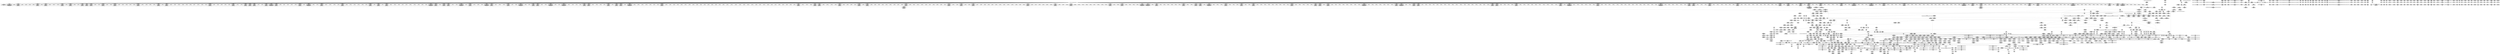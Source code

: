 digraph {
	CE0x5aed0c0 [shape=record,shape=Mrecord,label="{CE0x5aed0c0|selinux_inode_removexattr:call1|security/selinux/hooks.c,3056|*SummSource*}"]
	CE0x5b778f0 [shape=record,shape=Mrecord,label="{CE0x5b778f0|104:_%struct.inode*,_:_CRE_24,40_|*MultipleSource*|Function::selinux_inode_removexattr&Arg::dentry::|Function::selinux_inode_setotherxattr&Arg::dentry::|Function::dentry_has_perm&Arg::dentry::|security/selinux/hooks.c,1627}"]
	CE0x5ae0d90 [shape=record,shape=Mrecord,label="{CE0x5ae0d90|selinux_inode_setotherxattr:cred4|security/selinux/hooks.c,2915}"]
	CE0x5b8d610 [shape=record,shape=Mrecord,label="{CE0x5b8d610|__validate_creds:entry|*SummSource*}"]
	CE0x5ad49e0 [shape=record,shape=Mrecord,label="{CE0x5ad49e0|selinux_inode_setotherxattr:tmp3|*SummSource*}"]
	CE0x5b5c7d0 [shape=record,shape=Mrecord,label="{CE0x5b5c7d0|selinux_inode_setotherxattr:tmp34|security/selinux/hooks.c,2922|*SummSink*}"]
	CE0x5b9d920 [shape=record,shape=Mrecord,label="{CE0x5b9d920|12:_i32,_56:_i8*,_:_CRE_268,269_}"]
	CE0x5bae7a0 [shape=record,shape=Mrecord,label="{CE0x5bae7a0|12:_i32,_56:_i8*,_:_CRE_688,692_|*MultipleSource*|Function::inode_has_perm&Arg::inode::|*LoadInst*|security/selinux/hooks.c,1627|security/selinux/hooks.c,1611}"]
	CE0x5b2a1c0 [shape=record,shape=Mrecord,label="{CE0x5b2a1c0|dentry_has_perm:av|Function::dentry_has_perm&Arg::av::|*SummSource*}"]
	CE0x5b0f300 [shape=record,shape=Mrecord,label="{CE0x5b0f300|%struct.task_struct*_(%struct.task_struct**)*_asm_movq_%gs:$_1:P_,$0_,_r,im,_dirflag_,_fpsr_,_flags_|*SummSink*}"]
	CE0x5b8fdb0 [shape=record,shape=Mrecord,label="{CE0x5b8fdb0|GLOBAL:creds_are_invalid|*Constant*|*SummSource*}"]
	CE0x5b99ed0 [shape=record,shape=Mrecord,label="{CE0x5b99ed0|12:_i32,_56:_i8*,_:_CRE_196,197_}"]
	CE0x5af3f30 [shape=record,shape=Mrecord,label="{CE0x5af3f30|_call_void___validate_creds(%struct.cred*_%cred,_i8*_getelementptr_inbounds_(_25_x_i8_,_25_x_i8_*_.str3,_i32_0,_i32_0),_i32_1609)_#10,_!dbg_!27719|security/selinux/hooks.c,1609}"]
	CE0x5b77380 [shape=record,shape=Mrecord,label="{CE0x5b77380|dentry_has_perm:d_inode|security/selinux/hooks.c,1627|*SummSource*}"]
	CE0x5bbf490 [shape=record,shape=Mrecord,label="{CE0x5bbf490|_ret_i32_%retval.0,_!dbg_!27728|security/selinux/avc.c,775|*SummSink*}"]
	CE0x5b63bf0 [shape=record,shape=Mrecord,label="{CE0x5b63bf0|selinux_inode_setotherxattr:tmp46|security/selinux/hooks.c,2931|*SummSource*}"]
	CE0x5b88760 [shape=record,shape=Mrecord,label="{CE0x5b88760|12:_i32,_56:_i8*,_:_CRE_56,64_|*MultipleSource*|Function::inode_has_perm&Arg::inode::|*LoadInst*|security/selinux/hooks.c,1627|security/selinux/hooks.c,1611}"]
	CE0x5bb2f30 [shape=record,shape=Mrecord,label="{CE0x5bb2f30|12:_i32,_56:_i8*,_:_CRE_887,888_}"]
	CE0x5b8a870 [shape=record,shape=Mrecord,label="{CE0x5b8a870|cred_sid:tmp3|*SummSink*}"]
	CE0x5bb9fa0 [shape=record,shape=Mrecord,label="{CE0x5bb9fa0|inode_has_perm:tmp16|security/selinux/hooks.c,1615|*SummSource*}"]
	CE0x5bc77b0 [shape=record,shape=Mrecord,label="{CE0x5bc77b0|inode_has_perm:expval|security/selinux/hooks.c,1611}"]
	CE0x5b8df90 [shape=record,shape=Mrecord,label="{CE0x5b8df90|__validate_creds:tmp1|*SummSource*}"]
	CE0x5ae2790 [shape=record,shape=Mrecord,label="{CE0x5ae2790|inode_has_perm:do.end}"]
	CE0x5b967b0 [shape=record,shape=Mrecord,label="{CE0x5b967b0|12:_i32,_56:_i8*,_:_CRE_153,154_}"]
	CE0x5ba5b50 [shape=record,shape=Mrecord,label="{CE0x5ba5b50|12:_i32,_56:_i8*,_:_CRE_476,477_}"]
	CE0x5aff330 [shape=record,shape=Mrecord,label="{CE0x5aff330|selinux_inode_setotherxattr:name|Function::selinux_inode_setotherxattr&Arg::name::}"]
	CE0x5ae3f10 [shape=record,shape=Mrecord,label="{CE0x5ae3f10|selinux_inode_removexattr:tmp11|security/selinux/hooks.c,3061|*SummSource*}"]
	CE0x5ba6b60 [shape=record,shape=Mrecord,label="{CE0x5ba6b60|12:_i32,_56:_i8*,_:_CRE_500,504_|*MultipleSource*|Function::inode_has_perm&Arg::inode::|*LoadInst*|security/selinux/hooks.c,1627|security/selinux/hooks.c,1611}"]
	CE0x5ba61e0 [shape=record,shape=Mrecord,label="{CE0x5ba61e0|12:_i32,_56:_i8*,_:_CRE_482,483_}"]
	CE0x5b8aff0 [shape=record,shape=Mrecord,label="{CE0x5b8aff0|12:_i32,_56:_i8*,_:_CRE_8,12_|*MultipleSource*|Function::inode_has_perm&Arg::inode::|*LoadInst*|security/selinux/hooks.c,1627|security/selinux/hooks.c,1611}"]
	CE0x5ac8540 [shape=record,shape=Mrecord,label="{CE0x5ac8540|selinux_inode_setotherxattr:tmp9|security/selinux/hooks.c,2915}"]
	CE0x5b0a140 [shape=record,shape=Mrecord,label="{CE0x5b0a140|i8_1|*Constant*|*SummSink*}"]
	CE0x5bb3b10 [shape=record,shape=Mrecord,label="{CE0x5bb3b10|12:_i32,_56:_i8*,_:_CRE_897,898_}"]
	CE0x5b62960 [shape=record,shape=Mrecord,label="{CE0x5b62960|selinux_inode_setotherxattr:tmp45|security/selinux/hooks.c,2927}"]
	CE0x5b2a880 [shape=record,shape=Mrecord,label="{CE0x5b2a880|i32_-1|*Constant*}"]
	CE0x5ae5660 [shape=record,shape=Mrecord,label="{CE0x5ae5660|selinux_inode_setotherxattr:bb}"]
	CE0x5b4f960 [shape=record,shape=Mrecord,label="{CE0x5b4f960|104:_%struct.inode*,_:_CRE_149,150_}"]
	CE0x5b78c20 [shape=record,shape=Mrecord,label="{CE0x5b78c20|104:_%struct.inode*,_:_CRE_208,209_}"]
	CE0x5b87b90 [shape=record,shape=Mrecord,label="{CE0x5b87b90|12:_i32,_56:_i8*,_:_CRE_80,88_|*MultipleSource*|Function::inode_has_perm&Arg::inode::|*LoadInst*|security/selinux/hooks.c,1627|security/selinux/hooks.c,1611}"]
	CE0x5b0b010 [shape=record,shape=Mrecord,label="{CE0x5b0b010|dentry_has_perm:tmp1|*SummSink*}"]
	CE0x5bd3090 [shape=record,shape=Mrecord,label="{CE0x5bd3090|__validate_creds:tmp3|include/linux/cred.h,173|*SummSink*}"]
	CE0x5b39f60 [shape=record,shape=Mrecord,label="{CE0x5b39f60|i64_12|*Constant*|*SummSource*}"]
	CE0x5aee670 [shape=record,shape=Mrecord,label="{CE0x5aee670|selinux_inode_setotherxattr:tobool6|security/selinux/hooks.c,2917|*SummSource*}"]
	CE0x5b86d50 [shape=record,shape=Mrecord,label="{CE0x5b86d50|GLOBAL:current_task|Global_var:current_task}"]
	CE0x5bc61e0 [shape=record,shape=Mrecord,label="{CE0x5bc61e0|inode_has_perm:lnot|security/selinux/hooks.c,1611|*SummSource*}"]
	CE0x5b38b40 [shape=record,shape=Mrecord,label="{CE0x5b38b40|get_current:tmp4|./arch/x86/include/asm/current.h,14}"]
	CE0x5bb1600 [shape=record,shape=Mrecord,label="{CE0x5bb1600|12:_i32,_56:_i8*,_:_CRE_866,867_}"]
	CE0x5bad770 [shape=record,shape=Mrecord,label="{CE0x5bad770|12:_i32,_56:_i8*,_:_CRE_632,640_|*MultipleSource*|Function::inode_has_perm&Arg::inode::|*LoadInst*|security/selinux/hooks.c,1627|security/selinux/hooks.c,1611}"]
	CE0x5aecbb0 [shape=record,shape=Mrecord,label="{CE0x5aecbb0|i64*_getelementptr_inbounds_(_6_x_i64_,_6_x_i64_*___llvm_gcov_ctr241,_i64_0,_i64_0)|*Constant*|*SummSource*}"]
	CE0x5b3a000 [shape=record,shape=Mrecord,label="{CE0x5b3a000|i64_12|*Constant*|*SummSink*}"]
	CE0x5bd52f0 [shape=record,shape=Mrecord,label="{CE0x5bd52f0|_call_void___invalid_creds(%struct.cred*_%cred,_i8*_%file,_i32_%line)_#10,_!dbg_!27721|include/linux/cred.h,174}"]
	CE0x5b1e660 [shape=record,shape=Mrecord,label="{CE0x5b1e660|selinux_inode_setotherxattr:if.then10|*SummSink*}"]
	CE0x5bbfa20 [shape=record,shape=Mrecord,label="{CE0x5bbfa20|inode_has_perm:retval.0|*SummSource*}"]
	CE0x5bb8f20 [shape=record,shape=Mrecord,label="{CE0x5bb8f20|i64*_getelementptr_inbounds_(_8_x_i64_,_8_x_i64_*___llvm_gcov_ctr154,_i64_0,_i64_6)|*Constant*|*SummSource*}"]
	CE0x5b2ab10 [shape=record,shape=Mrecord,label="{CE0x5b2ab10|i32_-1|*Constant*|*SummSink*}"]
	CE0x5b9a980 [shape=record,shape=Mrecord,label="{CE0x5b9a980|12:_i32,_56:_i8*,_:_CRE_205,206_}"]
	CE0x5b92f70 [shape=record,shape=Mrecord,label="{CE0x5b92f70|__validate_creds:line|Function::__validate_creds&Arg::line::}"]
	CE0x5bb1d60 [shape=record,shape=Mrecord,label="{CE0x5bb1d60|12:_i32,_56:_i8*,_:_CRE_872,873_}"]
	CE0x5bb6ff0 [shape=record,shape=Mrecord,label="{CE0x5bb6ff0|12:_i32,_56:_i8*,_:_CRE_968,976_|*MultipleSource*|Function::inode_has_perm&Arg::inode::|*LoadInst*|security/selinux/hooks.c,1627|security/selinux/hooks.c,1611}"]
	CE0x5b88340 [shape=record,shape=Mrecord,label="{CE0x5b88340|12:_i32,_56:_i8*,_:_CRE_32,40_|*MultipleSource*|Function::inode_has_perm&Arg::inode::|*LoadInst*|security/selinux/hooks.c,1627|security/selinux/hooks.c,1611}"]
	CE0x5ba6d70 [shape=record,shape=Mrecord,label="{CE0x5ba6d70|12:_i32,_56:_i8*,_:_CRE_504,508_|*MultipleSource*|Function::inode_has_perm&Arg::inode::|*LoadInst*|security/selinux/hooks.c,1627|security/selinux/hooks.c,1611}"]
	CE0x5bc59f0 [shape=record,shape=Mrecord,label="{CE0x5bc59f0|inode_has_perm:and|security/selinux/hooks.c,1611|*SummSink*}"]
	CE0x5bb2a70 [shape=record,shape=Mrecord,label="{CE0x5bb2a70|12:_i32,_56:_i8*,_:_CRE_883,884_}"]
	CE0x5b9a4c0 [shape=record,shape=Mrecord,label="{CE0x5b9a4c0|12:_i32,_56:_i8*,_:_CRE_201,202_}"]
	CE0x5b30400 [shape=record,shape=Mrecord,label="{CE0x5b30400|inode_has_perm:perms|Function::inode_has_perm&Arg::perms::|*SummSource*}"]
	CE0x5bb0fa0 [shape=record,shape=Mrecord,label="{CE0x5bb0fa0|12:_i32,_56:_i8*,_:_CRE_856,864_|*MultipleSource*|Function::inode_has_perm&Arg::inode::|*LoadInst*|security/selinux/hooks.c,1627|security/selinux/hooks.c,1611}"]
	CE0x5b539c0 [shape=record,shape=Mrecord,label="{CE0x5b539c0|GLOBAL:llvm.expect.i64|*Constant*}"]
	CE0x5aecdd0 [shape=record,shape=Mrecord,label="{CE0x5aecdd0|selinux_inode_setotherxattr:tmp2|*SummSource*}"]
	CE0x5b604c0 [shape=record,shape=Mrecord,label="{CE0x5b604c0|i64*_getelementptr_inbounds_(_25_x_i64_,_25_x_i64_*___llvm_gcov_ctr237,_i64_0,_i64_20)|*Constant*|*SummSink*}"]
	CE0x5b66210 [shape=record,shape=Mrecord,label="{CE0x5b66210|dentry_has_perm:dentry|Function::dentry_has_perm&Arg::dentry::}"]
	CE0x5adb690 [shape=record,shape=Mrecord,label="{CE0x5adb690|i64_15|*Constant*}"]
	CE0x5bb3d70 [shape=record,shape=Mrecord,label="{CE0x5bb3d70|12:_i32,_56:_i8*,_:_CRE_899,900_}"]
	"CONST[source:1(input),value:2(dynamic)][purpose:{object}][SrcIdx:11]"
	CE0x5af2d50 [shape=record,shape=Mrecord,label="{CE0x5af2d50|__validate_creds:file|Function::__validate_creds&Arg::file::}"]
	CE0x5b08020 [shape=record,shape=Mrecord,label="{CE0x5b08020|i64*_getelementptr_inbounds_(_8_x_i64_,_8_x_i64_*___llvm_gcov_ctr154,_i64_0,_i64_2)|*Constant*|*SummSink*}"]
	CE0x5bb5eb0 [shape=record,shape=Mrecord,label="{CE0x5bb5eb0|12:_i32,_56:_i8*,_:_CRE_927,928_}"]
	CE0x5b9af70 [shape=record,shape=Mrecord,label="{CE0x5b9af70|12:_i32,_56:_i8*,_:_CRE_216,224_|*MultipleSource*|Function::inode_has_perm&Arg::inode::|*LoadInst*|security/selinux/hooks.c,1627|security/selinux/hooks.c,1611}"]
	CE0x5b5c6b0 [shape=record,shape=Mrecord,label="{CE0x5b5c6b0|i64*_getelementptr_inbounds_(_25_x_i64_,_25_x_i64_*___llvm_gcov_ctr237,_i64_0,_i64_17)|*Constant*|*SummSource*}"]
	CE0x5bb3fd0 [shape=record,shape=Mrecord,label="{CE0x5bb3fd0|12:_i32,_56:_i8*,_:_CRE_901,902_}"]
	CE0x5b9c4f0 [shape=record,shape=Mrecord,label="{CE0x5b9c4f0|12:_i32,_56:_i8*,_:_CRE_251,252_}"]
	CE0x5af9f40 [shape=record,shape=Mrecord,label="{CE0x5af9f40|selinux_inode_setotherxattr:tmp25|security/selinux/hooks.c,2919|*SummSink*}"]
	CE0x5adba40 [shape=record,shape=Mrecord,label="{CE0x5adba40|selinux_inode_removexattr:tobool|security/selinux/hooks.c,3055|*SummSource*}"]
	CE0x5bb2e00 [shape=record,shape=Mrecord,label="{CE0x5bb2e00|12:_i32,_56:_i8*,_:_CRE_886,887_}"]
	CE0x5b9f800 [shape=record,shape=Mrecord,label="{CE0x5b9f800|12:_i32,_56:_i8*,_:_CRE_294,295_}"]
	CE0x5afb020 [shape=record,shape=Mrecord,label="{CE0x5afb020|selinux_inode_removexattr:tmp4|security/selinux/hooks.c,3055|*SummSource*}"]
	CE0x5b66930 [shape=record,shape=Mrecord,label="{CE0x5b66930|_ret_i32_%call,_!dbg_!27723|security/selinux/hooks.c,1632}"]
	CE0x5b5ea40 [shape=record,shape=Mrecord,label="{CE0x5b5ea40|selinux_inode_setotherxattr:tmp37|security/selinux/hooks.c,2922|*SummSource*}"]
	CE0x5ae4070 [shape=record,shape=Mrecord,label="{CE0x5ae4070|selinux_inode_removexattr:tmp11|security/selinux/hooks.c,3061|*SummSink*}"]
	CE0x5aea410 [shape=record,shape=Mrecord,label="{CE0x5aea410|selinux_inode_removexattr:dentry|Function::selinux_inode_removexattr&Arg::dentry::|*SummSource*}"]
	CE0x5bd1470 [shape=record,shape=Mrecord,label="{CE0x5bd1470|avc_has_perm:entry|*SummSource*}"]
	CE0x5b5a320 [shape=record,shape=Mrecord,label="{CE0x5b5a320|dentry_has_perm:call|security/selinux/hooks.c,1632}"]
	CE0x5b901c0 [shape=record,shape=Mrecord,label="{CE0x5b901c0|i32_1609|*Constant*}"]
	CE0x5bb9510 [shape=record,shape=Mrecord,label="{CE0x5bb9510|i32_10|*Constant*|*SummSink*}"]
	CE0x5ba87e0 [shape=record,shape=Mrecord,label="{CE0x5ba87e0|12:_i32,_56:_i8*,_:_CRE_558,559_}"]
	CE0x5af4570 [shape=record,shape=Mrecord,label="{CE0x5af4570|__validate_creds:expval|include/linux/cred.h,173|*SummSink*}"]
	CE0x5bb9d20 [shape=record,shape=Mrecord,label="{CE0x5bb9d20|inode_has_perm:tmp15|*LoadInst*|security/selinux/hooks.c,1615|*SummSink*}"]
	CE0x5bb7f80 [shape=record,shape=Mrecord,label="{CE0x5bb7f80|12:_i32,_56:_i8*,_:_CRE_992,1000_|*MultipleSource*|Function::inode_has_perm&Arg::inode::|*LoadInst*|security/selinux/hooks.c,1627|security/selinux/hooks.c,1611}"]
	CE0x5b3aa30 [shape=record,shape=Mrecord,label="{CE0x5b3aa30|selinux_inode_setotherxattr:tmp27|security/selinux/hooks.c,2919|*SummSink*}"]
	CE0x5b10870 [shape=record,shape=Mrecord,label="{CE0x5b10870|selinux_inode_setotherxattr:call|security/selinux/hooks.c,2915|*SummSource*}"]
	CE0x5b854b0 [shape=record,shape=Mrecord,label="{CE0x5b854b0|104:_%struct.inode*,_:_CRE_191,192_}"]
	CE0x5bd3020 [shape=record,shape=Mrecord,label="{CE0x5bd3020|__validate_creds:tmp3|include/linux/cred.h,173|*SummSource*}"]
	CE0x5ae2ca0 [shape=record,shape=Mrecord,label="{CE0x5ae2ca0|selinux_inode_setotherxattr:do.body|*SummSource*}"]
	CE0x5bc5eb0 [shape=record,shape=Mrecord,label="{CE0x5bc5eb0|i1_true|*Constant*}"]
	CE0x5b0bb20 [shape=record,shape=Mrecord,label="{CE0x5b0bb20|selinux_inode_setotherxattr:if.then7|*SummSink*}"]
	CE0x5bd1c20 [shape=record,shape=Mrecord,label="{CE0x5bd1c20|i32_(i32,_i32,_i16,_i32,_%struct.common_audit_data*)*_bitcast_(i32_(i32,_i32,_i16,_i32,_%struct.common_audit_data.495*)*_avc_has_perm_to_i32_(i32,_i32,_i16,_i32,_%struct.common_audit_data*)*)|*Constant*|*SummSink*}"]
	CE0x5b83810 [shape=record,shape=Mrecord,label="{CE0x5b83810|inode_has_perm:bb|*SummSink*}"]
	CE0x5bbd380 [shape=record,shape=Mrecord,label="{CE0x5bbd380|_ret_i32_%tmp6,_!dbg_!27716|security/selinux/hooks.c,197|*SummSink*}"]
	CE0x5b082d0 [shape=record,shape=Mrecord,label="{CE0x5b082d0|selinux_inode_setotherxattr:tmp7|security/selinux/hooks.c,2915}"]
	CE0x5bb58c0 [shape=record,shape=Mrecord,label="{CE0x5bb58c0|12:_i32,_56:_i8*,_:_CRE_922,923_}"]
	CE0x5bc1cb0 [shape=record,shape=Mrecord,label="{CE0x5bc1cb0|__validate_creds:if.end|*SummSource*}"]
	CE0x5b5e0a0 [shape=record,shape=Mrecord,label="{CE0x5b5e0a0|i64_19|*Constant*|*SummSink*}"]
	CE0x5ae0f00 [shape=record,shape=Mrecord,label="{CE0x5ae0f00|selinux_inode_setotherxattr:cred4|security/selinux/hooks.c,2915|*SummSource*}"]
	CE0x5babfb0 [shape=record,shape=Mrecord,label="{CE0x5babfb0|12:_i32,_56:_i8*,_:_CRE_605,606_}"]
	CE0x5af4750 [shape=record,shape=Mrecord,label="{CE0x5af4750|i64*_getelementptr_inbounds_(_8_x_i64_,_8_x_i64_*___llvm_gcov_ctr154,_i64_0,_i64_1)|*Constant*}"]
	CE0x5b84a60 [shape=record,shape=Mrecord,label="{CE0x5b84a60|104:_%struct.inode*,_:_CRE_180,181_}"]
	CE0x5baf490 [shape=record,shape=Mrecord,label="{CE0x5baf490|12:_i32,_56:_i8*,_:_CRE_744,752_|*MultipleSource*|Function::inode_has_perm&Arg::inode::|*LoadInst*|security/selinux/hooks.c,1627|security/selinux/hooks.c,1611}"]
	CE0x5b35310 [shape=record,shape=Mrecord,label="{CE0x5b35310|selinux_inode_setotherxattr:call8|security/selinux/hooks.c,2919}"]
	CE0x5ae9790 [shape=record,shape=Mrecord,label="{CE0x5ae9790|selinux_inode_removexattr:tmp8|security/selinux/hooks.c,3060}"]
	CE0x5b0d290 [shape=record,shape=Mrecord,label="{CE0x5b0d290|get_current:tmp}"]
	CE0x5bbef90 [shape=record,shape=Mrecord,label="{CE0x5bbef90|avc_has_perm:auditdata|Function::avc_has_perm&Arg::auditdata::}"]
	CE0x5bc7aa0 [shape=record,shape=Mrecord,label="{CE0x5bc7aa0|GLOBAL:llvm.expect.i64|*Constant*|*SummSource*}"]
	CE0x5b96680 [shape=record,shape=Mrecord,label="{CE0x5b96680|12:_i32,_56:_i8*,_:_CRE_152,153_}"]
	CE0x5bd36e0 [shape=record,shape=Mrecord,label="{CE0x5bd36e0|__validate_creds:tmp4|include/linux/cred.h,173|*SummSink*}"]
	CE0x5bc86a0 [shape=record,shape=Mrecord,label="{CE0x5bc86a0|inode_has_perm:tmp7|security/selinux/hooks.c,1611}"]
	CE0x5b3a170 [shape=record,shape=Mrecord,label="{CE0x5b3a170|selinux_inode_setotherxattr:tmp24|security/selinux/hooks.c,2919|*SummSource*}"]
	CE0x5bafd10 [shape=record,shape=Mrecord,label="{CE0x5bafd10|12:_i32,_56:_i8*,_:_CRE_776,792_|*MultipleSource*|Function::inode_has_perm&Arg::inode::|*LoadInst*|security/selinux/hooks.c,1627|security/selinux/hooks.c,1611}"]
	CE0x5b855e0 [shape=record,shape=Mrecord,label="{CE0x5b855e0|104:_%struct.inode*,_:_CRE_192,193_}"]
	CE0x5afefc0 [shape=record,shape=Mrecord,label="{CE0x5afefc0|selinux_inode_removexattr:tmp6|security/selinux/hooks.c,3056|*SummSink*}"]
	CE0x5b98bd0 [shape=record,shape=Mrecord,label="{CE0x5b98bd0|12:_i32,_56:_i8*,_:_CRE_180,181_}"]
	CE0x5b65af0 [shape=record,shape=Mrecord,label="{CE0x5b65af0|dentry_has_perm:entry|*SummSource*}"]
	CE0x5b66770 [shape=record,shape=Mrecord,label="{CE0x5b66770|i32_32|*Constant*|*SummSource*}"]
	CE0x5b50650 [shape=record,shape=Mrecord,label="{CE0x5b50650|104:_%struct.inode*,_:_CRE_163,164_}"]
	CE0x5ba8dd0 [shape=record,shape=Mrecord,label="{CE0x5ba8dd0|12:_i32,_56:_i8*,_:_CRE_563,564_}"]
	CE0x5b0f190 [shape=record,shape=Mrecord,label="{CE0x5b0f190|%struct.task_struct*_(%struct.task_struct**)*_asm_movq_%gs:$_1:P_,$0_,_r,im,_dirflag_,_fpsr_,_flags_}"]
	CE0x5b1e9b0 [shape=record,shape=Mrecord,label="{CE0x5b1e9b0|i64*_getelementptr_inbounds_(_2_x_i64_,_2_x_i64_*___llvm_gcov_ctr153,_i64_0,_i64_1)|*Constant*}"]
	CE0x5b02a00 [shape=record,shape=Mrecord,label="{CE0x5b02a00|selinux_inode_setotherxattr:tmp33|security/selinux/hooks.c,2921|*SummSource*}"]
	CE0x5bb3190 [shape=record,shape=Mrecord,label="{CE0x5bb3190|12:_i32,_56:_i8*,_:_CRE_889,890_}"]
	CE0x5b061d0 [shape=record,shape=Mrecord,label="{CE0x5b061d0|selinux_inode_setotherxattr:tmp17|security/selinux/hooks.c,2915|*SummSource*}"]
	CE0x5bbcc70 [shape=record,shape=Mrecord,label="{CE0x5bbcc70|cred_sid:entry|*SummSink*}"]
	CE0x5afb890 [shape=record,shape=Mrecord,label="{CE0x5afb890|selinux_inode_removexattr:dentry|Function::selinux_inode_removexattr&Arg::dentry::|*SummSink*}"]
	CE0x5ba9030 [shape=record,shape=Mrecord,label="{CE0x5ba9030|12:_i32,_56:_i8*,_:_CRE_565,566_}"]
	CE0x5b39b90 [shape=record,shape=Mrecord,label="{CE0x5b39b90|i64_13|*Constant*|*SummSource*}"]
	CE0x5aeb9d0 [shape=record,shape=Mrecord,label="{CE0x5aeb9d0|i64*_getelementptr_inbounds_(_25_x_i64_,_25_x_i64_*___llvm_gcov_ctr237,_i64_0,_i64_8)|*Constant*}"]
	CE0x5af4450 [shape=record,shape=Mrecord,label="{CE0x5af4450|__validate_creds:expval|include/linux/cred.h,173}"]
	CE0x5ae26f0 [shape=record,shape=Mrecord,label="{CE0x5ae26f0|inode_has_perm:do.body|*SummSink*}"]
	CE0x5b0d8f0 [shape=record,shape=Mrecord,label="{CE0x5b0d8f0|selinux_inode_setotherxattr:tmp8|security/selinux/hooks.c,2915|*SummSource*}"]
	CE0x5b980a0 [shape=record,shape=Mrecord,label="{CE0x5b980a0|12:_i32,_56:_i8*,_:_CRE_174,175_}"]
	CE0x5b928a0 [shape=record,shape=Mrecord,label="{CE0x5b928a0|__validate_creds:lnot1|include/linux/cred.h,173}"]
	CE0x5b84e20 [shape=record,shape=Mrecord,label="{CE0x5b84e20|104:_%struct.inode*,_:_CRE_184,185_}"]
	CE0x5ba93c0 [shape=record,shape=Mrecord,label="{CE0x5ba93c0|12:_i32,_56:_i8*,_:_CRE_568,569_}"]
	CE0x5b63810 [shape=record,shape=Mrecord,label="{CE0x5b63810|selinux_inode_setotherxattr:tmp46|security/selinux/hooks.c,2931}"]
	CE0x5b96a10 [shape=record,shape=Mrecord,label="{CE0x5b96a10|12:_i32,_56:_i8*,_:_CRE_155,156_}"]
	CE0x5baea20 [shape=record,shape=Mrecord,label="{CE0x5baea20|12:_i32,_56:_i8*,_:_CRE_696,704_|*MultipleSource*|Function::inode_has_perm&Arg::inode::|*LoadInst*|security/selinux/hooks.c,1627|security/selinux/hooks.c,1611}"]
	CE0x5b28c60 [shape=record,shape=Mrecord,label="{CE0x5b28c60|selinux_inode_setotherxattr:tmp31|security/selinux/hooks.c,2920|*SummSource*}"]
	CE0x5b1e5a0 [shape=record,shape=Mrecord,label="{CE0x5b1e5a0|selinux_inode_setotherxattr:if.then10|*SummSource*}"]
	CE0x5bbcf80 [shape=record,shape=Mrecord,label="{CE0x5bbcf80|cred_sid:cred|Function::cred_sid&Arg::cred::|*SummSink*}"]
	CE0x5bb4a80 [shape=record,shape=Mrecord,label="{CE0x5bb4a80|12:_i32,_56:_i8*,_:_CRE_910,911_}"]
	CE0x5ba0640 [shape=record,shape=Mrecord,label="{CE0x5ba0640|12:_i32,_56:_i8*,_:_CRE_306,307_}"]
	CE0x5aece40 [shape=record,shape=Mrecord,label="{CE0x5aece40|selinux_inode_setotherxattr:tmp2|*SummSink*}"]
	CE0x5b95f60 [shape=record,shape=Mrecord,label="{CE0x5b95f60|12:_i32,_56:_i8*,_:_CRE_146,147_}"]
	CE0x5b30020 [shape=record,shape=Mrecord,label="{CE0x5b30020|inode_has_perm:inode|Function::inode_has_perm&Arg::inode::|*SummSink*}"]
	CE0x5adf370 [shape=record,shape=Mrecord,label="{CE0x5adf370|selinux_inode_removexattr:retval.0|*SummSink*}"]
	CE0x5adafd0 [shape=record,shape=Mrecord,label="{CE0x5adafd0|GLOBAL:capable|*Constant*|*SummSink*}"]
	CE0x5bb5530 [shape=record,shape=Mrecord,label="{CE0x5bb5530|12:_i32,_56:_i8*,_:_CRE_919,920_}"]
	CE0x5ba9620 [shape=record,shape=Mrecord,label="{CE0x5ba9620|12:_i32,_56:_i8*,_:_CRE_570,571_}"]
	CE0x5bafaf0 [shape=record,shape=Mrecord,label="{CE0x5bafaf0|12:_i32,_56:_i8*,_:_CRE_768,776_|*MultipleSource*|Function::inode_has_perm&Arg::inode::|*LoadInst*|security/selinux/hooks.c,1627|security/selinux/hooks.c,1611}"]
	CE0x5b8b6f0 [shape=record,shape=Mrecord,label="{CE0x5b8b6f0|i64_0|*Constant*}"]
	CE0x5b789c0 [shape=record,shape=Mrecord,label="{CE0x5b789c0|104:_%struct.inode*,_:_CRE_206,207_}"]
	CE0x5b8f760 [shape=record,shape=Mrecord,label="{CE0x5b8f760|cred_sid:tmp1}"]
	CE0x5b0cf70 [shape=record,shape=Mrecord,label="{CE0x5b0cf70|get_current:tmp1|*SummSource*}"]
	CE0x5b5ad00 [shape=record,shape=Mrecord,label="{CE0x5b5ad00|selinux_inode_setotherxattr:tmp32|security/selinux/hooks.c,2921|*SummSink*}"]
	CE0x5b0cd80 [shape=record,shape=Mrecord,label="{CE0x5b0cd80|selinux_inode_setotherxattr:do.end|*SummSink*}"]
	CE0x5bbd220 [shape=record,shape=Mrecord,label="{CE0x5bbd220|_ret_i32_%tmp6,_!dbg_!27716|security/selinux/hooks.c,197|*SummSource*}"]
	CE0x5b36cc0 [shape=record,shape=Mrecord,label="{CE0x5b36cc0|selinux_inode_setotherxattr:call|security/selinux/hooks.c,2915|*SummSink*}"]
	CE0x5b2b2b0 [shape=record,shape=Mrecord,label="{CE0x5b2b2b0|i64*_getelementptr_inbounds_(_25_x_i64_,_25_x_i64_*___llvm_gcov_ctr237,_i64_0,_i64_24)|*Constant*|*SummSource*}"]
	CE0x5b5a420 [shape=record,shape=Mrecord,label="{CE0x5b5a420|dentry_has_perm:dentry1|security/selinux/hooks.c,1631|*SummSource*}"]
	CE0x5bab170 [shape=record,shape=Mrecord,label="{CE0x5bab170|12:_i32,_56:_i8*,_:_CRE_593,594_}"]
	CE0x5b32630 [shape=record,shape=Mrecord,label="{CE0x5b32630|i64_1|*Constant*}"]
	CE0x5bc0fe0 [shape=record,shape=Mrecord,label="{CE0x5bc0fe0|__validate_creds:bb|*SummSink*}"]
	CE0x5ad5a90 [shape=record,shape=Mrecord,label="{CE0x5ad5a90|selinux_inode_removexattr:bb}"]
	CE0x5bb6a90 [shape=record,shape=Mrecord,label="{CE0x5bb6a90|12:_i32,_56:_i8*,_:_CRE_944,952_|*MultipleSource*|Function::inode_has_perm&Arg::inode::|*LoadInst*|security/selinux/hooks.c,1627|security/selinux/hooks.c,1611}"]
	CE0x5b66ae0 [shape=record,shape=Mrecord,label="{CE0x5b66ae0|dentry_has_perm:av|Function::dentry_has_perm&Arg::av::}"]
	CE0x5ae2160 [shape=record,shape=Mrecord,label="{CE0x5ae2160|VOIDTB_TE_array:_GCR_.str67_private_unnamed_addr_constant_10_x_i8_c_security._00_,_align_1:_elem_0:default:}"]
	CE0x5adaea0 [shape=record,shape=Mrecord,label="{CE0x5adaea0|GLOBAL:capable|*Constant*|*SummSource*}"]
	CE0x5b07df0 [shape=record,shape=Mrecord,label="{CE0x5b07df0|selinux_inode_setotherxattr:call3|security/selinux/hooks.c,2915|*SummSink*}"]
	CE0x5afe820 [shape=record,shape=Mrecord,label="{CE0x5afe820|i64*_getelementptr_inbounds_(_25_x_i64_,_25_x_i64_*___llvm_gcov_ctr237,_i64_0,_i64_1)|*Constant*|*SummSink*}"]
	CE0x5b2dcb0 [shape=record,shape=Mrecord,label="{CE0x5b2dcb0|12:_i32,_56:_i8*,_:_CRE_352,360_|*MultipleSource*|Function::inode_has_perm&Arg::inode::|*LoadInst*|security/selinux/hooks.c,1627|security/selinux/hooks.c,1611}"]
	CE0x5b8ac90 [shape=record,shape=Mrecord,label="{CE0x5b8ac90|12:_i32,_56:_i8*,_:_CRE_2,4_|*MultipleSource*|Function::inode_has_perm&Arg::inode::|*LoadInst*|security/selinux/hooks.c,1627|security/selinux/hooks.c,1611}"]
	CE0x5af0a70 [shape=record,shape=Mrecord,label="{CE0x5af0a70|i64_4|*Constant*|*SummSink*}"]
	CE0x5b62320 [shape=record,shape=Mrecord,label="{CE0x5b62320|selinux_inode_setotherxattr:tmp44|security/selinux/hooks.c,2927|*SummSource*}"]
	CE0x5b9b7b0 [shape=record,shape=Mrecord,label="{CE0x5b9b7b0|12:_i32,_56:_i8*,_:_CRE_241,242_}"]
	CE0x5b8a6b0 [shape=record,shape=Mrecord,label="{CE0x5b8a6b0|cred_sid:tmp3}"]
	CE0x5bac0e0 [shape=record,shape=Mrecord,label="{CE0x5bac0e0|12:_i32,_56:_i8*,_:_CRE_606,607_}"]
	CE0x5b88200 [shape=record,shape=Mrecord,label="{CE0x5b88200|12:_i32,_56:_i8*,_:_CRE_24,32_|*MultipleSource*|Function::inode_has_perm&Arg::inode::|*LoadInst*|security/selinux/hooks.c,1627|security/selinux/hooks.c,1611}"]
	CE0x5ae0b90 [shape=record,shape=Mrecord,label="{CE0x5ae0b90|i32_78|*Constant*}"]
	CE0x5b336d0 [shape=record,shape=Mrecord,label="{CE0x5b336d0|i32_0|*Constant*}"]
	CE0x5b27a50 [shape=record,shape=Mrecord,label="{CE0x5b27a50|i64_14|*Constant*|*SummSink*}"]
	CE0x5b0fb40 [shape=record,shape=Mrecord,label="{CE0x5b0fb40|get_current:entry|*SummSink*}"]
	CE0x5ae1390 [shape=record,shape=Mrecord,label="{CE0x5ae1390|selinux_inode_setotherxattr:tmp19|security/selinux/hooks.c,2915}"]
	CE0x5bbc930 [shape=record,shape=Mrecord,label="{CE0x5bbc930|GLOBAL:cred_sid|*Constant*|*SummSink*}"]
	CE0x5b8bfc0 [shape=record,shape=Mrecord,label="{CE0x5b8bfc0|i64_1|*Constant*}"]
	CE0x5b7a050 [shape=record,shape=Mrecord,label="{CE0x5b7a050|104:_%struct.inode*,_:_CRE_232,240_|*MultipleSource*|Function::selinux_inode_removexattr&Arg::dentry::|Function::selinux_inode_setotherxattr&Arg::dentry::|Function::dentry_has_perm&Arg::dentry::|security/selinux/hooks.c,1627}"]
	CE0x5bd26c0 [shape=record,shape=Mrecord,label="{CE0x5bd26c0|__validate_creds:tmp3|include/linux/cred.h,173}"]
	CE0x5b66560 [shape=record,shape=Mrecord,label="{CE0x5b66560|dentry_has_perm:dentry|Function::dentry_has_perm&Arg::dentry::|*SummSink*}"]
	CE0x5ba5000 [shape=record,shape=Mrecord,label="{CE0x5ba5000|12:_i32,_56:_i8*,_:_CRE_456,464_|*MultipleSource*|Function::inode_has_perm&Arg::inode::|*LoadInst*|security/selinux/hooks.c,1627|security/selinux/hooks.c,1611}"]
	CE0x5baacb0 [shape=record,shape=Mrecord,label="{CE0x5baacb0|12:_i32,_56:_i8*,_:_CRE_589,590_}"]
	CE0x5af55e0 [shape=record,shape=Mrecord,label="{CE0x5af55e0|_call_void_lockdep_rcu_suspicious(i8*_getelementptr_inbounds_(_25_x_i8_,_25_x_i8_*_.str3,_i32_0,_i32_0),_i32_2915,_i8*_getelementptr_inbounds_(_45_x_i8_,_45_x_i8_*_.str12,_i32_0,_i32_0))_#10,_!dbg_!27729|security/selinux/hooks.c,2915|*SummSink*}"]
	CE0x5bb1b00 [shape=record,shape=Mrecord,label="{CE0x5bb1b00|12:_i32,_56:_i8*,_:_CRE_870,871_}"]
	CE0x5b9e3d0 [shape=record,shape=Mrecord,label="{CE0x5b9e3d0|12:_i32,_56:_i8*,_:_CRE_277,278_}"]
	CE0x5bb83b0 [shape=record,shape=Mrecord,label="{CE0x5bb83b0|inode_has_perm:tmp6|*LoadInst*|security/selinux/hooks.c,1611}"]
	CE0x5b10980 [shape=record,shape=Mrecord,label="{CE0x5b10980|selinux_inode_removexattr:tmp1|*SummSink*}"]
	CE0x5b962f0 [shape=record,shape=Mrecord,label="{CE0x5b962f0|12:_i32,_56:_i8*,_:_CRE_149,150_}"]
	CE0x5b8c4c0 [shape=record,shape=Mrecord,label="{CE0x5b8c4c0|_ret_void,_!dbg_!27722|include/linux/cred.h,175}"]
	CE0x5b27d10 [shape=record,shape=Mrecord,label="{CE0x5b27d10|selinux_inode_setotherxattr:tmp28|security/selinux/hooks.c,2920|*SummSink*}"]
	CE0x5b83f20 [shape=record,shape=Mrecord,label="{CE0x5b83f20|104:_%struct.inode*,_:_CRE_168,169_}"]
	CE0x5adb300 [shape=record,shape=Mrecord,label="{CE0x5adb300|i32_31|*Constant*|*SummSink*}"]
	CE0x5bb0780 [shape=record,shape=Mrecord,label="{CE0x5bb0780|12:_i32,_56:_i8*,_:_CRE_824,832_|*MultipleSource*|Function::inode_has_perm&Arg::inode::|*LoadInst*|security/selinux/hooks.c,1627|security/selinux/hooks.c,1611}"]
	CE0x5b92cb0 [shape=record,shape=Mrecord,label="{CE0x5b92cb0|i32_1609|*Constant*|*SummSink*}"]
	CE0x5b273b0 [shape=record,shape=Mrecord,label="{CE0x5b273b0|12:_i32,_56:_i8*,_:_CRE_12,16_|*MultipleSource*|Function::inode_has_perm&Arg::inode::|*LoadInst*|security/selinux/hooks.c,1627|security/selinux/hooks.c,1611}"]
	CE0x5bd71d0 [shape=record,shape=Mrecord,label="{CE0x5bd71d0|i64*_getelementptr_inbounds_(_5_x_i64_,_5_x_i64_*___llvm_gcov_ctr155,_i64_0,_i64_4)|*Constant*|*SummSink*}"]
	CE0x5bb52d0 [shape=record,shape=Mrecord,label="{CE0x5bb52d0|12:_i32,_56:_i8*,_:_CRE_917,918_}"]
	CE0x5b4edb0 [shape=record,shape=Mrecord,label="{CE0x5b4edb0|104:_%struct.inode*,_:_CRE_96,104_|*MultipleSource*|Function::selinux_inode_removexattr&Arg::dentry::|Function::selinux_inode_setotherxattr&Arg::dentry::|Function::dentry_has_perm&Arg::dentry::|security/selinux/hooks.c,1627}"]
	CE0x5bc7cc0 [shape=record,shape=Mrecord,label="{CE0x5bc7cc0|inode_has_perm:expval|security/selinux/hooks.c,1611|*SummSink*}"]
	CE0x5b83ad0 [shape=record,shape=Mrecord,label="{CE0x5b83ad0|i64*_getelementptr_inbounds_(_2_x_i64_,_2_x_i64_*___llvm_gcov_ctr153,_i64_0,_i64_0)|*Constant*|*SummSink*}"]
	CE0x5b282d0 [shape=record,shape=Mrecord,label="{CE0x5b282d0|selinux_inode_setotherxattr:tmp29|security/selinux/hooks.c,2920|*SummSink*}"]
	CE0x5baa920 [shape=record,shape=Mrecord,label="{CE0x5baa920|12:_i32,_56:_i8*,_:_CRE_586,587_}"]
	CE0x5b52100 [shape=record,shape=Mrecord,label="{CE0x5b52100|104:_%struct.inode*,_:_CRE_311,312_}"]
	CE0x5bca6a0 [shape=record,shape=Mrecord,label="{CE0x5bca6a0|inode_has_perm:tmp10|security/selinux/hooks.c,1611|*SummSink*}"]
	CE0x5af2ea0 [shape=record,shape=Mrecord,label="{CE0x5af2ea0|__validate_creds:file|Function::__validate_creds&Arg::file::|*SummSource*}"]
	CE0x5b65b80 [shape=record,shape=Mrecord,label="{CE0x5b65b80|dentry_has_perm:entry|*SummSink*}"]
	CE0x5bad8a0 [shape=record,shape=Mrecord,label="{CE0x5bad8a0|12:_i32,_56:_i8*,_:_CRE_640,648_|*MultipleSource*|Function::inode_has_perm&Arg::inode::|*LoadInst*|security/selinux/hooks.c,1627|security/selinux/hooks.c,1611}"]
	CE0x5b845b0 [shape=record,shape=Mrecord,label="{CE0x5b845b0|104:_%struct.inode*,_:_CRE_175,176_}"]
	CE0x5bbcaa0 [shape=record,shape=Mrecord,label="{CE0x5bbcaa0|cred_sid:entry}"]
	CE0x5b796d0 [shape=record,shape=Mrecord,label="{CE0x5b796d0|104:_%struct.inode*,_:_CRE_217,218_}"]
	CE0x5bca330 [shape=record,shape=Mrecord,label="{CE0x5bca330|inode_has_perm:tmp10|security/selinux/hooks.c,1611}"]
	CE0x5b83e30 [shape=record,shape=Mrecord,label="{CE0x5b83e30|104:_%struct.inode*,_:_CRE_167,168_}"]
	CE0x5bd1890 [shape=record,shape=Mrecord,label="{CE0x5bd1890|i32_(i32,_i32,_i16,_i32,_%struct.common_audit_data*)*_bitcast_(i32_(i32,_i32,_i16,_i32,_%struct.common_audit_data.495*)*_avc_has_perm_to_i32_(i32,_i32,_i16,_i32,_%struct.common_audit_data*)*)|*Constant*}"]
	CE0x5bd66e0 [shape=record,shape=Mrecord,label="{CE0x5bd66e0|inode_has_perm:sid3|security/selinux/hooks.c,1617|*SummSink*}"]
	CE0x5bcb310 [shape=record,shape=Mrecord,label="{CE0x5bcb310|inode_has_perm:tmp11|security/selinux/hooks.c,1612|*SummSource*}"]
	CE0x5b99680 [shape=record,shape=Mrecord,label="{CE0x5b99680|12:_i32,_56:_i8*,_:_CRE_189,190_}"]
	CE0x5b0a7b0 [shape=record,shape=Mrecord,label="{CE0x5b0a7b0|selinux_inode_setotherxattr:if.end17}"]
	CE0x5ba7c80 [shape=record,shape=Mrecord,label="{CE0x5ba7c80|12:_i32,_56:_i8*,_:_CRE_544,552_|*MultipleSource*|Function::inode_has_perm&Arg::inode::|*LoadInst*|security/selinux/hooks.c,1627|security/selinux/hooks.c,1611}"]
	CE0x5bd4b70 [shape=record,shape=Mrecord,label="{CE0x5bd4b70|__validate_creds:tmp7|include/linux/cred.h,174}"]
	CE0x5af23d0 [shape=record,shape=Mrecord,label="{CE0x5af23d0|__validate_creds:tmp|*SummSource*}"]
	CE0x5b67e20 [shape=record,shape=Mrecord,label="{CE0x5b67e20|cred_sid:sid|security/selinux/hooks.c,197|*SummSource*}"]
	CE0x5b331c0 [shape=record,shape=Mrecord,label="{CE0x5b331c0|_call_void_mcount()_#3|*SummSink*}"]
	CE0x5bab2a0 [shape=record,shape=Mrecord,label="{CE0x5bab2a0|12:_i32,_56:_i8*,_:_CRE_594,595_}"]
	CE0x5b52de0 [shape=record,shape=Mrecord,label="{CE0x5b52de0|dentry_has_perm:tmp4|*LoadInst*|security/selinux/hooks.c,1627|*SummSink*}"]
	CE0x5b09c40 [shape=record,shape=Mrecord,label="{CE0x5b09c40|i8_1|*Constant*}"]
	CE0x5b5c760 [shape=record,shape=Mrecord,label="{CE0x5b5c760|i64*_getelementptr_inbounds_(_25_x_i64_,_25_x_i64_*___llvm_gcov_ctr237,_i64_0,_i64_17)|*Constant*|*SummSink*}"]
	CE0x5b5c930 [shape=record,shape=Mrecord,label="{CE0x5b5c930|selinux_inode_setotherxattr:tmp35|security/selinux/hooks.c,2922}"]
	CE0x5b5e5b0 [shape=record,shape=Mrecord,label="{CE0x5b5e5b0|selinux_inode_setotherxattr:tmp36|security/selinux/hooks.c,2922|*SummSource*}"]
	CE0x5b51e00 [shape=record,shape=Mrecord,label="{CE0x5b51e00|104:_%struct.inode*,_:_CRE_308,309_}"]
	CE0x5af22f0 [shape=record,shape=Mrecord,label="{CE0x5af22f0|__validate_creds:tmp}"]
	CE0x5b9c290 [shape=record,shape=Mrecord,label="{CE0x5b9c290|12:_i32,_56:_i8*,_:_CRE_249,250_}"]
	CE0x5b79cc0 [shape=record,shape=Mrecord,label="{CE0x5b79cc0|104:_%struct.inode*,_:_CRE_222,223_}"]
	CE0x5baa6c0 [shape=record,shape=Mrecord,label="{CE0x5baa6c0|12:_i32,_56:_i8*,_:_CRE_584,585_}"]
	CE0x5bc0040 [shape=record,shape=Mrecord,label="{CE0x5bc0040|i64*_getelementptr_inbounds_(_8_x_i64_,_8_x_i64_*___llvm_gcov_ctr154,_i64_0,_i64_7)|*Constant*|*SummSink*}"]
	CE0x5b025d0 [shape=record,shape=Mrecord,label="{CE0x5b025d0|selinux_inode_setotherxattr:tmp12|security/selinux/hooks.c,2915}"]
	CE0x5ad65d0 [shape=record,shape=Mrecord,label="{CE0x5ad65d0|selinux_inode_removexattr:entry|*SummSink*}"]
	CE0x5b02110 [shape=record,shape=Mrecord,label="{CE0x5b02110|selinux_inode_setotherxattr:entry|*SummSink*}"]
	CE0x5b01ec0 [shape=record,shape=Mrecord,label="{CE0x5b01ec0|selinux_inode_setotherxattr:entry}"]
	CE0x5b22a20 [shape=record,shape=Mrecord,label="{CE0x5b22a20|selinux_inode_setotherxattr:tmp1|*SummSource*}"]
	CE0x5b9a850 [shape=record,shape=Mrecord,label="{CE0x5b9a850|12:_i32,_56:_i8*,_:_CRE_204,205_}"]
	CE0x5b663f0 [shape=record,shape=Mrecord,label="{CE0x5b663f0|dentry_has_perm:dentry|Function::dentry_has_perm&Arg::dentry::|*SummSource*}"]
	CE0x5bb8a60 [shape=record,shape=Mrecord,label="{CE0x5bb8a60|inode_has_perm:tmp12|security/selinux/hooks.c,1612}"]
	CE0x5b2d530 [shape=record,shape=Mrecord,label="{CE0x5b2d530|12:_i32,_56:_i8*,_:_CRE_320,328_|*MultipleSource*|Function::inode_has_perm&Arg::inode::|*LoadInst*|security/selinux/hooks.c,1627|security/selinux/hooks.c,1611}"]
	CE0x5ba5aa0 [shape=record,shape=Mrecord,label="{CE0x5ba5aa0|12:_i32,_56:_i8*,_:_CRE_475,476_}"]
	CE0x5b5f960 [shape=record,shape=Mrecord,label="{CE0x5b5f960|selinux_inode_setotherxattr:tmp40|security/selinux/hooks.c,2925}"]
	CE0x5b373c0 [shape=record,shape=Mrecord,label="{CE0x5b373c0|selinux_inode_setotherxattr:tobool|security/selinux/hooks.c,2915|*SummSink*}"]
	CE0x5b8ae80 [shape=record,shape=Mrecord,label="{CE0x5b8ae80|i32_512|*Constant*}"]
	CE0x5b06910 [shape=record,shape=Mrecord,label="{CE0x5b06910|get_current:tmp3|*SummSink*}"]
	CE0x5ba5220 [shape=record,shape=Mrecord,label="{CE0x5ba5220|12:_i32,_56:_i8*,_:_CRE_464,472_|*MultipleSource*|Function::inode_has_perm&Arg::inode::|*LoadInst*|security/selinux/hooks.c,1627|security/selinux/hooks.c,1611}"]
	CE0x5bb1c30 [shape=record,shape=Mrecord,label="{CE0x5bb1c30|12:_i32,_56:_i8*,_:_CRE_871,872_}"]
	CE0x5bb0120 [shape=record,shape=Mrecord,label="{CE0x5bb0120|12:_i32,_56:_i8*,_:_CRE_800,804_|*MultipleSource*|Function::inode_has_perm&Arg::inode::|*LoadInst*|security/selinux/hooks.c,1627|security/selinux/hooks.c,1611}"]
	CE0x5ac83a0 [shape=record,shape=Mrecord,label="{CE0x5ac83a0|i64_5|*Constant*|*SummSource*}"]
	CE0x5bc0ad0 [shape=record,shape=Mrecord,label="{CE0x5bc0ad0|inode_has_perm:tmp20|security/selinux/hooks.c,1618|*SummSink*}"]
	CE0x5b0ed80 [shape=record,shape=Mrecord,label="{CE0x5b0ed80|104:_%struct.inode*,_:_CRE_92,93_}"]
	CE0x5b51b80 [shape=record,shape=Mrecord,label="{CE0x5b51b80|104:_%struct.inode*,_:_CRE_306,307_}"]
	CE0x5ac89e0 [shape=record,shape=Mrecord,label="{CE0x5ac89e0|selinux_inode_setotherxattr:tmp10|security/selinux/hooks.c,2915|*SummSource*}"]
	CE0x5bb9e30 [shape=record,shape=Mrecord,label="{CE0x5bb9e30|inode_has_perm:tmp16|security/selinux/hooks.c,1615}"]
	CE0x5b3a620 [shape=record,shape=Mrecord,label="{CE0x5b3a620|selinux_inode_setotherxattr:tmp27|security/selinux/hooks.c,2919}"]
	CE0x5bba880 [shape=record,shape=Mrecord,label="{CE0x5bba880|inode_has_perm:sclass|security/selinux/hooks.c,1617}"]
	CE0x5b8ed40 [shape=record,shape=Mrecord,label="{CE0x5b8ed40|inode_has_perm:if.end|*SummSource*}"]
	CE0x5aeb750 [shape=record,shape=Mrecord,label="{CE0x5aeb750|i1_true|*Constant*|*SummSink*}"]
	CE0x5ae0350 [shape=record,shape=Mrecord,label="{CE0x5ae0350|GLOBAL:get_current|*Constant*|*SummSource*}"]
	CE0x5ac8db0 [shape=record,shape=Mrecord,label="{CE0x5ac8db0|selinux_inode_setotherxattr:tmp11|security/selinux/hooks.c,2915}"]
	CE0x5b834e0 [shape=record,shape=Mrecord,label="{CE0x5b834e0|i64*_getelementptr_inbounds_(_2_x_i64_,_2_x_i64_*___llvm_gcov_ctr153,_i64_0,_i64_1)|*Constant*|*SummSource*}"]
	CE0x5b593e0 [shape=record,shape=Mrecord,label="{CE0x5b593e0|i8_10|*Constant*|*SummSource*}"]
	CE0x5bc0e40 [shape=record,shape=Mrecord,label="{CE0x5bc0e40|__validate_creds:bb}"]
	CE0x5b39db0 [shape=record,shape=Mrecord,label="{CE0x5b39db0|selinux_inode_setotherxattr:tmp25|security/selinux/hooks.c,2919}"]
	CE0x5ba5440 [shape=record,shape=Mrecord,label="{CE0x5ba5440|12:_i32,_56:_i8*,_:_CRE_472,473_}"]
	CE0x5bbb5a0 [shape=record,shape=Mrecord,label="{CE0x5bbb5a0|inode_has_perm:tmp13|security/selinux/hooks.c,1614}"]
	CE0x5b3a0a0 [shape=record,shape=Mrecord,label="{CE0x5b3a0a0|selinux_inode_setotherxattr:tmp24|security/selinux/hooks.c,2919}"]
	CE0x5af4990 [shape=record,shape=Mrecord,label="{CE0x5af4990|inode_has_perm:tmp1|*SummSink*}"]
	CE0x5b60690 [shape=record,shape=Mrecord,label="{CE0x5b60690|selinux_inode_setotherxattr:tmp41|security/selinux/hooks.c,2925}"]
	CE0x5b8f840 [shape=record,shape=Mrecord,label="{CE0x5b8f840|cred_sid:tmp1|*SummSink*}"]
	CE0x5b091d0 [shape=record,shape=Mrecord,label="{CE0x5b091d0|_call_void_mcount()_#3}"]
	CE0x5b687f0 [shape=record,shape=Mrecord,label="{CE0x5b687f0|0:_i32,_4:_i32,_8:_i32,_12:_i32,_:_CMRE_12,16_|*MultipleSource*|security/selinux/hooks.c,196|security/selinux/hooks.c,197|*LoadInst*|security/selinux/hooks.c,196}"]
	CE0x5b97e40 [shape=record,shape=Mrecord,label="{CE0x5b97e40|12:_i32,_56:_i8*,_:_CRE_172,173_}"]
	CE0x5af7170 [shape=record,shape=Mrecord,label="{CE0x5af7170|i64_3|*Constant*}"]
	CE0x5bb7400 [shape=record,shape=Mrecord,label="{CE0x5bb7400|12:_i32,_56:_i8*,_:_CRE_977,978_}"]
	CE0x5b5c380 [shape=record,shape=Mrecord,label="{CE0x5b5c380|selinux_inode_setotherxattr:tmp34|security/selinux/hooks.c,2922|*SummSource*}"]
	CE0x5bb8600 [shape=record,shape=Mrecord,label="{CE0x5bb8600|inode_has_perm:tmp6|*LoadInst*|security/selinux/hooks.c,1611|*SummSource*}"]
	CE0x5adf820 [shape=record,shape=Mrecord,label="{CE0x5adf820|_call_void_mcount()_#3}"]
	CE0x5adc6c0 [shape=record,shape=Mrecord,label="{CE0x5adc6c0|selinux_inode_setotherxattr:tmp14|security/selinux/hooks.c,2915|*SummSink*}"]
	CE0x5aec5e0 [shape=record,shape=Mrecord,label="{CE0x5aec5e0|selinux_inode_setotherxattr:tmp5|security/selinux/hooks.c,2915|*SummSource*}"]
	CE0x5b617d0 [shape=record,shape=Mrecord,label="{CE0x5b617d0|i64*_getelementptr_inbounds_(_25_x_i64_,_25_x_i64_*___llvm_gcov_ctr237,_i64_0,_i64_21)|*Constant*|*SummSource*}"]
	CE0x5b84d30 [shape=record,shape=Mrecord,label="{CE0x5b84d30|104:_%struct.inode*,_:_CRE_183,184_}"]
	CE0x5b501a0 [shape=record,shape=Mrecord,label="{CE0x5b501a0|104:_%struct.inode*,_:_CRE_158,159_}"]
	CE0x5b29b40 [shape=record,shape=Mrecord,label="{CE0x5b29b40|selinux_inode_setotherxattr:tmp14|security/selinux/hooks.c,2915}"]
	CE0x5bbc450 [shape=record,shape=Mrecord,label="{CE0x5bbc450|GLOBAL:cred_sid|*Constant*}"]
	CE0x5afbee0 [shape=record,shape=Mrecord,label="{CE0x5afbee0|selinux_inode_removexattr:entry}"]
	CE0x5bd83a0 [shape=record,shape=Mrecord,label="{CE0x5bd83a0|cred_sid:bb|*SummSource*}"]
	CE0x5b9abe0 [shape=record,shape=Mrecord,label="{CE0x5b9abe0|12:_i32,_56:_i8*,_:_CRE_207,208_}"]
	CE0x5afeee0 [shape=record,shape=Mrecord,label="{CE0x5afeee0|selinux_inode_removexattr:tmp6|security/selinux/hooks.c,3056}"]
	CE0x5b5ee10 [shape=record,shape=Mrecord,label="{CE0x5b5ee10|selinux_inode_setotherxattr:tmp38|security/selinux/hooks.c,2922}"]
	CE0x5b9ba30 [shape=record,shape=Mrecord,label="{CE0x5b9ba30|12:_i32,_56:_i8*,_:_CRE_242,243_}"]
	CE0x5b1f160 [shape=record,shape=Mrecord,label="{CE0x5b1f160|selinux_inode_setotherxattr:land.lhs.true}"]
	CE0x5bc8940 [shape=record,shape=Mrecord,label="{CE0x5bc8940|inode_has_perm:tmp7|security/selinux/hooks.c,1611|*SummSource*}"]
	CE0x5afb410 [shape=record,shape=Mrecord,label="{CE0x5afb410|selinux_inode_setotherxattr:tmp12|security/selinux/hooks.c,2915|*SummSink*}"]
	CE0x5bad2b0 [shape=record,shape=Mrecord,label="{CE0x5bad2b0|12:_i32,_56:_i8*,_:_CRE_621,622_}"]
	CE0x5b1ee60 [shape=record,shape=Mrecord,label="{CE0x5b1ee60|selinux_inode_setotherxattr:if.then12}"]
	CE0x5ae2870 [shape=record,shape=Mrecord,label="{CE0x5ae2870|inode_has_perm:do.end|*SummSource*}"]
	CE0x5b513a0 [shape=record,shape=Mrecord,label="{CE0x5b513a0|104:_%struct.inode*,_:_CRE_296,304_|*MultipleSource*|Function::selinux_inode_removexattr&Arg::dentry::|Function::selinux_inode_setotherxattr&Arg::dentry::|Function::dentry_has_perm&Arg::dentry::|security/selinux/hooks.c,1627}"]
	CE0x5b301c0 [shape=record,shape=Mrecord,label="{CE0x5b301c0|inode_has_perm:perms|Function::inode_has_perm&Arg::perms::}"]
	CE0x5baf270 [shape=record,shape=Mrecord,label="{CE0x5baf270|12:_i32,_56:_i8*,_:_CRE_736,740_|*MultipleSource*|Function::inode_has_perm&Arg::inode::|*LoadInst*|security/selinux/hooks.c,1627|security/selinux/hooks.c,1611}"]
	CE0x5bb2940 [shape=record,shape=Mrecord,label="{CE0x5bb2940|12:_i32,_56:_i8*,_:_CRE_882,883_}"]
	CE0x5ae4bc0 [shape=record,shape=Mrecord,label="{CE0x5ae4bc0|selinux_inode_setotherxattr:bb|*SummSource*}"]
	CE0x5b2dea0 [shape=record,shape=Mrecord,label="{CE0x5b2dea0|12:_i32,_56:_i8*,_:_CRE_360,376_|*MultipleSource*|Function::inode_has_perm&Arg::inode::|*LoadInst*|security/selinux/hooks.c,1627|security/selinux/hooks.c,1611}"]
	CE0x5ba4de0 [shape=record,shape=Mrecord,label="{CE0x5ba4de0|12:_i32,_56:_i8*,_:_CRE_448,456_|*MultipleSource*|Function::inode_has_perm&Arg::inode::|*LoadInst*|security/selinux/hooks.c,1627|security/selinux/hooks.c,1611}"]
	CE0x5afd690 [shape=record,shape=Mrecord,label="{CE0x5afd690|selinux_inode_removexattr:tobool|security/selinux/hooks.c,3055|*SummSink*}"]
	CE0x5b5d710 [shape=record,shape=Mrecord,label="{CE0x5b5d710|i32_21|*Constant*}"]
	CE0x5b4fc00 [shape=record,shape=Mrecord,label="{CE0x5b4fc00|104:_%struct.inode*,_:_CRE_152,153_}"]
	CE0x5b2f0f0 [shape=record,shape=Mrecord,label="{CE0x5b2f0f0|GLOBAL:inode_has_perm|*Constant*|*SummSource*}"]
	CE0x5ba9750 [shape=record,shape=Mrecord,label="{CE0x5ba9750|12:_i32,_56:_i8*,_:_CRE_571,572_}"]
	CE0x5b23430 [shape=record,shape=Mrecord,label="{CE0x5b23430|dentry_has_perm:type|security/selinux/hooks.c,1630}"]
	CE0x5ae82e0 [shape=record,shape=Mrecord,label="{CE0x5ae82e0|i64*_getelementptr_inbounds_(_2_x_i64_,_2_x_i64_*___llvm_gcov_ctr98,_i64_0,_i64_1)|*Constant*|*SummSource*}"]
	CE0x5b7a700 [shape=record,shape=Mrecord,label="{CE0x5b7a700|104:_%struct.inode*,_:_CRE_256,264_|*MultipleSource*|Function::selinux_inode_removexattr&Arg::dentry::|Function::selinux_inode_setotherxattr&Arg::dentry::|Function::dentry_has_perm&Arg::dentry::|security/selinux/hooks.c,1627}"]
	CE0x5ada7a0 [shape=record,shape=Mrecord,label="{CE0x5ada7a0|selinux_inode_setotherxattr:call11|security/selinux/hooks.c,2920|*SummSink*}"]
	CE0x5b386a0 [shape=record,shape=Mrecord,label="{CE0x5b386a0|selinux_inode_setotherxattr:if.then|*SummSink*}"]
	CE0x5b8e220 [shape=record,shape=Mrecord,label="{CE0x5b8e220|_call_void_mcount()_#3}"]
	CE0x5ae6d20 [shape=record,shape=Mrecord,label="{CE0x5ae6d20|i64*_getelementptr_inbounds_(_6_x_i64_,_6_x_i64_*___llvm_gcov_ctr241,_i64_0,_i64_0)|*Constant*|*SummSink*}"]
	CE0x5b0fbd0 [shape=record,shape=Mrecord,label="{CE0x5b0fbd0|_ret_%struct.task_struct*_%tmp4,_!dbg_!27714|./arch/x86/include/asm/current.h,14|*SummSource*}"]
	CE0x5b5e030 [shape=record,shape=Mrecord,label="{CE0x5b5e030|i64_19|*Constant*|*SummSource*}"]
	CE0x5bd15f0 [shape=record,shape=Mrecord,label="{CE0x5bd15f0|inode_has_perm:call4|security/selinux/hooks.c,1617|*SummSource*}"]
	CE0x5bc7e90 [shape=record,shape=Mrecord,label="{CE0x5bc7e90|inode_has_perm:tobool2|security/selinux/hooks.c,1611}"]
	CE0x5aeb8d0 [shape=record,shape=Mrecord,label="{CE0x5aeb8d0|i64*_getelementptr_inbounds_(_25_x_i64_,_25_x_i64_*___llvm_gcov_ctr237,_i64_0,_i64_8)|*Constant*|*SummSink*}"]
	CE0x5b9bd00 [shape=record,shape=Mrecord,label="{CE0x5b9bd00|12:_i32,_56:_i8*,_:_CRE_244,245_}"]
	CE0x5b885f0 [shape=record,shape=Mrecord,label="{CE0x5b885f0|12:_i32,_56:_i8*,_:_CRE_48,56_|*MultipleSource*|Function::inode_has_perm&Arg::inode::|*LoadInst*|security/selinux/hooks.c,1627|security/selinux/hooks.c,1611}"]
	CE0x5ae7b90 [shape=record,shape=Mrecord,label="{CE0x5ae7b90|selinux_inode_removexattr:if.end|*SummSource*}"]
	CE0x5b28080 [shape=record,shape=Mrecord,label="{CE0x5b28080|selinux_inode_setotherxattr:tmp29|security/selinux/hooks.c,2920|*SummSource*}"]
	CE0x5b38390 [shape=record,shape=Mrecord,label="{CE0x5b38390|i64*_getelementptr_inbounds_(_2_x_i64_,_2_x_i64_*___llvm_gcov_ctr153,_i64_0,_i64_1)|*Constant*|*SummSink*}"]
	CE0x5b8daf0 [shape=record,shape=Mrecord,label="{CE0x5b8daf0|i64*_getelementptr_inbounds_(_8_x_i64_,_8_x_i64_*___llvm_gcov_ctr154,_i64_0,_i64_0)|*Constant*}"]
	CE0x5b1f080 [shape=record,shape=Mrecord,label="{CE0x5b1f080|selinux_inode_setotherxattr:if.then12|*SummSink*}"]
	CE0x5b8dc10 [shape=record,shape=Mrecord,label="{CE0x5b8dc10|i64*_getelementptr_inbounds_(_8_x_i64_,_8_x_i64_*___llvm_gcov_ctr154,_i64_0,_i64_0)|*Constant*|*SummSource*}"]
	CE0x5aec370 [shape=record,shape=Mrecord,label="{CE0x5aec370|GLOBAL:__llvm_gcov_ctr237|Global_var:__llvm_gcov_ctr237|*SummSink*}"]
	CE0x5b90150 [shape=record,shape=Mrecord,label="{CE0x5b90150|__validate_creds:lnot|include/linux/cred.h,173|*SummSink*}"]
	CE0x5b2f710 [shape=record,shape=Mrecord,label="{CE0x5b2f710|inode_has_perm:entry|*SummSource*}"]
	CE0x5b0a980 [shape=record,shape=Mrecord,label="{CE0x5b0a980|selinux_inode_setotherxattr:do.end}"]
	CE0x5b0e720 [shape=record,shape=Mrecord,label="{CE0x5b0e720|104:_%struct.inode*,_:_CRE_88,89_}"]
	CE0x5baa590 [shape=record,shape=Mrecord,label="{CE0x5baa590|12:_i32,_56:_i8*,_:_CRE_583,584_}"]
	CE0x5bd3b40 [shape=record,shape=Mrecord,label="{CE0x5bd3b40|__validate_creds:tmp5|include/linux/cred.h,173|*SummSink*}"]
	CE0x5ba8f00 [shape=record,shape=Mrecord,label="{CE0x5ba8f00|12:_i32,_56:_i8*,_:_CRE_564,565_}"]
	CE0x5b04f70 [shape=record,shape=Mrecord,label="{CE0x5b04f70|dentry_has_perm:tmp|*SummSink*}"]
	CE0x5aee1c0 [shape=record,shape=Mrecord,label="{CE0x5aee1c0|selinux_inode_removexattr:return|*SummSink*}"]
	CE0x5af0bf0 [shape=record,shape=Mrecord,label="{CE0x5af0bf0|selinux_inode_setotherxattr:tmp10|security/selinux/hooks.c,2915}"]
	CE0x5b65990 [shape=record,shape=Mrecord,label="{CE0x5b65990|GLOBAL:dentry_has_perm|*Constant*|*SummSink*}"]
	CE0x5b77d30 [shape=record,shape=Mrecord,label="{CE0x5b77d30|104:_%struct.inode*,_:_CRE_48,52_|*MultipleSource*|Function::selinux_inode_removexattr&Arg::dentry::|Function::selinux_inode_setotherxattr&Arg::dentry::|Function::dentry_has_perm&Arg::dentry::|security/selinux/hooks.c,1627}"]
	CE0x5bc6da0 [shape=record,shape=Mrecord,label="{CE0x5bc6da0|inode_has_perm:lnot.ext|security/selinux/hooks.c,1611|*SummSource*}"]
	CE0x5bc58f0 [shape=record,shape=Mrecord,label="{CE0x5bc58f0|inode_has_perm:and|security/selinux/hooks.c,1611}"]
	CE0x5b8a0a0 [shape=record,shape=Mrecord,label="{CE0x5b8a0a0|GLOBAL:creds_are_invalid|*Constant*|*SummSink*}"]
	CE0x5ae83f0 [shape=record,shape=Mrecord,label="{CE0x5ae83f0|selinux_inode_removexattr:if.then}"]
	CE0x5b2e970 [shape=record,shape=Mrecord,label="{CE0x5b2e970|12:_i32,_56:_i8*,_:_CRE_408,416_|*MultipleSource*|Function::inode_has_perm&Arg::inode::|*LoadInst*|security/selinux/hooks.c,1627|security/selinux/hooks.c,1611}"]
	CE0x5b96090 [shape=record,shape=Mrecord,label="{CE0x5b96090|12:_i32,_56:_i8*,_:_CRE_147,148_}"]
	CE0x5b5c200 [shape=record,shape=Mrecord,label="{CE0x5b5c200|i64*_getelementptr_inbounds_(_25_x_i64_,_25_x_i64_*___llvm_gcov_ctr237,_i64_0,_i64_17)|*Constant*}"]
	CE0x5b85f60 [shape=record,shape=Mrecord,label="{CE0x5b85f60|104:_%struct.inode*,_:_CRE_200,201_}"]
	CE0x5b52920 [shape=record,shape=Mrecord,label="{CE0x5b52920|104:_%struct.inode*,_:_CRE_318,319_}"]
	CE0x5b9ae40 [shape=record,shape=Mrecord,label="{CE0x5b9ae40|12:_i32,_56:_i8*,_:_CRE_212,216_|*MultipleSource*|Function::inode_has_perm&Arg::inode::|*LoadInst*|security/selinux/hooks.c,1627|security/selinux/hooks.c,1611}"]
	CE0x5bc72b0 [shape=record,shape=Mrecord,label="{CE0x5bc72b0|i64_0|*Constant*}"]
	CE0x5b3aef0 [shape=record,shape=Mrecord,label="{CE0x5b3aef0|selinux_inode_setotherxattr:call11|security/selinux/hooks.c,2920|*SummSource*}"]
	CE0x5addf50 [shape=record,shape=Mrecord,label="{CE0x5addf50|selinux_inode_removexattr:tmp9|security/selinux/hooks.c,3060|*SummSink*}"]
	CE0x5bac930 [shape=record,shape=Mrecord,label="{CE0x5bac930|12:_i32,_56:_i8*,_:_CRE_613,614_}"]
	CE0x5baade0 [shape=record,shape=Mrecord,label="{CE0x5baade0|12:_i32,_56:_i8*,_:_CRE_590,591_}"]
	CE0x5bd7970 [shape=record,shape=Mrecord,label="{CE0x5bd7970|__validate_creds:tmp8|include/linux/cred.h,175|*SummSink*}"]
	CE0x5b51100 [shape=record,shape=Mrecord,label="{CE0x5b51100|104:_%struct.inode*,_:_CRE_288,296_|*MultipleSource*|Function::selinux_inode_removexattr&Arg::dentry::|Function::selinux_inode_setotherxattr&Arg::dentry::|Function::dentry_has_perm&Arg::dentry::|security/selinux/hooks.c,1627}"]
	CE0x5ae1760 [shape=record,shape=Mrecord,label="{CE0x5ae1760|selinux_inode_setotherxattr:call5|security/selinux/hooks.c,2917}"]
	CE0x52a7120 [shape=record,shape=Mrecord,label="{CE0x52a7120|i64_1|*Constant*|*SummSource*}"]
	CE0x5baab80 [shape=record,shape=Mrecord,label="{CE0x5baab80|12:_i32,_56:_i8*,_:_CRE_588,589_}"]
	CE0x5b0be90 [shape=record,shape=Mrecord,label="{CE0x5b0be90|selinux_inode_setotherxattr:if.else}"]
	CE0x5b67530 [shape=record,shape=Mrecord,label="{CE0x5b67530|cred_sid:tmp5|security/selinux/hooks.c,196|*SummSource*}"]
	CE0x5b60830 [shape=record,shape=Mrecord,label="{CE0x5b60830|selinux_inode_setotherxattr:tmp41|security/selinux/hooks.c,2925|*SummSource*}"]
	CE0x5b2be30 [shape=record,shape=Mrecord,label="{CE0x5b2be30|selinux_inode_setotherxattr:tmp49|security/selinux/hooks.c,2932|*SummSink*}"]
	CE0x5b5dbf0 [shape=record,shape=Mrecord,label="{CE0x5b5dbf0|i32_21|*Constant*|*SummSink*}"]
	CE0x5b21e80 [shape=record,shape=Mrecord,label="{CE0x5b21e80|selinux_inode_setotherxattr:tmp3|*SummSink*}"]
	CE0x5b99a10 [shape=record,shape=Mrecord,label="{CE0x5b99a10|12:_i32,_56:_i8*,_:_CRE_192,193_}"]
	CE0x5b2eb90 [shape=record,shape=Mrecord,label="{CE0x5b2eb90|12:_i32,_56:_i8*,_:_CRE_416,424_|*MultipleSource*|Function::inode_has_perm&Arg::inode::|*LoadInst*|security/selinux/hooks.c,1627|security/selinux/hooks.c,1611}"]
	CE0x5b2ad50 [shape=record,shape=Mrecord,label="{CE0x5b2ad50|selinux_inode_setotherxattr:retval.0|*SummSink*}"]
	CE0x5baf6b0 [shape=record,shape=Mrecord,label="{CE0x5baf6b0|12:_i32,_56:_i8*,_:_CRE_752,756_|*MultipleSource*|Function::inode_has_perm&Arg::inode::|*LoadInst*|security/selinux/hooks.c,1627|security/selinux/hooks.c,1611}"]
	CE0x5bad050 [shape=record,shape=Mrecord,label="{CE0x5bad050|12:_i32,_56:_i8*,_:_CRE_619,620_}"]
	CE0x5ada920 [shape=record,shape=Mrecord,label="{CE0x5ada920|GLOBAL:capable|*Constant*}"]
	CE0x5b50470 [shape=record,shape=Mrecord,label="{CE0x5b50470|104:_%struct.inode*,_:_CRE_161,162_}"]
	CE0x5b77ba0 [shape=record,shape=Mrecord,label="{CE0x5b77ba0|104:_%struct.inode*,_:_CRE_40,48_|*MultipleSource*|Function::selinux_inode_removexattr&Arg::dentry::|Function::selinux_inode_setotherxattr&Arg::dentry::|Function::dentry_has_perm&Arg::dentry::|security/selinux/hooks.c,1627}"]
	CE0x5b02000 [shape=record,shape=Mrecord,label="{CE0x5b02000|selinux_inode_setotherxattr:entry|*SummSource*}"]
	CE0x5b9fcc0 [shape=record,shape=Mrecord,label="{CE0x5b9fcc0|12:_i32,_56:_i8*,_:_CRE_298,299_}"]
	CE0x5ae7350 [shape=record,shape=Mrecord,label="{CE0x5ae7350|i64*_getelementptr_inbounds_(_6_x_i64_,_6_x_i64_*___llvm_gcov_ctr241,_i64_0,_i64_3)|*Constant*|*SummSource*}"]
	CE0x5b97980 [shape=record,shape=Mrecord,label="{CE0x5b97980|12:_i32,_56:_i8*,_:_CRE_168,169_}"]
	CE0x5b39b20 [shape=record,shape=Mrecord,label="{CE0x5b39b20|i64_13|*Constant*}"]
	CE0x5af98e0 [shape=record,shape=Mrecord,label="{CE0x5af98e0|selinux_inode_setotherxattr:tmp6|security/selinux/hooks.c,2915|*SummSink*}"]
	CE0x5b39360 [shape=record,shape=Mrecord,label="{CE0x5b39360|GLOBAL:current_task|Global_var:current_task|*SummSource*}"]
	CE0x5bb8b40 [shape=record,shape=Mrecord,label="{CE0x5bb8b40|inode_has_perm:tmp12|security/selinux/hooks.c,1612|*SummSink*}"]
	CE0x5b7a410 [shape=record,shape=Mrecord,label="{CE0x5b7a410|104:_%struct.inode*,_:_CRE_248,256_|*MultipleSource*|Function::selinux_inode_removexattr&Arg::dentry::|Function::selinux_inode_setotherxattr&Arg::dentry::|Function::dentry_has_perm&Arg::dentry::|security/selinux/hooks.c,1627}"]
	CE0x5aea090 [shape=record,shape=Mrecord,label="{CE0x5aea090|selinux_inode_removexattr:entry|*SummSource*}"]
	CE0x5af40d0 [shape=record,shape=Mrecord,label="{CE0x5af40d0|GLOBAL:__validate_creds|*Constant*}"]
	CE0x5bc6710 [shape=record,shape=Mrecord,label="{CE0x5bc6710|inode_has_perm:lnot1|security/selinux/hooks.c,1611|*SummSource*}"]
	CE0x5b4f1c0 [shape=record,shape=Mrecord,label="{CE0x5b4f1c0|104:_%struct.inode*,_:_CRE_144,145_}"]
	CE0x5b2a5a0 [shape=record,shape=Mrecord,label="{CE0x5b2a5a0|_ret_i32_%call,_!dbg_!27723|security/selinux/hooks.c,1632|*SummSink*}"]
	CE0x5ae70b0 [shape=record,shape=Mrecord,label="{CE0x5ae70b0|i64*_getelementptr_inbounds_(_6_x_i64_,_6_x_i64_*___llvm_gcov_ctr241,_i64_0,_i64_3)|*Constant*}"]
	CE0x5b2d070 [shape=record,shape=Mrecord,label="{CE0x5b2d070|12:_i32,_56:_i8*,_:_CRE_309,310_}"]
	CE0x5b97130 [shape=record,shape=Mrecord,label="{CE0x5b97130|12:_i32,_56:_i8*,_:_CRE_161,162_}"]
	CE0x5b8e620 [shape=record,shape=Mrecord,label="{CE0x5b8e620|__validate_creds:cred|Function::__validate_creds&Arg::cred::|*SummSource*}"]
	CE0x5ba0770 [shape=record,shape=Mrecord,label="{CE0x5ba0770|12:_i32,_56:_i8*,_:_CRE_307,308_}"]
	CE0x5bb8190 [shape=record,shape=Mrecord,label="{CE0x5bb8190|12:_i32,_56:_i8*,_:_CRE_1000,1008_|*MultipleSource*|Function::inode_has_perm&Arg::inode::|*LoadInst*|security/selinux/hooks.c,1627|security/selinux/hooks.c,1611}"]
	CE0x5ba7840 [shape=record,shape=Mrecord,label="{CE0x5ba7840|12:_i32,_56:_i8*,_:_CRE_536,540_|*MultipleSource*|Function::inode_has_perm&Arg::inode::|*LoadInst*|security/selinux/hooks.c,1627|security/selinux/hooks.c,1611}"]
	CE0x5ad4780 [shape=record,shape=Mrecord,label="{CE0x5ad4780|selinux_inode_setotherxattr:tmp3}"]
	CE0x5af1980 [shape=record,shape=Mrecord,label="{CE0x5af1980|i32_22|*Constant*|*SummSource*}"]
	CE0x5b294a0 [shape=record,shape=Mrecord,label="{CE0x5b294a0|i64*_getelementptr_inbounds_(_25_x_i64_,_25_x_i64_*___llvm_gcov_ctr237,_i64_0,_i64_16)|*Constant*}"]
	CE0x5b9a720 [shape=record,shape=Mrecord,label="{CE0x5b9a720|12:_i32,_56:_i8*,_:_CRE_203,204_}"]
	CE0x5b0f270 [shape=record,shape=Mrecord,label="{CE0x5b0f270|%struct.task_struct*_(%struct.task_struct**)*_asm_movq_%gs:$_1:P_,$0_,_r,im,_dirflag_,_fpsr_,_flags_|*SummSource*}"]
	CE0x5b0eff0 [shape=record,shape=Mrecord,label="{CE0x5b0eff0|104:_%struct.inode*,_:_CRE_95,96_}"]
	CE0x5bb2cd0 [shape=record,shape=Mrecord,label="{CE0x5bb2cd0|12:_i32,_56:_i8*,_:_CRE_885,886_}"]
	CE0x5bb91c0 [shape=record,shape=Mrecord,label="{CE0x5bb91c0|i64*_getelementptr_inbounds_(_8_x_i64_,_8_x_i64_*___llvm_gcov_ctr154,_i64_0,_i64_6)|*Constant*|*SummSink*}"]
	CE0x5b8ffb0 [shape=record,shape=Mrecord,label="{CE0x5b8ffb0|i1_true|*Constant*}"]
	CE0x5b25e20 [shape=record,shape=Mrecord,label="{CE0x5b25e20|inode_has_perm:adp|Function::inode_has_perm&Arg::adp::|*SummSource*}"]
	CE0x5bd6d60 [shape=record,shape=Mrecord,label="{CE0x5bd6d60|GLOBAL:__invalid_creds|*Constant*|*SummSink*}"]
	CE0x5b9d0d0 [shape=record,shape=Mrecord,label="{CE0x5b9d0d0|12:_i32,_56:_i8*,_:_CRE_261,262_}"]
	CE0x5b931c0 [shape=record,shape=Mrecord,label="{CE0x5b931c0|COLLAPSED:_GCMRE___llvm_gcov_ctr131_internal_global_2_x_i64_zeroinitializer:_elem_0:default:}"]
	CE0x5bc6c70 [shape=record,shape=Mrecord,label="{CE0x5bc6c70|inode_has_perm:lnot.ext|security/selinux/hooks.c,1611}"]
	CE0x5b37b30 [shape=record,shape=Mrecord,label="{CE0x5b37b30|_call_void_mcount()_#3|*SummSource*}"]
	CE0x5b34100 [shape=record,shape=Mrecord,label="{CE0x5b34100|inode_has_perm:tmp4|security/selinux/hooks.c,1609}"]
	CE0x5b8ef40 [shape=record,shape=Mrecord,label="{CE0x5b8ef40|__validate_creds:call|include/linux/cred.h,173}"]
	CE0x5b596f0 [shape=record,shape=Mrecord,label="{CE0x5b596f0|dentry_has_perm:u|security/selinux/hooks.c,1631}"]
	CE0x5bad640 [shape=record,shape=Mrecord,label="{CE0x5bad640|12:_i32,_56:_i8*,_:_CRE_624,628_|*MultipleSource*|Function::inode_has_perm&Arg::inode::|*LoadInst*|security/selinux/hooks.c,1627|security/selinux/hooks.c,1611}"]
	CE0x5ae5380 [shape=record,shape=Mrecord,label="{CE0x5ae5380|selinux_inode_setotherxattr:land.lhs.true2|*SummSource*}"]
	CE0x5b5e490 [shape=record,shape=Mrecord,label="{CE0x5b5e490|selinux_inode_setotherxattr:tmp36|security/selinux/hooks.c,2922}"]
	CE0x5bb2ba0 [shape=record,shape=Mrecord,label="{CE0x5bb2ba0|12:_i32,_56:_i8*,_:_CRE_884,885_}"]
	CE0x5aefc90 [shape=record,shape=Mrecord,label="{CE0x5aefc90|dentry_has_perm:tmp2}"]
	CE0x5b1ef90 [shape=record,shape=Mrecord,label="{CE0x5b1ef90|selinux_inode_setotherxattr:if.then12|*SummSource*}"]
	CE0x5b2e310 [shape=record,shape=Mrecord,label="{CE0x5b2e310|12:_i32,_56:_i8*,_:_CRE_384,388_|*MultipleSource*|Function::inode_has_perm&Arg::inode::|*LoadInst*|security/selinux/hooks.c,1627|security/selinux/hooks.c,1611}"]
	CE0x5b90b10 [shape=record,shape=Mrecord,label="{CE0x5b90b10|cred_sid:security|security/selinux/hooks.c,196}"]
	CE0x5b9b150 [shape=record,shape=Mrecord,label="{CE0x5b9b150|12:_i32,_56:_i8*,_:_CRE_224,232_|*MultipleSource*|Function::inode_has_perm&Arg::inode::|*LoadInst*|security/selinux/hooks.c,1627|security/selinux/hooks.c,1611}"]
	CE0x5b05da0 [shape=record,shape=Mrecord,label="{CE0x5b05da0|i64*_getelementptr_inbounds_(_25_x_i64_,_25_x_i64_*___llvm_gcov_ctr237,_i64_0,_i64_9)|*Constant*|*SummSink*}"]
	CE0x5b9db80 [shape=record,shape=Mrecord,label="{CE0x5b9db80|12:_i32,_56:_i8*,_:_CRE_270,271_}"]
	CE0x5b21250 [shape=record,shape=Mrecord,label="{CE0x5b21250|i32_1|*Constant*}"]
	"CONST[source:0(mediator),value:0(static)][purpose:{operation}][SnkIdx:3]"
	CE0x5aed190 [shape=record,shape=Mrecord,label="{CE0x5aed190|GLOBAL:selinux_inode_setotherxattr|*Constant*}"]
	CE0x5af76e0 [shape=record,shape=Mrecord,label="{CE0x5af76e0|selinux_inode_setotherxattr:tmp4|security/selinux/hooks.c,2915|*SummSource*}"]
	CE0x5afef50 [shape=record,shape=Mrecord,label="{CE0x5afef50|selinux_inode_removexattr:tmp6|security/selinux/hooks.c,3056|*SummSource*}"]
	CE0x5af6530 [shape=record,shape=Mrecord,label="{CE0x5af6530|selinux_inode_setotherxattr:dentry|Function::selinux_inode_setotherxattr&Arg::dentry::|*SummSink*}"]
	CE0x5b0e260 [shape=record,shape=Mrecord,label="{CE0x5b0e260|104:_%struct.inode*,_:_CRE_72,80_|*MultipleSource*|Function::selinux_inode_removexattr&Arg::dentry::|Function::selinux_inode_setotherxattr&Arg::dentry::|Function::dentry_has_perm&Arg::dentry::|security/selinux/hooks.c,1627}"]
	CE0x5b3a280 [shape=record,shape=Mrecord,label="{CE0x5b3a280|selinux_inode_setotherxattr:tmp26|security/selinux/hooks.c,2919|*SummSource*}"]
	CE0x5b03ac0 [shape=record,shape=Mrecord,label="{CE0x5b03ac0|selinux_inode_setotherxattr:tmp18|security/selinux/hooks.c,2915|*SummSource*}"]
	CE0x5b9c9b0 [shape=record,shape=Mrecord,label="{CE0x5b9c9b0|12:_i32,_56:_i8*,_:_CRE_255,256_}"]
	CE0x5b4f6a0 [shape=record,shape=Mrecord,label="{CE0x5b4f6a0|104:_%struct.inode*,_:_CRE_146,147_}"]
	CE0x5b9f210 [shape=record,shape=Mrecord,label="{CE0x5b9f210|12:_i32,_56:_i8*,_:_CRE_289,290_}"]
	CE0x5b79800 [shape=record,shape=Mrecord,label="{CE0x5b79800|104:_%struct.inode*,_:_CRE_218,219_}"]
	CE0x5adddf0 [shape=record,shape=Mrecord,label="{CE0x5adddf0|selinux_inode_removexattr:tmp9|security/selinux/hooks.c,3060|*SummSource*}"]
	CE0x5b907e0 [shape=record,shape=Mrecord,label="{CE0x5b907e0|i32_22|*Constant*|*SummSink*}"]
	CE0x5bc28c0 [shape=record,shape=Mrecord,label="{CE0x5bc28c0|avc_has_perm:ssid|Function::avc_has_perm&Arg::ssid::|*SummSource*}"]
	CE0x5ae47d0 [shape=record,shape=Mrecord,label="{CE0x5ae47d0|_ret_i32_%retval.0,_!dbg_!27720|security/selinux/hooks.c,3061}"]
	CE0x5b9d7f0 [shape=record,shape=Mrecord,label="{CE0x5b9d7f0|12:_i32,_56:_i8*,_:_CRE_267,268_}"]
	CE0x5b05700 [shape=record,shape=Mrecord,label="{CE0x5b05700|i8*_getelementptr_inbounds_(_45_x_i8_,_45_x_i8_*_.str12,_i32_0,_i32_0)|*Constant*|*SummSource*}"]
	CE0x5b26280 [shape=record,shape=Mrecord,label="{CE0x5b26280|_ret_i32_%retval.0,_!dbg_!27739|security/selinux/hooks.c,1618|*SummSource*}"]
	CE0x5b9d200 [shape=record,shape=Mrecord,label="{CE0x5b9d200|12:_i32,_56:_i8*,_:_CRE_262,263_}"]
	CE0x5b29fa0 [shape=record,shape=Mrecord,label="{CE0x5b29fa0|COLLAPSED:_GCMRE___llvm_gcov_ctr98_internal_global_2_x_i64_zeroinitializer:_elem_0:default:}"]
	CE0x5b385b0 [shape=record,shape=Mrecord,label="{CE0x5b385b0|selinux_inode_setotherxattr:if.then|*SummSource*}"]
	CE0x5b65020 [shape=record,shape=Mrecord,label="{CE0x5b65020|selinux_inode_setotherxattr:call19|security/selinux/hooks.c,2931|*SummSource*}"]
	CE0x5bca570 [shape=record,shape=Mrecord,label="{CE0x5bca570|inode_has_perm:tmp10|security/selinux/hooks.c,1611|*SummSource*}"]
	CE0x5b8a490 [shape=record,shape=Mrecord,label="{CE0x5b8a490|inode_has_perm:tmp|*SummSource*}"]
	CE0x5bbfec0 [shape=record,shape=Mrecord,label="{CE0x5bbfec0|i64*_getelementptr_inbounds_(_8_x_i64_,_8_x_i64_*___llvm_gcov_ctr154,_i64_0,_i64_7)|*Constant*|*SummSource*}"]
	CE0x5b37d00 [shape=record,shape=Mrecord,label="{CE0x5b37d00|selinux_inode_setotherxattr:if.end|*SummSource*}"]
	CE0x5adb790 [shape=record,shape=Mrecord,label="{CE0x5adb790|selinux_inode_removexattr:call1|security/selinux/hooks.c,3056}"]
	CE0x5b89b60 [shape=record,shape=Mrecord,label="{CE0x5b89b60|GLOBAL:__validate_creds|*Constant*|*SummSource*}"]
	CE0x5ac9900 [shape=record,shape=Mrecord,label="{CE0x5ac9900|i32_0|*Constant*}"]
	CE0x5bb7840 [shape=record,shape=Mrecord,label="{CE0x5bb7840|12:_i32,_56:_i8*,_:_CRE_979,980_}"]
	CE0x5b21f10 [shape=record,shape=Mrecord,label="{CE0x5b21f10|_call_void_mcount()_#3}"]
	CE0x5b8a420 [shape=record,shape=Mrecord,label="{CE0x5b8a420|COLLAPSED:_GCMRE___llvm_gcov_ctr154_internal_global_8_x_i64_zeroinitializer:_elem_0:default:}"]
	CE0x5b869e0 [shape=record,shape=Mrecord,label="{CE0x5b869e0|__validate_creds:conv|include/linux/cred.h,173|*SummSource*}"]
	CE0x5b65f70 [shape=record,shape=Mrecord,label="{CE0x5b65f70|i32_32|*Constant*}"]
	CE0x5bd6440 [shape=record,shape=Mrecord,label="{CE0x5bd6440|i32_3|*Constant*|*SummSource*}"]
	CE0x5b08500 [shape=record,shape=Mrecord,label="{CE0x5b08500|selinux_inode_setotherxattr:tmp7|security/selinux/hooks.c,2915|*SummSource*}"]
	CE0x5b27980 [shape=record,shape=Mrecord,label="{CE0x5b27980|i64_14|*Constant*|*SummSource*}"]
	CE0x5bc7920 [shape=record,shape=Mrecord,label="{CE0x5bc7920|GLOBAL:llvm.expect.i64|*Constant*|*SummSink*}"]
	CE0x5ae8fe0 [shape=record,shape=Mrecord,label="{CE0x5ae8fe0|i64*_getelementptr_inbounds_(_6_x_i64_,_6_x_i64_*___llvm_gcov_ctr241,_i64_0,_i64_4)|*Constant*|*SummSource*}"]
	CE0x5b61320 [shape=record,shape=Mrecord,label="{CE0x5b61320|i64*_getelementptr_inbounds_(_25_x_i64_,_25_x_i64_*___llvm_gcov_ctr237,_i64_0,_i64_21)|*Constant*}"]
	CE0x5ae8d10 [shape=record,shape=Mrecord,label="{CE0x5ae8d10|i64*_getelementptr_inbounds_(_6_x_i64_,_6_x_i64_*___llvm_gcov_ctr241,_i64_0,_i64_4)|*Constant*|*SummSink*}"]
	CE0x5b2e530 [shape=record,shape=Mrecord,label="{CE0x5b2e530|12:_i32,_56:_i8*,_:_CRE_392,400_|*MultipleSource*|Function::inode_has_perm&Arg::inode::|*LoadInst*|security/selinux/hooks.c,1627|security/selinux/hooks.c,1611}"]
	CE0x5b85d00 [shape=record,shape=Mrecord,label="{CE0x5b85d00|104:_%struct.inode*,_:_CRE_198,199_}"]
	CE0x5b9e2a0 [shape=record,shape=Mrecord,label="{CE0x5b9e2a0|12:_i32,_56:_i8*,_:_CRE_276,277_}"]
	CE0x5ba80f0 [shape=record,shape=Mrecord,label="{CE0x5ba80f0|12:_i32,_56:_i8*,_:_CRE_553,554_}"]
	CE0x5bb46f0 [shape=record,shape=Mrecord,label="{CE0x5bb46f0|12:_i32,_56:_i8*,_:_CRE_907,908_}"]
	CE0x5b929d0 [shape=record,shape=Mrecord,label="{CE0x5b929d0|__validate_creds:lnot1|include/linux/cred.h,173|*SummSource*}"]
	CE0x5bd7900 [shape=record,shape=Mrecord,label="{CE0x5bd7900|__validate_creds:tmp8|include/linux/cred.h,175|*SummSource*}"]
	CE0x5bb5b20 [shape=record,shape=Mrecord,label="{CE0x5bb5b20|12:_i32,_56:_i8*,_:_CRE_924,925_}"]
	CE0x5ae7e10 [shape=record,shape=Mrecord,label="{CE0x5ae7e10|selinux_inode_removexattr:if.end}"]
	CE0x5b842e0 [shape=record,shape=Mrecord,label="{CE0x5b842e0|104:_%struct.inode*,_:_CRE_172,173_}"]
	CE0x5b027f0 [shape=record,shape=Mrecord,label="{CE0x5b027f0|selinux_inode_setotherxattr:tmp12|security/selinux/hooks.c,2915|*SummSource*}"]
	CE0x5b9a390 [shape=record,shape=Mrecord,label="{CE0x5b9a390|12:_i32,_56:_i8*,_:_CRE_200,201_}"]
	CE0x5aebf70 [shape=record,shape=Mrecord,label="{CE0x5aebf70|selinux_inode_setotherxattr:tmp5|security/selinux/hooks.c,2915}"]
	CE0x5b2a9e0 [shape=record,shape=Mrecord,label="{CE0x5b2a9e0|i32_-1|*Constant*|*SummSource*}"]
	CE0x5b298d0 [shape=record,shape=Mrecord,label="{CE0x5b298d0|selinux_inode_setotherxattr:tmp13|security/selinux/hooks.c,2915|*SummSource*}"]
	CE0x5b2cf40 [shape=record,shape=Mrecord,label="{CE0x5b2cf40|12:_i32,_56:_i8*,_:_CRE_308,309_}"]
	CE0x5bb5c50 [shape=record,shape=Mrecord,label="{CE0x5bb5c50|12:_i32,_56:_i8*,_:_CRE_925,926_}"]
	CE0x5b86710 [shape=record,shape=Mrecord,label="{CE0x5b86710|__validate_creds:lnot.ext|include/linux/cred.h,173}"]
	CE0x5bd3310 [shape=record,shape=Mrecord,label="{CE0x5bd3310|__validate_creds:tmp4|include/linux/cred.h,173|*SummSource*}"]
	CE0x5b2fa90 [shape=record,shape=Mrecord,label="{CE0x5b2fa90|inode_has_perm:cred|Function::inode_has_perm&Arg::cred::|*SummSource*}"]
	CE0x5bb4360 [shape=record,shape=Mrecord,label="{CE0x5bb4360|12:_i32,_56:_i8*,_:_CRE_904,905_}"]
	CE0x5b61e40 [shape=record,shape=Mrecord,label="{CE0x5b61e40|selinux_inode_setotherxattr:tmp44|security/selinux/hooks.c,2927}"]
	CE0x5ae8b70 [shape=record,shape=Mrecord,label="{CE0x5ae8b70|_ret_i32_%retval.0,_!dbg_!27762|security/selinux/hooks.c,2932|*SummSource*}"]
	CE0x5bb78f0 [shape=record,shape=Mrecord,label="{CE0x5bb78f0|12:_i32,_56:_i8*,_:_CRE_980,981_}"]
	CE0x5bb33f0 [shape=record,shape=Mrecord,label="{CE0x5bb33f0|12:_i32,_56:_i8*,_:_CRE_891,892_}"]
	CE0x5b09930 [shape=record,shape=Mrecord,label="{CE0x5b09930|selinux_inode_setotherxattr:tmp16|security/selinux/hooks.c,2915|*SummSource*}"]
	CE0x5ba0510 [shape=record,shape=Mrecord,label="{CE0x5ba0510|12:_i32,_56:_i8*,_:_CRE_305,306_}"]
	CE0x5babaf0 [shape=record,shape=Mrecord,label="{CE0x5babaf0|12:_i32,_56:_i8*,_:_CRE_601,602_}"]
	CE0x5bbbdd0 [shape=record,shape=Mrecord,label="{CE0x5bbbdd0|inode_has_perm:tmp14|security/selinux/hooks.c,1614|*SummSink*}"]
	CE0x5ae0980 [shape=record,shape=Mrecord,label="{CE0x5ae0980|i64*_getelementptr_inbounds_(_2_x_i64_,_2_x_i64_*___llvm_gcov_ctr98,_i64_0,_i64_0)|*Constant*|*SummSink*}"]
	CE0x5bb4e10 [shape=record,shape=Mrecord,label="{CE0x5bb4e10|12:_i32,_56:_i8*,_:_CRE_913,914_}"]
	CE0x5ada210 [shape=record,shape=Mrecord,label="{CE0x5ada210|12:_i32,_56:_i8*,_:_CRE_139,140_}"]
	CE0x5bb9cb0 [shape=record,shape=Mrecord,label="{CE0x5bb9cb0|inode_has_perm:tmp15|*LoadInst*|security/selinux/hooks.c,1615|*SummSource*}"]
	CE0x5b2c130 [shape=record,shape=Mrecord,label="{CE0x5b2c130|get_current:bb|*SummSource*}"]
	CE0x5b35990 [shape=record,shape=Mrecord,label="{CE0x5b35990|VOIDTB_TE_array:_GCR_.str68_private_unnamed_addr_constant_20_x_i8_c_security.capability_00_,_align_1:_elem_0:default:}"]
	CE0x5b5cad0 [shape=record,shape=Mrecord,label="{CE0x5b5cad0|selinux_inode_setotherxattr:tmp35|security/selinux/hooks.c,2922|*SummSource*}"]
	CE0x5af3360 [shape=record,shape=Mrecord,label="{CE0x5af3360|__validate_creds:lnot|include/linux/cred.h,173|*SummSource*}"]
	CE0x5b63a70 [shape=record,shape=Mrecord,label="{CE0x5b63a70|i64*_getelementptr_inbounds_(_25_x_i64_,_25_x_i64_*___llvm_gcov_ctr237,_i64_0,_i64_23)|*Constant*}"]
	CE0x5b84100 [shape=record,shape=Mrecord,label="{CE0x5b84100|104:_%struct.inode*,_:_CRE_170,171_}"]
	CE0x5b5f620 [shape=record,shape=Mrecord,label="{CE0x5b5f620|selinux_inode_setotherxattr:tmp39|security/selinux/hooks.c,2922|*SummSource*}"]
	CE0x5b79210 [shape=record,shape=Mrecord,label="{CE0x5b79210|104:_%struct.inode*,_:_CRE_213,214_}"]
	CE0x5b8c290 [shape=record,shape=Mrecord,label="{CE0x5b8c290|__validate_creds:line|Function::__validate_creds&Arg::line::|*SummSink*}"]
	CE0x5b68110 [shape=record,shape=Mrecord,label="{CE0x5b68110|0:_i32,_4:_i32,_8:_i32,_12:_i32,_:_CMRE_0,4_|*MultipleSource*|security/selinux/hooks.c,196|security/selinux/hooks.c,197|*LoadInst*|security/selinux/hooks.c,196}"]
	CE0x5b29860 [shape=record,shape=Mrecord,label="{CE0x5b29860|selinux_inode_setotherxattr:tmp13|security/selinux/hooks.c,2915}"]
	CE0x5aed780 [shape=record,shape=Mrecord,label="{CE0x5aed780|GLOBAL:__llvm_gcov_ctr241|Global_var:__llvm_gcov_ctr241|*SummSource*}"]
	CE0x5b01ba0 [shape=record,shape=Mrecord,label="{CE0x5b01ba0|selinux_inode_removexattr:bb|*SummSource*}"]
	CE0x5af6f90 [shape=record,shape=Mrecord,label="{CE0x5af6f90|selinux_inode_setotherxattr:tobool|security/selinux/hooks.c,2915|*SummSource*}"]
	CE0x5ae9aa0 [shape=record,shape=Mrecord,label="{CE0x5ae9aa0|selinux_inode_removexattr:tmp7|security/selinux/hooks.c,3056|*SummSource*}"]
	CE0x5b846a0 [shape=record,shape=Mrecord,label="{CE0x5b846a0|104:_%struct.inode*,_:_CRE_176,177_}"]
	CE0x5bd3810 [shape=record,shape=Mrecord,label="{CE0x5bd3810|__validate_creds:tmp5|include/linux/cred.h,173}"]
	CE0x5b2fb00 [shape=record,shape=Mrecord,label="{CE0x5b2fb00|inode_has_perm:cred|Function::inode_has_perm&Arg::cred::|*SummSink*}"]
	CE0x5b59580 [shape=record,shape=Mrecord,label="{CE0x5b59580|i8_10|*Constant*|*SummSink*}"]
	CE0x5b214c0 [shape=record,shape=Mrecord,label="{CE0x5b214c0|i32_1|*Constant*|*SummSource*}"]
	CE0x5b4f830 [shape=record,shape=Mrecord,label="{CE0x5b4f830|104:_%struct.inode*,_:_CRE_147,148_}"]
	CE0x5bab3d0 [shape=record,shape=Mrecord,label="{CE0x5bab3d0|12:_i32,_56:_i8*,_:_CRE_595,596_}"]
	CE0x5b52590 [shape=record,shape=Mrecord,label="{CE0x5b52590|104:_%struct.inode*,_:_CRE_315,316_}"]
	CE0x5b79930 [shape=record,shape=Mrecord,label="{CE0x5b79930|104:_%struct.inode*,_:_CRE_219,220_}"]
	CE0x5ba0050 [shape=record,shape=Mrecord,label="{CE0x5ba0050|12:_i32,_56:_i8*,_:_CRE_301,302_}"]
	CE0x5b08fa0 [shape=record,shape=Mrecord,label="{CE0x5b08fa0|get_current:tmp2|*SummSink*}"]
	CE0x5bd0e90 [shape=record,shape=Mrecord,label="{CE0x5bd0e90|inode_has_perm:tmp18|security/selinux/hooks.c,1617}"]
	CE0x5b37c30 [shape=record,shape=Mrecord,label="{CE0x5b37c30|_call_void_mcount()_#3|*SummSink*}"]
	CE0x5b5a390 [shape=record,shape=Mrecord,label="{CE0x5b5a390|dentry_has_perm:dentry1|security/selinux/hooks.c,1631}"]
	CE0x5aec1f0 [shape=record,shape=Mrecord,label="{CE0x5aec1f0|GLOBAL:__llvm_gcov_ctr237|Global_var:__llvm_gcov_ctr237}"]
	CE0x5b0d880 [shape=record,shape=Mrecord,label="{CE0x5b0d880|selinux_inode_setotherxattr:tmp8|security/selinux/hooks.c,2915}"]
	CE0x5b391c0 [shape=record,shape=Mrecord,label="{CE0x5b391c0|get_current:tmp|*SummSink*}"]
	CE0x5b022b0 [shape=record,shape=Mrecord,label="{CE0x5b022b0|selinux_inode_setotherxattr:tmp11|security/selinux/hooks.c,2915|*SummSource*}"]
	CE0x5b0a3b0 [shape=record,shape=Mrecord,label="{CE0x5b0a3b0|i64*_getelementptr_inbounds_(_2_x_i64_,_2_x_i64_*___llvm_gcov_ctr98,_i64_0,_i64_1)|*Constant*|*SummSink*}"]
	CE0x5b975f0 [shape=record,shape=Mrecord,label="{CE0x5b975f0|12:_i32,_56:_i8*,_:_CRE_165,166_}"]
	CE0x5afa0c0 [shape=record,shape=Mrecord,label="{CE0x5afa0c0|selinux_inode_setotherxattr:tmp26|security/selinux/hooks.c,2919}"]
	CE0x5af2360 [shape=record,shape=Mrecord,label="{CE0x5af2360|COLLAPSED:_GCMRE___llvm_gcov_ctr155_internal_global_5_x_i64_zeroinitializer:_elem_0:default:}"]
	CE0x5b92590 [shape=record,shape=Mrecord,label="{CE0x5b92590|inode_has_perm:i_flags|security/selinux/hooks.c,1611}"]
	CE0x5b618f0 [shape=record,shape=Mrecord,label="{CE0x5b618f0|selinux_inode_setotherxattr:tmp42|*SummSink*}"]
	CE0x5b62770 [shape=record,shape=Mrecord,label="{CE0x5b62770|selinux_inode_setotherxattr:tmp44|security/selinux/hooks.c,2927|*SummSink*}"]
	CE0x5b51d50 [shape=record,shape=Mrecord,label="{CE0x5b51d50|104:_%struct.inode*,_:_CRE_307,308_}"]
	CE0x5adbd40 [shape=record,shape=Mrecord,label="{CE0x5adbd40|i64*_getelementptr_inbounds_(_25_x_i64_,_25_x_i64_*___llvm_gcov_ctr237,_i64_0,_i64_6)|*Constant*|*SummSource*}"]
	CE0x5b2c0c0 [shape=record,shape=Mrecord,label="{CE0x5b2c0c0|get_current:bb}"]
	CE0x5b893d0 [shape=record,shape=Mrecord,label="{CE0x5b893d0|inode_has_perm:tmp|*SummSink*}"]
	CE0x5ba7ed0 [shape=record,shape=Mrecord,label="{CE0x5ba7ed0|12:_i32,_56:_i8*,_:_CRE_552,553_}"]
	CE0x5b2fc10 [shape=record,shape=Mrecord,label="{CE0x5b2fc10|inode_has_perm:inode|Function::inode_has_perm&Arg::inode::}"]
	CE0x5adc530 [shape=record,shape=Mrecord,label="{CE0x5adc530|selinux_inode_setotherxattr:tmp14|security/selinux/hooks.c,2915|*SummSource*}"]
	CE0x5b0db60 [shape=record,shape=Mrecord,label="{CE0x5b0db60|selinux_inode_setotherxattr:tmp8|security/selinux/hooks.c,2915|*SummSink*}"]
	CE0x5b97390 [shape=record,shape=Mrecord,label="{CE0x5b97390|12:_i32,_56:_i8*,_:_CRE_163,164_}"]
	CE0x5aefd00 [shape=record,shape=Mrecord,label="{CE0x5aefd00|dentry_has_perm:tmp2|*SummSource*}"]
	CE0x5bb7210 [shape=record,shape=Mrecord,label="{CE0x5bb7210|12:_i32,_56:_i8*,_:_CRE_976,977_}"]
	CE0x5bc7420 [shape=record,shape=Mrecord,label="{CE0x5bc7420|GLOBAL:llvm.expect.i64|*Constant*}"]
	CE0x5bc1bf0 [shape=record,shape=Mrecord,label="{CE0x5bc1bf0|__validate_creds:if.end}"]
	CE0x5b3a470 [shape=record,shape=Mrecord,label="{CE0x5b3a470|selinux_inode_setotherxattr:tmp26|security/selinux/hooks.c,2919|*SummSink*}"]
	CE0x5b8c750 [shape=record,shape=Mrecord,label="{CE0x5b8c750|cred_sid:tmp2|*SummSource*}"]
	CE0x5bbec70 [shape=record,shape=Mrecord,label="{CE0x5bbec70|avc_has_perm:requested|Function::avc_has_perm&Arg::requested::}"]
	CE0x5baa200 [shape=record,shape=Mrecord,label="{CE0x5baa200|12:_i32,_56:_i8*,_:_CRE_580,581_}"]
	CE0x5bb4490 [shape=record,shape=Mrecord,label="{CE0x5bb4490|12:_i32,_56:_i8*,_:_CRE_905,906_}"]
	CE0x5ac8c30 [shape=record,shape=Mrecord,label="{CE0x5ac8c30|selinux_inode_setotherxattr:tmp10|security/selinux/hooks.c,2915|*SummSink*}"]
	CE0x5b32ec0 [shape=record,shape=Mrecord,label="{CE0x5b32ec0|_call_void_mcount()_#3}"]
	CE0x5bc0960 [shape=record,shape=Mrecord,label="{CE0x5bc0960|inode_has_perm:tmp20|security/selinux/hooks.c,1618|*SummSource*}"]
	CE0x5b9a000 [shape=record,shape=Mrecord,label="{CE0x5b9a000|12:_i32,_56:_i8*,_:_CRE_197,198_}"]
	CE0x5af2770 [shape=record,shape=Mrecord,label="{CE0x5af2770|inode_has_perm:tmp2|*SummSink*}"]
	CE0x5ae5cf0 [shape=record,shape=Mrecord,label="{CE0x5ae5cf0|_call_void_mcount()_#3|*SummSink*}"]
	CE0x5bcbdc0 [shape=record,shape=Mrecord,label="{CE0x5bcbdc0|inode_has_perm:tobool|security/selinux/hooks.c,1611}"]
	CE0x5b52cb0 [shape=record,shape=Mrecord,label="{CE0x5b52cb0|dentry_has_perm:tmp4|*LoadInst*|security/selinux/hooks.c,1627|*SummSource*}"]
	CE0x5af9cf0 [shape=record,shape=Mrecord,label="{CE0x5af9cf0|selinux_inode_setotherxattr:tmp25|security/selinux/hooks.c,2919|*SummSource*}"]
	CE0x5b9cae0 [shape=record,shape=Mrecord,label="{CE0x5b9cae0|12:_i32,_56:_i8*,_:_CRE_256,257_}"]
	CE0x5b33da0 [shape=record,shape=Mrecord,label="{CE0x5b33da0|i64*_getelementptr_inbounds_(_5_x_i64_,_5_x_i64_*___llvm_gcov_ctr155,_i64_0,_i64_0)|*Constant*|*SummSource*}"]
	CE0x5b34170 [shape=record,shape=Mrecord,label="{CE0x5b34170|inode_has_perm:tmp4|security/selinux/hooks.c,1609|*SummSource*}"]
	CE0x5b68bb0 [shape=record,shape=Mrecord,label="{CE0x5b68bb0|0:_i32,_4:_i32,_8:_i32,_12:_i32,_:_CMRE_20,24_|*MultipleSource*|security/selinux/hooks.c,196|security/selinux/hooks.c,197|*LoadInst*|security/selinux/hooks.c,196}"]
	CE0x5b96ed0 [shape=record,shape=Mrecord,label="{CE0x5b96ed0|12:_i32,_56:_i8*,_:_CRE_159,160_}"]
	CE0x5b91e80 [shape=record,shape=Mrecord,label="{CE0x5b91e80|12:_i32,_56:_i8*,_:_CRE_112,120_|*MultipleSource*|Function::inode_has_perm&Arg::inode::|*LoadInst*|security/selinux/hooks.c,1627|security/selinux/hooks.c,1611}"]
	CE0x5b5e680 [shape=record,shape=Mrecord,label="{CE0x5b5e680|selinux_inode_setotherxattr:tmp36|security/selinux/hooks.c,2922|*SummSink*}"]
	CE0x5afe990 [shape=record,shape=Mrecord,label="{CE0x5afe990|VOIDTB_TE:_CRE:_elem_0:default:}"]
	CE0x5bd6e80 [shape=record,shape=Mrecord,label="{CE0x5bd6e80|i64*_getelementptr_inbounds_(_5_x_i64_,_5_x_i64_*___llvm_gcov_ctr155,_i64_0,_i64_4)|*Constant*|*SummSource*}"]
	CE0x5b78630 [shape=record,shape=Mrecord,label="{CE0x5b78630|104:_%struct.inode*,_:_CRE_203,204_}"]
	CE0x5b5f400 [shape=record,shape=Mrecord,label="{CE0x5b5f400|selinux_inode_setotherxattr:tmp39|security/selinux/hooks.c,2922}"]
	CE0x5b85710 [shape=record,shape=Mrecord,label="{CE0x5b85710|104:_%struct.inode*,_:_CRE_193,194_}"]
	CE0x5bab630 [shape=record,shape=Mrecord,label="{CE0x5bab630|12:_i32,_56:_i8*,_:_CRE_597,598_}"]
	CE0x5b8ad00 [shape=record,shape=Mrecord,label="{CE0x5b8ad00|12:_i32,_56:_i8*,_:_CRE_4,8_|*MultipleSource*|Function::inode_has_perm&Arg::inode::|*LoadInst*|security/selinux/hooks.c,1627|security/selinux/hooks.c,1611}"]
	CE0x5b87750 [shape=record,shape=Mrecord,label="{CE0x5b87750|12:_i32,_56:_i8*,_:_CRE_72,76_|*MultipleSource*|Function::inode_has_perm&Arg::inode::|*LoadInst*|security/selinux/hooks.c,1627|security/selinux/hooks.c,1611}"]
	CE0x5bacf20 [shape=record,shape=Mrecord,label="{CE0x5bacf20|12:_i32,_56:_i8*,_:_CRE_618,619_}"]
	CE0x5afe4b0 [shape=record,shape=Mrecord,label="{CE0x5afe4b0|selinux_inode_setotherxattr:tmp1|*SummSink*}"]
	CE0x5af3c10 [shape=record,shape=Mrecord,label="{CE0x5af3c10|_call_void_mcount()_#3|*SummSource*}"]
	CE0x5ade960 [shape=record,shape=Mrecord,label="{CE0x5ade960|selinux_inode_removexattr:tmp2|security/selinux/hooks.c,3055|*SummSink*}"]
	CE0x5b51640 [shape=record,shape=Mrecord,label="{CE0x5b51640|104:_%struct.inode*,_:_CRE_304,305_}"]
	CE0x5b84c40 [shape=record,shape=Mrecord,label="{CE0x5b84c40|104:_%struct.inode*,_:_CRE_182,183_}"]
	CE0x5b33c70 [shape=record,shape=Mrecord,label="{CE0x5b33c70|i64*_getelementptr_inbounds_(_5_x_i64_,_5_x_i64_*___llvm_gcov_ctr155,_i64_0,_i64_0)|*Constant*}"]
	CE0x5bb4f40 [shape=record,shape=Mrecord,label="{CE0x5bb4f40|12:_i32,_56:_i8*,_:_CRE_914,915_}"]
	CE0x5b91c60 [shape=record,shape=Mrecord,label="{CE0x5b91c60|12:_i32,_56:_i8*,_:_CRE_104,112_|*MultipleSource*|Function::inode_has_perm&Arg::inode::|*LoadInst*|security/selinux/hooks.c,1627|security/selinux/hooks.c,1611}"]
	CE0x5b349e0 [shape=record,shape=Mrecord,label="{CE0x5b349e0|selinux_inode_setotherxattr:tmp22|security/selinux/hooks.c,2917|*SummSource*}"]
	CE0x5af1010 [shape=record,shape=Mrecord,label="{CE0x5af1010|GLOBAL:__validate_creds|*Constant*|*SummSink*}"]
	CE0x5adc0b0 [shape=record,shape=Mrecord,label="{CE0x5adc0b0|i64*_getelementptr_inbounds_(_25_x_i64_,_25_x_i64_*___llvm_gcov_ctr237,_i64_0,_i64_6)|*Constant*|*SummSink*}"]
	CE0x5b2feb0 [shape=record,shape=Mrecord,label="{CE0x5b2feb0|inode_has_perm:inode|Function::inode_has_perm&Arg::inode::|*SummSource*}"]
	CE0x5bbbc60 [shape=record,shape=Mrecord,label="{CE0x5bbbc60|inode_has_perm:tmp14|security/selinux/hooks.c,1614|*SummSource*}"]
	CE0x5b77110 [shape=record,shape=Mrecord,label="{CE0x5b77110|i32_0|*Constant*}"]
	CE0x5ac92f0 [shape=record,shape=Mrecord,label="{CE0x5ac92f0|selinux_inode_removexattr:tmp4|security/selinux/hooks.c,3055|*SummSink*}"]
	CE0x5bad180 [shape=record,shape=Mrecord,label="{CE0x5bad180|12:_i32,_56:_i8*,_:_CRE_620,621_}"]
	CE0x5af0440 [shape=record,shape=Mrecord,label="{CE0x5af0440|selinux_inode_setotherxattr:tobool1|security/selinux/hooks.c,2915|*SummSource*}"]
	CE0x5bc9470 [shape=record,shape=Mrecord,label="{CE0x5bc9470|inode_has_perm:tmp9|security/selinux/hooks.c,1611}"]
	CE0x5b5cff0 [shape=record,shape=Mrecord,label="{CE0x5b5cff0|selinux_inode_setotherxattr:tmp35|security/selinux/hooks.c,2922|*SummSink*}"]
	CE0x5b2f460 [shape=record,shape=Mrecord,label="{CE0x5b2f460|GLOBAL:inode_has_perm|*Constant*|*SummSink*}"]
	CE0x5ba5e50 [shape=record,shape=Mrecord,label="{CE0x5ba5e50|12:_i32,_56:_i8*,_:_CRE_479,480_}"]
	CE0x5ae5b60 [shape=record,shape=Mrecord,label="{CE0x5ae5b60|COLLAPSED:_GCMRE___llvm_gcov_ctr241_internal_global_6_x_i64_zeroinitializer:_elem_0:default:}"]
	CE0x5aefa50 [shape=record,shape=Mrecord,label="{CE0x5aefa50|selinux_inode_setotherxattr:tmp22|security/selinux/hooks.c,2917}"]
	CE0x5bbf2d0 [shape=record,shape=Mrecord,label="{CE0x5bbf2d0|_ret_i32_%retval.0,_!dbg_!27728|security/selinux/avc.c,775|*SummSource*}"]
	CE0x5b99da0 [shape=record,shape=Mrecord,label="{CE0x5b99da0|12:_i32,_56:_i8*,_:_CRE_195,196_}"]
	CE0x5afeb20 [shape=record,shape=Mrecord,label="{CE0x5afeb20|COLLAPSED:_GIRE_selinux_xfrm_refcount_global_%struct.atomic_t_zeroinitializer,_align_4:_elem_0:default:}"]
	CE0x5bac210 [shape=record,shape=Mrecord,label="{CE0x5bac210|12:_i32,_56:_i8*,_:_CRE_607,608_}"]
	CE0x5bcb2a0 [shape=record,shape=Mrecord,label="{CE0x5bcb2a0|inode_has_perm:tmp11|security/selinux/hooks.c,1612}"]
	CE0x5badef0 [shape=record,shape=Mrecord,label="{CE0x5badef0|12:_i32,_56:_i8*,_:_CRE_664,672_|*MultipleSource*|Function::inode_has_perm&Arg::inode::|*LoadInst*|security/selinux/hooks.c,1627|security/selinux/hooks.c,1611}"]
	CE0x5b68dd0 [shape=record,shape=Mrecord,label="{CE0x5b68dd0|cred_sid:tmp6|security/selinux/hooks.c,197}"]
	CE0x5b68a40 [shape=record,shape=Mrecord,label="{CE0x5b68a40|0:_i32,_4:_i32,_8:_i32,_12:_i32,_:_CMRE_16,20_|*MultipleSource*|security/selinux/hooks.c,196|security/selinux/hooks.c,197|*LoadInst*|security/selinux/hooks.c,196}"]
	CE0x5bac340 [shape=record,shape=Mrecord,label="{CE0x5bac340|12:_i32,_56:_i8*,_:_CRE_608,609_}"]
	CE0x5b98500 [shape=record,shape=Mrecord,label="{CE0x5b98500|_call_void_mcount()_#3|*SummSink*}"]
	CE0x5b05640 [shape=record,shape=Mrecord,label="{CE0x5b05640|i8*_getelementptr_inbounds_(_45_x_i8_,_45_x_i8_*_.str12,_i32_0,_i32_0)|*Constant*}"]
	CE0x5bc6060 [shape=record,shape=Mrecord,label="{CE0x5bc6060|inode_has_perm:lnot|security/selinux/hooks.c,1611}"]
	CE0x5b5bfa0 [shape=record,shape=Mrecord,label="{CE0x5b5bfa0|selinux_inode_setotherxattr:tmp34|security/selinux/hooks.c,2922}"]
	CE0x5aea640 [shape=record,shape=Mrecord,label="{CE0x5aea640|selinux_inode_setotherxattr:dentry|Function::selinux_inode_setotherxattr&Arg::dentry::}"]
	CE0x5ae52a0 [shape=record,shape=Mrecord,label="{CE0x5ae52a0|selinux_inode_setotherxattr:land.lhs.true2}"]
	CE0x5b2da90 [shape=record,shape=Mrecord,label="{CE0x5b2da90|12:_i32,_56:_i8*,_:_CRE_344,352_|*MultipleSource*|Function::inode_has_perm&Arg::inode::|*LoadInst*|security/selinux/hooks.c,1627|security/selinux/hooks.c,1611}"]
	CE0x5b20110 [shape=record,shape=Mrecord,label="{CE0x5b20110|selinux_inode_setotherxattr:tmp|*SummSource*}"]
	CE0x5b0bcc0 [shape=record,shape=Mrecord,label="{CE0x5b0bcc0|selinux_inode_setotherxattr:if.end13|*SummSource*}"]
	CE0x5bc0eb0 [shape=record,shape=Mrecord,label="{CE0x5bc0eb0|__validate_creds:bb|*SummSource*}"]
	CE0x5af5030 [shape=record,shape=Mrecord,label="{CE0x5af5030|inode_has_perm:if.then|*SummSink*}"]
	CE0x5bb6830 [shape=record,shape=Mrecord,label="{CE0x5bb6830|12:_i32,_56:_i8*,_:_CRE_935,936_}"]
	CE0x5b200a0 [shape=record,shape=Mrecord,label="{CE0x5b200a0|COLLAPSED:_GCMRE___llvm_gcov_ctr237_internal_global_25_x_i64_zeroinitializer:_elem_0:default:}"]
	CE0x5b5ffe0 [shape=record,shape=Mrecord,label="{CE0x5b5ffe0|selinux_inode_setotherxattr:tmp40|security/selinux/hooks.c,2925|*SummSource*}"]
	CE0x5afaf60 [shape=record,shape=Mrecord,label="{CE0x5afaf60|selinux_inode_removexattr:tmp4|security/selinux/hooks.c,3055}"]
	CE0x5bc20a0 [shape=record,shape=Mrecord,label="{CE0x5bc20a0|__validate_creds:if.then|*SummSink*}"]
	CE0x5bb3650 [shape=record,shape=Mrecord,label="{CE0x5bb3650|12:_i32,_56:_i8*,_:_CRE_893,894_}"]
	CE0x5b0b5d0 [shape=record,shape=Mrecord,label="{CE0x5b0b5d0|selinux_inode_setotherxattr:if.then15|*SummSink*}"]
	CE0x5afede0 [shape=record,shape=Mrecord,label="{CE0x5afede0|i64*_getelementptr_inbounds_(_6_x_i64_,_6_x_i64_*___llvm_gcov_ctr241,_i64_0,_i64_3)|*Constant*|*SummSink*}"]
	CE0x5ba99b0 [shape=record,shape=Mrecord,label="{CE0x5ba99b0|12:_i32,_56:_i8*,_:_CRE_573,574_}"]
	CE0x5b9ee80 [shape=record,shape=Mrecord,label="{CE0x5b9ee80|12:_i32,_56:_i8*,_:_CRE_286,287_}"]
	CE0x5bb6110 [shape=record,shape=Mrecord,label="{CE0x5bb6110|12:_i32,_56:_i8*,_:_CRE_929,930_}"]
	CE0x5b500b0 [shape=record,shape=Mrecord,label="{CE0x5b500b0|104:_%struct.inode*,_:_CRE_157,158_}"]
	CE0x5bb26e0 [shape=record,shape=Mrecord,label="{CE0x5bb26e0|12:_i32,_56:_i8*,_:_CRE_880,881_}"]
	CE0x5af50a0 [shape=record,shape=Mrecord,label="{CE0x5af50a0|inode_has_perm:do.body}"]
	CE0x5aed710 [shape=record,shape=Mrecord,label="{CE0x5aed710|GLOBAL:__llvm_gcov_ctr241|Global_var:__llvm_gcov_ctr241}"]
	CE0x5b99550 [shape=record,shape=Mrecord,label="{CE0x5b99550|12:_i32,_56:_i8*,_:_CRE_188,189_}"]
	CE0x5bb9430 [shape=record,shape=Mrecord,label="{CE0x5bb9430|inode_has_perm:i_security|security/selinux/hooks.c,1615|*SummSource*}"]
	CE0x5ae8be0 [shape=record,shape=Mrecord,label="{CE0x5ae8be0|_ret_i32_%retval.0,_!dbg_!27762|security/selinux/hooks.c,2932|*SummSink*}"]
	CE0x5bd8df0 [shape=record,shape=Mrecord,label="{CE0x5bd8df0|cred_sid:bb|*SummSink*}"]
	CE0x5b5dac0 [shape=record,shape=Mrecord,label="{CE0x5b5dac0|i32_21|*Constant*|*SummSource*}"]
	CE0x5ae6ed0 [shape=record,shape=Mrecord,label="{CE0x5ae6ed0|selinux_inode_removexattr:bb|*SummSink*}"]
	CE0x5b39ef0 [shape=record,shape=Mrecord,label="{CE0x5b39ef0|i64_12|*Constant*}"]
	CE0x5bbc1b0 [shape=record,shape=Mrecord,label="{CE0x5bbc1b0|inode_has_perm:call|security/selinux/hooks.c,1614|*SummSource*}"]
	CE0x5bd1090 [shape=record,shape=Mrecord,label="{CE0x5bd1090|inode_has_perm:tmp18|security/selinux/hooks.c,1617|*SummSource*}"]
	CE0x66c86e0 [shape=record,shape=Mrecord,label="{CE0x66c86e0|selinux_inode_removexattr:tobool|security/selinux/hooks.c,3055}"]
	CE0x5adb290 [shape=record,shape=Mrecord,label="{CE0x5adb290|i32_31|*Constant*|*SummSource*}"]
	CE0x5b33980 [shape=record,shape=Mrecord,label="{CE0x5b33980|inode_has_perm:i_flags|security/selinux/hooks.c,1611|*SummSource*}"]
	CE0x5bc5bc0 [shape=record,shape=Mrecord,label="{CE0x5bc5bc0|inode_has_perm:tobool|security/selinux/hooks.c,1611|*SummSource*}"]
	CE0x5babd50 [shape=record,shape=Mrecord,label="{CE0x5babd50|12:_i32,_56:_i8*,_:_CRE_603,604_}"]
	CE0x5aff7d0 [shape=record,shape=Mrecord,label="{CE0x5aff7d0|_ret_i32_%retval.0,_!dbg_!27762|security/selinux/hooks.c,2932}"]
	CE0x5baff30 [shape=record,shape=Mrecord,label="{CE0x5baff30|12:_i32,_56:_i8*,_:_CRE_792,800_|*MultipleSource*|Function::inode_has_perm&Arg::inode::|*LoadInst*|security/selinux/hooks.c,1627|security/selinux/hooks.c,1611}"]
	CE0x5af5b70 [shape=record,shape=Mrecord,label="{CE0x5af5b70|i8*_getelementptr_inbounds_(_25_x_i8_,_25_x_i8_*_.str3,_i32_0,_i32_0)|*Constant*}"]
	CE0x5baa7f0 [shape=record,shape=Mrecord,label="{CE0x5baa7f0|12:_i32,_56:_i8*,_:_CRE_585,586_}"]
	CE0x5baa0d0 [shape=record,shape=Mrecord,label="{CE0x5baa0d0|12:_i32,_56:_i8*,_:_CRE_579,580_}"]
	CE0x5b84f10 [shape=record,shape=Mrecord,label="{CE0x5b84f10|104:_%struct.inode*,_:_CRE_185,186_}"]
	CE0x5adfdf0 [shape=record,shape=Mrecord,label="{CE0x5adfdf0|selinux_inode_setotherxattr:call3|security/selinux/hooks.c,2915}"]
	CE0x5b85000 [shape=record,shape=Mrecord,label="{CE0x5b85000|104:_%struct.inode*,_:_CRE_186,187_}"]
	CE0x5af35d0 [shape=record,shape=Mrecord,label="{CE0x5af35d0|__validate_creds:conv|include/linux/cred.h,173}"]
	CE0x5b9c620 [shape=record,shape=Mrecord,label="{CE0x5b9c620|12:_i32,_56:_i8*,_:_CRE_252,253_}"]
	CE0x5ae4840 [shape=record,shape=Mrecord,label="{CE0x5ae4840|_ret_i32_%retval.0,_!dbg_!27720|security/selinux/hooks.c,3061|*SummSource*}"]
	CE0x5b97f70 [shape=record,shape=Mrecord,label="{CE0x5b97f70|12:_i32,_56:_i8*,_:_CRE_173,174_}"]
	CE0x5bacb90 [shape=record,shape=Mrecord,label="{CE0x5bacb90|12:_i32,_56:_i8*,_:_CRE_615,616_}"]
	CE0x5b9a260 [shape=record,shape=Mrecord,label="{CE0x5b9a260|12:_i32,_56:_i8*,_:_CRE_199,200_}"]
	CE0x5b83740 [shape=record,shape=Mrecord,label="{CE0x5b83740|inode_has_perm:bb|*SummSource*}"]
	CE0x5adb800 [shape=record,shape=Mrecord,label="{CE0x5adb800|selinux_inode_removexattr:call1|security/selinux/hooks.c,3056|*SummSink*}"]
	CE0x5bd4620 [shape=record,shape=Mrecord,label="{CE0x5bd4620|__validate_creds:tmp6|include/linux/cred.h,174|*SummSource*}"]
	CE0x5ba94f0 [shape=record,shape=Mrecord,label="{CE0x5ba94f0|12:_i32,_56:_i8*,_:_CRE_569,570_}"]
	CE0x5b961c0 [shape=record,shape=Mrecord,label="{CE0x5b961c0|12:_i32,_56:_i8*,_:_CRE_148,149_}"]
	CE0x5af2690 [shape=record,shape=Mrecord,label="{CE0x5af2690|inode_has_perm:tmp2}"]
	CE0x5bae110 [shape=record,shape=Mrecord,label="{CE0x5bae110|12:_i32,_56:_i8*,_:_CRE_672,680_|*MultipleSource*|Function::inode_has_perm&Arg::inode::|*LoadInst*|security/selinux/hooks.c,1627|security/selinux/hooks.c,1611}"]
	CE0x5b527f0 [shape=record,shape=Mrecord,label="{CE0x5b527f0|104:_%struct.inode*,_:_CRE_317,318_}"]
	CE0x5bbeb40 [shape=record,shape=Mrecord,label="{CE0x5bbeb40|inode_has_perm:tmp17|security/selinux/hooks.c,1617|*SummSink*}"]
	CE0x5b60410 [shape=record,shape=Mrecord,label="{CE0x5b60410|i64*_getelementptr_inbounds_(_25_x_i64_,_25_x_i64_*___llvm_gcov_ctr237,_i64_0,_i64_20)|*Constant*|*SummSource*}"]
	CE0x5aed870 [shape=record,shape=Mrecord,label="{CE0x5aed870|selinux_inode_removexattr:tmp3|security/selinux/hooks.c,3055|*SummSource*}"]
	CE0x5bb2220 [shape=record,shape=Mrecord,label="{CE0x5bb2220|12:_i32,_56:_i8*,_:_CRE_876,877_}"]
	CE0x5bb6bc0 [shape=record,shape=Mrecord,label="{CE0x5bb6bc0|12:_i32,_56:_i8*,_:_CRE_952,960_|*MultipleSource*|Function::inode_has_perm&Arg::inode::|*LoadInst*|security/selinux/hooks.c,1627|security/selinux/hooks.c,1611}"]
	CE0x5ae5db0 [shape=record,shape=Mrecord,label="{CE0x5ae5db0|selinux_inode_removexattr:call|security/selinux/hooks.c,3055|*SummSource*}"]
	CE0x5b92500 [shape=record,shape=Mrecord,label="{CE0x5b92500|i32_4|*Constant*|*SummSink*}"]
	CE0x5b069d0 [shape=record,shape=Mrecord,label="{CE0x5b069d0|_call_void_mcount()_#3}"]
	CE0x5b5a7f0 [shape=record,shape=Mrecord,label="{CE0x5b5a7f0|dentry_has_perm:call|security/selinux/hooks.c,1632|*SummSink*}"]
	CE0x5bd7f20 [shape=record,shape=Mrecord,label="{CE0x5bd7f20|__validate_creds:tmp9|include/linux/cred.h,175|*SummSource*}"]
	CE0x5af5110 [shape=record,shape=Mrecord,label="{CE0x5af5110|inode_has_perm:do.body|*SummSource*}"]
	CE0x5bb1820 [shape=record,shape=Mrecord,label="{CE0x5bb1820|12:_i32,_56:_i8*,_:_CRE_867,868_}"]
	CE0x5b057c0 [shape=record,shape=Mrecord,label="{CE0x5b057c0|i8*_getelementptr_inbounds_(_45_x_i8_,_45_x_i8_*_.str12,_i32_0,_i32_0)|*Constant*|*SummSink*}"]
	CE0x5bd5a00 [shape=record,shape=Mrecord,label="{CE0x5bd5a00|__validate_creds:tobool|include/linux/cred.h,173}"]
	CE0x5b860b0 [shape=record,shape=Mrecord,label="{CE0x5b860b0|i32_5|*Constant*|*SummSource*}"]
	CE0x5b90aa0 [shape=record,shape=Mrecord,label="{CE0x5b90aa0|i32_0|*Constant*}"]
	CE0x5bc1fd0 [shape=record,shape=Mrecord,label="{CE0x5bc1fd0|__validate_creds:if.then|*SummSource*}"]
	CE0x5bd4cf0 [shape=record,shape=Mrecord,label="{CE0x5bd4cf0|__validate_creds:tmp7|include/linux/cred.h,174|*SummSource*}"]
	CE0x5bb32c0 [shape=record,shape=Mrecord,label="{CE0x5bb32c0|12:_i32,_56:_i8*,_:_CRE_890,891_}"]
	CE0x5b5a780 [shape=record,shape=Mrecord,label="{CE0x5b5a780|dentry_has_perm:call|security/selinux/hooks.c,1632|*SummSource*}"]
	CE0x5b37610 [shape=record,shape=Mrecord,label="{CE0x5b37610|get_current:tmp4|./arch/x86/include/asm/current.h,14|*SummSink*}"]
	CE0x5b10440 [shape=record,shape=Mrecord,label="{CE0x5b10440|_call_void_mcount()_#3|*SummSink*}"]
	CE0x5b362c0 [shape=record,shape=Mrecord,label="{CE0x5b362c0|selinux_inode_setotherxattr:tobool9|security/selinux/hooks.c,2919|*SummSource*}"]
	CE0x5ba6fc0 [shape=record,shape=Mrecord,label="{CE0x5ba6fc0|12:_i32,_56:_i8*,_:_CRE_508,512_|*MultipleSource*|Function::inode_has_perm&Arg::inode::|*LoadInst*|security/selinux/hooks.c,1627|security/selinux/hooks.c,1611}"]
	CE0x5b97d10 [shape=record,shape=Mrecord,label="{CE0x5b97d10|12:_i32,_56:_i8*,_:_CRE_171,172_}"]
	CE0x5bb4950 [shape=record,shape=Mrecord,label="{CE0x5bb4950|12:_i32,_56:_i8*,_:_CRE_909,910_}"]
	CE0x5ba02b0 [shape=record,shape=Mrecord,label="{CE0x5ba02b0|12:_i32,_56:_i8*,_:_CRE_303,304_}"]
	CE0x5af62f0 [shape=record,shape=Mrecord,label="{CE0x5af62f0|i32_2915|*Constant*|*SummSource*}"]
	CE0x5b2c320 [shape=record,shape=Mrecord,label="{CE0x5b2c320|get_current:bb|*SummSink*}"]
	CE0x5bc8b40 [shape=record,shape=Mrecord,label="{CE0x5bc8b40|inode_has_perm:tmp7|security/selinux/hooks.c,1611|*SummSink*}"]
	CE0x5aef370 [shape=record,shape=Mrecord,label="{CE0x5aef370|selinux_inode_setotherxattr:tmp20|security/selinux/hooks.c,2917|*SummSink*}"]
	CE0x5b5e2c0 [shape=record,shape=Mrecord,label="{CE0x5b5e2c0|i64_18|*Constant*|*SummSource*}"]
	CE0x5ae39a0 [shape=record,shape=Mrecord,label="{CE0x5ae39a0|dentry_has_perm:tmp|*SummSource*}"]
	CE0x5ae9c00 [shape=record,shape=Mrecord,label="{CE0x5ae9c00|selinux_inode_removexattr:tmp7|security/selinux/hooks.c,3056|*SummSink*}"]
	CE0x5af3930 [shape=record,shape=Mrecord,label="{CE0x5af3930|inode_has_perm:tmp3|*SummSource*}"]
	CE0x5bb39e0 [shape=record,shape=Mrecord,label="{CE0x5bb39e0|12:_i32,_56:_i8*,_:_CRE_896,897_}"]
	CE0x5b86260 [shape=record,shape=Mrecord,label="{CE0x5b86260|dentry_has_perm:d_inode|security/selinux/hooks.c,1627}"]
	CE0x5af6b20 [shape=record,shape=Mrecord,label="{CE0x5af6b20|selinux_inode_removexattr:tmp5|security/selinux/hooks.c,3055}"]
	CE0x5ac8640 [shape=record,shape=Mrecord,label="{CE0x5ac8640|selinux_inode_setotherxattr:tmp9|security/selinux/hooks.c,2915|*SummSource*}"]
	CE0x5af3fa0 [shape=record,shape=Mrecord,label="{CE0x5af3fa0|_call_void___validate_creds(%struct.cred*_%cred,_i8*_getelementptr_inbounds_(_25_x_i8_,_25_x_i8_*_.str3,_i32_0,_i32_0),_i32_1609)_#10,_!dbg_!27719|security/selinux/hooks.c,1609|*SummSource*}"]
	CE0x5b998e0 [shape=record,shape=Mrecord,label="{CE0x5b998e0|12:_i32,_56:_i8*,_:_CRE_191,192_}"]
	CE0x5b9e9c0 [shape=record,shape=Mrecord,label="{CE0x5b9e9c0|12:_i32,_56:_i8*,_:_CRE_282,283_}"]
	CE0x5aef100 [shape=record,shape=Mrecord,label="{CE0x5aef100|i64_10|*Constant*|*SummSink*}"]
	CE0x5b0d760 [shape=record,shape=Mrecord,label="{CE0x5b0d760|0:_i8,_:_GCMR_selinux_inode_setotherxattr.__warned_internal_global_i8_0,_section_.data.unlikely_,_align_1:_elem_0:default:}"]
	CE0x5b79df0 [shape=record,shape=Mrecord,label="{CE0x5b79df0|104:_%struct.inode*,_:_CRE_223,224_}"]
	CE0x5ae2bc0 [shape=record,shape=Mrecord,label="{CE0x5ae2bc0|selinux_inode_setotherxattr:bb|*SummSink*}"]
	CE0x5b63fd0 [shape=record,shape=Mrecord,label="{CE0x5b63fd0|i64*_getelementptr_inbounds_(_25_x_i64_,_25_x_i64_*___llvm_gcov_ctr237,_i64_0,_i64_23)|*Constant*|*SummSink*}"]
	CE0x5b93230 [shape=record,shape=Mrecord,label="{CE0x5b93230|cred_sid:tmp|*SummSource*}"]
	CE0x5b23700 [shape=record,shape=Mrecord,label="{CE0x5b23700|dentry_has_perm:type|security/selinux/hooks.c,1630|*SummSink*}"]
	CE0x5b36dd0 [shape=record,shape=Mrecord,label="{CE0x5b36dd0|i32_0|*Constant*}"]
	CE0x5b9e890 [shape=record,shape=Mrecord,label="{CE0x5b9e890|12:_i32,_56:_i8*,_:_CRE_281,282_}"]
	CE0x5b06750 [shape=record,shape=Mrecord,label="{CE0x5b06750|dentry_has_perm:tmp3}"]
	CE0x5b78af0 [shape=record,shape=Mrecord,label="{CE0x5b78af0|104:_%struct.inode*,_:_CRE_207,208_}"]
	CE0x5b790e0 [shape=record,shape=Mrecord,label="{CE0x5b790e0|104:_%struct.inode*,_:_CRE_212,213_}"]
	CE0x5b35190 [shape=record,shape=Mrecord,label="{CE0x5b35190|selinux_inode_setotherxattr:tmp23|security/selinux/hooks.c,2917|*SummSink*}"]
	CE0x5bc1db0 [shape=record,shape=Mrecord,label="{CE0x5bc1db0|__validate_creds:if.end|*SummSink*}"]
	CE0x5bb5d80 [shape=record,shape=Mrecord,label="{CE0x5bb5d80|12:_i32,_56:_i8*,_:_CRE_926,927_}"]
	CE0x5b2d1a0 [shape=record,shape=Mrecord,label="{CE0x5b2d1a0|12:_i32,_56:_i8*,_:_CRE_310,311_}"]
	CE0x5ae4a00 [shape=record,shape=Mrecord,label="{CE0x5ae4a00|_ret_i32_%retval.0,_!dbg_!27720|security/selinux/hooks.c,3061|*SummSink*}"]
	CE0x5adeed0 [shape=record,shape=Mrecord,label="{CE0x5adeed0|i32_-13|*Constant*|*SummSink*}"]
	CE0x5b86be0 [shape=record,shape=Mrecord,label="{CE0x5b86be0|dentry_has_perm:tmp}"]
	CE0x5b5a590 [shape=record,shape=Mrecord,label="{CE0x5b5a590|dentry_has_perm:dentry1|security/selinux/hooks.c,1631|*SummSink*}"]
	CE0x5aefd70 [shape=record,shape=Mrecord,label="{CE0x5aefd70|dentry_has_perm:tmp2|*SummSink*}"]
	CE0x5af7310 [shape=record,shape=Mrecord,label="{CE0x5af7310|i64_3|*Constant*|*SummSink*}"]
	CE0x5ae99a0 [shape=record,shape=Mrecord,label="{CE0x5ae99a0|selinux_inode_removexattr:tmp7|security/selinux/hooks.c,3056}"]
	CE0x5b5f7e0 [shape=record,shape=Mrecord,label="{CE0x5b5f7e0|selinux_inode_setotherxattr:tmp39|security/selinux/hooks.c,2922|*SummSink*}"]
	CE0x5af7640 [shape=record,shape=Mrecord,label="{CE0x5af7640|selinux_inode_setotherxattr:tmp4|security/selinux/hooks.c,2915}"]
	CE0x5b67640 [shape=record,shape=Mrecord,label="{CE0x5b67640|cred_sid:tmp5|security/selinux/hooks.c,196|*SummSink*}"]
	CE0x5b9b590 [shape=record,shape=Mrecord,label="{CE0x5b9b590|12:_i32,_56:_i8*,_:_CRE_240,241_}"]
	CE0x5bb0bc0 [shape=record,shape=Mrecord,label="{CE0x5bb0bc0|12:_i32,_56:_i8*,_:_CRE_840,848_|*MultipleSource*|Function::inode_has_perm&Arg::inode::|*LoadInst*|security/selinux/hooks.c,1627|security/selinux/hooks.c,1611}"]
	CE0x5af71e0 [shape=record,shape=Mrecord,label="{CE0x5af71e0|i64_3|*Constant*|*SummSource*}"]
	CE0x5ae2c30 [shape=record,shape=Mrecord,label="{CE0x5ae2c30|selinux_inode_setotherxattr:do.body}"]
	CE0x5bbd050 [shape=record,shape=Mrecord,label="{CE0x5bbd050|_ret_i32_%tmp6,_!dbg_!27716|security/selinux/hooks.c,197}"]
	CE0x5b02860 [shape=record,shape=Mrecord,label="{CE0x5b02860|selinux_inode_setotherxattr:tmp33|security/selinux/hooks.c,2921}"]
	CE0x5bab760 [shape=record,shape=Mrecord,label="{CE0x5bab760|12:_i32,_56:_i8*,_:_CRE_598,599_}"]
	CE0x5b5f280 [shape=record,shape=Mrecord,label="{CE0x5b5f280|selinux_inode_setotherxattr:tmp38|security/selinux/hooks.c,2922|*SummSink*}"]
	CE0x5aef1a0 [shape=record,shape=Mrecord,label="{CE0x5aef1a0|selinux_inode_setotherxattr:tmp20|security/selinux/hooks.c,2917}"]
	CE0x5bcae50 [shape=record,shape=Mrecord,label="{CE0x5bcae50|i64*_getelementptr_inbounds_(_8_x_i64_,_8_x_i64_*___llvm_gcov_ctr154,_i64_0,_i64_5)|*Constant*|*SummSink*}"]
	CE0x5bc07e0 [shape=record,shape=Mrecord,label="{CE0x5bc07e0|inode_has_perm:tmp20|security/selinux/hooks.c,1618}"]
	CE0x5b9e170 [shape=record,shape=Mrecord,label="{CE0x5b9e170|12:_i32,_56:_i8*,_:_CRE_275,276_}"]
	CE0x5bc7180 [shape=record,shape=Mrecord,label="{CE0x5bc7180|inode_has_perm:conv|security/selinux/hooks.c,1611|*SummSink*}"]
	CE0x5bb6240 [shape=record,shape=Mrecord,label="{CE0x5bb6240|12:_i32,_56:_i8*,_:_CRE_930,931_}"]
	CE0x66c8850 [shape=record,shape=Mrecord,label="{CE0x66c8850|i64_2|*Constant*}"]
	CE0x5adffa0 [shape=record,shape=Mrecord,label="{CE0x5adffa0|GLOBAL:get_current|*Constant*}"]
	CE0x5b368b0 [shape=record,shape=Mrecord,label="{CE0x5b368b0|GLOBAL:current_task|Global_var:current_task|*SummSink*}"]
	CE0x5af64c0 [shape=record,shape=Mrecord,label="{CE0x5af64c0|selinux_inode_setotherxattr:dentry|Function::selinux_inode_setotherxattr&Arg::dentry::|*SummSource*}"]
	CE0x5ae0c70 [shape=record,shape=Mrecord,label="{CE0x5ae0c70|i32_78|*Constant*|*SummSource*}"]
	CE0x5adf290 [shape=record,shape=Mrecord,label="{CE0x5adf290|selinux_inode_removexattr:retval.0}"]
	CE0x5bb4100 [shape=record,shape=Mrecord,label="{CE0x5bb4100|12:_i32,_56:_i8*,_:_CRE_902,903_}"]
	CE0x5bd5bf0 [shape=record,shape=Mrecord,label="{CE0x5bd5bf0|__validate_creds:tobool|include/linux/cred.h,173|*SummSink*}"]
	CE0x5b8ec20 [shape=record,shape=Mrecord,label="{CE0x5b8ec20|inode_has_perm:if.end}"]
	CE0x5b8c6e0 [shape=record,shape=Mrecord,label="{CE0x5b8c6e0|cred_sid:tmp2}"]
	CE0x5bb3520 [shape=record,shape=Mrecord,label="{CE0x5bb3520|12:_i32,_56:_i8*,_:_CRE_892,893_}"]
	CE0x5b52330 [shape=record,shape=Mrecord,label="{CE0x5b52330|104:_%struct.inode*,_:_CRE_313,314_}"]
	CE0x5b27520 [shape=record,shape=Mrecord,label="{CE0x5b27520|12:_i32,_56:_i8*,_:_CRE_16,24_|*MultipleSource*|Function::inode_has_perm&Arg::inode::|*LoadInst*|security/selinux/hooks.c,1627|security/selinux/hooks.c,1611}"]
	CE0x5b2ac10 [shape=record,shape=Mrecord,label="{CE0x5b2ac10|selinux_inode_setotherxattr:retval.0}"]
	CE0x5bac6d0 [shape=record,shape=Mrecord,label="{CE0x5bac6d0|12:_i32,_56:_i8*,_:_CRE_611,612_}"]
	CE0x5bd5f40 [shape=record,shape=Mrecord,label="{CE0x5bd5f40|inode_has_perm:tmp16|security/selinux/hooks.c,1615|*SummSink*}"]
	CE0x5ae0c00 [shape=record,shape=Mrecord,label="{CE0x5ae0c00|i32_78|*Constant*|*SummSink*}"]
	CE0x5aeec30 [shape=record,shape=Mrecord,label="{CE0x5aeec30|i64_11|*Constant*|*SummSource*}"]
	CE0x5af6700 [shape=record,shape=Mrecord,label="{CE0x5af6700|selinux_inode_removexattr:name|Function::selinux_inode_removexattr&Arg::name::}"]
	CE0x5b98840 [shape=record,shape=Mrecord,label="{CE0x5b98840|12:_i32,_56:_i8*,_:_CRE_177,178_}"]
	CE0x5b09ac0 [shape=record,shape=Mrecord,label="{CE0x5b09ac0|selinux_inode_setotherxattr:tmp16|security/selinux/hooks.c,2915|*SummSink*}"]
	CE0x5b9d460 [shape=record,shape=Mrecord,label="{CE0x5b9d460|12:_i32,_56:_i8*,_:_CRE_264,265_}"]
	CE0x5b2e750 [shape=record,shape=Mrecord,label="{CE0x5b2e750|12:_i32,_56:_i8*,_:_CRE_400,408_|*MultipleSource*|Function::inode_has_perm&Arg::inode::|*LoadInst*|security/selinux/hooks.c,1627|security/selinux/hooks.c,1611}"]
	CE0x5b0b370 [shape=record,shape=Mrecord,label="{CE0x5b0b370|selinux_inode_setotherxattr:if.then15}"]
	CE0x5ba85e0 [shape=record,shape=Mrecord,label="{CE0x5ba85e0|12:_i32,_56:_i8*,_:_CRE_556,557_}"]
	CE0x5b852d0 [shape=record,shape=Mrecord,label="{CE0x5b852d0|104:_%struct.inode*,_:_CRE_189,190_}"]
	CE0x6eca4c0 [shape=record,shape=Mrecord,label="{CE0x6eca4c0|selinux_inode_removexattr:return|*SummSource*}"]
	CE0x5b99c70 [shape=record,shape=Mrecord,label="{CE0x5b99c70|12:_i32,_56:_i8*,_:_CRE_194,195_}"]
	CE0x5b2d2d0 [shape=record,shape=Mrecord,label="{CE0x5b2d2d0|12:_i32,_56:_i8*,_:_CRE_311,312_}"]
	CE0x5baca60 [shape=record,shape=Mrecord,label="{CE0x5baca60|12:_i32,_56:_i8*,_:_CRE_614,615_}"]
	CE0x5b97be0 [shape=record,shape=Mrecord,label="{CE0x5b97be0|12:_i32,_56:_i8*,_:_CRE_170,171_}"]
	CE0x5af28d0 [shape=record,shape=Mrecord,label="{CE0x5af28d0|inode_has_perm:tmp3}"]
	CE0x5b09310 [shape=record,shape=Mrecord,label="{CE0x5b09310|selinux_inode_setotherxattr:tmp15|security/selinux/hooks.c,2915}"]
	CE0x5b526c0 [shape=record,shape=Mrecord,label="{CE0x5b526c0|104:_%struct.inode*,_:_CRE_316,317_}"]
	CE0x5bc69b0 [shape=record,shape=Mrecord,label="{CE0x5bc69b0|inode_has_perm:conv|security/selinux/hooks.c,1611}"]
	CE0x5adcd70 [shape=record,shape=Mrecord,label="{CE0x5adcd70|i32_-13|*Constant*}"]
	CE0x5b9c880 [shape=record,shape=Mrecord,label="{CE0x5b9c880|12:_i32,_56:_i8*,_:_CRE_254,255_}"]
	CE0x5af3d40 [shape=record,shape=Mrecord,label="{CE0x5af3d40|i32_22|*Constant*}"]
	CE0x5b99420 [shape=record,shape=Mrecord,label="{CE0x5b99420|12:_i32,_56:_i8*,_:_CRE_187,188_}"]
	CE0x5bb0340 [shape=record,shape=Mrecord,label="{CE0x5bb0340|12:_i32,_56:_i8*,_:_CRE_808,816_|*MultipleSource*|Function::inode_has_perm&Arg::inode::|*LoadInst*|security/selinux/hooks.c,1627|security/selinux/hooks.c,1611}"]
	CE0x5bb4820 [shape=record,shape=Mrecord,label="{CE0x5bb4820|12:_i32,_56:_i8*,_:_CRE_908,909_}"]
	CE0x5baaa50 [shape=record,shape=Mrecord,label="{CE0x5baaa50|12:_i32,_56:_i8*,_:_CRE_587,588_}"]
	CE0x5b61a50 [shape=record,shape=Mrecord,label="{CE0x5b61a50|selinux_inode_setotherxattr:tmp43|*SummSource*}"]
	CE0x5b1ece0 [shape=record,shape=Mrecord,label="{CE0x5b1ece0|dentry_has_perm:ad|security/selinux/hooks.c, 1628|*SummSource*}"]
	CE0x5bae580 [shape=record,shape=Mrecord,label="{CE0x5bae580|12:_i32,_56:_i8*,_:_CRE_684,688_|*MultipleSource*|Function::inode_has_perm&Arg::inode::|*LoadInst*|security/selinux/hooks.c,1627|security/selinux/hooks.c,1611}"]
	CE0x5b9f6d0 [shape=record,shape=Mrecord,label="{CE0x5b9f6d0|12:_i32,_56:_i8*,_:_CRE_293,294_}"]
	CE0x5aeae60 [shape=record,shape=Mrecord,label="{CE0x5aeae60|i64_0|*Constant*|*SummSink*}"]
	CE0x5b229b0 [shape=record,shape=Mrecord,label="{CE0x5b229b0|selinux_inode_setotherxattr:tmp1}"]
	CE0x5af5dc0 [shape=record,shape=Mrecord,label="{CE0x5af5dc0|i8*_getelementptr_inbounds_(_25_x_i8_,_25_x_i8_*_.str3,_i32_0,_i32_0)|*Constant*|*SummSource*}"]
	CE0x5adf070 [shape=record,shape=Mrecord,label="{CE0x5adf070|i64*_getelementptr_inbounds_(_6_x_i64_,_6_x_i64_*___llvm_gcov_ctr241,_i64_0,_i64_5)|*Constant*}"]
	CE0x5b641a0 [shape=record,shape=Mrecord,label="{CE0x5b641a0|selinux_inode_setotherxattr:tmp47|security/selinux/hooks.c,2931}"]
	CE0x5b2f7a0 [shape=record,shape=Mrecord,label="{CE0x5b2f7a0|inode_has_perm:entry|*SummSink*}"]
	CE0x5b260e0 [shape=record,shape=Mrecord,label="{CE0x5b260e0|_ret_i32_%retval.0,_!dbg_!27739|security/selinux/hooks.c,1618}"]
	CE0x5bd67e0 [shape=record,shape=Mrecord,label="{CE0x5bd67e0|i64*_getelementptr_inbounds_(_5_x_i64_,_5_x_i64_*___llvm_gcov_ctr155,_i64_0,_i64_4)|*Constant*}"]
	CE0x5ba03e0 [shape=record,shape=Mrecord,label="{CE0x5ba03e0|12:_i32,_56:_i8*,_:_CRE_304,305_}"]
	CE0x5b4ee50 [shape=record,shape=Mrecord,label="{CE0x5b4ee50|104:_%struct.inode*,_:_CRE_104,112_|*MultipleSource*|Function::selinux_inode_removexattr&Arg::dentry::|Function::selinux_inode_setotherxattr&Arg::dentry::|Function::dentry_has_perm&Arg::dentry::|security/selinux/hooks.c,1627}"]
	CE0x5bd0650 [shape=record,shape=Mrecord,label="{CE0x5bd0650|avc_has_perm:requested|Function::avc_has_perm&Arg::requested::|*SummSource*}"]
	CE0x5af95c0 [shape=record,shape=Mrecord,label="{CE0x5af95c0|selinux_inode_removexattr:tmp1}"]
	CE0x5b8a970 [shape=record,shape=Mrecord,label="{CE0x5b8a970|_call_void_mcount()_#3}"]
	CE0x5b9ed50 [shape=record,shape=Mrecord,label="{CE0x5b9ed50|12:_i32,_56:_i8*,_:_CRE_285,286_}"]
	CE0x5b0f8f0 [shape=record,shape=Mrecord,label="{CE0x5b0f8f0|get_current:entry}"]
	CE0x5ba6570 [shape=record,shape=Mrecord,label="{CE0x5ba6570|12:_i32,_56:_i8*,_:_CRE_485,486_}"]
	CE0x5bbbb30 [shape=record,shape=Mrecord,label="{CE0x5bbbb30|inode_has_perm:tmp14|security/selinux/hooks.c,1614}"]
	CE0x5aee260 [shape=record,shape=Mrecord,label="{CE0x5aee260|i64*_getelementptr_inbounds_(_6_x_i64_,_6_x_i64_*___llvm_gcov_ctr241,_i64_0,_i64_0)|*Constant*}"]
	CE0x5bbcbc0 [shape=record,shape=Mrecord,label="{CE0x5bbcbc0|cred_sid:entry|*SummSource*}"]
	CE0x5bba250 [shape=record,shape=Mrecord,label="{CE0x5bba250|inode_has_perm:sid3|security/selinux/hooks.c,1617|*SummSource*}"]
	CE0x5afc970 [shape=record,shape=Mrecord,label="{CE0x5afc970|selinux_inode_removexattr:tmp2|security/selinux/hooks.c,3055}"]
	CE0x5b0e000 [shape=record,shape=Mrecord,label="{CE0x5b0e000|104:_%struct.inode*,_:_CRE_64,72_|*MultipleSource*|Function::selinux_inode_removexattr&Arg::dentry::|Function::selinux_inode_setotherxattr&Arg::dentry::|Function::dentry_has_perm&Arg::dentry::|security/selinux/hooks.c,1627}"]
	CE0x5ade360 [shape=record,shape=Mrecord,label="{CE0x5ade360|i64*_getelementptr_inbounds_(_6_x_i64_,_6_x_i64_*___llvm_gcov_ctr241,_i64_0,_i64_5)|*Constant*|*SummSink*}"]
	CE0x5b50e60 [shape=record,shape=Mrecord,label="{CE0x5b50e60|104:_%struct.inode*,_:_CRE_280,288_|*MultipleSource*|Function::selinux_inode_removexattr&Arg::dentry::|Function::selinux_inode_setotherxattr&Arg::dentry::|Function::dentry_has_perm&Arg::dentry::|security/selinux/hooks.c,1627}"]
	CE0x5ba66a0 [shape=record,shape=Mrecord,label="{CE0x5ba66a0|12:_i32,_56:_i8*,_:_CRE_486,487_}"]
	CE0x5ae51c0 [shape=record,shape=Mrecord,label="{CE0x5ae51c0|selinux_inode_setotherxattr:if.end16|*SummSink*}"]
	CE0x5b5fe60 [shape=record,shape=Mrecord,label="{CE0x5b5fe60|i64*_getelementptr_inbounds_(_25_x_i64_,_25_x_i64_*___llvm_gcov_ctr237,_i64_0,_i64_20)|*Constant*}"]
	CE0x5b337e0 [shape=record,shape=Mrecord,label="{CE0x5b337e0|12:_i32,_56:_i8*,_:_CRE_0,2_|*MultipleSource*|Function::inode_has_perm&Arg::inode::|*LoadInst*|security/selinux/hooks.c,1627|security/selinux/hooks.c,1611}"]
	CE0x5b96420 [shape=record,shape=Mrecord,label="{CE0x5b96420|12:_i32,_56:_i8*,_:_CRE_150,151_}"]
	CE0x5bb2810 [shape=record,shape=Mrecord,label="{CE0x5bb2810|12:_i32,_56:_i8*,_:_CRE_881,882_}"]
	CE0x5bc0380 [shape=record,shape=Mrecord,label="{CE0x5bc0380|inode_has_perm:tmp19|security/selinux/hooks.c,1618|*SummSource*}"]
	CE0x5b9bc50 [shape=record,shape=Mrecord,label="{CE0x5b9bc50|12:_i32,_56:_i8*,_:_CRE_243,244_}"]
	CE0x5b0d1e0 [shape=record,shape=Mrecord,label="{CE0x5b0d1e0|_call_void_mcount()_#3|*SummSink*}"]
	CE0x5b9f5a0 [shape=record,shape=Mrecord,label="{CE0x5b9f5a0|12:_i32,_56:_i8*,_:_CRE_292,293_}"]
	CE0x5b207e0 [shape=record,shape=Mrecord,label="{CE0x5b207e0|selinux_inode_setotherxattr:land.lhs.true|*SummSink*}"]
	CE0x5bc7bc0 [shape=record,shape=Mrecord,label="{CE0x5bc7bc0|inode_has_perm:expval|security/selinux/hooks.c,1611|*SummSource*}"]
	CE0x5b8bf30 [shape=record,shape=Mrecord,label="{CE0x5b8bf30|__validate_creds:tmp|*SummSink*}"]
	CE0x5b0b950 [shape=record,shape=Mrecord,label="{CE0x5b0b950|inode_has_perm:tmp5|security/selinux/hooks.c,1609}"]
	CE0x5bd2be0 [shape=record,shape=Mrecord,label="{CE0x5bd2be0|GLOBAL:__llvm_gcov_ctr155|Global_var:__llvm_gcov_ctr155}"]
	CE0x5b2ac80 [shape=record,shape=Mrecord,label="{CE0x5b2ac80|selinux_inode_setotherxattr:retval.0|*SummSource*}"]
	CE0x5ade8f0 [shape=record,shape=Mrecord,label="{CE0x5ade8f0|i64_0|*Constant*}"]
	CE0x5ae6d90 [shape=record,shape=Mrecord,label="{CE0x5ae6d90|selinux_inode_removexattr:tmp}"]
	CE0x5bb65d0 [shape=record,shape=Mrecord,label="{CE0x5bb65d0|12:_i32,_56:_i8*,_:_CRE_933,934_}"]
	CE0x5bb9870 [shape=record,shape=Mrecord,label="{CE0x5bb9870|inode_has_perm:i_security|security/selinux/hooks.c,1615}"]
	CE0x5bd8050 [shape=record,shape=Mrecord,label="{CE0x5bd8050|__validate_creds:tmp9|include/linux/cred.h,175|*SummSink*}"]
	CE0x5b59e10 [shape=record,shape=Mrecord,label="{CE0x5b59e10|inode_has_perm:if.then|*SummSource*}"]
	CE0x5af0570 [shape=record,shape=Mrecord,label="{CE0x5af0570|selinux_inode_setotherxattr:tobool1|security/selinux/hooks.c,2915|*SummSink*}"]
	CE0x5b65bf0 [shape=record,shape=Mrecord,label="{CE0x5b65bf0|dentry_has_perm:cred|Function::dentry_has_perm&Arg::cred::}"]
	CE0x5b0a890 [shape=record,shape=Mrecord,label="{CE0x5b0a890|selinux_inode_setotherxattr:if.end17|*SummSource*}"]
	CE0x5b369d0 [shape=record,shape=Mrecord,label="{CE0x5b369d0|dentry_has_perm:bb}"]
	CE0x5b2f5d0 [shape=record,shape=Mrecord,label="{CE0x5b2f5d0|inode_has_perm:entry}"]
	CE0x5ba6440 [shape=record,shape=Mrecord,label="{CE0x5ba6440|12:_i32,_56:_i8*,_:_CRE_484,485_}"]
	CE0x5bb8eb0 [shape=record,shape=Mrecord,label="{CE0x5bb8eb0|i64*_getelementptr_inbounds_(_8_x_i64_,_8_x_i64_*___llvm_gcov_ctr154,_i64_0,_i64_6)|*Constant*}"]
	CE0x5b2d400 [shape=record,shape=Mrecord,label="{CE0x5b2d400|12:_i32,_56:_i8*,_:_CRE_312,320_|*MultipleSource*|Function::inode_has_perm&Arg::inode::|*LoadInst*|security/selinux/hooks.c,1627|security/selinux/hooks.c,1611}"]
	CE0x5aeed60 [shape=record,shape=Mrecord,label="{CE0x5aeed60|i64_11|*Constant*|*SummSink*}"]
	CE0x5bab890 [shape=record,shape=Mrecord,label="{CE0x5bab890|12:_i32,_56:_i8*,_:_CRE_599,600_}"]
	CE0x5b85bd0 [shape=record,shape=Mrecord,label="{CE0x5b85bd0|104:_%struct.inode*,_:_CRE_197,198_}"]
	CE0x5b35650 [shape=record,shape=Mrecord,label="{CE0x5b35650|selinux_inode_setotherxattr:call8|security/selinux/hooks.c,2919|*SummSource*}"]
	CE0x5b66ce0 [shape=record,shape=Mrecord,label="{CE0x5b66ce0|cred_sid:security|security/selinux/hooks.c,196|*SummSink*}"]
	CE0x5ad9820 [shape=record,shape=Mrecord,label="{CE0x5ad9820|12:_i32,_56:_i8*,_:_CRE_120,128_|*MultipleSource*|Function::inode_has_perm&Arg::inode::|*LoadInst*|security/selinux/hooks.c,1627|security/selinux/hooks.c,1611}"]
	CE0x5b91a70 [shape=record,shape=Mrecord,label="{CE0x5b91a70|12:_i32,_56:_i8*,_:_CRE_96,104_|*MultipleSource*|Function::inode_has_perm&Arg::inode::|*LoadInst*|security/selinux/hooks.c,1627|security/selinux/hooks.c,1611}"]
	CE0x5bd2d60 [shape=record,shape=Mrecord,label="{CE0x5bd2d60|GLOBAL:__llvm_gcov_ctr155|Global_var:__llvm_gcov_ctr155|*SummSource*}"]
	CE0x5b090e0 [shape=record,shape=Mrecord,label="{CE0x5b090e0|dentry_has_perm:tmp3|*SummSink*}"]
	CE0x5aec760 [shape=record,shape=Mrecord,label="{CE0x5aec760|selinux_inode_setotherxattr:tmp6|security/selinux/hooks.c,2915}"]
	CE0x5b65c80 [shape=record,shape=Mrecord,label="{CE0x5b65c80|dentry_has_perm:cred|Function::dentry_has_perm&Arg::cred::|*SummSource*}"]
	CE0x5b64340 [shape=record,shape=Mrecord,label="{CE0x5b64340|selinux_inode_setotherxattr:tmp47|security/selinux/hooks.c,2931|*SummSource*}"]
	CE0x5b9ff20 [shape=record,shape=Mrecord,label="{CE0x5b9ff20|12:_i32,_56:_i8*,_:_CRE_300,301_}"]
	CE0x5b109f0 [shape=record,shape=Mrecord,label="{CE0x5b109f0|selinux_inode_removexattr:tmp1|*SummSource*}"]
	CE0x5bd3c70 [shape=record,shape=Mrecord,label="{CE0x5bd3c70|i64*_getelementptr_inbounds_(_5_x_i64_,_5_x_i64_*___llvm_gcov_ctr155,_i64_0,_i64_3)|*Constant*}"]
	CE0x5b4ef40 [shape=record,shape=Mrecord,label="{CE0x5b4ef40|104:_%struct.inode*,_:_CRE_112,144_|*MultipleSource*|Function::selinux_inode_removexattr&Arg::dentry::|Function::selinux_inode_setotherxattr&Arg::dentry::|Function::dentry_has_perm&Arg::dentry::|security/selinux/hooks.c,1627}"]
	CE0x5b99b40 [shape=record,shape=Mrecord,label="{CE0x5b99b40|12:_i32,_56:_i8*,_:_CRE_193,194_}"]
	CE0x5ba9290 [shape=record,shape=Mrecord,label="{CE0x5ba9290|12:_i32,_56:_i8*,_:_CRE_567,568_}"]
	CE0x5bbc800 [shape=record,shape=Mrecord,label="{CE0x5bbc800|GLOBAL:cred_sid|*Constant*|*SummSource*}"]
	CE0x5b78d50 [shape=record,shape=Mrecord,label="{CE0x5b78d50|104:_%struct.inode*,_:_CRE_209,210_}"]
	CE0x5ac84a0 [shape=record,shape=Mrecord,label="{CE0x5ac84a0|i64_5|*Constant*|*SummSink*}"]
	CE0x5b0ce60 [shape=record,shape=Mrecord,label="{CE0x5b0ce60|selinux_inode_setotherxattr:if.end16}"]
	CE0x5bc8e80 [shape=record,shape=Mrecord,label="{CE0x5bc8e80|GLOBAL:__llvm_gcov_ctr154|Global_var:__llvm_gcov_ctr154}"]
	CE0x5b59680 [shape=record,shape=Mrecord,label="{CE0x5b59680|dentry_has_perm:u|security/selinux/hooks.c,1631|*SummSink*}"]
	CE0x5b59240 [shape=record,shape=Mrecord,label="{CE0x5b59240|i8_10|*Constant*}"]
	CE0x5aed450 [shape=record,shape=Mrecord,label="{CE0x5aed450|GLOBAL:selinux_inode_setotherxattr|*Constant*|*SummSource*}"]
	CE0x5b5ec90 [shape=record,shape=Mrecord,label="{CE0x5b5ec90|selinux_inode_setotherxattr:tmp37|security/selinux/hooks.c,2922|*SummSink*}"]
	CE0x5ae18e0 [shape=record,shape=Mrecord,label="{CE0x5ae18e0|selinux_inode_setotherxattr:tmp19|security/selinux/hooks.c,2915|*SummSink*}"]
	CE0x5b38780 [shape=record,shape=Mrecord,label="{CE0x5b38780|selinux_inode_setotherxattr:if.then10}"]
	CE0x5af1d10 [shape=record,shape=Mrecord,label="{CE0x5af1d10|inode_has_perm:tmp5|security/selinux/hooks.c,1609|*SummSource*}"]
	CE0x5af1430 [shape=record,shape=Mrecord,label="{CE0x5af1430|__validate_creds:lnot|include/linux/cred.h,173}"]
	CE0x5af5570 [shape=record,shape=Mrecord,label="{CE0x5af5570|_call_void_lockdep_rcu_suspicious(i8*_getelementptr_inbounds_(_25_x_i8_,_25_x_i8_*_.str3,_i32_0,_i32_0),_i32_2915,_i8*_getelementptr_inbounds_(_45_x_i8_,_45_x_i8_*_.str12,_i32_0,_i32_0))_#10,_!dbg_!27729|security/selinux/hooks.c,2915|*SummSource*}"]
	CE0x5bd3f80 [shape=record,shape=Mrecord,label="{CE0x5bd3f80|i64*_getelementptr_inbounds_(_5_x_i64_,_5_x_i64_*___llvm_gcov_ctr155,_i64_0,_i64_3)|*Constant*|*SummSource*}"]
	CE0x5af0030 [shape=record,shape=Mrecord,label="{CE0x5af0030|i64*_getelementptr_inbounds_(_2_x_i64_,_2_x_i64_*___llvm_gcov_ctr98,_i64_0,_i64_0)|*Constant*|*SummSource*}"]
	CE0x5baec40 [shape=record,shape=Mrecord,label="{CE0x5baec40|12:_i32,_56:_i8*,_:_CRE_704,712_|*MultipleSource*|Function::inode_has_perm&Arg::inode::|*LoadInst*|security/selinux/hooks.c,1627|security/selinux/hooks.c,1611}"]
	CE0x5b208c0 [shape=record,shape=Mrecord,label="{CE0x5b208c0|selinux_inode_setotherxattr:return}"]
	CE0x5af6280 [shape=record,shape=Mrecord,label="{CE0x5af6280|i32_2915|*Constant*}"]
	CE0x5b086c0 [shape=record,shape=Mrecord,label="{CE0x5b086c0|selinux_inode_setotherxattr:tmp7|security/selinux/hooks.c,2915|*SummSink*}"]
	CE0x5b5d360 [shape=record,shape=Mrecord,label="{CE0x5b5d360|selinux_inode_setotherxattr:call14|security/selinux/hooks.c,2922}"]
	CE0x5b1ec70 [shape=record,shape=Mrecord,label="{CE0x5b1ec70|dentry_has_perm:ad|security/selinux/hooks.c, 1628}"]
	CE0x5bb7bf0 [shape=record,shape=Mrecord,label="{CE0x5bb7bf0|12:_i32,_56:_i8*,_:_CRE_983,984_}"]
	CE0x5b29db0 [shape=record,shape=Mrecord,label="{CE0x5b29db0|get_current:tmp3}"]
	CE0x5b206f0 [shape=record,shape=Mrecord,label="{CE0x5b206f0|selinux_inode_setotherxattr:land.lhs.true|*SummSource*}"]
	CE0x5b2c4a0 [shape=record,shape=Mrecord,label="{CE0x5b2c4a0|i64*_getelementptr_inbounds_(_2_x_i64_,_2_x_i64_*___llvm_gcov_ctr98,_i64_0,_i64_0)|*Constant*}"]
	CE0x5bb5070 [shape=record,shape=Mrecord,label="{CE0x5bb5070|12:_i32,_56:_i8*,_:_CRE_915,916_}"]
	CE0x5b10520 [shape=record,shape=Mrecord,label="{CE0x5b10520|selinux_inode_setotherxattr:call|security/selinux/hooks.c,2915}"]
	CE0x5b288c0 [shape=record,shape=Mrecord,label="{CE0x5b288c0|selinux_inode_setotherxattr:tmp30|security/selinux/hooks.c,2920|*SummSink*}"]
	CE0x5b93c80 [shape=record,shape=Mrecord,label="{CE0x5b93c80|cred_sid:tmp}"]
	CE0x5b228b0 [shape=record,shape=Mrecord,label="{CE0x5b228b0|selinux_inode_setotherxattr:tmp|*SummSink*}"]
	CE0x5b9efb0 [shape=record,shape=Mrecord,label="{CE0x5b9efb0|12:_i32,_56:_i8*,_:_CRE_287,288_}"]
	CE0x5baee30 [shape=record,shape=Mrecord,label="{CE0x5baee30|12:_i32,_56:_i8*,_:_CRE_712,728_|*MultipleSource*|Function::inode_has_perm&Arg::inode::|*LoadInst*|security/selinux/hooks.c,1627|security/selinux/hooks.c,1611}"]
	CE0x5b9f340 [shape=record,shape=Mrecord,label="{CE0x5b9f340|12:_i32,_56:_i8*,_:_CRE_290,291_}"]
	CE0x5b1df00 [shape=record,shape=Mrecord,label="{CE0x5b1df00|selinux_inode_setotherxattr:if.else|*SummSink*}"]
	CE0x5b28450 [shape=record,shape=Mrecord,label="{CE0x5b28450|selinux_inode_setotherxattr:tmp30|security/selinux/hooks.c,2920}"]
	CE0x5b8e380 [shape=record,shape=Mrecord,label="{CE0x5b8e380|__validate_creds:cred|Function::__validate_creds&Arg::cred::}"]
	CE0x5bab9c0 [shape=record,shape=Mrecord,label="{CE0x5bab9c0|12:_i32,_56:_i8*,_:_CRE_600,601_}"]
	CE0x5bd0270 [shape=record,shape=Mrecord,label="{CE0x5bd0270|avc_has_perm:tclass|Function::avc_has_perm&Arg::tclass::|*SummSink*}"]
	CE0x5bd1720 [shape=record,shape=Mrecord,label="{CE0x5bd1720|inode_has_perm:call4|security/selinux/hooks.c,1617|*SummSink*}"]
	CE0x5bc2610 [shape=record,shape=Mrecord,label="{CE0x5bc2610|avc_has_perm:entry|*SummSink*}"]
	CE0x5b88980 [shape=record,shape=Mrecord,label="{CE0x5b88980|12:_i32,_56:_i8*,_:_CRE_64,72_|*MultipleSource*|Function::inode_has_perm&Arg::inode::|*LoadInst*|security/selinux/hooks.c,1627|security/selinux/hooks.c,1611}"]
	CE0x5b974c0 [shape=record,shape=Mrecord,label="{CE0x5b974c0|12:_i32,_56:_i8*,_:_CRE_164,165_}"]
	CE0x5b9cd40 [shape=record,shape=Mrecord,label="{CE0x5b9cd40|12:_i32,_56:_i8*,_:_CRE_258,259_}"]
	CE0x5b0ef00 [shape=record,shape=Mrecord,label="{CE0x5b0ef00|104:_%struct.inode*,_:_CRE_94,95_}"]
	CE0x5bb5660 [shape=record,shape=Mrecord,label="{CE0x5bb5660|12:_i32,_56:_i8*,_:_CRE_920,921_}"]
	CE0x5bb59f0 [shape=record,shape=Mrecord,label="{CE0x5bb59f0|12:_i32,_56:_i8*,_:_CRE_923,924_}"]
	CE0x5bca1c0 [shape=record,shape=Mrecord,label="{CE0x5bca1c0|inode_has_perm:tmp9|security/selinux/hooks.c,1611|*SummSink*}"]
	CE0x5b27850 [shape=record,shape=Mrecord,label="{CE0x5b27850|selinux_inode_setotherxattr:tmp29|security/selinux/hooks.c,2920}"]
	CE0x5ba8b70 [shape=record,shape=Mrecord,label="{CE0x5ba8b70|12:_i32,_56:_i8*,_:_CRE_561,562_}"]
	CE0x5bbc140 [shape=record,shape=Mrecord,label="{CE0x5bbc140|inode_has_perm:call|security/selinux/hooks.c,1614}"]
	CE0x5bc2270 [shape=record,shape=Mrecord,label="{CE0x5bc2270|avc_has_perm:ssid|Function::avc_has_perm&Arg::ssid::|*SummSink*}"]
	CE0x5b07c00 [shape=record,shape=Mrecord,label="{CE0x5b07c00|selinux_inode_setotherxattr:call3|security/selinux/hooks.c,2915|*SummSource*}"]
	CE0x5b35810 [shape=record,shape=Mrecord,label="{CE0x5b35810|selinux_inode_setotherxattr:call8|security/selinux/hooks.c,2919|*SummSink*}"]
	CE0x5b53c20 [shape=record,shape=Mrecord,label="{CE0x5b53c20|i64*_getelementptr_inbounds_(_2_x_i64_,_2_x_i64_*___llvm_gcov_ctr153,_i64_0,_i64_0)|*Constant*|*SummSource*}"]
	CE0x5b968e0 [shape=record,shape=Mrecord,label="{CE0x5b968e0|12:_i32,_56:_i8*,_:_CRE_154,155_}"]
	CE0x5ae1a50 [shape=record,shape=Mrecord,label="{CE0x5ae1a50|selinux_inode_setotherxattr:call5|security/selinux/hooks.c,2917|*SummSource*}"]
	CE0x5ad9ff0 [shape=record,shape=Mrecord,label="{CE0x5ad9ff0|12:_i32,_56:_i8*,_:_CRE_138,139_}"]
	CE0x5bb11c0 [shape=record,shape=Mrecord,label="{CE0x5bb11c0|12:_i32,_56:_i8*,_:_CRE_864,865_}"]
	CE0x5b0b470 [shape=record,shape=Mrecord,label="{CE0x5b0b470|selinux_inode_setotherxattr:if.then15|*SummSource*}"]
	CE0x5b36140 [shape=record,shape=Mrecord,label="{CE0x5b36140|selinux_inode_setotherxattr:tobool9|security/selinux/hooks.c,2919}"]
	CE0x5ba7620 [shape=record,shape=Mrecord,label="{CE0x5ba7620|12:_i32,_56:_i8*,_:_CRE_528,536_|*MultipleSource*|Function::inode_has_perm&Arg::inode::|*LoadInst*|security/selinux/hooks.c,1627|security/selinux/hooks.c,1611}"]
	CE0x5b8e310 [shape=record,shape=Mrecord,label="{CE0x5b8e310|__validate_creds:entry|*SummSink*}"]
	CE0x5aed8e0 [shape=record,shape=Mrecord,label="{CE0x5aed8e0|selinux_inode_removexattr:tmp3|security/selinux/hooks.c,3055|*SummSink*}"]
	CE0x5b96550 [shape=record,shape=Mrecord,label="{CE0x5b96550|12:_i32,_56:_i8*,_:_CRE_151,152_}"]
	CE0x5b67cc0 [shape=record,shape=Mrecord,label="{CE0x5b67cc0|cred_sid:sid|security/selinux/hooks.c,197|*SummSink*}"]
	CE0x5b08ec0 [shape=record,shape=Mrecord,label="{CE0x5b08ec0|get_current:tmp2}"]
	CE0x5bbf150 [shape=record,shape=Mrecord,label="{CE0x5bbf150|avc_has_perm:auditdata|Function::avc_has_perm&Arg::auditdata::|*SummSink*}"]
	CE0x5b8fee0 [shape=record,shape=Mrecord,label="{CE0x5b8fee0|COLLAPSED:_CMRE:_elem_0:default:}"]
	CE0x5b05210 [shape=record,shape=Mrecord,label="{CE0x5b05210|i32_2915|*Constant*|*SummSink*}"]
	CE0x5b98490 [shape=record,shape=Mrecord,label="{CE0x5b98490|_call_void_mcount()_#3|*SummSource*}"]
	CE0x5bc9120 [shape=record,shape=Mrecord,label="{CE0x5bc9120|GLOBAL:__llvm_gcov_ctr154|Global_var:__llvm_gcov_ctr154|*SummSink*}"]
	CE0x5ac8710 [shape=record,shape=Mrecord,label="{CE0x5ac8710|selinux_inode_setotherxattr:tmp9|security/selinux/hooks.c,2915|*SummSink*}"]
	CE0x5ada4c0 [shape=record,shape=Mrecord,label="{CE0x5ada4c0|12:_i32,_56:_i8*,_:_CRE_142,143_}"]
	CE0x5b0bbe0 [shape=record,shape=Mrecord,label="{CE0x5b0bbe0|selinux_inode_setotherxattr:if.end13}"]
	CE0x5b50380 [shape=record,shape=Mrecord,label="{CE0x5b50380|104:_%struct.inode*,_:_CRE_160,161_}"]
	CE0x5b9fa60 [shape=record,shape=Mrecord,label="{CE0x5b9fa60|12:_i32,_56:_i8*,_:_CRE_296,297_}"]
	CE0x5b7b100 [shape=record,shape=Mrecord,label="{CE0x5b7b100|i64_1|*Constant*}"]
	CE0x5b62700 [shape=record,shape=Mrecord,label="{CE0x5b62700|i64*_getelementptr_inbounds_(_25_x_i64_,_25_x_i64_*___llvm_gcov_ctr237,_i64_0,_i64_22)|*Constant*|*SummSink*}"]
	CE0x5ae1ca0 [shape=record,shape=Mrecord,label="{CE0x5ae1ca0|selinux_inode_setotherxattr:call5|security/selinux/hooks.c,2917|*SummSink*}"]
	CE0x5ba8310 [shape=record,shape=Mrecord,label="{CE0x5ba8310|12:_i32,_56:_i8*,_:_CRE_554,555_}"]
	CE0x5b92490 [shape=record,shape=Mrecord,label="{CE0x5b92490|i32_4|*Constant*|*SummSource*}"]
	CE0x5b88480 [shape=record,shape=Mrecord,label="{CE0x5b88480|12:_i32,_56:_i8*,_:_CRE_40,48_|*MultipleSource*|Function::inode_has_perm&Arg::inode::|*LoadInst*|security/selinux/hooks.c,1627|security/selinux/hooks.c,1611}"]
	CE0x5b91860 [shape=record,shape=Mrecord,label="{CE0x5b91860|12:_i32,_56:_i8*,_:_CRE_88,96_|*MultipleSource*|Function::inode_has_perm&Arg::inode::|*LoadInst*|security/selinux/hooks.c,1627|security/selinux/hooks.c,1611}"]
	CE0x5ae6e00 [shape=record,shape=Mrecord,label="{CE0x5ae6e00|selinux_inode_removexattr:tmp|*SummSource*}"]
	CE0x5bd0db0 [shape=record,shape=Mrecord,label="{CE0x5bd0db0|inode_has_perm:sclass|security/selinux/hooks.c,1617|*SummSink*}"]
	CE0x5b5f0c0 [shape=record,shape=Mrecord,label="{CE0x5b5f0c0|selinux_inode_setotherxattr:tmp38|security/selinux/hooks.c,2922|*SummSource*}"]
	CE0x5bd6af0 [shape=record,shape=Mrecord,label="{CE0x5bd6af0|GLOBAL:__invalid_creds|*Constant*|*SummSource*}"]
	CE0x5b67c30 [shape=record,shape=Mrecord,label="{CE0x5b67c30|cred_sid:sid|security/selinux/hooks.c,197}"]
	CE0x5b2a3e0 [shape=record,shape=Mrecord,label="{CE0x5b2a3e0|_ret_i32_%call,_!dbg_!27723|security/selinux/hooks.c,1632|*SummSource*}"]
	CE0x5bbe940 [shape=record,shape=Mrecord,label="{CE0x5bbe940|inode_has_perm:tmp17|security/selinux/hooks.c,1617|*SummSource*}"]
	CE0x5b9e630 [shape=record,shape=Mrecord,label="{CE0x5b9e630|12:_i32,_56:_i8*,_:_CRE_279,280_}"]
	CE0x5b87970 [shape=record,shape=Mrecord,label="{CE0x5b87970|12:_i32,_56:_i8*,_:_CRE_76,80_|*MultipleSource*|Function::inode_has_perm&Arg::inode::|*LoadInst*|security/selinux/hooks.c,1627|security/selinux/hooks.c,1611}"]
	CE0x5b62650 [shape=record,shape=Mrecord,label="{CE0x5b62650|i64*_getelementptr_inbounds_(_25_x_i64_,_25_x_i64_*___llvm_gcov_ctr237,_i64_0,_i64_22)|*Constant*|*SummSource*}"]
	CE0x5bc7d30 [shape=record,shape=Mrecord,label="{CE0x5bc7d30|i64_3|*Constant*}"]
	CE0x5b9be00 [shape=record,shape=Mrecord,label="{CE0x5b9be00|12:_i32,_56:_i8*,_:_CRE_245,246_}"]
	CE0x5bc5d40 [shape=record,shape=Mrecord,label="{CE0x5bc5d40|inode_has_perm:tobool|security/selinux/hooks.c,1611|*SummSink*}"]
	CE0x5bd2540 [shape=record,shape=Mrecord,label="{CE0x5bd2540|__validate_creds:tmp2|include/linux/cred.h,173|*SummSource*}"]
	CE0x5b981d0 [shape=record,shape=Mrecord,label="{CE0x5b981d0|12:_i32,_56:_i8*,_:_CRE_175,176_}"]
	CE0x5bb5790 [shape=record,shape=Mrecord,label="{CE0x5bb5790|12:_i32,_56:_i8*,_:_CRE_921,922_}"]
	CE0x5addcf0 [shape=record,shape=Mrecord,label="{CE0x5addcf0|selinux_inode_removexattr:tmp9|security/selinux/hooks.c,3060}"]
	CE0x5bd0cd0 [shape=record,shape=Mrecord,label="{CE0x5bd0cd0|inode_has_perm:sclass|security/selinux/hooks.c,1617|*SummSource*}"]
	CE0x5b05e10 [shape=record,shape=Mrecord,label="{CE0x5b05e10|selinux_inode_setotherxattr:tmp17|security/selinux/hooks.c,2915}"]
	CE0x5bd2350 [shape=record,shape=Mrecord,label="{CE0x5bd2350|__validate_creds:tmp2|include/linux/cred.h,173}"]
	CE0x5bb51a0 [shape=record,shape=Mrecord,label="{CE0x5bb51a0|12:_i32,_56:_i8*,_:_CRE_916,917_}"]
	CE0x5b08840 [shape=record,shape=Mrecord,label="{CE0x5b08840|GLOBAL:selinux_inode_setotherxattr.__warned|Global_var:selinux_inode_setotherxattr.__warned|*SummSource*}"]
	CE0x5af39d0 [shape=record,shape=Mrecord,label="{CE0x5af39d0|inode_has_perm:tmp3|*SummSink*}"]
	CE0x5b9c750 [shape=record,shape=Mrecord,label="{CE0x5b9c750|12:_i32,_56:_i8*,_:_CRE_253,254_}"]
	CE0x5ac99d0 [shape=record,shape=Mrecord,label="{CE0x5ac99d0|i32_0|*Constant*|*SummSink*}"]
	CE0x5b92fe0 [shape=record,shape=Mrecord,label="{CE0x5b92fe0|__validate_creds:line|Function::__validate_creds&Arg::line::|*SummSource*}"]
	CE0x5b853c0 [shape=record,shape=Mrecord,label="{CE0x5b853c0|104:_%struct.inode*,_:_CRE_190,191_}"]
	CE0x5b83650 [shape=record,shape=Mrecord,label="{CE0x5b83650|inode_has_perm:do.end|*SummSink*}"]
	CE0x5ba9ae0 [shape=record,shape=Mrecord,label="{CE0x5ba9ae0|12:_i32,_56:_i8*,_:_CRE_574,575_}"]
	CE0x5af2120 [shape=record,shape=Mrecord,label="{CE0x5af2120|i64*_getelementptr_inbounds_(_5_x_i64_,_5_x_i64_*___llvm_gcov_ctr155,_i64_0,_i64_0)|*Constant*|*SummSink*}"]
	CE0x5b50290 [shape=record,shape=Mrecord,label="{CE0x5b50290|104:_%struct.inode*,_:_CRE_159,160_}"]
	CE0x5b3abb0 [shape=record,shape=Mrecord,label="{CE0x5b3abb0|selinux_inode_setotherxattr:call11|security/selinux/hooks.c,2920}"]
	CE0x5b0e4c0 [shape=record,shape=Mrecord,label="{CE0x5b0e4c0|104:_%struct.inode*,_:_CRE_80,88_|*MultipleSource*|Function::selinux_inode_removexattr&Arg::dentry::|Function::selinux_inode_setotherxattr&Arg::dentry::|Function::dentry_has_perm&Arg::dentry::|security/selinux/hooks.c,1627}"]
	CE0x5bc8630 [shape=record,shape=Mrecord,label="{CE0x5bc8630|i64_4|*Constant*}"]
	CE0x5ba9e70 [shape=record,shape=Mrecord,label="{CE0x5ba9e70|12:_i32,_56:_i8*,_:_CRE_577,578_}"]
	CE0x5af5e50 [shape=record,shape=Mrecord,label="{CE0x5af5e50|i8*_getelementptr_inbounds_(_25_x_i8_,_25_x_i8_*_.str3,_i32_0,_i32_0)|*Constant*|*SummSink*}"]
	CE0x5b9c3c0 [shape=record,shape=Mrecord,label="{CE0x5b9c3c0|12:_i32,_56:_i8*,_:_CRE_250,251_}"]
	CE0x5bb38b0 [shape=record,shape=Mrecord,label="{CE0x5bb38b0|12:_i32,_56:_i8*,_:_CRE_895,896_}"]
	CE0x5af0d60 [shape=record,shape=Mrecord,label="{CE0x5af0d60|_call_void___validate_creds(%struct.cred*_%cred,_i8*_getelementptr_inbounds_(_25_x_i8_,_25_x_i8_*_.str3,_i32_0,_i32_0),_i32_1609)_#10,_!dbg_!27719|security/selinux/hooks.c,1609|*SummSink*}"]
	CE0x5b8bbf0 [shape=record,shape=Mrecord,label="{CE0x5b8bbf0|_ret_void,_!dbg_!27722|include/linux/cred.h,175|*SummSink*}"]
	CE0x5b52460 [shape=record,shape=Mrecord,label="{CE0x5b52460|104:_%struct.inode*,_:_CRE_314,315_}"]
	CE0x5bcabb0 [shape=record,shape=Mrecord,label="{CE0x5bcabb0|i64*_getelementptr_inbounds_(_8_x_i64_,_8_x_i64_*___llvm_gcov_ctr154,_i64_0,_i64_5)|*Constant*|*SummSource*}"]
	CE0x5bab500 [shape=record,shape=Mrecord,label="{CE0x5bab500|12:_i32,_56:_i8*,_:_CRE_596,597_}"]
	CE0x5af75d0 [shape=record,shape=Mrecord,label="{CE0x5af75d0|i64_2|*Constant*}"]
	CE0x5bb2480 [shape=record,shape=Mrecord,label="{CE0x5bb2480|12:_i32,_56:_i8*,_:_CRE_878,879_}"]
	CE0x5b67780 [shape=record,shape=Mrecord,label="{CE0x5b67780|i32_1|*Constant*}"]
	CE0x5b50560 [shape=record,shape=Mrecord,label="{CE0x5b50560|104:_%struct.inode*,_:_CRE_162,163_}"]
	CE0x5badcd0 [shape=record,shape=Mrecord,label="{CE0x5badcd0|12:_i32,_56:_i8*,_:_CRE_656,664_|*MultipleSource*|Function::inode_has_perm&Arg::inode::|*LoadInst*|security/selinux/hooks.c,1627|security/selinux/hooks.c,1611}"]
	CE0x5b776e0 [shape=record,shape=Mrecord,label="{CE0x5b776e0|104:_%struct.inode*,_:_CRE_16,24_|*MultipleSource*|Function::selinux_inode_removexattr&Arg::dentry::|Function::selinux_inode_setotherxattr&Arg::dentry::|Function::dentry_has_perm&Arg::dentry::|security/selinux/hooks.c,1627}"]
	CE0x5af99e0 [shape=record,shape=Mrecord,label="{CE0x5af99e0|selinux_inode_setotherxattr:tmp24|security/selinux/hooks.c,2919|*SummSink*}"]
	CE0x5ada5f0 [shape=record,shape=Mrecord,label="{CE0x5ada5f0|12:_i32,_56:_i8*,_:_CRE_143,144_}"]
	CE0x5b05c10 [shape=record,shape=Mrecord,label="{CE0x5b05c10|i64*_getelementptr_inbounds_(_25_x_i64_,_25_x_i64_*___llvm_gcov_ctr237,_i64_0,_i64_9)|*Constant*|*SummSource*}"]
	CE0x5ae3d80 [shape=record,shape=Mrecord,label="{CE0x5ae3d80|selinux_inode_removexattr:tmp11|security/selinux/hooks.c,3061}"]
	CE0x5b997b0 [shape=record,shape=Mrecord,label="{CE0x5b997b0|12:_i32,_56:_i8*,_:_CRE_190,191_}"]
	CE0x5bc9360 [shape=record,shape=Mrecord,label="{CE0x5bc9360|inode_has_perm:tmp8|security/selinux/hooks.c,1611|*SummSink*}"]
	CE0x5b8c030 [shape=record,shape=Mrecord,label="{CE0x5b8c030|__validate_creds:tmp1}"]
	CE0x5b2e0c0 [shape=record,shape=Mrecord,label="{CE0x5b2e0c0|12:_i32,_56:_i8*,_:_CRE_376,384_|*MultipleSource*|Function::inode_has_perm&Arg::inode::|*LoadInst*|security/selinux/hooks.c,1627|security/selinux/hooks.c,1611}"]
	CE0x5ad99d0 [shape=record,shape=Mrecord,label="{CE0x5ad99d0|12:_i32,_56:_i8*,_:_CRE_128,136_|*MultipleSource*|Function::inode_has_perm&Arg::inode::|*LoadInst*|security/selinux/hooks.c,1627|security/selinux/hooks.c,1611}"]
	CE0x5b0daf0 [shape=record,shape=Mrecord,label="{CE0x5b0daf0|selinux_inode_setotherxattr:tobool1|security/selinux/hooks.c,2915}"]
	CE0x5bb1fc0 [shape=record,shape=Mrecord,label="{CE0x5bb1fc0|12:_i32,_56:_i8*,_:_CRE_874,875_}"]
	CE0x5b02f50 [shape=record,shape=Mrecord,label="{CE0x5b02f50|selinux_inode_setotherxattr:tmp33|security/selinux/hooks.c,2921|*SummSink*}"]
	CE0x5bb3c40 [shape=record,shape=Mrecord,label="{CE0x5bb3c40|12:_i32,_56:_i8*,_:_CRE_898,899_}"]
	CE0x5b9ec20 [shape=record,shape=Mrecord,label="{CE0x5b9ec20|12:_i32,_56:_i8*,_:_CRE_284,285_}"]
	CE0x5b1edc0 [shape=record,shape=Mrecord,label="{CE0x5b1edc0|selinux_inode_setotherxattr:do.body|*SummSink*}"]
	CE0x5aec650 [shape=record,shape=Mrecord,label="{CE0x5aec650|selinux_inode_setotherxattr:tmp5|security/selinux/hooks.c,2915|*SummSink*}"]
	CE0x5b98710 [shape=record,shape=Mrecord,label="{CE0x5b98710|12:_i32,_56:_i8*,_:_CRE_176,177_}"]
	CE0x5b8d700 [shape=record,shape=Mrecord,label="{CE0x5b8d700|i64*_getelementptr_inbounds_(_2_x_i64_,_2_x_i64_*___llvm_gcov_ctr131,_i64_0,_i64_1)|*Constant*|*SummSink*}"]
	CE0x5b59a40 [shape=record,shape=Mrecord,label="{CE0x5b59a40|dentry_has_perm:u|security/selinux/hooks.c,1631|*SummSource*}"]
	CE0x5b9bf00 [shape=record,shape=Mrecord,label="{CE0x5b9bf00|12:_i32,_56:_i8*,_:_CRE_246,247_}"]
	CE0x5bd6b60 [shape=record,shape=Mrecord,label="{CE0x5bd6b60|_call_void___invalid_creds(%struct.cred*_%cred,_i8*_%file,_i32_%line)_#10,_!dbg_!27721|include/linux/cred.h,174|*SummSink*}"]
	CE0x5af5fc0 [shape=record,shape=Mrecord,label="{CE0x5af5fc0|GLOBAL:lockdep_rcu_suspicious|*Constant*}"]
	CE0x5bb4230 [shape=record,shape=Mrecord,label="{CE0x5bb4230|12:_i32,_56:_i8*,_:_CRE_903,904_}"]
	CE0x5b0ee40 [shape=record,shape=Mrecord,label="{CE0x5b0ee40|104:_%struct.inode*,_:_CRE_93,94_}"]
	CE0x5aea2a0 [shape=record,shape=Mrecord,label="{CE0x5aea2a0|selinux_inode_removexattr:dentry|Function::selinux_inode_removexattr&Arg::dentry::}"]
	CE0x5b34fd0 [shape=record,shape=Mrecord,label="{CE0x5b34fd0|selinux_inode_setotherxattr:tmp23|security/selinux/hooks.c,2917|*SummSource*}"]
	CE0x5bb7620 [shape=record,shape=Mrecord,label="{CE0x5bb7620|12:_i32,_56:_i8*,_:_CRE_978,979_}"]
	CE0x5b8d0a0 [shape=record,shape=Mrecord,label="{CE0x5b8d0a0|GLOBAL:creds_are_invalid|*Constant*}"]
	CE0x5af1550 [shape=record,shape=Mrecord,label="{CE0x5af1550|i64*_getelementptr_inbounds_(_8_x_i64_,_8_x_i64_*___llvm_gcov_ctr154,_i64_0,_i64_1)|*Constant*|*SummSource*}"]
	CE0x5ba8a40 [shape=record,shape=Mrecord,label="{CE0x5ba8a40|12:_i32,_56:_i8*,_:_CRE_560,561_}"]
	CE0x5b8f460 [shape=record,shape=Mrecord,label="{CE0x5b8f460|i8*_getelementptr_inbounds_(_25_x_i8_,_25_x_i8_*_.str3,_i32_0,_i32_0)|*Constant*}"]
	CE0x5bc33b0 [shape=record,shape=Mrecord,label="{CE0x5bc33b0|28:_i32,_32:_i16,_:_CRE_32,34_|*MultipleSource*|*LoadInst*|security/selinux/hooks.c,1615|security/selinux/hooks.c,1615|security/selinux/hooks.c,1617}"]
	CE0x5aff190 [shape=record,shape=Mrecord,label="{CE0x5aff190|selinux_inode_removexattr:name|Function::selinux_inode_removexattr&Arg::name::|*SummSink*}"]
	CE0x5b84880 [shape=record,shape=Mrecord,label="{CE0x5b84880|104:_%struct.inode*,_:_CRE_178,179_}"]
	CE0x5af7490 [shape=record,shape=Mrecord,label="{CE0x5af7490|i64_0|*Constant*}"]
	CE0x5b50830 [shape=record,shape=Mrecord,label="{CE0x5b50830|104:_%struct.inode*,_:_CRE_165,166_}"]
	CE0x5bba180 [shape=record,shape=Mrecord,label="{CE0x5bba180|inode_has_perm:sid3|security/selinux/hooks.c,1617}"]
	CE0x5b98970 [shape=record,shape=Mrecord,label="{CE0x5b98970|12:_i32,_56:_i8*,_:_CRE_178,179_}"]
	CE0x5aeeee0 [shape=record,shape=Mrecord,label="{CE0x5aeeee0|selinux_inode_setotherxattr:tmp21|security/selinux/hooks.c,2917}"]
	CE0x5b9da50 [shape=record,shape=Mrecord,label="{CE0x5b9da50|12:_i32,_56:_i8*,_:_CRE_269,270_}"]
	CE0x5b60530 [shape=record,shape=Mrecord,label="{CE0x5b60530|selinux_inode_setotherxattr:tmp40|security/selinux/hooks.c,2925|*SummSink*}"]
	CE0x5ba9fa0 [shape=record,shape=Mrecord,label="{CE0x5ba9fa0|12:_i32,_56:_i8*,_:_CRE_578,579_}"]
	CE0x5b851e0 [shape=record,shape=Mrecord,label="{CE0x5b851e0|104:_%struct.inode*,_:_CRE_188,189_}"]
	CE0x5b32710 [shape=record,shape=Mrecord,label="{CE0x5b32710|inode_has_perm:tmp1|*SummSource*}"]
	CE0x5ad9bf0 [shape=record,shape=Mrecord,label="{CE0x5ad9bf0|12:_i32,_56:_i8*,_:_CRE_136,137_}"]
	CE0x5bbf670 [shape=record,shape=Mrecord,label="{CE0x5bbf670|i64*_getelementptr_inbounds_(_8_x_i64_,_8_x_i64_*___llvm_gcov_ctr154,_i64_0,_i64_7)|*Constant*}"]
	CE0x5ba5660 [shape=record,shape=Mrecord,label="{CE0x5ba5660|12:_i32,_56:_i8*,_:_CRE_473,474_}"]
	CE0x5b656e0 [shape=record,shape=Mrecord,label="{CE0x5b656e0|dentry_has_perm:entry}"]
	CE0x5b4fed0 [shape=record,shape=Mrecord,label="{CE0x5b4fed0|104:_%struct.inode*,_:_CRE_155,156_}"]
	CE0x5baf8d0 [shape=record,shape=Mrecord,label="{CE0x5baf8d0|12:_i32,_56:_i8*,_:_CRE_760,768_|*MultipleSource*|Function::inode_has_perm&Arg::inode::|*LoadInst*|security/selinux/hooks.c,1627|security/selinux/hooks.c,1611}"]
	CE0x5aef2a0 [shape=record,shape=Mrecord,label="{CE0x5aef2a0|selinux_inode_setotherxattr:tmp20|security/selinux/hooks.c,2917|*SummSource*}"]
	CE0x5b2d870 [shape=record,shape=Mrecord,label="{CE0x5b2d870|12:_i32,_56:_i8*,_:_CRE_336,344_|*MultipleSource*|Function::inode_has_perm&Arg::inode::|*LoadInst*|security/selinux/hooks.c,1627|security/selinux/hooks.c,1611}"]
	CE0x5b682a0 [shape=record,shape=Mrecord,label="{CE0x5b682a0|0:_i32,_4:_i32,_8:_i32,_12:_i32,_:_CMRE_8,12_|*MultipleSource*|security/selinux/hooks.c,196|security/selinux/hooks.c,197|*LoadInst*|security/selinux/hooks.c,196}"]
	CE0x5bb5fe0 [shape=record,shape=Mrecord,label="{CE0x5bb5fe0|12:_i32,_56:_i8*,_:_CRE_928,929_}"]
	CE0x5b86c50 [shape=record,shape=Mrecord,label="{CE0x5b86c50|COLLAPSED:_GCMRE___llvm_gcov_ctr153_internal_global_2_x_i64_zeroinitializer:_elem_0:default:}"]
	CE0x5b63f20 [shape=record,shape=Mrecord,label="{CE0x5b63f20|i64*_getelementptr_inbounds_(_25_x_i64_,_25_x_i64_*___llvm_gcov_ctr237,_i64_0,_i64_23)|*Constant*|*SummSource*}"]
	CE0x5ba8530 [shape=record,shape=Mrecord,label="{CE0x5ba8530|12:_i32,_56:_i8*,_:_CRE_555,556_}"]
	CE0x5ae0720 [shape=record,shape=Mrecord,label="{CE0x5ae0720|get_current:tmp|*SummSource*}"]
	CE0x5ba6310 [shape=record,shape=Mrecord,label="{CE0x5ba6310|12:_i32,_56:_i8*,_:_CRE_483,484_}"]
	CE0x5b1fe70 [shape=record,shape=Mrecord,label="{CE0x5b1fe70|i64*_getelementptr_inbounds_(_25_x_i64_,_25_x_i64_*___llvm_gcov_ctr237,_i64_0,_i64_0)|*Constant*|*SummSink*}"]
	CE0x5b39750 [shape=record,shape=Mrecord,label="{CE0x5b39750|selinux_inode_setotherxattr:tobool9|security/selinux/hooks.c,2919|*SummSink*}"]
	CE0x5ae0510 [shape=record,shape=Mrecord,label="{CE0x5ae0510|GLOBAL:get_current|*Constant*|*SummSink*}"]
	CE0x5b1f240 [shape=record,shape=Mrecord,label="{CE0x5b1f240|i64*_getelementptr_inbounds_(_8_x_i64_,_8_x_i64_*___llvm_gcov_ctr154,_i64_0,_i64_2)|*Constant*}"]
	CE0x5baa460 [shape=record,shape=Mrecord,label="{CE0x5baa460|12:_i32,_56:_i8*,_:_CRE_582,583_}"]
	CE0x5ba7a30 [shape=record,shape=Mrecord,label="{CE0x5ba7a30|12:_i32,_56:_i8*,_:_CRE_540,544_|*MultipleSource*|Function::inode_has_perm&Arg::inode::|*LoadInst*|security/selinux/hooks.c,1627|security/selinux/hooks.c,1611}"]
	CE0x5b64040 [shape=record,shape=Mrecord,label="{CE0x5b64040|selinux_inode_setotherxattr:tmp46|security/selinux/hooks.c,2931|*SummSink*}"]
	CE0x5b8e740 [shape=record,shape=Mrecord,label="{CE0x5b8e740|i64*_getelementptr_inbounds_(_2_x_i64_,_2_x_i64_*___llvm_gcov_ctr131,_i64_0,_i64_1)|*Constant*}"]
	CE0x5bc64f0 [shape=record,shape=Mrecord,label="{CE0x5bc64f0|inode_has_perm:lnot|security/selinux/hooks.c,1611|*SummSink*}"]
	CE0x5babe80 [shape=record,shape=Mrecord,label="{CE0x5babe80|12:_i32,_56:_i8*,_:_CRE_604,605_}"]
	CE0x5b4fa20 [shape=record,shape=Mrecord,label="{CE0x5b4fa20|104:_%struct.inode*,_:_CRE_150,151_}"]
	CE0x5b5dd70 [shape=record,shape=Mrecord,label="{CE0x5b5dd70|selinux_inode_setotherxattr:tmp37|security/selinux/hooks.c,2922}"]
	CE0x5b36a60 [shape=record,shape=Mrecord,label="{CE0x5b36a60|dentry_has_perm:bb|*SummSource*}"]
	CE0x5b98aa0 [shape=record,shape=Mrecord,label="{CE0x5b98aa0|12:_i32,_56:_i8*,_:_CRE_179,180_}"]
	CE0x5b33910 [shape=record,shape=Mrecord,label="{CE0x5b33910|inode_has_perm:i_flags|security/selinux/hooks.c,1611|*SummSink*}"]
	CE0x5ba5f80 [shape=record,shape=Mrecord,label="{CE0x5ba5f80|12:_i32,_56:_i8*,_:_CRE_480,481_}"]
	CE0x5bbfc30 [shape=record,shape=Mrecord,label="{CE0x5bbfc30|inode_has_perm:retval.0|*SummSink*}"]
	CE0x5bd5100 [shape=record,shape=Mrecord,label="{CE0x5bd5100|GLOBAL:__invalid_creds|*Constant*}"]
	CE0x5bb64a0 [shape=record,shape=Mrecord,label="{CE0x5bb64a0|12:_i32,_56:_i8*,_:_CRE_932,933_}"]
	CE0x5b08f30 [shape=record,shape=Mrecord,label="{CE0x5b08f30|get_current:tmp2|*SummSource*}"]
	CE0x5b67220 [shape=record,shape=Mrecord,label="{CE0x5b67220|cred_sid:tmp4|*LoadInst*|security/selinux/hooks.c,196|*SummSink*}"]
	CE0x5aef020 [shape=record,shape=Mrecord,label="{CE0x5aef020|i64_10|*Constant*}"]
	CE0x5aed6a0 [shape=record,shape=Mrecord,label="{CE0x5aed6a0|selinux_inode_removexattr:tmp3|security/selinux/hooks.c,3055}"]
	CE0x5b841f0 [shape=record,shape=Mrecord,label="{CE0x5b841f0|104:_%struct.inode*,_:_CRE_171,172_}"]
	CE0x5b839f0 [shape=record,shape=Mrecord,label="{CE0x5b839f0|inode_has_perm:return|*SummSource*}"]
	CE0x5b8a800 [shape=record,shape=Mrecord,label="{CE0x5b8a800|cred_sid:tmp3|*SummSource*}"]
	CE0x5b37dc0 [shape=record,shape=Mrecord,label="{CE0x5b37dc0|selinux_inode_setotherxattr:if.end|*SummSink*}"]
	CE0x5bb6700 [shape=record,shape=Mrecord,label="{CE0x5bb6700|12:_i32,_56:_i8*,_:_CRE_934,935_}"]
	CE0x5ae2960 [shape=record,shape=Mrecord,label="{CE0x5ae2960|inode_has_perm:bb}"]
	CE0x5b4f8a0 [shape=record,shape=Mrecord,label="{CE0x5b4f8a0|104:_%struct.inode*,_:_CRE_148,149_}"]
	CE0x5bcbc70 [shape=record,shape=Mrecord,label="{CE0x5bcbc70|i32_512|*Constant*|*SummSink*}"]
	CE0x5bc7110 [shape=record,shape=Mrecord,label="{CE0x5bc7110|inode_has_perm:conv|security/selinux/hooks.c,1611|*SummSource*}"]
	CE0x5bcfd00 [shape=record,shape=Mrecord,label="{CE0x5bcfd00|avc_has_perm:tsid|Function::avc_has_perm&Arg::tsid::|*SummSource*}"]
	CE0x5b78e80 [shape=record,shape=Mrecord,label="{CE0x5b78e80|104:_%struct.inode*,_:_CRE_210,211_}"]
	CE0x5af0940 [shape=record,shape=Mrecord,label="{CE0x5af0940|i64_4|*Constant*|*SummSource*}"]
	CE0x5b8d400 [shape=record,shape=Mrecord,label="{CE0x5b8d400|__validate_creds:entry}"]
	CE0x5b84010 [shape=record,shape=Mrecord,label="{CE0x5b84010|104:_%struct.inode*,_:_CRE_169,170_}"]
	CE0x5bbed50 [shape=record,shape=Mrecord,label="{CE0x5bbed50|avc_has_perm:requested|Function::avc_has_perm&Arg::requested::|*SummSink*}"]
	CE0x5ac9bd0 [shape=record,shape=Mrecord,label="{CE0x5ac9bd0|i32_0|*Constant*|*SummSource*}"]
	CE0x5b05a40 [shape=record,shape=Mrecord,label="{CE0x5b05a40|i64*_getelementptr_inbounds_(_25_x_i64_,_25_x_i64_*___llvm_gcov_ctr237,_i64_0,_i64_9)|*Constant*}"]
	CE0x5b263b0 [shape=record,shape=Mrecord,label="{CE0x5b263b0|_ret_i32_%retval.0,_!dbg_!27739|security/selinux/hooks.c,1618|*SummSink*}"]
	CE0x5bb09a0 [shape=record,shape=Mrecord,label="{CE0x5bb09a0|12:_i32,_56:_i8*,_:_CRE_832,840_|*MultipleSource*|Function::inode_has_perm&Arg::inode::|*LoadInst*|security/selinux/hooks.c,1627|security/selinux/hooks.c,1611}"]
	CE0x5b97ab0 [shape=record,shape=Mrecord,label="{CE0x5b97ab0|12:_i32,_56:_i8*,_:_CRE_169,170_}"]
	CE0x5b27af0 [shape=record,shape=Mrecord,label="{CE0x5b27af0|selinux_inode_setotherxattr:tmp28|security/selinux/hooks.c,2920}"]
	CE0x5b92b00 [shape=record,shape=Mrecord,label="{CE0x5b92b00|__validate_creds:lnot1|include/linux/cred.h,173|*SummSink*}"]
	CE0x5b77670 [shape=record,shape=Mrecord,label="{CE0x5b77670|104:_%struct.inode*,_:_CRE_8,12_|*MultipleSource*|Function::selinux_inode_removexattr&Arg::dentry::|Function::selinux_inode_setotherxattr&Arg::dentry::|Function::dentry_has_perm&Arg::dentry::|security/selinux/hooks.c,1627}"]
	CE0x5b97260 [shape=record,shape=Mrecord,label="{CE0x5b97260|12:_i32,_56:_i8*,_:_CRE_162,163_}"]
	CE0x5b844c0 [shape=record,shape=Mrecord,label="{CE0x5b844c0|104:_%struct.inode*,_:_CRE_174,175_}"]
	CE0x5bb9760 [shape=record,shape=Mrecord,label="{CE0x5bb9760|inode_has_perm:tmp15|*LoadInst*|security/selinux/hooks.c,1615}"]
	CE0x5b9e760 [shape=record,shape=Mrecord,label="{CE0x5b9e760|12:_i32,_56:_i8*,_:_CRE_280,281_}"]
	CE0x5b85970 [shape=record,shape=Mrecord,label="{CE0x5b85970|104:_%struct.inode*,_:_CRE_195,196_}"]
	CE0x5af6e30 [shape=record,shape=Mrecord,label="{CE0x5af6e30|selinux_inode_removexattr:tmp5|security/selinux/hooks.c,3055|*SummSink*}"]
	CE0x5b2a290 [shape=record,shape=Mrecord,label="{CE0x5b2a290|dentry_has_perm:av|Function::dentry_has_perm&Arg::av::|*SummSink*}"]
	CE0x5b2b7b0 [shape=record,shape=Mrecord,label="{CE0x5b2b7b0|selinux_inode_setotherxattr:tmp49|security/selinux/hooks.c,2932|*SummSource*}"]
	CE0x5ade5c0 [shape=record,shape=Mrecord,label="{CE0x5ade5c0|selinux_inode_removexattr:tmp10|security/selinux/hooks.c,3061|*SummSource*}"]
	CE0x5ae50d0 [shape=record,shape=Mrecord,label="{CE0x5ae50d0|selinux_inode_setotherxattr:if.end16|*SummSource*}"]
	CE0x5bbd5e0 [shape=record,shape=Mrecord,label="{CE0x5bbd5e0|i32_10|*Constant*}"]
	CE0x5bb45c0 [shape=record,shape=Mrecord,label="{CE0x5bb45c0|12:_i32,_56:_i8*,_:_CRE_906,907_}"]
	CE0x5b98f60 [shape=record,shape=Mrecord,label="{CE0x5b98f60|12:_i32,_56:_i8*,_:_CRE_183,184_}"]
	CE0x5ba6a30 [shape=record,shape=Mrecord,label="{CE0x5ba6a30|12:_i32,_56:_i8*,_:_CRE_496,500_|*MultipleSource*|Function::inode_has_perm&Arg::inode::|*LoadInst*|security/selinux/hooks.c,1627|security/selinux/hooks.c,1611}"]
	CE0x5adf300 [shape=record,shape=Mrecord,label="{CE0x5adf300|selinux_inode_removexattr:retval.0|*SummSource*}"]
	CE0x5afe680 [shape=record,shape=Mrecord,label="{CE0x5afe680|i64*_getelementptr_inbounds_(_25_x_i64_,_25_x_i64_*___llvm_gcov_ctr237,_i64_0,_i64_1)|*Constant*|*SummSource*}"]
	CE0x5b62b00 [shape=record,shape=Mrecord,label="{CE0x5b62b00|selinux_inode_setotherxattr:tmp45|security/selinux/hooks.c,2927|*SummSource*}"]
	CE0x5b8ede0 [shape=record,shape=Mrecord,label="{CE0x5b8ede0|inode_has_perm:if.end|*SummSink*}"]
	CE0x5bcffa0 [shape=record,shape=Mrecord,label="{CE0x5bcffa0|avc_has_perm:tclass|Function::avc_has_perm&Arg::tclass::}"]
	CE0x5ba5880 [shape=record,shape=Mrecord,label="{CE0x5ba5880|12:_i32,_56:_i8*,_:_CRE_474,475_}"]
	CE0x5b95d00 [shape=record,shape=Mrecord,label="{CE0x5b95d00|12:_i32,_56:_i8*,_:_CRE_144,145_}"]
	CE0x76d7fc0 [shape=record,shape=Mrecord,label="{CE0x76d7fc0|i64_1|*Constant*}"]
	CE0x5b37ea0 [shape=record,shape=Mrecord,label="{CE0x5b37ea0|selinux_inode_setotherxattr:if.end18}"]
	CE0x5b98e30 [shape=record,shape=Mrecord,label="{CE0x5b98e30|12:_i32,_56:_i8*,_:_CRE_182,183_}"]
	CE0x5b1e740 [shape=record,shape=Mrecord,label="{CE0x5b1e740|i64*_getelementptr_inbounds_(_25_x_i64_,_25_x_i64_*___llvm_gcov_ctr237,_i64_0,_i64_0)|*Constant*}"]
	CE0x5aef680 [shape=record,shape=Mrecord,label="{CE0x5aef680|selinux_inode_setotherxattr:tmp21|security/selinux/hooks.c,2917|*SummSource*}"]
	CE0x5bc8410 [shape=record,shape=Mrecord,label="{CE0x5bc8410|inode_has_perm:tobool2|security/selinux/hooks.c,1611|*SummSink*}"]
	CE0x5b85840 [shape=record,shape=Mrecord,label="{CE0x5b85840|104:_%struct.inode*,_:_CRE_194,195_}"]
	CE0x5b06240 [shape=record,shape=Mrecord,label="{CE0x5b06240|selinux_inode_setotherxattr:tmp17|security/selinux/hooks.c,2915|*SummSink*}"]
	CE0x5b79470 [shape=record,shape=Mrecord,label="{CE0x5b79470|104:_%struct.inode*,_:_CRE_215,216_}"]
	CE0x5bd03e0 [shape=record,shape=Mrecord,label="{CE0x5bd03e0|_ret_i32_%retval.0,_!dbg_!27728|security/selinux/avc.c,775}"]
	CE0x5ba8910 [shape=record,shape=Mrecord,label="{CE0x5ba8910|12:_i32,_56:_i8*,_:_CRE_559,560_}"]
	CE0x5b667e0 [shape=record,shape=Mrecord,label="{CE0x5b667e0|i32_32|*Constant*|*SummSink*}"]
	CE0x5adc840 [shape=record,shape=Mrecord,label="{CE0x5adc840|i1_true|*Constant*}"]
	CE0x5bc26a0 [shape=record,shape=Mrecord,label="{CE0x5bc26a0|avc_has_perm:ssid|Function::avc_has_perm&Arg::ssid::}"]
	CE0x5b09380 [shape=record,shape=Mrecord,label="{CE0x5b09380|selinux_inode_setotherxattr:tmp15|security/selinux/hooks.c,2915|*SummSource*}"]
	CE0x5bac470 [shape=record,shape=Mrecord,label="{CE0x5bac470|12:_i32,_56:_i8*,_:_CRE_609,610_}"]
	CE0x5bc6f10 [shape=record,shape=Mrecord,label="{CE0x5bc6f10|inode_has_perm:lnot.ext|security/selinux/hooks.c,1611|*SummSink*}"]
	CE0x5b93a80 [shape=record,shape=Mrecord,label="{CE0x5b93a80|i64*_getelementptr_inbounds_(_2_x_i64_,_2_x_i64_*___llvm_gcov_ctr131,_i64_0,_i64_0)|*Constant*|*SummSource*}"]
	CE0x5ba9d40 [shape=record,shape=Mrecord,label="{CE0x5ba9d40|12:_i32,_56:_i8*,_:_CRE_576,577_}"]
	CE0x5b9a130 [shape=record,shape=Mrecord,label="{CE0x5b9a130|12:_i32,_56:_i8*,_:_CRE_198,199_}"]
	CE0x5bcb860 [shape=record,shape=Mrecord,label="{CE0x5bcb860|inode_has_perm:tmp12|security/selinux/hooks.c,1612|*SummSource*}"]
	CE0x5b86900 [shape=record,shape=Mrecord,label="{CE0x5b86900|__validate_creds:lnot.ext|include/linux/cred.h,173|*SummSink*}"]
	CE0x5b276f0 [shape=record,shape=Mrecord,label="{CE0x5b276f0|i64_15|*Constant*|*SummSource*}"]
	CE0x5b1ed50 [shape=record,shape=Mrecord,label="{CE0x5b1ed50|dentry_has_perm:ad|security/selinux/hooks.c, 1628|*SummSink*}"]
	CE0x5bb4bb0 [shape=record,shape=Mrecord,label="{CE0x5bb4bb0|12:_i32,_56:_i8*,_:_CRE_911,912_}"]
	CE0x5bb3060 [shape=record,shape=Mrecord,label="{CE0x5bb3060|12:_i32,_56:_i8*,_:_CRE_888,889_}"]
	CE0x5b25c10 [shape=record,shape=Mrecord,label="{CE0x5b25c10|inode_has_perm:adp|Function::inode_has_perm&Arg::adp::}"]
	CE0x5bbb680 [shape=record,shape=Mrecord,label="{CE0x5bbb680|inode_has_perm:tmp13|security/selinux/hooks.c,1614|*SummSink*}"]
	CE0x5b8eb30 [shape=record,shape=Mrecord,label="{CE0x5b8eb30|inode_has_perm:return|*SummSink*}"]
	CE0x5bbd4b0 [shape=record,shape=Mrecord,label="{CE0x5bbd4b0|i32_10|*Constant*|*SummSource*}"]
	CE0x5baa330 [shape=record,shape=Mrecord,label="{CE0x5baa330|12:_i32,_56:_i8*,_:_CRE_581,582_}"]
	CE0x5b795a0 [shape=record,shape=Mrecord,label="{CE0x5b795a0|104:_%struct.inode*,_:_CRE_216,217_}"]
	CE0x5b64860 [shape=record,shape=Mrecord,label="{CE0x5b64860|selinux_inode_setotherxattr:tmp47|security/selinux/hooks.c,2931|*SummSink*}"]
	CE0x5ba67d0 [shape=record,shape=Mrecord,label="{CE0x5ba67d0|12:_i32,_56:_i8*,_:_CRE_487,488_}"]
	CE0x5b2b190 [shape=record,shape=Mrecord,label="{CE0x5b2b190|selinux_inode_setotherxattr:tmp48|security/selinux/hooks.c,2932|*SummSource*}"]
	CE0x5b341e0 [shape=record,shape=Mrecord,label="{CE0x5b341e0|inode_has_perm:tmp4|security/selinux/hooks.c,1609|*SummSink*}"]
	CE0x5bd1af0 [shape=record,shape=Mrecord,label="{CE0x5bd1af0|i32_(i32,_i32,_i16,_i32,_%struct.common_audit_data*)*_bitcast_(i32_(i32,_i32,_i16,_i32,_%struct.common_audit_data.495*)*_avc_has_perm_to_i32_(i32,_i32,_i16,_i32,_%struct.common_audit_data*)*)|*Constant*|*SummSource*}"]
	CE0x5b9aab0 [shape=record,shape=Mrecord,label="{CE0x5b9aab0|12:_i32,_56:_i8*,_:_CRE_206,207_}"]
	CE0x5b7a180 [shape=record,shape=Mrecord,label="{CE0x5b7a180|104:_%struct.inode*,_:_CRE_240,248_|*MultipleSource*|Function::selinux_inode_removexattr&Arg::dentry::|Function::selinux_inode_setotherxattr&Arg::dentry::|Function::dentry_has_perm&Arg::dentry::|security/selinux/hooks.c,1627}"]
	CE0x5ae9800 [shape=record,shape=Mrecord,label="{CE0x5ae9800|selinux_inode_removexattr:tmp8|security/selinux/hooks.c,3060|*SummSource*}"]
	CE0x5b8ba70 [shape=record,shape=Mrecord,label="{CE0x5b8ba70|_ret_void,_!dbg_!27722|include/linux/cred.h,175|*SummSource*}"]
	CE0x5afc870 [shape=record,shape=Mrecord,label="{CE0x5afc870|selinux_inode_removexattr:tmp2|security/selinux/hooks.c,3055|*SummSource*}"]
	CE0x5b903e0 [shape=record,shape=Mrecord,label="{CE0x5b903e0|i32_1609|*Constant*|*SummSource*}"]
	CE0x5b610f0 [shape=record,shape=Mrecord,label="{CE0x5b610f0|selinux_inode_setotherxattr:tmp42}"]
	CE0x5b0fe60 [shape=record,shape=Mrecord,label="{CE0x5b0fe60|_ret_%struct.task_struct*_%tmp4,_!dbg_!27714|./arch/x86/include/asm/current.h,14|*SummSink*}"]
	CE0x5bbf820 [shape=record,shape=Mrecord,label="{CE0x5bbf820|inode_has_perm:retval.0}"]
	CE0x5b5d590 [shape=record,shape=Mrecord,label="{CE0x5b5d590|selinux_inode_setotherxattr:call14|security/selinux/hooks.c,2922|*SummSink*}"]
	CE0x5b9d590 [shape=record,shape=Mrecord,label="{CE0x5b9d590|12:_i32,_56:_i8*,_:_CRE_265,266_}"]
	CE0x5afb590 [shape=record,shape=Mrecord,label="{CE0x5afb590|i64*_getelementptr_inbounds_(_25_x_i64_,_25_x_i64_*___llvm_gcov_ctr237,_i64_0,_i64_6)|*Constant*}"]
	CE0x5b08d40 [shape=record,shape=Mrecord,label="{CE0x5b08d40|GLOBAL:selinux_inode_setotherxattr.__warned|Global_var:selinux_inode_setotherxattr.__warned|*SummSink*}"]
	CE0x5b0bdb0 [shape=record,shape=Mrecord,label="{CE0x5b0bdb0|selinux_inode_setotherxattr:if.end13|*SummSink*}"]
	CE0x5af0c60 [shape=record,shape=Mrecord,label="{CE0x5af0c60|i64_5|*Constant*}"]
	CE0x5bd8f20 [shape=record,shape=Mrecord,label="{CE0x5bd8f20|i64*_getelementptr_inbounds_(_2_x_i64_,_2_x_i64_*___llvm_gcov_ctr131,_i64_0,_i64_0)|*Constant*}"]
	CE0x5bd1330 [shape=record,shape=Mrecord,label="{CE0x5bd1330|inode_has_perm:call4|security/selinux/hooks.c,1617}"]
	CE0x5aff5c0 [shape=record,shape=Mrecord,label="{CE0x5aff5c0|selinux_inode_setotherxattr:name|Function::selinux_inode_setotherxattr&Arg::name::|*SummSource*}"]
	CE0x5bc1150 [shape=record,shape=Mrecord,label="{CE0x5bc1150|__validate_creds:if.then}"]
	CE0x5b7b170 [shape=record,shape=Mrecord,label="{CE0x5b7b170|get_current:tmp1}"]
	CE0x5ba9160 [shape=record,shape=Mrecord,label="{CE0x5ba9160|12:_i32,_56:_i8*,_:_CRE_566,567_}"]
	CE0x5b838d0 [shape=record,shape=Mrecord,label="{CE0x5b838d0|inode_has_perm:return}"]
	CE0x5b908c0 [shape=record,shape=Mrecord,label="{CE0x5b908c0|cred_sid:security|security/selinux/hooks.c,196|*SummSource*}"]
	CE0x5aeebc0 [shape=record,shape=Mrecord,label="{CE0x5aeebc0|i64_11|*Constant*}"]
	CE0x5bd45b0 [shape=record,shape=Mrecord,label="{CE0x5bd45b0|__validate_creds:tmp6|include/linux/cred.h,174}"]
	CE0x5b26900 [shape=record,shape=Mrecord,label="{CE0x5b26900|inode_has_perm:if.then}"]
	CE0x5b9d330 [shape=record,shape=Mrecord,label="{CE0x5b9d330|12:_i32,_56:_i8*,_:_CRE_263,264_}"]
	CE0x5bc6840 [shape=record,shape=Mrecord,label="{CE0x5bc6840|inode_has_perm:lnot1|security/selinux/hooks.c,1611|*SummSink*}"]
	CE0x5b84970 [shape=record,shape=Mrecord,label="{CE0x5b84970|104:_%struct.inode*,_:_CRE_179,180_}"]
	CE0x5b78890 [shape=record,shape=Mrecord,label="{CE0x5b78890|104:_%struct.inode*,_:_CRE_205,206_}"]
	CE0x5b96c70 [shape=record,shape=Mrecord,label="{CE0x5b96c70|12:_i32,_56:_i8*,_:_CRE_157,158_}"]
	CE0x5bc3280 [shape=record,shape=Mrecord,label="{CE0x5bc3280|28:_i32,_32:_i16,_:_CRE_28,32_|*MultipleSource*|*LoadInst*|security/selinux/hooks.c,1615|security/selinux/hooks.c,1615|security/selinux/hooks.c,1617}"]
	CE0x5ba71e0 [shape=record,shape=Mrecord,label="{CE0x5ba71e0|12:_i32,_56:_i8*,_:_CRE_512,520_|*MultipleSource*|Function::inode_has_perm&Arg::inode::|*LoadInst*|security/selinux/hooks.c,1627|security/selinux/hooks.c,1611}"]
	CE0x5bb0560 [shape=record,shape=Mrecord,label="{CE0x5bb0560|12:_i32,_56:_i8*,_:_CRE_816,824_|*MultipleSource*|Function::inode_has_perm&Arg::inode::|*LoadInst*|security/selinux/hooks.c,1627|security/selinux/hooks.c,1611}"]
	CE0x5bb1e90 [shape=record,shape=Mrecord,label="{CE0x5bb1e90|12:_i32,_56:_i8*,_:_CRE_873,874_}"]
	CE0x5b8e9d0 [shape=record,shape=Mrecord,label="{CE0x5b8e9d0|i64*_getelementptr_inbounds_(_2_x_i64_,_2_x_i64_*___llvm_gcov_ctr131,_i64_0,_i64_1)|*Constant*|*SummSource*}"]
	CE0x5b78fb0 [shape=record,shape=Mrecord,label="{CE0x5b78fb0|104:_%struct.inode*,_:_CRE_211,212_}"]
	CE0x5b95e30 [shape=record,shape=Mrecord,label="{CE0x5b95e30|12:_i32,_56:_i8*,_:_CRE_145,146_}"]
	CE0x5b08b80 [shape=record,shape=Mrecord,label="{CE0x5b08b80|GLOBAL:selinux_inode_setotherxattr.__warned|Global_var:selinux_inode_setotherxattr.__warned}"]
	CE0x5af60f0 [shape=record,shape=Mrecord,label="{CE0x5af60f0|GLOBAL:lockdep_rcu_suspicious|*Constant*|*SummSource*}"]
	CE0x5b9b370 [shape=record,shape=Mrecord,label="{CE0x5b9b370|12:_i32,_56:_i8*,_:_CRE_232,236_|*MultipleSource*|Function::inode_has_perm&Arg::inode::|*LoadInst*|security/selinux/hooks.c,1627|security/selinux/hooks.c,1611}"]
	CE0x5bd39c0 [shape=record,shape=Mrecord,label="{CE0x5bd39c0|__validate_creds:tmp5|include/linux/cred.h,173|*SummSource*}"]
	CE0x5bbe740 [shape=record,shape=Mrecord,label="{CE0x5bbe740|inode_has_perm:tmp17|security/selinux/hooks.c,1617}"]
	CE0x5b66c70 [shape=record,shape=Mrecord,label="{CE0x5b66c70|cred_sid:tmp4|*LoadInst*|security/selinux/hooks.c,196}"]
	CE0x5bb5400 [shape=record,shape=Mrecord,label="{CE0x5bb5400|12:_i32,_56:_i8*,_:_CRE_918,919_}"]
	CE0x5b79340 [shape=record,shape=Mrecord,label="{CE0x5b79340|104:_%struct.inode*,_:_CRE_214,215_}"]
	CE0x5b4f470 [shape=record,shape=Mrecord,label="{CE0x5b4f470|104:_%struct.inode*,_:_CRE_145,146_}"]
	CE0x5b5e250 [shape=record,shape=Mrecord,label="{CE0x5b5e250|i64_18|*Constant*}"]
	CE0x5ae7da0 [shape=record,shape=Mrecord,label="{CE0x5ae7da0|selinux_inode_removexattr:if.then|*SummSink*}"]
	CE0x5b01d20 [shape=record,shape=Mrecord,label="{CE0x5b01d20|GLOBAL:selinux_inode_setotherxattr|*Constant*|*SummSink*}"]
	CE0x5ba9c10 [shape=record,shape=Mrecord,label="{CE0x5ba9c10|12:_i32,_56:_i8*,_:_CRE_575,576_}"]
	CE0x5bd7da0 [shape=record,shape=Mrecord,label="{CE0x5bd7da0|__validate_creds:tmp9|include/linux/cred.h,175}"]
	CE0x5af3020 [shape=record,shape=Mrecord,label="{CE0x5af3020|__validate_creds:file|Function::__validate_creds&Arg::file::|*SummSink*}"]
	CE0x5b1f8e0 [shape=record,shape=Mrecord,label="{CE0x5b1f8e0|selinux_inode_setotherxattr:if.then7|*SummSource*}"]
	CE0x5b209c0 [shape=record,shape=Mrecord,label="{CE0x5b209c0|selinux_inode_setotherxattr:return|*SummSource*}"]
	CE0x5b9ce70 [shape=record,shape=Mrecord,label="{CE0x5b9ce70|12:_i32,_56:_i8*,_:_CRE_259,260_}"]
	CE0x5ba5d50 [shape=record,shape=Mrecord,label="{CE0x5ba5d50|12:_i32,_56:_i8*,_:_CRE_478,479_}"]
	CE0x5bd4230 [shape=record,shape=Mrecord,label="{CE0x5bd4230|i64*_getelementptr_inbounds_(_5_x_i64_,_5_x_i64_*___llvm_gcov_ctr155,_i64_0,_i64_3)|*Constant*|*SummSink*}"]
	"CONST[source:0(mediator),value:2(dynamic)][purpose:{object}][SnkIdx:2]"
	CE0x5b326a0 [shape=record,shape=Mrecord,label="{CE0x5b326a0|inode_has_perm:tmp1}"]
	"CONST[source:1(input),value:2(dynamic)][purpose:{object}][SrcIdx:10]"
	CE0x5b2d660 [shape=record,shape=Mrecord,label="{CE0x5b2d660|12:_i32,_56:_i8*,_:_CRE_328,336_|*MultipleSource*|Function::inode_has_perm&Arg::inode::|*LoadInst*|security/selinux/hooks.c,1627|security/selinux/hooks.c,1611}"]
	CE0x5b9f470 [shape=record,shape=Mrecord,label="{CE0x5b9f470|12:_i32,_56:_i8*,_:_CRE_291,292_}"]
	CE0x5aec870 [shape=record,shape=Mrecord,label="{CE0x5aec870|selinux_inode_setotherxattr:tmp6|security/selinux/hooks.c,2915|*SummSource*}"]
	CE0x5b92e10 [shape=record,shape=Mrecord,label="{CE0x5b92e10|i32_4|*Constant*}"]
	CE0x5b9cc10 [shape=record,shape=Mrecord,label="{CE0x5b9cc10|12:_i32,_56:_i8*,_:_CRE_257,258_}"]
	CE0x5b27c40 [shape=record,shape=Mrecord,label="{CE0x5b27c40|selinux_inode_setotherxattr:tmp28|security/selinux/hooks.c,2920|*SummSource*}"]
	CE0x5bd0140 [shape=record,shape=Mrecord,label="{CE0x5bd0140|avc_has_perm:tclass|Function::avc_has_perm&Arg::tclass::|*SummSource*}"]
	CE0x5bbcf10 [shape=record,shape=Mrecord,label="{CE0x5bbcf10|cred_sid:cred|Function::cred_sid&Arg::cred::|*SummSource*}"]
	CE0x5b68180 [shape=record,shape=Mrecord,label="{CE0x5b68180|0:_i32,_4:_i32,_8:_i32,_12:_i32,_:_CMRE_4,8_|*MultipleSource*|security/selinux/hooks.c,196|security/selinux/hooks.c,197|*LoadInst*|security/selinux/hooks.c,196}"]
	CE0x5b22190 [shape=record,shape=Mrecord,label="{CE0x5b22190|_call_void_mcount()_#3|*SummSource*}"]
	CE0x5b97720 [shape=record,shape=Mrecord,label="{CE0x5b97720|12:_i32,_56:_i8*,_:_CRE_166,167_}"]
	CE0x5b843d0 [shape=record,shape=Mrecord,label="{CE0x5b843d0|104:_%struct.inode*,_:_CRE_173,174_}"]
	CE0x5bb20f0 [shape=record,shape=Mrecord,label="{CE0x5bb20f0|12:_i32,_56:_i8*,_:_CRE_875,876_}"]
	CE0x5bb13e0 [shape=record,shape=Mrecord,label="{CE0x5bb13e0|12:_i32,_56:_i8*,_:_CRE_865,866_}"]
	CE0x5b34d80 [shape=record,shape=Mrecord,label="{CE0x5b34d80|selinux_inode_setotherxattr:tmp23|security/selinux/hooks.c,2917}"]
	CE0x5bc5960 [shape=record,shape=Mrecord,label="{CE0x5bc5960|inode_has_perm:and|security/selinux/hooks.c,1611|*SummSource*}"]
	CE0x5bacdf0 [shape=record,shape=Mrecord,label="{CE0x5bacdf0|12:_i32,_56:_i8*,_:_CRE_617,618_}"]
	CE0x5b064d0 [shape=record,shape=Mrecord,label="{CE0x5b064d0|selinux_inode_setotherxattr:tmp18|security/selinux/hooks.c,2915}"]
	CE0x5b0cc90 [shape=record,shape=Mrecord,label="{CE0x5b0cc90|selinux_inode_setotherxattr:do.end|*SummSource*}"]
	CE0x5aec550 [shape=record,shape=Mrecord,label="{CE0x5aec550|GLOBAL:__llvm_gcov_ctr237|Global_var:__llvm_gcov_ctr237|*SummSource*}"]
	CE0x5bb25b0 [shape=record,shape=Mrecord,label="{CE0x5bb25b0|12:_i32,_56:_i8*,_:_CRE_879,880_}"]
	CE0x5bbb610 [shape=record,shape=Mrecord,label="{CE0x5bbb610|inode_has_perm:tmp13|security/selinux/hooks.c,1614|*SummSource*}"]
	CE0x5aff630 [shape=record,shape=Mrecord,label="{CE0x5aff630|selinux_inode_setotherxattr:name|Function::selinux_inode_setotherxattr&Arg::name::|*SummSink*}"]
	CE0x5ba86e0 [shape=record,shape=Mrecord,label="{CE0x5ba86e0|12:_i32,_56:_i8*,_:_CRE_557,558_}"]
	CE0x5b8f350 [shape=record,shape=Mrecord,label="{CE0x5b8f350|__validate_creds:cred|Function::__validate_creds&Arg::cred::|*SummSink*}"]
	CE0x5bc0310 [shape=record,shape=Mrecord,label="{CE0x5bc0310|inode_has_perm:tmp19|security/selinux/hooks.c,1618}"]
	CE0x5ba0180 [shape=record,shape=Mrecord,label="{CE0x5ba0180|12:_i32,_56:_i8*,_:_CRE_302,303_}"]
	CE0x66c88c0 [shape=record,shape=Mrecord,label="{CE0x66c88c0|i64_2|*Constant*|*SummSource*}"]
	CE0x5b86780 [shape=record,shape=Mrecord,label="{CE0x5b86780|__validate_creds:lnot.ext|include/linux/cred.h,173|*SummSource*}"]
	CE0x5bb7d20 [shape=record,shape=Mrecord,label="{CE0x5bb7d20|12:_i32,_56:_i8*,_:_CRE_984,988_|*MultipleSource*|Function::inode_has_perm&Arg::inode::|*LoadInst*|security/selinux/hooks.c,1627|security/selinux/hooks.c,1611}"]
	CE0x5aee4f0 [shape=record,shape=Mrecord,label="{CE0x5aee4f0|selinux_inode_setotherxattr:tobool6|security/selinux/hooks.c,2917}"]
	CE0x5b60d80 [shape=record,shape=Mrecord,label="{CE0x5b60d80|selinux_inode_setotherxattr:tmp41|security/selinux/hooks.c,2925|*SummSink*}"]
	CE0x5baccc0 [shape=record,shape=Mrecord,label="{CE0x5baccc0|12:_i32,_56:_i8*,_:_CRE_616,617_}"]
	CE0x5ba4bc0 [shape=record,shape=Mrecord,label="{CE0x5ba4bc0|12:_i32,_56:_i8*,_:_CRE_440,448_|*MultipleSource*|Function::inode_has_perm&Arg::inode::|*LoadInst*|security/selinux/hooks.c,1627|security/selinux/hooks.c,1611}"]
	CE0x5b61880 [shape=record,shape=Mrecord,label="{CE0x5b61880|i64*_getelementptr_inbounds_(_25_x_i64_,_25_x_i64_*___llvm_gcov_ctr237,_i64_0,_i64_21)|*Constant*|*SummSink*}"]
	CE0x5adcde0 [shape=record,shape=Mrecord,label="{CE0x5adcde0|i32_-13|*Constant*|*SummSource*}"]
	CE0x5b20030 [shape=record,shape=Mrecord,label="{CE0x5b20030|selinux_inode_setotherxattr:tmp}"]
	CE0x5b5dfc0 [shape=record,shape=Mrecord,label="{CE0x5b5dfc0|i64_19|*Constant*}"]
	CE0x5b52b80 [shape=record,shape=Mrecord,label="{CE0x5b52b80|dentry_has_perm:tmp4|*LoadInst*|security/selinux/hooks.c,1627}"]
	CE0x5bcfe30 [shape=record,shape=Mrecord,label="{CE0x5bcfe30|avc_has_perm:tsid|Function::avc_has_perm&Arg::tsid::|*SummSink*}"]
	CE0x5b77310 [shape=record,shape=Mrecord,label="{CE0x5b77310|dentry_has_perm:d_inode|security/selinux/hooks.c,1627|*SummSink*}"]
	CE0x5b8cec0 [shape=record,shape=Mrecord,label="{CE0x5b8cec0|__validate_creds:call|include/linux/cred.h,173|*SummSource*}"]
	CE0x5b84b50 [shape=record,shape=Mrecord,label="{CE0x5b84b50|104:_%struct.inode*,_:_CRE_181,182_}"]
	CE0x5b9df10 [shape=record,shape=Mrecord,label="{CE0x5b9df10|12:_i32,_56:_i8*,_:_CRE_273,274_}"]
	CE0x5bae330 [shape=record,shape=Mrecord,label="{CE0x5bae330|12:_i32,_56:_i8*,_:_CRE_680,684_|*MultipleSource*|Function::inode_has_perm&Arg::inode::|*LoadInst*|security/selinux/hooks.c,1627|security/selinux/hooks.c,1611}"]
	CE0x5bbcd50 [shape=record,shape=Mrecord,label="{CE0x5bbcd50|cred_sid:cred|Function::cred_sid&Arg::cred::}"]
	CE0x5bb3ea0 [shape=record,shape=Mrecord,label="{CE0x5bb3ea0|12:_i32,_56:_i8*,_:_CRE_900,901_}"]
	CE0x5aeba40 [shape=record,shape=Mrecord,label="{CE0x5aeba40|i64*_getelementptr_inbounds_(_25_x_i64_,_25_x_i64_*___llvm_gcov_ctr237,_i64_0,_i64_8)|*Constant*|*SummSource*}"]
	CE0x5ba7400 [shape=record,shape=Mrecord,label="{CE0x5ba7400|12:_i32,_56:_i8*,_:_CRE_520,528_|*MultipleSource*|Function::inode_has_perm&Arg::inode::|*LoadInst*|security/selinux/hooks.c,1627|security/selinux/hooks.c,1611}"]
	CE0x5bb7af0 [shape=record,shape=Mrecord,label="{CE0x5bb7af0|12:_i32,_56:_i8*,_:_CRE_982,983_}"]
	CE0x5baaf10 [shape=record,shape=Mrecord,label="{CE0x5baaf10|12:_i32,_56:_i8*,_:_CRE_591,592_}"]
	CE0x5bb7e50 [shape=record,shape=Mrecord,label="{CE0x5bb7e50|12:_i32,_56:_i8*,_:_CRE_988,992_|*MultipleSource*|Function::inode_has_perm&Arg::inode::|*LoadInst*|security/selinux/hooks.c,1627|security/selinux/hooks.c,1611}"]
	CE0x5b50a10 [shape=record,shape=Mrecord,label="{CE0x5b50a10|i64*_getelementptr_inbounds_(_2_x_i64_,_2_x_i64_*___llvm_gcov_ctr98,_i64_0,_i64_1)|*Constant*}"]
	CE0x5b0d110 [shape=record,shape=Mrecord,label="{CE0x5b0d110|_call_void_mcount()_#3|*SummSource*}"]
	CE0x5b09010 [shape=record,shape=Mrecord,label="{CE0x5b09010|dentry_has_perm:tmp3|*SummSource*}"]
	CE0x5ba5c50 [shape=record,shape=Mrecord,label="{CE0x5ba5c50|12:_i32,_56:_i8*,_:_CRE_477,478_}"]
	CE0x5b2b0b0 [shape=record,shape=Mrecord,label="{CE0x5b2b0b0|i64*_getelementptr_inbounds_(_25_x_i64_,_25_x_i64_*___llvm_gcov_ctr237,_i64_0,_i64_24)|*Constant*}"]
	"CONST[source:0(mediator),value:2(dynamic)][purpose:{subject}][SnkIdx:0]"
	CE0x5b78500 [shape=record,shape=Mrecord,label="{CE0x5b78500|104:_%struct.inode*,_:_CRE_202,203_}"]
	CE0x5b52a50 [shape=record,shape=Mrecord,label="{CE0x5b52a50|104:_%struct.inode*,_:_CRE_319,320_}"]
	CE0x5b52000 [shape=record,shape=Mrecord,label="{CE0x5b52000|104:_%struct.inode*,_:_CRE_310,311_}"]
	CE0x5adf890 [shape=record,shape=Mrecord,label="{CE0x5adf890|_call_void_mcount()_#3|*SummSource*}"]
	CE0x5b630c0 [shape=record,shape=Mrecord,label="{CE0x5b630c0|selinux_inode_setotherxattr:tmp45|security/selinux/hooks.c,2927|*SummSink*}"]
	CE0x5afe3f0 [shape=record,shape=Mrecord,label="{CE0x5afe3f0|selinux_inode_removexattr:call|security/selinux/hooks.c,3055}"]
	CE0x5b2edb0 [shape=record,shape=Mrecord,label="{CE0x5b2edb0|12:_i32,_56:_i8*,_:_CRE_424,432_|*MultipleSource*|Function::inode_has_perm&Arg::inode::|*LoadInst*|security/selinux/hooks.c,1627|security/selinux/hooks.c,1611}"]
	CE0x5b2b3b0 [shape=record,shape=Mrecord,label="{CE0x5b2b3b0|i64*_getelementptr_inbounds_(_25_x_i64_,_25_x_i64_*___llvm_gcov_ctr237,_i64_0,_i64_24)|*Constant*|*SummSink*}"]
	CE0x5ada3c0 [shape=record,shape=Mrecord,label="{CE0x5ada3c0|12:_i32,_56:_i8*,_:_CRE_141,142_}"]
	CE0x5bc95e0 [shape=record,shape=Mrecord,label="{CE0x5bc95e0|inode_has_perm:tmp9|security/selinux/hooks.c,1611|*SummSource*}"]
	CE0x5babc20 [shape=record,shape=Mrecord,label="{CE0x5babc20|12:_i32,_56:_i8*,_:_CRE_602,603_}"]
	CE0x5b34bd0 [shape=record,shape=Mrecord,label="{CE0x5b34bd0|selinux_inode_setotherxattr:tmp22|security/selinux/hooks.c,2917|*SummSink*}"]
	CE0x5bcfb70 [shape=record,shape=Mrecord,label="{CE0x5bcfb70|avc_has_perm:tsid|Function::avc_has_perm&Arg::tsid::}"]
	CE0x5b0dda0 [shape=record,shape=Mrecord,label="{CE0x5b0dda0|104:_%struct.inode*,_:_CRE_56,64_|*MultipleSource*|Function::selinux_inode_removexattr&Arg::dentry::|Function::selinux_inode_setotherxattr&Arg::dentry::|Function::dentry_has_perm&Arg::dentry::|security/selinux/hooks.c,1627}"]
	CE0x5bd2830 [shape=record,shape=Mrecord,label="{CE0x5bd2830|__validate_creds:tmp2|include/linux/cred.h,173|*SummSink*}"]
	CE0x5b22940 [shape=record,shape=Mrecord,label="{CE0x5b22940|i64_1|*Constant*}"]
	CE0x5b37fa0 [shape=record,shape=Mrecord,label="{CE0x5b37fa0|selinux_inode_setotherxattr:if.end18|*SummSink*}"]
	CE0x5b0b660 [shape=record,shape=Mrecord,label="{CE0x5b0b660|selinux_inode_setotherxattr:if.then}"]
	CE0x5bd6570 [shape=record,shape=Mrecord,label="{CE0x5bd6570|i32_3|*Constant*|*SummSink*}"]
	CE0x5b28fa0 [shape=record,shape=Mrecord,label="{CE0x5b28fa0|selinux_inode_setotherxattr:tmp32|security/selinux/hooks.c,2921}"]
	CE0x5b9fb90 [shape=record,shape=Mrecord,label="{CE0x5b9fb90|12:_i32,_56:_i8*,_:_CRE_297,298_}"]
	CE0x5afaae0 [shape=record,shape=Mrecord,label="{CE0x5afaae0|selinux_inode_removexattr:if.end|*SummSink*}"]
	CE0x5b53bb0 [shape=record,shape=Mrecord,label="{CE0x5b53bb0|i64*_getelementptr_inbounds_(_2_x_i64_,_2_x_i64_*___llvm_gcov_ctr153,_i64_0,_i64_0)|*Constant*}"]
	CE0x5ae7870 [shape=record,shape=Mrecord,label="{CE0x5ae7870|get_current:tmp1|*SummSink*}"]
	CE0x5b28a40 [shape=record,shape=Mrecord,label="{CE0x5b28a40|selinux_inode_setotherxattr:tmp31|security/selinux/hooks.c,2920}"]
	CE0x5b614a0 [shape=record,shape=Mrecord,label="{CE0x5b614a0|selinux_inode_setotherxattr:tmp42|*SummSource*}"]
	CE0x5bcb380 [shape=record,shape=Mrecord,label="{CE0x5bcb380|inode_has_perm:tmp11|security/selinux/hooks.c,1612|*SummSink*}"]
	CE0x5ba60b0 [shape=record,shape=Mrecord,label="{CE0x5ba60b0|12:_i32,_56:_i8*,_:_CRE_481,482_}"]
	CE0x5bd6150 [shape=record,shape=Mrecord,label="{CE0x5bd6150|i32_3|*Constant*}"]
	CE0x5b39cc0 [shape=record,shape=Mrecord,label="{CE0x5b39cc0|i64_13|*Constant*|*SummSink*}"]
	CE0x5bd8330 [shape=record,shape=Mrecord,label="{CE0x5bd8330|cred_sid:bb}"]
	CE0x5b217b0 [shape=record,shape=Mrecord,label="{CE0x5b217b0|i64*_getelementptr_inbounds_(_25_x_i64_,_25_x_i64_*___llvm_gcov_ctr237,_i64_0,_i64_1)|*Constant*}"]
	CE0x5b93be0 [shape=record,shape=Mrecord,label="{CE0x5b93be0|i64*_getelementptr_inbounds_(_2_x_i64_,_2_x_i64_*___llvm_gcov_ctr131,_i64_0,_i64_0)|*Constant*|*SummSink*}"]
	CE0x5b78400 [shape=record,shape=Mrecord,label="{CE0x5b78400|104:_%struct.inode*,_:_CRE_201,202_}"]
	CE0x5adb3f0 [shape=record,shape=Mrecord,label="{CE0x5adb3f0|i64_15|*Constant*|*SummSink*}"]
	CE0x5aed5a0 [shape=record,shape=Mrecord,label="{CE0x5aed5a0|GLOBAL:__llvm_gcov_ctr241|Global_var:__llvm_gcov_ctr241|*SummSink*}"]
	CE0x5b2b420 [shape=record,shape=Mrecord,label="{CE0x5b2b420|selinux_inode_setotherxattr:tmp48|security/selinux/hooks.c,2932|*SummSink*}"]
	CE0x5b7ac40 [shape=record,shape=Mrecord,label="{CE0x5b7ac40|104:_%struct.inode*,_:_CRE_272,280_|*MultipleSource*|Function::selinux_inode_removexattr&Arg::dentry::|Function::selinux_inode_setotherxattr&Arg::dentry::|Function::dentry_has_perm&Arg::dentry::|security/selinux/hooks.c,1627}"]
	CE0x5b10910 [shape=record,shape=Mrecord,label="{CE0x5b10910|i64_1|*Constant*|*SummSink*}"]
	CE0x5b9e500 [shape=record,shape=Mrecord,label="{CE0x5b9e500|12:_i32,_56:_i8*,_:_CRE_278,279_}"]
	CE0x5bd4e20 [shape=record,shape=Mrecord,label="{CE0x5bd4e20|__validate_creds:tmp7|include/linux/cred.h,174|*SummSink*}"]
	CE0x5aecd60 [shape=record,shape=Mrecord,label="{CE0x5aecd60|selinux_inode_setotherxattr:tmp2}"]
	CE0x5b9c160 [shape=record,shape=Mrecord,label="{CE0x5b9c160|12:_i32,_56:_i8*,_:_CRE_248,249_}"]
	CE0x5bd6a80 [shape=record,shape=Mrecord,label="{CE0x5bd6a80|_call_void___invalid_creds(%struct.cred*_%cred,_i8*_%file,_i32_%line)_#10,_!dbg_!27721|include/linux/cred.h,174|*SummSource*}"]
	CE0x5b9ad10 [shape=record,shape=Mrecord,label="{CE0x5b9ad10|12:_i32,_56:_i8*,_:_CRE_208,210_|*MultipleSource*|Function::inode_has_perm&Arg::inode::|*LoadInst*|security/selinux/hooks.c,1627|security/selinux/hooks.c,1611}"]
	CE0x5add8e0 [shape=record,shape=Mrecord,label="{CE0x5add8e0|selinux_inode_removexattr:tmp8|security/selinux/hooks.c,3060|*SummSink*}"]
	CE0x5afe8c0 [shape=record,shape=Mrecord,label="{CE0x5afe8c0|selinux_inode_removexattr:call|security/selinux/hooks.c,3055|*SummSink*}"]
	CE0x5b0cb60 [shape=record,shape=Mrecord,label="{CE0x5b0cb60|selinux_inode_setotherxattr:if.end17|*SummSink*}"]
	CE0x5b4fde0 [shape=record,shape=Mrecord,label="{CE0x5b4fde0|104:_%struct.inode*,_:_CRE_154,155_}"]
	CE0x5b28e20 [shape=record,shape=Mrecord,label="{CE0x5b28e20|selinux_inode_setotherxattr:tmp31|security/selinux/hooks.c,2920|*SummSink*}"]
	CE0x5b9c030 [shape=record,shape=Mrecord,label="{CE0x5b9c030|12:_i32,_56:_i8*,_:_CRE_247,248_}"]
	CE0x5b9f0e0 [shape=record,shape=Mrecord,label="{CE0x5b9f0e0|12:_i32,_56:_i8*,_:_CRE_288,289_}"]
	CE0x5b8c7c0 [shape=record,shape=Mrecord,label="{CE0x5b8c7c0|cred_sid:tmp2|*SummSink*}"]
	CE0x5b1dfe0 [shape=record,shape=Mrecord,label="{CE0x5b1dfe0|selinux_inode_setotherxattr:if.end}"]
	CE0x5b096e0 [shape=record,shape=Mrecord,label="{CE0x5b096e0|selinux_inode_setotherxattr:tmp16|security/selinux/hooks.c,2915}"]
	CE0x5bd7330 [shape=record,shape=Mrecord,label="{CE0x5bd7330|__validate_creds:tmp8|include/linux/cred.h,175}"]
	CE0x5b50740 [shape=record,shape=Mrecord,label="{CE0x5b50740|104:_%struct.inode*,_:_CRE_164,165_}"]
	CE0x5ba6900 [shape=record,shape=Mrecord,label="{CE0x5ba6900|12:_i32,_56:_i8*,_:_CRE_488,496_|*MultipleSource*|Function::inode_has_perm&Arg::inode::|*LoadInst*|security/selinux/hooks.c,1627|security/selinux/hooks.c,1611}"]
	CE0x5b99090 [shape=record,shape=Mrecord,label="{CE0x5b99090|12:_i32,_56:_i8*,_:_CRE_184,185_}"]
	CE0x5bc03f0 [shape=record,shape=Mrecord,label="{CE0x5bc03f0|inode_has_perm:tmp19|security/selinux/hooks.c,1618|*SummSink*}"]
	CE0x5b9a5f0 [shape=record,shape=Mrecord,label="{CE0x5b9a5f0|12:_i32,_56:_i8*,_:_CRE_202,203_}"]
	CE0x5ba8ca0 [shape=record,shape=Mrecord,label="{CE0x5ba8ca0|12:_i32,_56:_i8*,_:_CRE_562,563_}"]
	CE0x5b98310 [shape=record,shape=Mrecord,label="{CE0x5b98310|__validate_creds:tmp1|*SummSink*}"]
	CE0x5bc87d0 [shape=record,shape=Mrecord,label="{CE0x5bc87d0|inode_has_perm:tmp8|security/selinux/hooks.c,1611}"]
	CE0x5b85e30 [shape=record,shape=Mrecord,label="{CE0x5b85e30|104:_%struct.inode*,_:_CRE_199,200_}"]
	CE0x5b62240 [shape=record,shape=Mrecord,label="{CE0x5b62240|i64*_getelementptr_inbounds_(_25_x_i64_,_25_x_i64_*___llvm_gcov_ctr237,_i64_0,_i64_22)|*Constant*}"]
	CE0x5b2ef80 [shape=record,shape=Mrecord,label="{CE0x5b2ef80|GLOBAL:inode_has_perm|*Constant*}"]
	CE0x5b09f80 [shape=record,shape=Mrecord,label="{CE0x5b09f80|i8_1|*Constant*|*SummSource*}"]
	CE0x5bb79f0 [shape=record,shape=Mrecord,label="{CE0x5bb79f0|12:_i32,_56:_i8*,_:_CRE_981,982_}"]
	CE0x5b06870 [shape=record,shape=Mrecord,label="{CE0x5b06870|get_current:tmp3|*SummSource*}"]
	CE0x5b518e0 [shape=record,shape=Mrecord,label="{CE0x5b518e0|104:_%struct.inode*,_:_CRE_305,306_}"]
	CE0x5b9cfa0 [shape=record,shape=Mrecord,label="{CE0x5b9cfa0|12:_i32,_56:_i8*,_:_CRE_260,261_}"]
	CE0x5bb9c40 [shape=record,shape=Mrecord,label="{CE0x5bb9c40|inode_has_perm:i_security|security/selinux/hooks.c,1615|*SummSink*}"]
	CE0x5b0fa80 [shape=record,shape=Mrecord,label="{CE0x5b0fa80|get_current:entry|*SummSource*}"]
	"CONST[source:0(mediator),value:0(static)][purpose:{operation}][SrcIdx:12]"
	CE0x5b5abe0 [shape=record,shape=Mrecord,label="{CE0x5b5abe0|i64*_getelementptr_inbounds_(_25_x_i64_,_25_x_i64_*___llvm_gcov_ctr237,_i64_0,_i64_16)|*Constant*|*SummSource*}"]
	CE0x5af16d0 [shape=record,shape=Mrecord,label="{CE0x5af16d0|i64*_getelementptr_inbounds_(_8_x_i64_,_8_x_i64_*___llvm_gcov_ctr154,_i64_0,_i64_1)|*Constant*|*SummSink*}"]
	CE0x5b9f930 [shape=record,shape=Mrecord,label="{CE0x5b9f930|12:_i32,_56:_i8*,_:_CRE_295,296_}"]
	CE0x5bab040 [shape=record,shape=Mrecord,label="{CE0x5bab040|12:_i32,_56:_i8*,_:_CRE_592,593_}"]
	CE0x5b78760 [shape=record,shape=Mrecord,label="{CE0x5b78760|104:_%struct.inode*,_:_CRE_204,205_}"]
	CE0x5b29620 [shape=record,shape=Mrecord,label="{CE0x5b29620|selinux_inode_setotherxattr:tmp32|security/selinux/hooks.c,2921|*SummSource*}"]
	CE0x5bbf000 [shape=record,shape=Mrecord,label="{CE0x5bbf000|avc_has_perm:auditdata|Function::avc_has_perm&Arg::auditdata::|*SummSource*}"]
	CE0x5bd5a70 [shape=record,shape=Mrecord,label="{CE0x5bd5a70|__validate_creds:tobool|include/linux/cred.h,173|*SummSource*}"]
	CE0x5bbc2e0 [shape=record,shape=Mrecord,label="{CE0x5bbc2e0|inode_has_perm:call|security/selinux/hooks.c,1614|*SummSink*}"]
	CE0x5bac5a0 [shape=record,shape=Mrecord,label="{CE0x5bac5a0|12:_i32,_56:_i8*,_:_CRE_610,611_}"]
	CE0x5b0af30 [shape=record,shape=Mrecord,label="{CE0x5b0af30|dentry_has_perm:tmp1}"]
	CE0x5b0a6d0 [shape=record,shape=Mrecord,label="{CE0x5b0a6d0|selinux_inode_setotherxattr:if.end18|*SummSource*}"]
	CE0x5b36af0 [shape=record,shape=Mrecord,label="{CE0x5b36af0|dentry_has_perm:bb|*SummSink*}"]
	CE0x5b83d40 [shape=record,shape=Mrecord,label="{CE0x5b83d40|104:_%struct.inode*,_:_CRE_166,167_}"]
	CE0x5b0ed10 [shape=record,shape=Mrecord,label="{CE0x5b0ed10|104:_%struct.inode*,_:_CRE_91,92_}"]
	CE0x5ade550 [shape=record,shape=Mrecord,label="{CE0x5ade550|selinux_inode_removexattr:tmp10|security/selinux/hooks.c,3061}"]
	CE0x5b65390 [shape=record,shape=Mrecord,label="{CE0x5b65390|GLOBAL:dentry_has_perm|*Constant*}"]
	CE0x5b0afa0 [shape=record,shape=Mrecord,label="{CE0x5b0afa0|dentry_has_perm:tmp1|*SummSource*}"]
	CE0x5b8f7d0 [shape=record,shape=Mrecord,label="{CE0x5b8f7d0|cred_sid:tmp1|*SummSource*}"]
	CE0x6eca420 [shape=record,shape=Mrecord,label="{CE0x6eca420|selinux_inode_removexattr:return}"]
	CE0x5b1f6d0 [shape=record,shape=Mrecord,label="{CE0x5b1f6d0|selinux_inode_setotherxattr:return|*SummSink*}"]
	CE0x5b670a0 [shape=record,shape=Mrecord,label="{CE0x5b670a0|cred_sid:tmp4|*LoadInst*|security/selinux/hooks.c,196|*SummSource*}"]
	CE0x5af6160 [shape=record,shape=Mrecord,label="{CE0x5af6160|GLOBAL:lockdep_rcu_suspicious|*Constant*|*SummSink*}"]
	CE0x5b52fd0 [shape=record,shape=Mrecord,label="{CE0x5b52fd0|0:_i8,_8:_%struct.dentry*,_24:_%struct.selinux_audit_data*,_:_SCMRE_0,1_|*MultipleSource*|security/selinux/hooks.c,1630|security/selinux/hooks.c, 1628}"]
	CE0x5bad3e0 [shape=record,shape=Mrecord,label="{CE0x5bad3e0|12:_i32,_56:_i8*,_:_CRE_622,623_}"]
	CE0x5b771b0 [shape=record,shape=Mrecord,label="{CE0x5b771b0|104:_%struct.inode*,_:_CRE_0,4_|*MultipleSource*|Function::selinux_inode_removexattr&Arg::dentry::|Function::selinux_inode_setotherxattr&Arg::dentry::|Function::dentry_has_perm&Arg::dentry::|security/selinux/hooks.c,1627}"]
	CE0x5b9e040 [shape=record,shape=Mrecord,label="{CE0x5b9e040|12:_i32,_56:_i8*,_:_CRE_274,275_}"]
	CE0x5bb6960 [shape=record,shape=Mrecord,label="{CE0x5bb6960|12:_i32,_56:_i8*,_:_CRE_936,944_|*MultipleSource*|Function::inode_has_perm&Arg::inode::|*LoadInst*|security/selinux/hooks.c,1627|security/selinux/hooks.c,1611}"]
	CE0x5af6a20 [shape=record,shape=Mrecord,label="{CE0x5af6a20|selinux_inode_removexattr:name|Function::selinux_inode_removexattr&Arg::name::|*SummSource*}"]
	CE0x5b1de10 [shape=record,shape=Mrecord,label="{CE0x5b1de10|selinux_inode_setotherxattr:if.else|*SummSource*}"]
	CE0x5b0e950 [shape=record,shape=Mrecord,label="{CE0x5b0e950|104:_%struct.inode*,_:_CRE_89,90_}"]
	CE0x5bb8820 [shape=record,shape=Mrecord,label="{CE0x5bb8820|inode_has_perm:tmp6|*LoadInst*|security/selinux/hooks.c,1611|*SummSink*}"]
	CE0x5b25f70 [shape=record,shape=Mrecord,label="{CE0x5b25f70|inode_has_perm:adp|Function::inode_has_perm&Arg::adp::|*SummSink*}"]
	CE0x5adb150 [shape=record,shape=Mrecord,label="{CE0x5adb150|i32_31|*Constant*}"]
	CE0x5b8a3b0 [shape=record,shape=Mrecord,label="{CE0x5b8a3b0|inode_has_perm:tmp}"]
	CE0x5bb0db0 [shape=record,shape=Mrecord,label="{CE0x5bb0db0|12:_i32,_56:_i8*,_:_CRE_848,856_|*MultipleSource*|Function::inode_has_perm&Arg::inode::|*LoadInst*|security/selinux/hooks.c,1627|security/selinux/hooks.c,1611}"]
	CE0x5b2a710 [shape=record,shape=Mrecord,label="{CE0x5b2a710|selinux_inode_setotherxattr:tmp48|security/selinux/hooks.c,2932}"]
	CE0x5b52200 [shape=record,shape=Mrecord,label="{CE0x5b52200|104:_%struct.inode*,_:_CRE_312,313_}"]
	CE0x5bd31a0 [shape=record,shape=Mrecord,label="{CE0x5bd31a0|__validate_creds:tmp4|include/linux/cred.h,173}"]
	CE0x5b97000 [shape=record,shape=Mrecord,label="{CE0x5b97000|12:_i32,_56:_i8*,_:_CRE_160,161_}"]
	CE0x5af0660 [shape=record,shape=Mrecord,label="{CE0x5af0660|i64_4|*Constant*}"]
	CE0x5bad510 [shape=record,shape=Mrecord,label="{CE0x5bad510|12:_i32,_56:_i8*,_:_CRE_623,624_}"]
	CE0x5ad9dd0 [shape=record,shape=Mrecord,label="{CE0x5ad9dd0|12:_i32,_56:_i8*,_:_CRE_137,138_}"]
	CE0x5b991c0 [shape=record,shape=Mrecord,label="{CE0x5b991c0|12:_i32,_56:_i8*,_:_CRE_185,186_}"]
	CE0x5b79a60 [shape=record,shape=Mrecord,label="{CE0x5b79a60|104:_%struct.inode*,_:_CRE_220,221_}"]
	CE0x5b84790 [shape=record,shape=Mrecord,label="{CE0x5b84790|104:_%struct.inode*,_:_CRE_177,178_}"]
	CE0x5ad5f10 [shape=record,shape=Mrecord,label="{CE0x5ad5f10|selinux_inode_removexattr:tmp|*SummSink*}"]
	CE0x5afc710 [shape=record,shape=Mrecord,label="{CE0x5afc710|i64_2|*Constant*|*SummSink*}"]
	CE0x5b29940 [shape=record,shape=Mrecord,label="{CE0x5b29940|selinux_inode_setotherxattr:tmp13|security/selinux/hooks.c,2915|*SummSink*}"]
	CE0x5b278c0 [shape=record,shape=Mrecord,label="{CE0x5b278c0|i64_14|*Constant*}"]
	CE0x5af3c80 [shape=record,shape=Mrecord,label="{CE0x5af3c80|_call_void_mcount()_#3|*SummSink*}"]
	CE0x5b85aa0 [shape=record,shape=Mrecord,label="{CE0x5b85aa0|104:_%struct.inode*,_:_CRE_196,197_}"]
	CE0x5b61960 [shape=record,shape=Mrecord,label="{CE0x5b61960|selinux_inode_setotherxattr:tmp43}"]
	CE0x5bb19d0 [shape=record,shape=Mrecord,label="{CE0x5bb19d0|12:_i32,_56:_i8*,_:_CRE_869,870_}"]
	"CONST[source:0(mediator),value:2(dynamic)][purpose:{subject}][SrcIdx:14]"
	CE0x5b4fcf0 [shape=record,shape=Mrecord,label="{CE0x5b4fcf0|104:_%struct.inode*,_:_CRE_153,154_}"]
	CE0x5aee8b0 [shape=record,shape=Mrecord,label="{CE0x5aee8b0|selinux_inode_setotherxattr:tobool6|security/selinux/hooks.c,2917|*SummSink*}"]
	CE0x5b67350 [shape=record,shape=Mrecord,label="{CE0x5b67350|cred_sid:tmp5|security/selinux/hooks.c,196}"]
	CE0x5af2700 [shape=record,shape=Mrecord,label="{CE0x5af2700|inode_has_perm:tmp2|*SummSource*}"]
	CE0x5b850f0 [shape=record,shape=Mrecord,label="{CE0x5b850f0|104:_%struct.inode*,_:_CRE_187,188_}"]
	CE0x5ae0fa0 [shape=record,shape=Mrecord,label="{CE0x5ae0fa0|selinux_inode_setotherxattr:cred4|security/selinux/hooks.c,2915|*SummSink*}"]
	CE0x5badab0 [shape=record,shape=Mrecord,label="{CE0x5badab0|12:_i32,_56:_i8*,_:_CRE_648,656_|*MultipleSource*|Function::inode_has_perm&Arg::inode::|*LoadInst*|security/selinux/hooks.c,1627|security/selinux/hooks.c,1611}"]
	CE0x5b37240 [shape=record,shape=Mrecord,label="{CE0x5b37240|selinux_inode_setotherxattr:tobool|security/selinux/hooks.c,2915}"]
	CE0x5b0ebb0 [shape=record,shape=Mrecord,label="{CE0x5b0ebb0|104:_%struct.inode*,_:_CRE_90,91_}"]
	CE0x5ba49a0 [shape=record,shape=Mrecord,label="{CE0x5ba49a0|12:_i32,_56:_i8*,_:_CRE_432,440_|*MultipleSource*|Function::inode_has_perm&Arg::inode::|*LoadInst*|security/selinux/hooks.c,1627|security/selinux/hooks.c,1611}"]
	CE0x5b76e70 [shape=record,shape=Mrecord,label="{CE0x5b76e70|i32_5|*Constant*}"]
	CE0x5bb6370 [shape=record,shape=Mrecord,label="{CE0x5bb6370|12:_i32,_56:_i8*,_:_CRE_931,932_}"]
	CE0x5b1f760 [shape=record,shape=Mrecord,label="{CE0x5b1f760|selinux_inode_setotherxattr:if.then7}"]
	CE0x5b68ff0 [shape=record,shape=Mrecord,label="{CE0x5b68ff0|cred_sid:tmp6|security/selinux/hooks.c,197|*SummSource*}"]
	CE0x5b9dde0 [shape=record,shape=Mrecord,label="{CE0x5b9dde0|12:_i32,_56:_i8*,_:_CRE_272,273_}"]
	CE0x5b96da0 [shape=record,shape=Mrecord,label="{CE0x5b96da0|12:_i32,_56:_i8*,_:_CRE_158,159_}"]
	CE0x5ae15e0 [shape=record,shape=Mrecord,label="{CE0x5ae15e0|selinux_inode_setotherxattr:tmp19|security/selinux/hooks.c,2915|*SummSource*}"]
	CE0x5ba9880 [shape=record,shape=Mrecord,label="{CE0x5ba9880|12:_i32,_56:_i8*,_:_CRE_572,573_}"]
	CE0x5b9eaf0 [shape=record,shape=Mrecord,label="{CE0x5b9eaf0|12:_i32,_56:_i8*,_:_CRE_283,284_}"]
	CE0x5b98d00 [shape=record,shape=Mrecord,label="{CE0x5b98d00|12:_i32,_56:_i8*,_:_CRE_181,182_}"]
	CE0x5bcbb80 [shape=record,shape=Mrecord,label="{CE0x5bcbb80|i32_512|*Constant*|*SummSource*}"]
	CE0x5b65810 [shape=record,shape=Mrecord,label="{CE0x5b65810|GLOBAL:dentry_has_perm|*Constant*|*SummSource*}"]
	CE0x5b992f0 [shape=record,shape=Mrecord,label="{CE0x5b992f0|12:_i32,_56:_i8*,_:_CRE_186,187_}"]
	CE0x5b3a870 [shape=record,shape=Mrecord,label="{CE0x5b3a870|selinux_inode_setotherxattr:tmp27|security/selinux/hooks.c,2919|*SummSource*}"]
	CE0x5bc82a0 [shape=record,shape=Mrecord,label="{CE0x5bc82a0|inode_has_perm:tobool2|security/selinux/hooks.c,1611|*SummSource*}"]
	CE0x5af4360 [shape=record,shape=Mrecord,label="{CE0x5af4360|__validate_creds:expval|include/linux/cred.h,173|*SummSource*}"]
	CE0x5bd4690 [shape=record,shape=Mrecord,label="{CE0x5bd4690|__validate_creds:tmp6|include/linux/cred.h,174|*SummSink*}"]
	CE0x5bd2e90 [shape=record,shape=Mrecord,label="{CE0x5bd2e90|GLOBAL:__llvm_gcov_ctr155|Global_var:__llvm_gcov_ctr155|*SummSink*}"]
	CE0x5aeaca0 [shape=record,shape=Mrecord,label="{CE0x5aeaca0|i64_0|*Constant*|*SummSource*}"]
	CE0x5b07ec0 [shape=record,shape=Mrecord,label="{CE0x5b07ec0|i64*_getelementptr_inbounds_(_8_x_i64_,_8_x_i64_*___llvm_gcov_ctr154,_i64_0,_i64_2)|*Constant*|*SummSource*}"]
	"CONST[source:0(mediator),value:2(dynamic)][purpose:{object}][SnkIdx:1]"
	CE0x5b30550 [shape=record,shape=Mrecord,label="{CE0x5b30550|inode_has_perm:perms|Function::inode_has_perm&Arg::perms::|*SummSink*}"]
	CE0x5b9dcb0 [shape=record,shape=Mrecord,label="{CE0x5b9dcb0|12:_i32,_56:_i8*,_:_CRE_271,272_}"]
	CE0x5aef8d0 [shape=record,shape=Mrecord,label="{CE0x5aef8d0|selinux_inode_setotherxattr:tmp21|security/selinux/hooks.c,2917|*SummSink*}"]
	CE0x5af1e60 [shape=record,shape=Mrecord,label="{CE0x5af1e60|inode_has_perm:tmp5|security/selinux/hooks.c,1609|*SummSink*}"]
	CE0x5ae8d80 [shape=record,shape=Mrecord,label="{CE0x5ae8d80|i64*_getelementptr_inbounds_(_6_x_i64_,_6_x_i64_*___llvm_gcov_ctr241,_i64_0,_i64_4)|*Constant*}"]
	CE0x5b7a9a0 [shape=record,shape=Mrecord,label="{CE0x5b7a9a0|104:_%struct.inode*,_:_CRE_264,272_|*MultipleSource*|Function::selinux_inode_removexattr&Arg::dentry::|Function::selinux_inode_setotherxattr&Arg::dentry::|Function::dentry_has_perm&Arg::dentry::|security/selinux/hooks.c,1627}"]
	CE0x5bd11c0 [shape=record,shape=Mrecord,label="{CE0x5bd11c0|inode_has_perm:tmp18|security/selinux/hooks.c,1617|*SummSink*}"]
	CE0x5b23520 [shape=record,shape=Mrecord,label="{CE0x5b23520|dentry_has_perm:type|security/selinux/hooks.c,1630|*SummSource*}"]
	CE0x5b2f880 [shape=record,shape=Mrecord,label="{CE0x5b2f880|inode_has_perm:cred|Function::inode_has_perm&Arg::cred::}"]
	CE0x5b61bf0 [shape=record,shape=Mrecord,label="{CE0x5b61bf0|selinux_inode_setotherxattr:tmp43|*SummSink*}"]
	CE0x5b093f0 [shape=record,shape=Mrecord,label="{CE0x5b093f0|selinux_inode_setotherxattr:tmp15|security/selinux/hooks.c,2915|*SummSink*}"]
	CE0x5b5e390 [shape=record,shape=Mrecord,label="{CE0x5b5e390|i64_18|*Constant*|*SummSink*}"]
	CE0x5b86150 [shape=record,shape=Mrecord,label="{CE0x5b86150|i32_5|*Constant*|*SummSink*}"]
	CE0x5b65210 [shape=record,shape=Mrecord,label="{CE0x5b65210|selinux_inode_setotherxattr:call19|security/selinux/hooks.c,2931|*SummSink*}"]
	CE0x5b65e60 [shape=record,shape=Mrecord,label="{CE0x5b65e60|dentry_has_perm:cred|Function::dentry_has_perm&Arg::cred::|*SummSink*}"]
	CE0x5ae5470 [shape=record,shape=Mrecord,label="{CE0x5ae5470|selinux_inode_setotherxattr:land.lhs.true2|*SummSink*}"]
	CE0x5b03c50 [shape=record,shape=Mrecord,label="{CE0x5b03c50|selinux_inode_setotherxattr:tmp18|security/selinux/hooks.c,2915|*SummSink*}"]
	CE0x5af6c70 [shape=record,shape=Mrecord,label="{CE0x5af6c70|selinux_inode_removexattr:tmp5|security/selinux/hooks.c,3055|*SummSource*}"]
	CE0x5b21530 [shape=record,shape=Mrecord,label="{CE0x5b21530|i32_1|*Constant*|*SummSink*}"]
	CE0x5b4fb10 [shape=record,shape=Mrecord,label="{CE0x5b4fb10|104:_%struct.inode*,_:_CRE_151,152_}"]
	CE0x5b8ddc0 [shape=record,shape=Mrecord,label="{CE0x5b8ddc0|i64*_getelementptr_inbounds_(_8_x_i64_,_8_x_i64_*___llvm_gcov_ctr154,_i64_0,_i64_0)|*Constant*|*SummSink*}"]
	CE0x5b28700 [shape=record,shape=Mrecord,label="{CE0x5b28700|selinux_inode_setotherxattr:tmp30|security/selinux/hooks.c,2920|*SummSource*}"]
	CE0x5b97850 [shape=record,shape=Mrecord,label="{CE0x5b97850|12:_i32,_56:_i8*,_:_CRE_167,168_}"]
	CE0x5b96b40 [shape=record,shape=Mrecord,label="{CE0x5b96b40|12:_i32,_56:_i8*,_:_CRE_156,157_}"]
	CE0x5ae8380 [shape=record,shape=Mrecord,label="{CE0x5ae8380|get_current:tmp4|./arch/x86/include/asm/current.h,14|*SummSource*}"]
	CE0x5bc8fb0 [shape=record,shape=Mrecord,label="{CE0x5bc8fb0|GLOBAL:__llvm_gcov_ctr154|Global_var:__llvm_gcov_ctr154|*SummSource*}"]
	CE0x5b51f00 [shape=record,shape=Mrecord,label="{CE0x5b51f00|104:_%struct.inode*,_:_CRE_309,310_}"]
	CE0x5b0fdc0 [shape=record,shape=Mrecord,label="{CE0x5b0fdc0|_ret_%struct.task_struct*_%tmp4,_!dbg_!27714|./arch/x86/include/asm/current.h,14}"]
	CE0x5b64fb0 [shape=record,shape=Mrecord,label="{CE0x5b64fb0|selinux_inode_setotherxattr:call19|security/selinux/hooks.c,2931}"]
	CE0x5bb3780 [shape=record,shape=Mrecord,label="{CE0x5bb3780|12:_i32,_56:_i8*,_:_CRE_894,895_}"]
	CE0x5ade630 [shape=record,shape=Mrecord,label="{CE0x5ade630|selinux_inode_removexattr:tmp10|security/selinux/hooks.c,3061|*SummSink*}"]
	CE0x5b5ac90 [shape=record,shape=Mrecord,label="{CE0x5b5ac90|i64*_getelementptr_inbounds_(_25_x_i64_,_25_x_i64_*___llvm_gcov_ctr237,_i64_0,_i64_16)|*Constant*|*SummSink*}"]
	CE0x5b2b610 [shape=record,shape=Mrecord,label="{CE0x5b2b610|selinux_inode_setotherxattr:tmp49|security/selinux/hooks.c,2932}"]
	CE0x5b915e0 [shape=record,shape=Mrecord,label="{CE0x5b915e0|cred_sid:tmp|*SummSink*}"]
	CE0x5b8b9e0 [shape=record,shape=Mrecord,label="{CE0x5b8b9e0|i64_2|*Constant*}"]
	CE0x5b9d6c0 [shape=record,shape=Mrecord,label="{CE0x5b9d6c0|12:_i32,_56:_i8*,_:_CRE_266,267_}"]
	CE0x5b1e820 [shape=record,shape=Mrecord,label="{CE0x5b1e820|i64*_getelementptr_inbounds_(_25_x_i64_,_25_x_i64_*___llvm_gcov_ctr237,_i64_0,_i64_0)|*Constant*|*SummSource*}"]
	CE0x5b79b90 [shape=record,shape=Mrecord,label="{CE0x5b79b90|104:_%struct.inode*,_:_CRE_221,222_}"]
	CE0x5aef090 [shape=record,shape=Mrecord,label="{CE0x5aef090|i64_10|*Constant*|*SummSource*}"]
	CE0x5bc6350 [shape=record,shape=Mrecord,label="{CE0x5bc6350|inode_has_perm:lnot1|security/selinux/hooks.c,1611}"]
	CE0x5bb2350 [shape=record,shape=Mrecord,label="{CE0x5bb2350|12:_i32,_56:_i8*,_:_CRE_877,878_}"]
	CE0x5b02470 [shape=record,shape=Mrecord,label="{CE0x5b02470|selinux_inode_setotherxattr:tmp11|security/selinux/hooks.c,2915|*SummSink*}"]
	CE0x5b53860 [shape=record,shape=Mrecord,label="{CE0x5b53860|__validate_creds:conv|include/linux/cred.h,173|*SummSink*}"]
	CE0x5af77e0 [shape=record,shape=Mrecord,label="{CE0x5af77e0|selinux_inode_setotherxattr:tmp4|security/selinux/hooks.c,2915|*SummSink*}"]
	CE0x5b33120 [shape=record,shape=Mrecord,label="{CE0x5b33120|_call_void_mcount()_#3|*SummSource*}"]
	CE0x5baf020 [shape=record,shape=Mrecord,label="{CE0x5baf020|12:_i32,_56:_i8*,_:_CRE_728,736_|*MultipleSource*|Function::inode_has_perm&Arg::inode::|*LoadInst*|security/selinux/hooks.c,1627|security/selinux/hooks.c,1611}"]
	CE0x5b0a2c0 [shape=record,shape=Mrecord,label="{CE0x5b0a2c0|_call_void_lockdep_rcu_suspicious(i8*_getelementptr_inbounds_(_25_x_i8_,_25_x_i8_*_.str3,_i32_0,_i32_0),_i32_2915,_i8*_getelementptr_inbounds_(_45_x_i8_,_45_x_i8_*_.str12,_i32_0,_i32_0))_#10,_!dbg_!27729|security/selinux/hooks.c,2915}"]
	CE0x5bd1d90 [shape=record,shape=Mrecord,label="{CE0x5bd1d90|avc_has_perm:entry}"]
	CE0x5bca810 [shape=record,shape=Mrecord,label="{CE0x5bca810|i64*_getelementptr_inbounds_(_8_x_i64_,_8_x_i64_*___llvm_gcov_ctr154,_i64_0,_i64_5)|*Constant*}"]
	CE0x5ae0e00 [shape=record,shape=Mrecord,label="{CE0x5ae0e00|COLLAPSED:_GCMRE_current_task_external_global_%struct.task_struct*:_elem_0::|security/selinux/hooks.c,2915}"]
	CE0x5bac800 [shape=record,shape=Mrecord,label="{CE0x5bac800|12:_i32,_56:_i8*,_:_CRE_612,613_}"]
	CE0x5bb6dd0 [shape=record,shape=Mrecord,label="{CE0x5bb6dd0|12:_i32,_56:_i8*,_:_CRE_960,968_|*MultipleSource*|Function::inode_has_perm&Arg::inode::|*LoadInst*|security/selinux/hooks.c,1627|security/selinux/hooks.c,1611}"]
	CE0x5b5d3d0 [shape=record,shape=Mrecord,label="{CE0x5b5d3d0|selinux_inode_setotherxattr:call14|security/selinux/hooks.c,2922|*SummSource*}"]
	CE0x5adcb50 [shape=record,shape=Mrecord,label="{CE0x5adcb50|i1_true|*Constant*|*SummSource*}"]
	CE0x5b79f20 [shape=record,shape=Mrecord,label="{CE0x5b79f20|104:_%struct.inode*,_:_CRE_224,232_|*MultipleSource*|Function::selinux_inode_removexattr&Arg::dentry::|Function::selinux_inode_setotherxattr&Arg::dentry::|Function::dentry_has_perm&Arg::dentry::|security/selinux/hooks.c,1627}"]
	CE0x5b8cf90 [shape=record,shape=Mrecord,label="{CE0x5b8cf90|__validate_creds:call|include/linux/cred.h,173|*SummSink*}"]
	CE0x5b69210 [shape=record,shape=Mrecord,label="{CE0x5b69210|cred_sid:tmp6|security/selinux/hooks.c,197|*SummSink*}"]
	CE0x5ada2c0 [shape=record,shape=Mrecord,label="{CE0x5ada2c0|12:_i32,_56:_i8*,_:_CRE_140,141_}"]
	CE0x5bc92f0 [shape=record,shape=Mrecord,label="{CE0x5bc92f0|inode_has_perm:tmp8|security/selinux/hooks.c,1611|*SummSource*}"]
	"CONST[source:2(external),value:2(dynamic)][purpose:{subject}][SrcIdx:13]"
	CE0x5ae8000 [shape=record,shape=Mrecord,label="{CE0x5ae8000|selinux_inode_removexattr:if.then|*SummSource*}"]
	CE0x5ade0e0 [shape=record,shape=Mrecord,label="{CE0x5ade0e0|i64*_getelementptr_inbounds_(_6_x_i64_,_6_x_i64_*___llvm_gcov_ctr241,_i64_0,_i64_5)|*Constant*|*SummSource*}"]
	CE0x5bb4ce0 [shape=record,shape=Mrecord,label="{CE0x5bb4ce0|12:_i32,_56:_i8*,_:_CRE_912,913_}"]
	CE0x5b9fdf0 [shape=record,shape=Mrecord,label="{CE0x5b9fdf0|12:_i32,_56:_i8*,_:_CRE_299,300_}"]
	CE0x5b4ffc0 [shape=record,shape=Mrecord,label="{CE0x5b4ffc0|104:_%struct.inode*,_:_CRE_156,157_}"]
	CE0x5bb18d0 [shape=record,shape=Mrecord,label="{CE0x5bb18d0|12:_i32,_56:_i8*,_:_CRE_868,869_}"]
	CE0x5af75d0 -> CE0x5af7640
	CE0x5af0bf0 -> CE0x5ac8c30
	"CONST[source:1(input),value:2(dynamic)][purpose:{object}][SrcIdx:11]" -> CE0x5afe990
	CE0x5b5ee10 -> CE0x5b5f400
	CE0x5b29b40 -> CE0x5adc6c0
	"CONST[source:1(input),value:2(dynamic)][purpose:{object}][SrcIdx:10]" -> CE0x5b9e3d0
	"CONST[source:1(input),value:2(dynamic)][purpose:{object}][SrcIdx:10]" -> CE0x5b97130
	"CONST[source:1(input),value:2(dynamic)][purpose:{object}][SrcIdx:10]" -> CE0x5ba7a30
	"CONST[source:1(input),value:2(dynamic)][purpose:{object}][SrcIdx:10]" -> CE0x5b843d0
	"CONST[source:1(input),value:2(dynamic)][purpose:{object}][SrcIdx:10]" -> CE0x5b2dcb0
	"CONST[source:1(input),value:2(dynamic)][purpose:{object}][SrcIdx:10]" -> CE0x5b967b0
	CE0x5bbd5e0 -> CE0x5bb9510
	"CONST[source:1(input),value:2(dynamic)][purpose:{object}][SrcIdx:10]" -> CE0x5b97d10
	"CONST[source:1(input),value:2(dynamic)][purpose:{object}][SrcIdx:10]" -> CE0x5b8ac90
	CE0x5aee4f0 -> CE0x5aee8b0
	CE0x5b32630 -> CE0x5b326a0
	CE0x5b8e620 -> CE0x5b8e380
	CE0x5b901c0 -> CE0x5b92cb0
	"CONST[source:1(input),value:2(dynamic)][purpose:{object}][SrcIdx:10]" -> CE0x5b0e4c0
	"CONST[source:1(input),value:2(dynamic)][purpose:{object}][SrcIdx:10]" -> CE0x5ba6b60
	CE0x5b610f0 -> CE0x5b61960
	"CONST[source:1(input),value:2(dynamic)][purpose:{object}][SrcIdx:10]" -> CE0x5b85f60
	"CONST[source:1(input),value:2(dynamic)][purpose:{object}][SrcIdx:10]" -> CE0x5b83d40
	CE0x5b92490 -> CE0x5b92e10
	CE0x5aeeee0 -> CE0x5aef8d0
	"CONST[source:1(input),value:2(dynamic)][purpose:{object}][SrcIdx:10]" -> CE0x5b841f0
	CE0x5b8ef40 -> CE0x5b8cf90
	CE0x5b596f0 -> CE0x5b59680
	CE0x5b0d290 -> CE0x5b7b170
	CE0x5b0d8f0 -> CE0x5b0d880
	CE0x5b8a420 -> CE0x5bcb2a0
	"CONST[source:1(input),value:2(dynamic)][purpose:{object}][SrcIdx:10]" -> CE0x5b9f210
	CE0x5b200a0 -> CE0x5b09310
	CE0x5bbcd50 -> CE0x5b90b10
	"CONST[source:1(input),value:2(dynamic)][purpose:{object}][SrcIdx:10]" -> CE0x5b96a10
	CE0x5aee260 -> CE0x5ae6d90
	CE0x5b1e740 -> CE0x5b20030
	CE0x5b90aa0 -> CE0x5b90b10
	"CONST[source:1(input),value:2(dynamic)][purpose:{object}][SrcIdx:10]" -> CE0x5b77d30
	CE0x5af6700 -> CE0x5aff190
	"CONST[source:1(input),value:2(dynamic)][purpose:{object}][SrcIdx:10]" -> CE0x5b4fcf0
	CE0x5bbd050 -> CE0x5bbd380
	"CONST[source:1(input),value:2(dynamic)][purpose:{object}][SrcIdx:10]" -> CE0x5b513a0
	CE0x5bc8630 -> CE0x5bc86a0
	"CONST[source:1(input),value:2(dynamic)][purpose:{object}][SrcIdx:10]" -> CE0x5bb2cd0
	"CONST[source:1(input),value:2(dynamic)][purpose:{object}][SrcIdx:10]" -> CE0x5b9a980
	CE0x5bbf820 -> CE0x5b260e0
	CE0x5ae9aa0 -> CE0x5ae99a0
	"CONST[source:1(input),value:2(dynamic)][purpose:{object}][SrcIdx:10]" -> CE0x5bb1b00
	CE0x5b61320 -> CE0x5b61880
	CE0x5ae5db0 -> CE0x5afe3f0
	"CONST[source:1(input),value:2(dynamic)][purpose:{object}][SrcIdx:10]" -> CE0x5b9a390
	CE0x5b39b20 -> CE0x5b39cc0
	CE0x5aed6a0 -> CE0x5aed8e0
	CE0x5b5e490 -> CE0x5b5dd70
	CE0x5afaf60 -> CE0x5ac92f0
	CE0x5b109f0 -> CE0x5af95c0
	CE0x5bbbb30 -> CE0x5bbbdd0
	CE0x5b22a20 -> CE0x5b229b0
	"CONST[source:1(input),value:2(dynamic)][purpose:{object}][SrcIdx:10]" -> CE0x5b9c030
	CE0x5b901c0 -> CE0x5b92f70
	"CONST[source:1(input),value:2(dynamic)][purpose:{object}][SrcIdx:10]" -> CE0x5ba5440
	CE0x5b05e10 -> CE0x5b064d0
	CE0x5aefa50 -> CE0x5b34d80
	CE0x5aed450 -> CE0x5aed190
	"CONST[source:1(input),value:2(dynamic)][purpose:{object}][SrcIdx:10]" -> CE0x5ba71e0
	CE0x5adcb50 -> CE0x5adc840
	CE0x5b260e0 -> CE0x5b5a320
	"CONST[source:1(input),value:2(dynamic)][purpose:{object}][SrcIdx:10]" -> CE0x5ada4c0
	"CONST[source:1(input),value:2(dynamic)][purpose:{object}][SrcIdx:10]" -> CE0x5b0eff0
	"CONST[source:1(input),value:2(dynamic)][purpose:{object}][SrcIdx:10]" -> CE0x5bb59f0
	"CONST[source:1(input),value:2(dynamic)][purpose:{object}][SrcIdx:10]" -> CE0x5b9ba30
	"CONST[source:1(input),value:2(dynamic)][purpose:{object}][SrcIdx:10]" -> CE0x5ba0640
	CE0x5adaea0 -> CE0x5ada920
	CE0x5b0bbe0 -> CE0x5b0bdb0
	CE0x5ac9bd0 -> CE0x5ac9900
	CE0x5b02a00 -> CE0x5b02860
	"CONST[source:1(input),value:2(dynamic)][purpose:{object}][SrcIdx:10]" -> CE0x5ba9fa0
	CE0x5b2f5d0 -> CE0x5b2f7a0
	CE0x5b385b0 -> CE0x5b0b660
	CE0x5bc95e0 -> CE0x5bc9470
	"CONST[source:1(input),value:2(dynamic)][purpose:{object}][SrcIdx:10]" -> CE0x5ba5660
	CE0x5b37b30 -> CE0x5b069d0
	CE0x5bbc800 -> CE0x5bbc450
	CE0x5bd5100 -> CE0x5bd6d60
	"CONST[source:1(input),value:2(dynamic)][purpose:{object}][SrcIdx:10]" -> CE0x5b4ffc0
	"CONST[source:1(input),value:2(dynamic)][purpose:{object}][SrcIdx:10]" -> CE0x5b88980
	CE0x5b8ffb0 -> CE0x5b928a0
	CE0x5b23430 -> CE0x5b23700
	CE0x5afb590 -> CE0x5b29860
	"CONST[source:1(input),value:2(dynamic)][purpose:{object}][SrcIdx:10]" -> CE0x5b2eb90
	CE0x5b50a10 -> CE0x5b0a3b0
	CE0x5bc82a0 -> CE0x5bc7e90
	CE0x5b663f0 -> CE0x5b66210
	CE0x5b02000 -> CE0x5b01ec0
	CE0x76d7fc0 -> CE0x5afc970
	CE0x5b8bfc0 -> CE0x5bd2350
	CE0x5afa0c0 -> CE0x5b3a620
	CE0x5b641a0 -> CE0x5b64860
	CE0x5b596f0 -> CE0x5b5a390
	CE0x5b2ac80 -> CE0x5b2ac10
	CE0x66c8850 -> CE0x5afc970
	CE0x5bc7420 -> CE0x5bc77b0
	"CONST[source:1(input),value:2(dynamic)][purpose:{object}][SrcIdx:10]" -> CE0x5ad9820
	"CONST[source:1(input),value:2(dynamic)][purpose:{object}][SrcIdx:10]" -> CE0x5ba99b0
	"CONST[source:1(input),value:2(dynamic)][purpose:{object}][SrcIdx:10]" -> CE0x5b98710
	CE0x5b39f60 -> CE0x5b39ef0
	CE0x5b86710 -> CE0x5af35d0
	"CONST[source:1(input),value:2(dynamic)][purpose:{object}][SrcIdx:10]" -> CE0x5bb1d60
	CE0x5b839f0 -> CE0x5b838d0
	CE0x5b5dfc0 -> CE0x5b5e490
	CE0x5b8daf0 -> CE0x5b8a3b0
	"CONST[source:1(input),value:2(dynamic)][purpose:{object}][SrcIdx:10]" -> CE0x5b7a9a0
	CE0x5aebf70 -> CE0x5aec760
	CE0x5b5c380 -> CE0x5b5bfa0
	CE0x5ad5a90 -> CE0x5ae6ed0
	CE0x5b77110 -> CE0x5b23430
	"CONST[source:1(input),value:2(dynamic)][purpose:{object}][SrcIdx:10]" -> CE0x5ba03e0
	CE0x5bc5eb0 -> CE0x5aeb750
	"CONST[source:1(input),value:2(dynamic)][purpose:{object}][SrcIdx:10]" -> CE0x5bb3b10
	CE0x5b09c40 -> CE0x5b0d760
	CE0x5ae9790 -> CE0x5add8e0
	CE0x5b641a0 -> CE0x5b200a0
	CE0x5bd15f0 -> CE0x5bd1330
	CE0x5afc870 -> CE0x5afc970
	"CONST[source:1(input),value:2(dynamic)][purpose:{object}][SrcIdx:10]" -> CE0x5b9dde0
	CE0x5ae0f00 -> CE0x5ae0d90
	CE0x5bc3280 -> CE0x5bbe740
	"CONST[source:1(input),value:2(dynamic)][purpose:{object}][SrcIdx:10]" -> CE0x5b9e9c0
	CE0x5b30400 -> CE0x5b301c0
	CE0x5b10870 -> CE0x5b10520
	CE0x5b200a0 -> CE0x5b29860
	CE0x5b200a0 -> CE0x5b610f0
	"CONST[source:1(input),value:2(dynamic)][purpose:{object}][SrcIdx:10]" -> CE0x5ba85e0
	CE0x5bc7e90 -> CE0x5bc86a0
	"CONST[source:1(input),value:2(dynamic)][purpose:{object}][SrcIdx:10]" -> CE0x5ada5f0
	CE0x5adcb50 -> CE0x5bc5eb0
	CE0x5b22940 -> CE0x5b60690
	"CONST[source:1(input),value:2(dynamic)][purpose:{object}][SrcIdx:10]" -> CE0x5b99550
	"CONST[source:1(input),value:2(dynamic)][purpose:{object}][SrcIdx:10]" -> CE0x5babfb0
	CE0x5b860b0 -> CE0x5b76e70
	CE0x5b3abb0 -> CE0x5ada7a0
	"CONST[source:1(input),value:2(dynamic)][purpose:{object}][SrcIdx:10]" -> CE0x5b51d50
	CE0x5b8d400 -> CE0x5b8e310
	CE0x5b614a0 -> CE0x5b610f0
	"CONST[source:1(input),value:2(dynamic)][purpose:{object}][SrcIdx:10]" -> CE0x5b980a0
	CE0x5b8bfc0 -> CE0x5bd3810
	"CONST[source:1(input),value:2(dynamic)][purpose:{object}][SrcIdx:10]" -> CE0x5b9ce70
	CE0x5ac8540 -> CE0x5af0bf0
	CE0x5bc8e80 -> CE0x5bc9120
	"CONST[source:1(input),value:2(dynamic)][purpose:{object}][SrcIdx:10]" -> CE0x5b91e80
	"CONST[source:1(input),value:2(dynamic)][purpose:{object}][SrcIdx:10]" -> CE0x5b4f960
	CE0x5adf290 -> CE0x5adf370
	"CONST[source:1(input),value:2(dynamic)][purpose:{object}][SrcIdx:10]" -> CE0x5bb1600
	CE0x5b63810 -> CE0x5b641a0
	"CONST[source:1(input),value:2(dynamic)][purpose:{object}][SrcIdx:10]" -> CE0x5baa200
	CE0x5b92e10 -> CE0x5b92500
	CE0x5b8b6f0 -> CE0x5bd5a00
	CE0x5b59a40 -> CE0x5b596f0
	CE0x5bd4b70 -> CE0x5af2360
	"CONST[source:1(input),value:2(dynamic)][purpose:{object}][SrcIdx:10]" -> CE0x5b91c60
	CE0x5af71e0 -> CE0x5af7170
	CE0x5b208c0 -> CE0x5b1f6d0
	CE0x5af0940 -> CE0x5bc8630
	"CONST[source:1(input),value:2(dynamic)][purpose:{object}][SrcIdx:10]" -> CE0x5bb26e0
	CE0x5ae4bc0 -> CE0x5ae5660
	CE0x5b2ac10 -> CE0x5aff7d0
	CE0x5b0daf0 -> CE0x5ac8540
	CE0x5af1550 -> CE0x5af4750
	CE0x5b1dfe0 -> CE0x5b37dc0
	CE0x5b59240 -> CE0x5b59580
	CE0x5ae5b60 -> CE0x5afeee0
	CE0x5af3d40 -> CE0x5b907e0
	CE0x5ae2870 -> CE0x5ae2790
	CE0x5b37240 -> CE0x5af7640
	"CONST[source:1(input),value:2(dynamic)][purpose:{object}][SrcIdx:10]" -> CE0x5b78c20
	CE0x5bc1150 -> CE0x5bc20a0
	CE0x5b65bf0 -> CE0x5b2f880
	"CONST[source:1(input),value:2(dynamic)][purpose:{object}][SrcIdx:10]" -> CE0x5b98bd0
	CE0x5bd1af0 -> CE0x5bd1890
	CE0x5ade550 -> CE0x5ae3d80
	CE0x5b10520 -> CE0x5b36cc0
	CE0x5bca330 -> CE0x5b8a420
	CE0x5bbe740 -> CE0x5bbeb40
	CE0x5b93a80 -> CE0x5bd8f20
	CE0x5b082d0 -> CE0x5b200a0
	"CONST[source:1(input),value:2(dynamic)][purpose:{object}][SrcIdx:10]" -> CE0x5b98e30
	CE0x5bca330 -> CE0x5bca6a0
	CE0x5ae1390 -> CE0x5b65bf0
	"CONST[source:1(input),value:2(dynamic)][purpose:{object}][SrcIdx:10]" -> CE0x5bb5070
	CE0x5b22940 -> CE0x5ad4780
	"CONST[source:1(input),value:2(dynamic)][purpose:{object}][SrcIdx:10]" -> CE0x5bb5660
	CE0x5b217b0 -> CE0x5afe820
	"CONST[source:1(input),value:2(dynamic)][purpose:{object}][SrcIdx:10]" -> CE0x5ba8910
	"CONST[source:1(input),value:2(dynamic)][purpose:{object}][SrcIdx:10]" -> CE0x5bb64a0
	CE0x5aec5e0 -> CE0x5aebf70
	CE0x5b5a320 -> CE0x5b5a7f0
	CE0x5b93c80 -> CE0x5b915e0
	CE0x5b082d0 -> CE0x5b086c0
	"CONST[source:1(input),value:2(dynamic)][purpose:{object}][SrcIdx:10]" -> CE0x5b87970
	CE0x5adfdf0 -> CE0x5b07df0
	CE0x5b62960 -> CE0x5b200a0
	CE0x5b200a0 -> CE0x5afa0c0
	CE0x5b0bcc0 -> CE0x5b0bbe0
	CE0x5afe680 -> CE0x5b217b0
	CE0x5af35d0 -> CE0x5b53860
	CE0x5af1980 -> CE0x5af3d40
	CE0x5af7490 -> CE0x5b5dd70
	CE0x5b66930 -> CE0x5b64fb0
	CE0x5b8e220 -> CE0x5b98500
	CE0x5aec550 -> CE0x5aec1f0
	"CONST[source:1(input),value:2(dynamic)][purpose:{object}][SrcIdx:10]" -> CE0x5b85bd0
	"CONST[source:1(input),value:2(dynamic)][purpose:{object}][SrcIdx:10]" -> CE0x5bad510
	CE0x5b34fd0 -> CE0x5b34d80
	CE0x5b29fa0 -> CE0x5b0d290
	CE0x5ad4780 -> CE0x5b21e80
	CE0x5aec760 -> CE0x5b082d0
	"CONST[source:1(input),value:2(dynamic)][purpose:{object}][SrcIdx:10]" -> CE0x5bb4ce0
	CE0x5ae50d0 -> CE0x5b0ce60
	CE0x5b36a60 -> CE0x5b369d0
	CE0x5aee670 -> CE0x5aee4f0
	CE0x5b37d00 -> CE0x5b1dfe0
	CE0x5af3360 -> CE0x5af1430
	CE0x5af6b20 -> CE0x5af6e30
	CE0x5bc8fb0 -> CE0x5bc8e80
	CE0x5bd7330 -> CE0x5bd7970
	CE0x5af2690 -> CE0x5af2770
	CE0x5b35310 -> CE0x5b35810
	CE0x5b0a890 -> CE0x5b0a7b0
	"CONST[source:1(input),value:2(dynamic)][purpose:{object}][SrcIdx:10]" -> CE0x5baee30
	"CONST[source:1(input),value:2(dynamic)][purpose:{object}][SrcIdx:10]" -> CE0x5bb51a0
	CE0x5aea640 -> CE0x5b66210
	"CONST[source:1(input),value:2(dynamic)][purpose:{object}][SrcIdx:10]" -> CE0x5b0ef00
	"CONST[source:1(input),value:2(dynamic)][purpose:{object}][SrcIdx:10]" -> CE0x5ba5d50
	CE0x5aefa50 -> CE0x5b34bd0
	CE0x5af3f30 -> CE0x5af0d60
	CE0x5b66930 -> CE0x5b2a5a0
	CE0x5aea2a0 -> CE0x5aea640
	CE0x5af5b70 -> CE0x5af5e50
	CE0x5b22940 -> CE0x5b229b0
	"CONST[source:1(input),value:2(dynamic)][purpose:{object}][SrcIdx:10]" -> CE0x5b96ed0
	"CONST[source:1(input),value:2(dynamic)][purpose:{object}][SrcIdx:10]" -> CE0x5b9da50
	CE0x5afef50 -> CE0x5afeee0
	CE0x5b8b9e0 -> CE0x5afc710
	CE0x5bd31a0 -> CE0x5bd36e0
	"CONST[source:1(input),value:2(dynamic)][purpose:{object}][SrcIdx:10]" -> CE0x5bac6d0
	CE0x5bd67e0 -> CE0x5bd7330
	CE0x76d7fc0 -> CE0x5addcf0
	CE0x5bd11c0 -> "CONST[source:0(mediator),value:2(dynamic)][purpose:{object}][SnkIdx:2]"
	CE0x5aec1f0 -> CE0x5aec370
	CE0x5b39360 -> CE0x5b86d50
	CE0x5b8cec0 -> CE0x5b8ef40
	CE0x5b32ec0 -> CE0x5b331c0
	CE0x5bd5a00 -> CE0x5bd5bf0
	CE0x5b8a6b0 -> CE0x5b931c0
	CE0x5bbc140 -> CE0x5bbc2e0
	"CONST[source:1(input),value:2(dynamic)][purpose:{object}][SrcIdx:10]" -> CE0x5b84970
	CE0x5ae5b60 -> CE0x5afaf60
	CE0x52a7120 -> CE0x5b7b100
	CE0x5b61960 -> CE0x5b200a0
	CE0x5b3abb0 -> CE0x5b27af0
	CE0x5bca810 -> CE0x5bcb2a0
	"CONST[source:1(input),value:2(dynamic)][purpose:{object}][SrcIdx:10]" -> CE0x5bac800
	CE0x5af60f0 -> CE0x5af5fc0
	CE0x5aec870 -> CE0x5aec760
	"CONST[source:1(input),value:2(dynamic)][purpose:{object}][SrcIdx:10]" -> CE0x5bb5c50
	CE0x5b33c70 -> CE0x5af2120
	CE0x5bbd4b0 -> CE0x5bbd5e0
	"CONST[source:1(input),value:2(dynamic)][purpose:{object}][SrcIdx:10]" -> CE0x5b4ef40
	"CONST[source:0(mediator),value:2(dynamic)][purpose:{subject}][SrcIdx:14]" -> CE0x5b68bb0
	"CONST[source:1(input),value:2(dynamic)][purpose:{object}][SrcIdx:10]" -> CE0x5b9ee80
	CE0x5ae8000 -> CE0x5ae83f0
	CE0x5ae2c30 -> CE0x5b1edc0
	CE0x5b20110 -> CE0x5b20030
	CE0x5b5d360 -> CE0x5b5e490
	CE0x5bd67e0 -> CE0x5bd71d0
	CE0x5bbcbc0 -> CE0x5bbcaa0
	"CONST[source:1(input),value:2(dynamic)][purpose:{object}][SrcIdx:10]" -> CE0x5b9a260
	CE0x5b025d0 -> CE0x5afb410
	CE0x5b5dd70 -> CE0x5b5ec90
	CE0x5b8c4c0 -> CE0x5b8bbf0
	CE0x5b27af0 -> CE0x5b27850
	CE0x5b7b100 -> CE0x5b06750
	CE0x6eca420 -> CE0x5aee1c0
	CE0x5b29b40 -> CE0x5b200a0
	CE0x5ae9800 -> CE0x5ae9790
	"CONST[source:1(input),value:2(dynamic)][purpose:{object}][SrcIdx:10]" -> CE0x5ba6570
	CE0x5b5e490 -> CE0x5b5e680
	"CONST[source:1(input),value:2(dynamic)][purpose:{object}][SrcIdx:10]" -> CE0x5b776e0
	"CONST[source:1(input),value:2(dynamic)][purpose:{object}][SrcIdx:10]" -> CE0x5ba5f80
	CE0x5b0af30 -> CE0x5b0b010
	CE0x5b1ec70 -> CE0x5b23430
	CE0x5bbc140 -> CE0x5bc26a0
	CE0x5bd1890 -> CE0x5bd1c20
	"CONST[source:1(input),value:2(dynamic)][purpose:{object}][SrcIdx:10]" -> CE0x5bb13e0
	CE0x5ae0e00 -> CE0x5ae0e00
	CE0x5bc5eb0 -> CE0x5bc6060
	CE0x5af40d0 -> CE0x5af1010
	"CONST[source:1(input),value:2(dynamic)][purpose:{object}][SrcIdx:10]" -> CE0x5bb18d0
	CE0x5b60690 -> CE0x5b200a0
	"CONST[source:1(input),value:2(dynamic)][purpose:{object}][SrcIdx:10]" -> CE0x5bb0560
	CE0x5b26900 -> CE0x5af5030
	"CONST[source:1(input),value:2(dynamic)][purpose:{object}][SrcIdx:10]" -> CE0x5b9c4f0
	CE0x5b22940 -> CE0x5b29b40
	CE0x5b3a170 -> CE0x5b3a0a0
	CE0x5ae1760 -> CE0x5ae1ca0
	CE0x5b66210 -> CE0x5b86260
	"CONST[source:1(input),value:2(dynamic)][purpose:{object}][SrcIdx:10]" -> CE0x5b2d400
	"CONST[source:1(input),value:2(dynamic)][purpose:{object}][SrcIdx:10]" -> CE0x5b9a4c0
	"CONST[source:1(input),value:2(dynamic)][purpose:{object}][SrcIdx:10]" -> CE0x5bb7bf0
	CE0x5b09310 -> CE0x5b093f0
	"CONST[source:1(input),value:2(dynamic)][purpose:{object}][SrcIdx:10]" -> CE0x5b52100
	CE0x5b06750 -> CE0x5b86c50
	CE0x5b02860 -> CE0x5b200a0
	"CONST[source:1(input),value:2(dynamic)][purpose:{object}][SrcIdx:10]" -> CE0x5bb5530
	CE0x5b20030 -> CE0x5b228b0
	"CONST[source:1(input),value:2(dynamic)][purpose:{object}][SrcIdx:10]" -> CE0x5bb1820
	CE0x5aed190 -> CE0x5b01d20
	CE0x5bc72b0 -> CE0x5aeae60
	CE0x5b539c0 -> CE0x5bc7920
	CE0x5b86be0 -> CE0x5b04f70
	"CONST[source:1(input),value:2(dynamic)][purpose:{object}][SrcIdx:10]" -> CE0x5bb4f40
	CE0x5b1ece0 -> CE0x5b1ec70
	CE0x5af5fc0 -> CE0x5af6160
	"CONST[source:1(input),value:2(dynamic)][purpose:{object}][SrcIdx:10]" -> CE0x5b962f0
	CE0x5b8a490 -> CE0x5b8a3b0
	"CONST[source:1(input),value:2(dynamic)][purpose:{object}][SrcIdx:10]" -> CE0x5bb3650
	CE0x5adb790 -> CE0x5adb800
	CE0x5aeba40 -> CE0x5aeb9d0
	"CONST[source:1(input),value:2(dynamic)][purpose:{object}][SrcIdx:10]" -> CE0x5b7a410
	CE0x5aed0c0 -> CE0x5adb790
	"CONST[source:1(input),value:2(dynamic)][purpose:{object}][SrcIdx:10]" -> CE0x5bb78f0
	"CONST[source:1(input),value:2(dynamic)][purpose:{object}][SrcIdx:10]" -> CE0x5b9a130
	"CONST[source:1(input),value:2(dynamic)][purpose:{object}][SrcIdx:10]" -> CE0x5b846a0
	"CONST[source:1(input),value:2(dynamic)][purpose:{object}][SrcIdx:10]" -> CE0x5b4f6a0
	CE0x5b2b0b0 -> CE0x5b2b3b0
	CE0x5b7b170 -> CE0x5b29fa0
	CE0x5b8b6f0 -> CE0x5bd26c0
	CE0x5b200a0 -> CE0x5b5ee10
	CE0x5b09010 -> CE0x5b06750
	CE0x5b8bfc0 -> CE0x5bd4b70
	CE0x5b069d0 -> CE0x5b37c30
	"CONST[source:1(input),value:2(dynamic)][purpose:{object}][SrcIdx:10]" -> CE0x5b2e970
	"CONST[source:1(input),value:2(dynamic)][purpose:{object}][SrcIdx:10]" -> CE0x5bb38b0
	"CONST[source:1(input),value:2(dynamic)][purpose:{object}][SrcIdx:10]" -> CE0x5b9d330
	CE0x5b29db0 -> CE0x5b06910
	CE0x5aed870 -> CE0x5aed6a0
	"CONST[source:1(input),value:2(dynamic)][purpose:{object}][SrcIdx:10]" -> CE0x5ba9880
	CE0x5b08b80 -> CE0x5b08d40
	CE0x5b0af30 -> CE0x5b86c50
	"CONST[source:1(input),value:2(dynamic)][purpose:{object}][SrcIdx:10]" -> CE0x5bab040
	"CONST[source:1(input),value:2(dynamic)][purpose:{object}][SrcIdx:10]" -> CE0x5b78400
	"CONST[source:1(input),value:2(dynamic)][purpose:{object}][SrcIdx:10]" -> CE0x5bb4950
	CE0x5b36dd0 -> CE0x5b37240
	CE0x5ae82e0 -> CE0x5b50a10
	"CONST[source:1(input),value:2(dynamic)][purpose:{object}][SrcIdx:10]" -> CE0x5b795a0
	CE0x5ae0e00 -> CE0x5ae1390
	"CONST[source:1(input),value:2(dynamic)][purpose:{object}][SrcIdx:10]" -> CE0x5b9dcb0
	CE0x5b5bfa0 -> CE0x5b5c7d0
	CE0x5bc0960 -> CE0x5bc07e0
	CE0x5b65390 -> CE0x5b65990
	CE0x5b200a0 -> CE0x5b28450
	"CONST[source:1(input),value:2(dynamic)][purpose:{object}][SrcIdx:10]" -> CE0x5b78d50
	CE0x5b1e740 -> CE0x5b1fe70
	"CONST[source:1(input),value:2(dynamic)][purpose:{object}][SrcIdx:10]" -> CE0x5ba94f0
	"CONST[source:1(input),value:2(dynamic)][purpose:{object}][SrcIdx:10]" -> CE0x5b78890
	"CONST[source:1(input),value:2(dynamic)][purpose:{object}][SrcIdx:10]" -> CE0x5b885f0
	"CONST[source:1(input),value:2(dynamic)][purpose:{object}][SrcIdx:10]" -> CE0x5b51f00
	CE0x5bc6c70 -> CE0x5bc69b0
	CE0x5bc28c0 -> CE0x5bc26a0
	CE0x5aec1f0 -> CE0x5af0bf0
	CE0x5b34d80 -> CE0x5b200a0
	CE0x5b08f30 -> CE0x5b08ec0
	"CONST[source:1(input),value:2(dynamic)][purpose:{object}][SrcIdx:10]" -> CE0x5bab170
	CE0x5b276f0 -> CE0x5adb690
	"CONST[source:1(input),value:2(dynamic)][purpose:{object}][SrcIdx:10]" -> CE0x5b84d30
	"CONST[source:1(input),value:2(dynamic)][purpose:{object}][SrcIdx:10]" -> CE0x5b84010
	CE0x5b229b0 -> CE0x5b200a0
	"CONST[source:1(input),value:2(dynamic)][purpose:{object}][SrcIdx:10]" -> CE0x5b9a850
	"CONST[source:1(input),value:2(dynamic)][purpose:{object}][SrcIdx:10]" -> CE0x5bb4360
	CE0x5bb8600 -> CE0x5bb83b0
	CE0x5b928a0 -> CE0x5b92b00
	CE0x5b05700 -> CE0x5b05640
	"CONST[source:1(input),value:2(dynamic)][purpose:{object}][SrcIdx:10]" -> CE0x5bb0120
	CE0x5bba180 -> CE0x5bd66e0
	CE0x5b61e40 -> CE0x5b62960
	CE0x5b0fdc0 -> CE0x5b0fe60
	"CONST[source:1(input),value:2(dynamic)][purpose:{object}][SrcIdx:10]" -> CE0x5bacb90
	CE0x5af0940 -> CE0x5af0660
	CE0x5ae8380 -> CE0x5b38b40
	CE0x5bd6150 -> CE0x5bd6570
	CE0x5b206f0 -> CE0x5b1f160
	CE0x5b0d110 -> CE0x5b091d0
	CE0x5af0c60 -> CE0x5ac8540
	CE0x5af50a0 -> CE0x5ae26f0
	"CONST[source:1(input),value:2(dynamic)][purpose:{object}][SrcIdx:10]" -> CE0x5b0ee40
	CE0x5b23520 -> CE0x5b23430
	CE0x5aec1f0 -> CE0x5aeeee0
	"CONST[source:1(input),value:2(dynamic)][purpose:{object}][SrcIdx:10]" -> CE0x5b97be0
	CE0x5b8a3b0 -> CE0x5b326a0
	CE0x5bc0310 -> CE0x5bc03f0
	CE0x5b301c0 -> CE0x5b30550
	"CONST[source:1(input),value:2(dynamic)][purpose:{object}][SrcIdx:10]" -> CE0x5bad050
	CE0x5ac9bd0 -> CE0x5b36dd0
	CE0x5b5c930 -> CE0x5b200a0
	"CONST[source:1(input),value:2(dynamic)][purpose:{object}][SrcIdx:10]" -> CE0x5b50470
	"CONST[source:1(input),value:2(dynamic)][purpose:{object}][SrcIdx:10]" -> CE0x5bb5eb0
	CE0x5bbfec0 -> CE0x5bbf670
	CE0x5b593e0 -> CE0x5b59240
	CE0x5af2ea0 -> CE0x5af2d50
	CE0x5af5dc0 -> CE0x5af5b70
	"CONST[source:1(input),value:2(dynamic)][purpose:{object}][SrcIdx:10]" -> CE0x5b52460
	CE0x5ae99a0 -> CE0x5ae5b60
	"CONST[source:1(input),value:2(dynamic)][purpose:{object}][SrcIdx:10]" -> CE0x5bafd10
	CE0x5b8bfc0 -> CE0x5b10910
	"CONST[source:1(input),value:2(dynamic)][purpose:{object}][SrcIdx:10]" -> CE0x5b337e0
	"CONST[source:1(input),value:2(dynamic)][purpose:{object}][SrcIdx:10]" -> CE0x5ba9750
	CE0x5b8c4c0 -> CE0x5af3f30
	"CONST[source:1(input),value:2(dynamic)][purpose:{object}][SrcIdx:10]" -> CE0x5ba7ed0
	"CONST[source:1(input),value:2(dynamic)][purpose:{object}][SrcIdx:10]" -> CE0x5b99420
	CE0x5ae3f10 -> CE0x5ae3d80
	"CONST[source:1(input),value:2(dynamic)][purpose:{object}][SrcIdx:10]" -> CE0x5bb4e10
	CE0x5b0d880 -> CE0x5b0db60
	"CONST[source:1(input),value:2(dynamic)][purpose:{object}][SrcIdx:10]" -> CE0x5b2edb0
	CE0x5bba880 -> CE0x5bd0e90
	"CONST[source:1(input),value:2(dynamic)][purpose:{object}][SrcIdx:10]" -> CE0x5ba0770
	"CONST[source:1(input),value:2(dynamic)][purpose:{object}][SrcIdx:10]" -> CE0x5bb5400
	CE0x76d7fc0 -> CE0x5ae99a0
	CE0x5b02860 -> CE0x5b02f50
	CE0x5ae6d90 -> CE0x5af95c0
	CE0x5aeb9d0 -> CE0x5b09310
	"CONST[source:1(input),value:2(dynamic)][purpose:{object}][SrcIdx:10]" -> CE0x5bb3d70
	"CONST[source:1(input),value:2(dynamic)][purpose:{object}][SrcIdx:10]" -> CE0x5b2d870
	CE0x5b8a420 -> CE0x5bbb5a0
	CE0x5b200a0 -> CE0x5b28fa0
	CE0x5af0660 -> CE0x5ac8540
	CE0x5b66c70 -> CE0x5b67220
	"CONST[source:1(input),value:2(dynamic)][purpose:{object}][SrcIdx:10]" -> CE0x5b9e760
	CE0x5b77110 -> CE0x5b86260
	"CONST[source:1(input),value:2(dynamic)][purpose:{object}][SrcIdx:10]" -> CE0x5b97ab0
	CE0x5b5d710 -> CE0x5b5d360
	CE0x5ac8db0 -> CE0x5b025d0
	"CONST[source:1(input),value:2(dynamic)][purpose:{object}][SrcIdx:10]" -> CE0x5b84100
	CE0x5b096e0 -> CE0x5b09ac0
	CE0x5b200a0 -> CE0x5b2a710
	CE0x5b05640 -> CE0x5b057c0
	"CONST[source:1(input),value:2(dynamic)][purpose:{object}][SrcIdx:10]" -> CE0x5b9abe0
	"CONST[source:1(input),value:2(dynamic)][purpose:{object}][SrcIdx:10]" -> CE0x5b78fb0
	CE0x5ae7b90 -> CE0x5ae7e10
	CE0x5ae8d80 -> CE0x5ae8d10
	CE0x5bbcaa0 -> CE0x5bbcc70
	CE0x5b62b00 -> CE0x5b62960
	"CONST[source:1(input),value:2(dynamic)][purpose:{object}][SrcIdx:10]" -> CE0x5b9e2a0
	CE0x5ae5b60 -> CE0x5ae9790
	CE0x5aebf70 -> CE0x5aec650
	CE0x5aef2a0 -> CE0x5aef1a0
	CE0x5afe990 -> CE0x5afe3f0
	CE0x5bd26c0 -> CE0x5bd31a0
	CE0x66c86e0 -> CE0x5afc970
	CE0x5aef090 -> CE0x5aef020
	CE0x5b50a10 -> CE0x5b08ec0
	"CONST[source:1(input),value:2(dynamic)][purpose:{object}][SrcIdx:10]" -> CE0x5bab9c0
	CE0x5bbf820 -> CE0x5bbfc30
	CE0x5af22f0 -> CE0x5b8bf30
	CE0x5b34100 -> CE0x5b341e0
	CE0x5bcfb70 -> CE0x5bcfe30
	CE0x5b0f8f0 -> CE0x5b0fb40
	CE0x5b35990 -> CE0x5b35310
	CE0x5b5f400 -> CE0x5b5f7e0
	CE0x5b35310 -> CE0x5b36140
	CE0x5b5dd70 -> CE0x5b5ee10
	CE0x5adb790 -> CE0x5adf290
	CE0x5b67c30 -> CE0x5b67cc0
	CE0x5b33c70 -> CE0x5af22f0
	"CONST[source:1(input),value:2(dynamic)][purpose:{object}][SrcIdx:10]" -> CE0x5bb32c0
	CE0x5bc6060 -> CE0x5bc6350
	"CONST[source:1(input),value:2(dynamic)][purpose:{object}][SrcIdx:10]" -> CE0x5b9cfa0
	"CONST[source:0(mediator),value:2(dynamic)][purpose:{subject}][SrcIdx:14]" -> CE0x5b687f0
	CE0x5b5c200 -> CE0x5b5c760
	CE0x5bd6150 -> CE0x5bba180
	CE0x5af5570 -> CE0x5b0a2c0
	CE0x5b362c0 -> CE0x5b36140
	CE0x5bb9760 -> CE0x5bb9e30
	CE0x5b67350 -> CE0x5b67640
	"CONST[source:1(input),value:2(dynamic)][purpose:{object}][SrcIdx:10]" -> CE0x5b991c0
	CE0x5af7170 -> CE0x5af7640
	CE0x5b1ec70 -> CE0x5b1ed50
	"CONST[source:1(input),value:2(dynamic)][purpose:{object}][SrcIdx:10]" -> CE0x5baec40
	"CONST[source:1(input),value:2(dynamic)][purpose:{object}][SrcIdx:10]" -> CE0x5aea410
	"CONST[source:1(input),value:2(dynamic)][purpose:{object}][SrcIdx:10]" -> CE0x5b98970
	"CONST[source:1(input),value:2(dynamic)][purpose:{object}][SrcIdx:10]" -> CE0x5baa0d0
	CE0x5b0be90 -> CE0x5b1df00
	"CONST[source:1(input),value:2(dynamic)][purpose:{object}][SrcIdx:10]" -> CE0x5ba5220
	"CONST[source:1(input),value:2(dynamic)][purpose:{object}][SrcIdx:10]" -> CE0x5bb6960
	CE0x76d7fc0 -> CE0x5af95c0
	CE0x5adcde0 -> CE0x5adcd70
	CE0x5b66210 -> CE0x5b66560
	"CONST[source:1(input),value:2(dynamic)][purpose:{object}][SrcIdx:10]" -> CE0x5bab630
	CE0x5bb83b0 -> CE0x5bc58f0
	"CONST[source:1(input),value:2(dynamic)][purpose:{object}][SrcIdx:10]" -> CE0x5bb46f0
	"CONST[source:1(input),value:2(dynamic)][purpose:{object}][SrcIdx:10]" -> CE0x5ba5c50
	CE0x5bd3c70 -> CE0x5bd45b0
	CE0x5b08b80 -> CE0x5b0d880
	CE0x5bd2540 -> CE0x5bd2350
	"CONST[source:1(input),value:2(dynamic)][purpose:{object}][SrcIdx:10]" -> CE0x5ba6310
	"CONST[source:1(input),value:2(dynamic)][purpose:{object}][SrcIdx:10]" -> CE0x5bb2f30
	CE0x52a7120 -> CE0x76d7fc0
	"CONST[source:1(input),value:2(dynamic)][purpose:{object}][SrcIdx:10]" -> CE0x5b273b0
	CE0x5b8f7d0 -> CE0x5b8f760
	"CONST[source:1(input),value:2(dynamic)][purpose:{object}][SrcIdx:10]" -> CE0x5b2e750
	CE0x5b2a710 -> CE0x5b2b610
	CE0x5addcf0 -> CE0x5addf50
	"CONST[source:1(input),value:2(dynamic)][purpose:{object}][SrcIdx:10]" -> CE0x5bad640
	CE0x5bbb5a0 -> CE0x5bbbb30
	CE0x5af4450 -> CE0x5bd5a00
	CE0x5bd2350 -> CE0x5bd2830
	"CONST[source:1(input),value:2(dynamic)][purpose:{object}][SrcIdx:10]" -> CE0x5baa920
	"CONST[source:1(input),value:2(dynamic)][purpose:{object}][SrcIdx:10]" -> CE0x5ba4bc0
	"CONST[source:1(input),value:2(dynamic)][purpose:{object}][SrcIdx:10]" -> CE0x5b97260
	CE0x5bc0380 -> CE0x5bc0310
	CE0x5af6a20 -> CE0x5af6700
	"CONST[source:1(input),value:2(dynamic)][purpose:{object}][SrcIdx:10]" -> CE0x5b4f470
	"CONST[source:1(input),value:2(dynamic)][purpose:{object}][SrcIdx:10]" -> CE0x5ba9030
	CE0x5af0440 -> CE0x5b0daf0
	CE0x5b670a0 -> CE0x5b66c70
	CE0x5bc8e80 -> CE0x5bc87d0
	CE0x5b8b6f0 -> CE0x5aeae60
	CE0x5af7170 -> CE0x5af7310
	"CONST[source:1(input),value:2(dynamic)][purpose:{object}][SrcIdx:10]" -> CE0x5bb7210
	"CONST[source:1(input),value:2(dynamic)][purpose:{object}][SrcIdx:10]" -> CE0x5b4f1c0
	CE0x5af0c60 -> CE0x5ac84a0
	CE0x5b0b470 -> CE0x5b0b370
	CE0x5b0ce60 -> CE0x5ae51c0
	CE0x5bd7330 -> CE0x5bd7da0
	CE0x5adf070 -> CE0x5ade550
	"CONST[source:0(mediator),value:2(dynamic)][purpose:{subject}][SrcIdx:14]" -> CE0x5b68110
	"CONST[source:1(input),value:2(dynamic)][purpose:{object}][SrcIdx:10]" -> CE0x5b9d200
	"CONST[source:0(mediator),value:2(dynamic)][purpose:{subject}][SrcIdx:14]" -> CE0x5b8fee0
	CE0x5ad49e0 -> CE0x5ad4780
	CE0x5bcabb0 -> CE0x5bca810
	"CONST[source:1(input),value:2(dynamic)][purpose:{object}][SrcIdx:10]" -> CE0x5bafaf0
	CE0x5af1430 -> CE0x5b928a0
	"CONST[source:1(input),value:2(dynamic)][purpose:{object}][SrcIdx:10]" -> CE0x5b9e040
	CE0x5afeee0 -> CE0x5afefc0
	CE0x5b1f760 -> CE0x5b0bb20
	CE0x5b2fc10 -> CE0x5b92590
	CE0x5bbcf10 -> CE0x5bbcd50
	CE0x5b8d610 -> CE0x5b8d400
	"CONST[source:1(input),value:2(dynamic)][purpose:{object}][SrcIdx:10]" -> CE0x5b9f340
	CE0x5b1f160 -> CE0x5b207e0
	CE0x5afc970 -> CE0x5aed6a0
	"CONST[source:1(input),value:2(dynamic)][purpose:{object}][SrcIdx:10]" -> CE0x5bb2220
	CE0x5b08500 -> CE0x5b082d0
	CE0x5b200a0 -> CE0x5b61e40
	CE0x5b27c40 -> CE0x5b27af0
	"CONST[source:1(input),value:2(dynamic)][purpose:{object}][SrcIdx:10]" -> CE0x5b854b0
	CE0x5b8f460 -> CE0x5af5e50
	CE0x5bc7aa0 -> CE0x5bc7420
	"CONST[source:1(input),value:2(dynamic)][purpose:{object}][SrcIdx:10]" -> CE0x5b9af70
	"CONST[source:1(input),value:2(dynamic)][purpose:{object}][SrcIdx:10]" -> CE0x5b97720
	CE0x5b5ffe0 -> CE0x5b5f960
	"CONST[source:1(input),value:2(dynamic)][purpose:{object}][SrcIdx:10]" -> CE0x5b9b590
	CE0x5bc61e0 -> CE0x5bc6060
	CE0x5ae2960 -> CE0x5b83810
	"CONST[source:1(input),value:2(dynamic)][purpose:{object}][SrcIdx:10]" -> CE0x5babe80
	CE0x5b5bfa0 -> CE0x5b5c930
	CE0x5bc8940 -> CE0x5bc86a0
	CE0x5ae5b60 -> CE0x5ae6d90
	CE0x5b10520 -> CE0x5b37240
	CE0x5bd3810 -> CE0x5bd3b40
	"CONST[source:1(input),value:2(dynamic)][purpose:{object}][SrcIdx:10]" -> CE0x5b79f20
	CE0x5b0f270 -> CE0x5b0f190
	CE0x5bbf670 -> CE0x5bc0310
	CE0x76d7fc0 -> CE0x5af6b20
	CE0x5af5110 -> CE0x5af50a0
	CE0x5bd6a80 -> CE0x5bd52f0
	CE0x5bcb860 -> CE0x5bb8a60
	CE0x5b5d710 -> CE0x5b5dbf0
	CE0x5bb9760 -> CE0x5bb9d20
	CE0x5ae2160 -> CE0x5ae1760
	CE0x5b65f70 -> CE0x5b66ae0
	"CONST[source:1(input),value:2(dynamic)][purpose:{object}][SrcIdx:10]" -> CE0x5bae7a0
	CE0x5b52b80 -> CE0x5b52de0
	CE0x5b3a620 -> CE0x5b200a0
	CE0x5bc72b0 -> CE0x5bc87d0
	"CONST[source:1(input),value:2(dynamic)][purpose:{object}][SrcIdx:10]" -> CE0x5baade0
	CE0x5b52b80 -> CE0x5b2fc10
	CE0x5b63810 -> CE0x5b64040
	CE0x5adc530 -> CE0x5b29b40
	CE0x5b0afa0 -> CE0x5b0af30
	CE0x5bc72b0 -> CE0x5bc77b0
	CE0x5aea090 -> CE0x5afbee0
	CE0x5b38b40 -> CE0x5b0fdc0
	"CONST[source:1(input),value:2(dynamic)][purpose:{object}][SrcIdx:10]" -> CE0x5bb6700
	CE0x5b93c80 -> CE0x5b8f760
	"CONST[source:1(input),value:2(dynamic)][purpose:{object}][SrcIdx:10]" -> CE0x5ba02b0
	CE0x5bca570 -> CE0x5bca330
	CE0x5b65bf0 -> CE0x5b65e60
	"CONST[source:1(input),value:2(dynamic)][purpose:{object}][SrcIdx:10]" -> CE0x5bb39e0
	"CONST[source:1(input),value:2(dynamic)][purpose:{object}][SrcIdx:10]" -> CE0x5b9df10
	CE0x5b28080 -> CE0x5b27850
	CE0x5adba40 -> CE0x66c86e0
	CE0x5b92fe0 -> CE0x5b92f70
	CE0x5b8ef40 -> CE0x5af1430
	CE0x5b65f70 -> CE0x5b667e0
	"CONST[source:1(input),value:2(dynamic)][purpose:{object}][SrcIdx:10]" -> CE0x5bb3060
	"CONST[source:0(mediator),value:0(static)][purpose:{operation}][SrcIdx:12]" -> CE0x5b2a1c0
	"CONST[source:1(input),value:2(dynamic)][purpose:{object}][SrcIdx:10]" -> CE0x5b9cae0
	CE0x5af3c10 -> CE0x5b8a970
	CE0x5ae0720 -> CE0x5b0d290
	CE0x5b8df90 -> CE0x5b8c030
	CE0x5b86d50 -> CE0x5b38b40
	CE0x5bcb2a0 -> CE0x5bcb380
	"CONST[source:1(input),value:2(dynamic)][purpose:{object}][SrcIdx:10]" -> CE0x5ba8f00
	CE0x5b34170 -> CE0x5b34100
	CE0x5adfdf0 -> CE0x5ae0d90
	"CONST[source:1(input),value:2(dynamic)][purpose:{object}][SrcIdx:10]" -> CE0x5b9f0e0
	CE0x5af7490 -> CE0x5aeeee0
	CE0x5b8ae80 -> CE0x5bcbc70
	CE0x5b92590 -> CE0x5bb83b0
	"CONST[source:1(input),value:2(dynamic)][purpose:{object}][SrcIdx:10]" -> CE0x5ba6d70
	CE0x5ae1390 -> CE0x5ae18e0
	CE0x5b65af0 -> CE0x5b656e0
	CE0x5af4450 -> CE0x5af4570
	CE0x5bc9470 -> CE0x5bca1c0
	CE0x5b63bf0 -> CE0x5b63810
	CE0x5b2f880 -> CE0x5b8e380
	"CONST[source:1(input),value:2(dynamic)][purpose:{object}][SrcIdx:10]" -> CE0x5b79800
	"CONST[source:1(input),value:2(dynamic)][purpose:{object}][SrcIdx:10]" -> CE0x5b97000
	CE0x5b63a70 -> CE0x5b63fd0
	"CONST[source:1(input),value:2(dynamic)][purpose:{object}][SrcIdx:10]" -> CE0x5bac210
	CE0x5bc87d0 -> CE0x5bc9360
	CE0x5ae3d80 -> CE0x5ae5b60
	"CONST[source:1(input),value:2(dynamic)][purpose:{object}][SrcIdx:10]" -> CE0x5ba6fc0
	CE0x5bd26c0 -> CE0x5bd3090
	CE0x5af3930 -> CE0x5af28d0
	CE0x5b2f710 -> CE0x5b2f5d0
	CE0x5bc33b0 -> CE0x5bd0e90
	CE0x5b33120 -> CE0x5b32ec0
	CE0x5b301c0 -> CE0x5bbec70
	CE0x5bd7900 -> CE0x5bd7330
	"CONST[source:1(input),value:2(dynamic)][purpose:{object}][SrcIdx:10]" -> CE0x5bad3e0
	"CONST[source:1(input),value:2(dynamic)][purpose:{object}][SrcIdx:10]" -> CE0x5bb0fa0
	CE0x5bd0650 -> CE0x5bbec70
	CE0x5ac9bd0 -> CE0x5b336d0
	"CONST[source:1(input),value:2(dynamic)][purpose:{object}][SrcIdx:10]" -> CE0x5baa590
	CE0x5aecdd0 -> CE0x5aecd60
	"CONST[source:1(input),value:2(dynamic)][purpose:{object}][SrcIdx:10]" -> CE0x5bb0db0
	CE0x5af0030 -> CE0x5b2c4a0
	CE0x5b09380 -> CE0x5b09310
	CE0x5b0fdc0 -> CE0x5adfdf0
	"CONST[source:1(input),value:2(dynamic)][purpose:{object}][SrcIdx:10]" -> CE0x5b9b370
	CE0x5b5d360 -> CE0x5b5d590
	CE0x5bbf2d0 -> CE0x5bd03e0
	CE0x5bb8a60 -> CE0x5b8a420
	"CONST[source:1(input),value:2(dynamic)][purpose:{object}][SrcIdx:10]" -> CE0x5b84880
	"CONST[source:1(input),value:2(dynamic)][purpose:{object}][SrcIdx:10]" -> CE0x5ba7400
	CE0x5b29db0 -> CE0x5b29fa0
	CE0x5b2c0c0 -> CE0x5b2c320
	CE0x5b0a7b0 -> CE0x5b0cb60
	CE0x5b5ee10 -> CE0x5b5f280
	"CONST[source:1(input),value:2(dynamic)][purpose:{object}][SrcIdx:10]" -> CE0x5bb25b0
	CE0x5bbeb40 -> "CONST[source:0(mediator),value:2(dynamic)][purpose:{object}][SnkIdx:1]"
	"CONST[source:1(input),value:2(dynamic)][purpose:{object}][SrcIdx:10]" -> CE0x5ba8a40
	CE0x5b60690 -> CE0x5b60d80
	"CONST[source:1(input),value:2(dynamic)][purpose:{object}][SrcIdx:10]" -> CE0x5bb20f0
	CE0x5b27af0 -> CE0x5b27d10
	CE0x5b64fb0 -> CE0x5b2ac10
	CE0x5b90b10 -> CE0x5b66c70
	CE0x5b8ffb0 -> CE0x5aeb750
	"CONST[source:1(input),value:2(dynamic)][purpose:{object}][SrcIdx:10]" -> CE0x5b0e260
	CE0x5bc6c70 -> CE0x5bc6f10
	"CONST[source:1(input),value:2(dynamic)][purpose:{object}][SrcIdx:10]" -> CE0x5baa460
	"CONST[source:1(input),value:2(dynamic)][purpose:{object}][SrcIdx:10]" -> CE0x5b77670
	"CONST[source:1(input),value:2(dynamic)][purpose:{object}][SrcIdx:10]" -> CE0x5b4edb0
	CE0x5b8fee0 -> CE0x5b66c70
	"CONST[source:1(input),value:2(dynamic)][purpose:{object}][SrcIdx:10]" -> CE0x5baf6b0
	CE0x5aeb9d0 -> CE0x5aeb8d0
	CE0x5b5e250 -> CE0x5b5e490
	CE0x5b061d0 -> CE0x5b05e10
	"CONST[source:1(input),value:2(dynamic)][purpose:{object}][SrcIdx:10]" -> CE0x5b853c0
	CE0x5af2360 -> CE0x5bd31a0
	CE0x5aeaca0 -> CE0x5af7490
	CE0x5bc69b0 -> CE0x5bc77b0
	CE0x5bc0310 -> CE0x5bc07e0
	"CONST[source:1(input),value:2(dynamic)][purpose:{object}][SrcIdx:10]" -> CE0x5b84790
	CE0x5b0b950 -> CE0x5af1e60
	"CONST[source:1(input),value:2(dynamic)][purpose:{object}][SrcIdx:10]" -> CE0x5bb5fe0
	CE0x5b217b0 -> CE0x5aecd60
	"CONST[source:1(input),value:2(dynamic)][purpose:{object}][SrcIdx:10]" -> CE0x5b9e170
	"CONST[source:1(input),value:2(dynamic)][purpose:{object}][SrcIdx:10]" -> CE0x5bb3520
	CE0x5b34100 -> CE0x5b0b950
	CE0x5aef680 -> CE0x5aeeee0
	"CONST[source:1(input),value:2(dynamic)][purpose:{object}][SrcIdx:10]" -> CE0x5b99da0
	CE0x5b65020 -> CE0x5b64fb0
	"CONST[source:1(input),value:2(dynamic)][purpose:{object}][SrcIdx:10]" -> CE0x5b4f8a0
	"CONST[source:1(input),value:2(dynamic)][purpose:{object}][SrcIdx:10]" -> CE0x5b50560
	CE0x5b3a0a0 -> CE0x5af99e0
	CE0x5b064d0 -> CE0x5b03c50
	CE0x5aec1f0 -> CE0x5b39db0
	"CONST[source:1(input),value:2(dynamic)][purpose:{object}][SrcIdx:10]" -> CE0x5b50740
	"CONST[source:1(input),value:2(dynamic)][purpose:{object}][SrcIdx:10]" -> CE0x5b88200
	CE0x5b064d0 -> CE0x5b200a0
	CE0x5b26280 -> CE0x5b260e0
	CE0x5b21250 -> CE0x5b596f0
	"CONST[source:1(input),value:2(dynamic)][purpose:{object}][SrcIdx:10]" -> CE0x5bacdf0
	"CONST[source:1(input),value:2(dynamic)][purpose:{object}][SrcIdx:10]" -> CE0x5b96c70
	CE0x5b200a0 -> CE0x5aecd60
	"CONST[source:1(input),value:2(dynamic)][purpose:{object}][SrcIdx:10]" -> CE0x5b9fcc0
	"CONST[source:1(input),value:2(dynamic)][purpose:{object}][SrcIdx:10]" -> CE0x5b790e0
	CE0x5b92f70 -> CE0x5b8c290
	"CONST[source:1(input),value:2(dynamic)][purpose:{object}][SrcIdx:10]" -> CE0x5bac470
	"CONST[source:1(input),value:2(dynamic)][purpose:{object}][SrcIdx:10]" -> CE0x5bb65d0
	CE0x5aeeee0 -> CE0x5aefa50
	"CONST[source:1(input),value:2(dynamic)][purpose:{object}][SrcIdx:10]" -> CE0x5baacb0
	CE0x5b68180 -> CE0x5b68dd0
	"CONST[source:1(input),value:2(dynamic)][purpose:{object}][SrcIdx:10]" -> CE0x5b997b0
	CE0x5b77110 -> CE0x5ac99d0
	CE0x5bd83a0 -> CE0x5bd8330
	CE0x5b90aa0 -> CE0x5ac99d0
	CE0x5afe3f0 -> CE0x66c86e0
	"CONST[source:1(input),value:2(dynamic)][purpose:{object}][SrcIdx:10]" -> CE0x5baa6c0
	CE0x5b8f460 -> CE0x5af2d50
	"CONST[source:0(mediator),value:2(dynamic)][purpose:{subject}][SrcIdx:14]" -> CE0x5b68a40
	CE0x5af7640 -> CE0x5aebf70
	CE0x5ae0d90 -> CE0x5ae1390
	"CONST[source:1(input),value:2(dynamic)][purpose:{object}][SrcIdx:10]" -> CE0x5bb2a70
	CE0x5aec1f0 -> CE0x5aebf70
	"CONST[source:1(input),value:2(dynamic)][purpose:{object}][SrcIdx:10]" -> CE0x5b88760
	CE0x5b2a710 -> CE0x5b2b420
	CE0x5b39ef0 -> CE0x5b3a000
	CE0x5b3a0a0 -> CE0x5b39db0
	CE0x5b36dd0 -> CE0x5ae0d90
	CE0x5b369d0 -> CE0x5b36af0
	CE0x5b2a9e0 -> CE0x5b2a880
	CE0x5b62240 -> CE0x5b61e40
	CE0x5bc7420 -> CE0x5bc7920
	CE0x5b32630 -> CE0x5bc07e0
	CE0x5b22940 -> CE0x5b5f400
	"CONST[source:1(input),value:2(dynamic)][purpose:{object}][SrcIdx:10]" -> CE0x5b527f0
	CE0x5b610f0 -> CE0x5b618f0
	"CONST[source:1(input),value:2(dynamic)][purpose:{object}][SrcIdx:10]" -> CE0x5bb7af0
	CE0x5ae0b90 -> CE0x5ae0c00
	"CONST[source:1(input),value:2(dynamic)][purpose:{object}][SrcIdx:10]" -> CE0x5b2e0c0
	CE0x5bbd050 -> CE0x5bbc140
	CE0x5ada920 -> CE0x5adafd0
	"CONST[source:1(input),value:2(dynamic)][purpose:{object}][SrcIdx:10]" -> CE0x5b8aff0
	CE0x5b27980 -> CE0x5b278c0
	CE0x5bd03e0 -> CE0x5bd1330
	CE0x5aec1f0 -> CE0x5b5dd70
	CE0x66c86e0 -> CE0x5afd690
	CE0x5b5a420 -> CE0x5b5a390
	"CONST[source:1(input),value:2(dynamic)][purpose:{object}][SrcIdx:10]" -> CE0x5bb7620
	CE0x5b025d0 -> CE0x5b200a0
	CE0x5b5e030 -> CE0x5b5dfc0
	CE0x5b8bfc0 -> CE0x5b8c030
	CE0x5aff7d0 -> CE0x5ae8be0
	"CONST[source:1(input),value:2(dynamic)][purpose:{object}][SrcIdx:10]" -> CE0x5b845b0
	CE0x5bc0e40 -> CE0x5bc0fe0
	CE0x5b53bb0 -> CE0x5b83ad0
	"CONST[source:1(input),value:2(dynamic)][purpose:{object}][SrcIdx:10]" -> CE0x5b99c70
	CE0x5af4750 -> CE0x5af2690
	CE0x5bc6da0 -> CE0x5bc6c70
	"CONST[source:1(input),value:2(dynamic)][purpose:{object}][SrcIdx:10]" -> CE0x5bb45c0
	CE0x5b336d0 -> CE0x5b92590
	"CONST[source:1(input),value:2(dynamic)][purpose:{object}][SrcIdx:11]" -> CE0x5af6a20
	CE0x5bb9430 -> CE0x5bb9870
	CE0x5aff5c0 -> CE0x5aff330
	"CONST[source:1(input),value:2(dynamic)][purpose:{object}][SrcIdx:10]" -> CE0x5babaf0
	CE0x5b03ac0 -> CE0x5b064d0
	CE0x5aed710 -> CE0x5aed5a0
	CE0x5af28d0 -> CE0x5af39d0
	"CONST[source:0(mediator),value:2(dynamic)][purpose:{subject}][SrcIdx:14]" -> CE0x5b682a0
	CE0x5b25c10 -> CE0x5b25f70
	"CONST[source:1(input),value:2(dynamic)][purpose:{object}][SrcIdx:10]" -> CE0x5b98d00
	CE0x5b22940 -> CE0x5b34d80
	CE0x5b5a390 -> CE0x5b5a590
	CE0x5af71e0 -> CE0x5bc7d30
	"CONST[source:1(input),value:2(dynamic)][purpose:{object}][SrcIdx:10]" -> CE0x5b9b7b0
	CE0x5b61e40 -> CE0x5b62770
	"CONST[source:1(input),value:2(dynamic)][purpose:{object}][SrcIdx:10]" -> CE0x5b9cd40
	CE0x66c88c0 -> CE0x66c8850
	CE0x5b22940 -> CE0x5b3a620
	CE0x5bc5bc0 -> CE0x5bcbdc0
	"CONST[source:1(input),value:2(dynamic)][purpose:{object}][SrcIdx:10]" -> CE0x5ada3c0
	CE0x5ad4780 -> CE0x5b200a0
	CE0x5b05e10 -> CE0x5b06240
	"CONST[source:1(input),value:2(dynamic)][purpose:{object}][SrcIdx:10]" -> CE0x5b84c40
	CE0x66c88c0 -> CE0x5b8b9e0
	CE0x5b2fc10 -> CE0x5bb9870
	CE0x5ae8fe0 -> CE0x5ae8d80
	CE0x5af1430 -> CE0x5b90150
	"CONST[source:1(input),value:2(dynamic)][purpose:{object}][SrcIdx:10]" -> CE0x5b99680
	CE0x5b86d50 -> CE0x5b368b0
	"CONST[source:1(input),value:2(dynamic)][purpose:{object}][SrcIdx:10]" -> CE0x5ba0510
	CE0x5b86260 -> CE0x5b52b80
	"CONST[source:1(input),value:2(dynamic)][purpose:{object}][SrcIdx:10]" -> CE0x5bae580
	CE0x5af75d0 -> CE0x5afc710
	"CONST[source:1(input),value:2(dynamic)][purpose:{object}][SrcIdx:10]" -> CE0x5b9ae40
	CE0x5b8fdb0 -> CE0x5b8d0a0
	CE0x5bc7e90 -> CE0x5bc8410
	CE0x5b05a40 -> CE0x5b05e10
	CE0x5b5a320 -> CE0x5b66930
	CE0x5b86c50 -> CE0x5b86be0
	CE0x5bcbdc0 -> CE0x5bc5d40
	CE0x5adb150 -> CE0x5adb300
	CE0x5b5cad0 -> CE0x5b5c930
	CE0x5b67e20 -> CE0x5b67c30
	"CONST[source:1(input),value:2(dynamic)][purpose:{object}][SrcIdx:10]" -> CE0x5b518e0
	CE0x5b86be0 -> CE0x5b0af30
	CE0x5bd45b0 -> CE0x5bd4b70
	CE0x5b8bfc0 -> CE0x5bd7da0
	CE0x5adb690 -> CE0x5adb3f0
	CE0x5ac89e0 -> CE0x5af0bf0
	CE0x5b617d0 -> CE0x5b61320
	CE0x5b68dd0 -> CE0x5b69210
	CE0x5af7490 -> CE0x5af0bf0
	CE0x5af6f90 -> CE0x5b37240
	CE0x5b61a50 -> CE0x5b61960
	CE0x5b8e740 -> CE0x5b8c6e0
	CE0x5b61960 -> CE0x5b61bf0
	CE0x5ae47d0 -> CE0x5ae4a00
	"CONST[source:1(input),value:2(dynamic)][purpose:{object}][SrcIdx:10]" -> CE0x5bb1e90
	CE0x5b62320 -> CE0x5b61e40
	"CONST[source:1(input),value:2(dynamic)][purpose:{object}][SrcIdx:10]" -> CE0x5bae110
	"CONST[source:1(input),value:2(dynamic)][purpose:{object}][SrcIdx:10]" -> CE0x5ada2c0
	CE0x5b7b170 -> CE0x5ae7870
	CE0x5b8d0a0 -> CE0x5b8a0a0
	CE0x5b2b610 -> CE0x5b200a0
	"CONST[source:1(input),value:2(dynamic)][purpose:{object}][SrcIdx:10]" -> CE0x5baca60
	CE0x5b8e740 -> CE0x5b8d700
	CE0x5b28fa0 -> CE0x5b02860
	CE0x5bbf000 -> CE0x5bbef90
	CE0x5b65810 -> CE0x5b65390
	"CONST[source:1(input),value:2(dynamic)][purpose:{object}][SrcIdx:10]" -> CE0x5b96680
	"CONST[source:1(input),value:2(dynamic)][purpose:{object}][SrcIdx:10]" -> CE0x5ba6900
	CE0x5bb9e30 -> CE0x5bba880
	CE0x5b22940 -> CE0x5b2b610
	CE0x5b21250 -> CE0x5b1ec70
	"CONST[source:1(input),value:2(dynamic)][purpose:{object}][SrcIdx:10]" -> CE0x5b9f5a0
	CE0x5b2f880 -> CE0x5b2fb00
	CE0x5bd6e80 -> CE0x5bd67e0
	CE0x5b1ee60 -> CE0x5b1f080
	CE0x5b2a880 -> CE0x5b2ac10
	CE0x5b8c030 -> CE0x5b98310
	CE0x5bc5eb0 -> CE0x5bc6350
	CE0x5aef020 -> CE0x5aef100
	"CONST[source:1(input),value:2(dynamic)][purpose:{object}][SrcIdx:10]" -> CE0x5b7ac40
	CE0x5b22940 -> CE0x5b62960
	CE0x5b64fb0 -> CE0x5b65210
	CE0x5b200a0 -> CE0x5b05e10
	CE0x5b86780 -> CE0x5b86710
	"CONST[source:1(input),value:2(dynamic)][purpose:{object}][SrcIdx:10]" -> CE0x5b50650
	CE0x5bd31a0 -> CE0x5bd3810
	CE0x5b336d0 -> CE0x5bcbdc0
	"CONST[source:1(input),value:2(dynamic)][purpose:{object}][SrcIdx:10]" -> CE0x5b99ed0
	CE0x5ade5c0 -> CE0x5ade550
	CE0x5b1e5a0 -> CE0x5b38780
	CE0x5b2a880 -> CE0x5b2ab10
	"CONST[source:1(input),value:2(dynamic)][purpose:{object}][SrcIdx:10]" -> CE0x5b96090
	"CONST[source:1(input),value:2(dynamic)][purpose:{object}][SrcIdx:10]" -> CE0x5b83e30
	"CONST[source:1(input),value:2(dynamic)][purpose:{object}][SrcIdx:10]" -> CE0x5bb6bc0
	CE0x5b09310 -> CE0x5b096e0
	CE0x5bd3020 -> CE0x5bd26c0
	CE0x5bbb5a0 -> CE0x5bbb680
	"CONST[source:1(input),value:2(dynamic)][purpose:{object}][SrcIdx:10]" -> CE0x5ba0050
	CE0x5b0b660 -> CE0x5b386a0
	"CONST[source:1(input),value:2(dynamic)][purpose:{object}][SrcIdx:10]" -> CE0x5b78af0
	"CONST[source:1(input),value:2(dynamic)][purpose:{object}][SrcIdx:10]" -> CE0x5b52920
	CE0x5b5f400 -> CE0x5b200a0
	"CONST[source:1(input),value:2(dynamic)][purpose:{object}][SrcIdx:10]" -> CE0x5ba5aa0
	"CONST[source:1(input),value:2(dynamic)][purpose:{object}][SrcIdx:10]" -> CE0x5bb3780
	CE0x66c8850 -> CE0x5afc710
	CE0x5b209c0 -> CE0x5b208c0
	"CONST[source:1(input),value:2(dynamic)][purpose:{object}][SrcIdx:10]" -> CE0x5b9be00
	CE0x5b027f0 -> CE0x5b025d0
	"CONST[source:1(input),value:2(dynamic)][purpose:{object}][SrcIdx:10]" -> CE0x5b52590
	CE0x5ac9900 -> CE0x5ac99d0
	CE0x5b59240 -> CE0x5b52fd0
	"CONST[source:1(input),value:2(dynamic)][purpose:{object}][SrcIdx:10]" -> CE0x5bb6a90
	CE0x5b2c4a0 -> CE0x5b0d290
	"CONST[source:1(input),value:2(dynamic)][purpose:{object}][SrcIdx:10]" -> CE0x5b9a000
	CE0x5b3a280 -> CE0x5afa0c0
	"CONST[source:1(input),value:2(dynamic)][purpose:{object}][SrcIdx:10]" -> CE0x5b981d0
	CE0x5b5c930 -> CE0x5b5cff0
	"CONST[source:1(input),value:2(dynamic)][purpose:{object}][SrcIdx:10]" -> CE0x5b9b150
	"CONST[source:1(input),value:2(dynamic)][purpose:{object}][SrcIdx:10]" -> CE0x5b9fa60
	CE0x5aeaca0 -> CE0x5ade8f0
	CE0x5bbc450 -> CE0x5bbc930
	CE0x5bb9870 -> CE0x5bb9c40
	CE0x5b86d50 -> CE0x5ae0e00
	CE0x76d7fc0 -> CE0x5ae3d80
	"CONST[source:1(input),value:2(dynamic)][purpose:{object}][SrcIdx:10]" -> CE0x5ba67d0
	"CONST[source:1(input),value:2(dynamic)][purpose:{object}][SrcIdx:10]" -> CE0x5b4fc00
	"CONST[source:1(input),value:2(dynamic)][purpose:{object}][SrcIdx:10]" -> CE0x5b87750
	CE0x5b8bfc0 -> CE0x5b8a6b0
	"CONST[source:1(input),value:2(dynamic)][purpose:{object}][SrcIdx:10]" -> CE0x5bacf20
	"CONST[source:1(input),value:2(dynamic)][purpose:{object}][SrcIdx:10]" -> CE0x5b2d1a0
	CE0x5b01ec0 -> CE0x5b02110
	CE0x5bcbb80 -> CE0x5b8ae80
	CE0x5addcf0 -> CE0x5ae5b60
	CE0x5b8fee0 -> CE0x5b8ef40
	"CONST[source:1(input),value:2(dynamic)][purpose:{object}][SrcIdx:10]" -> CE0x5b0e720
	CE0x5ae99a0 -> CE0x5ae9c00
	"CONST[source:1(input),value:2(dynamic)][purpose:{object}][SrcIdx:10]" -> CE0x5b91860
	"CONST[source:1(input),value:2(dynamic)][purpose:{object}][SrcIdx:10]" -> CE0x5bae330
	CE0x5b5f0c0 -> CE0x5b5ee10
	"CONST[source:1(input),value:2(dynamic)][purpose:{object}][SrcIdx:10]" -> CE0x5bac0e0
	CE0x5aee260 -> CE0x5ae6d20
	"CONST[source:1(input),value:2(dynamic)][purpose:{object}][SrcIdx:10]" -> CE0x5b51b80
	"CONST[source:1(input),value:2(dynamic)][purpose:{object}][SrcIdx:10]" -> CE0x5baaa50
	CE0x5af22f0 -> CE0x5b8c030
	"CONST[source:1(input),value:2(dynamic)][purpose:{object}][SrcIdx:10]" -> CE0x5ba66a0
	CE0x5b214c0 -> CE0x5b21250
	CE0x5b62650 -> CE0x5b62240
	"CONST[source:1(input),value:2(dynamic)][purpose:{object}][SrcIdx:10]" -> CE0x5b85d00
	CE0x5b32630 -> CE0x5af28d0
	CE0x5b64340 -> CE0x5b641a0
	CE0x5af6700 -> CE0x5aff330
	"CONST[source:1(input),value:2(dynamic)][purpose:{object}][SrcIdx:10]" -> CE0x5bb3c40
	CE0x5aed710 -> CE0x5aed6a0
	CE0x5af6b20 -> CE0x5ae5b60
	CE0x5b1ec70 -> CE0x5b596f0
	CE0x5bd5a00 -> CE0x5bd2350
	CE0x5b09930 -> CE0x5b096e0
	"CONST[source:1(input),value:2(dynamic)][purpose:{object}][SrcIdx:10]" -> CE0x5b88480
	"CONST[source:1(input),value:2(dynamic)][purpose:{object}][SrcIdx:10]" -> CE0x5ba9ae0
	CE0x66c88c0 -> CE0x5af75d0
	"CONST[source:1(input),value:2(dynamic)][purpose:{object}][SrcIdx:10]" -> CE0x5bb33f0
	CE0x5b260e0 -> CE0x5b263b0
	CE0x5b25e20 -> CE0x5b25c10
	"CONST[source:1(input),value:2(dynamic)][purpose:{object}][SrcIdx:10]" -> CE0x5b7a700
	"CONST[source:1(input),value:2(dynamic)][purpose:{object}][SrcIdx:10]" -> CE0x5b97e40
	"CONST[source:1(input),value:2(dynamic)][purpose:{object}][SrcIdx:10]" -> CE0x5ba9c10
	CE0x5b8e9d0 -> CE0x5b8e740
	"CONST[source:1(input),value:2(dynamic)][purpose:{object}][SrcIdx:10]" -> CE0x5bad770
	CE0x5b76e70 -> CE0x5b86150
	"CONST[source:1(input),value:2(dynamic)][purpose:{object}][SrcIdx:10]" -> CE0x5ba8dd0
	CE0x5af7490 -> CE0x5b27850
	CE0x5ae83f0 -> CE0x5ae7da0
	CE0x5aea2a0 -> CE0x5afb890
	CE0x5bd0cd0 -> CE0x5bba880
	"CONST[source:1(input),value:2(dynamic)][purpose:{object}][SrcIdx:10]" -> CE0x5bb4a80
	CE0x5bc87d0 -> CE0x5bc9470
	CE0x5afe990 -> CE0x5b35310
	CE0x5b08ec0 -> CE0x5b08fa0
	CE0x5b60410 -> CE0x5b5fe60
	CE0x5b2b0b0 -> CE0x5b2a710
	CE0x5ae3d80 -> CE0x5ae4070
	CE0x5b0daf0 -> CE0x5af0570
	CE0x5aeebc0 -> CE0x5aeed60
	CE0x5b90aa0 -> CE0x5b67c30
	CE0x5bc9470 -> CE0x5bca330
	CE0x5bd0140 -> CE0x5bcffa0
	CE0x5b22940 -> CE0x5b096e0
	CE0x5b5e5b0 -> CE0x5b5e490
	"CONST[source:1(input),value:2(dynamic)][purpose:{object}][SrcIdx:10]" -> CE0x5b79b90
	CE0x5b5fe60 -> CE0x5b604c0
	CE0x5bc07e0 -> CE0x5b8a420
	CE0x5b36140 -> CE0x5b3a0a0
	CE0x5b8f760 -> CE0x5b8f840
	"CONST[source:1(input),value:2(dynamic)][purpose:{object}][SrcIdx:10]" -> CE0x5babd50
	CE0x5b21f10 -> CE0x5b10440
	CE0x5b336d0 -> CE0x5bba880
	CE0x5b2fa90 -> CE0x5b2f880
	"CONST[source:1(input),value:2(dynamic)][purpose:{object}][SrcIdx:10]" -> CE0x5b796d0
	CE0x5b5e250 -> CE0x5b5e390
	CE0x5b2ef80 -> CE0x5b2f460
	"CONST[source:1(input),value:2(dynamic)][purpose:{object}][SrcIdx:10]" -> CE0x5b9cc10
	"CONST[source:1(input),value:2(dynamic)][purpose:{object}][SrcIdx:10]" -> CE0x5b98f60
	CE0x5af3d40 -> CE0x5b90b10
	CE0x5b294a0 -> CE0x5b5ac90
	"CONST[source:1(input),value:2(dynamic)][purpose:{object}][SrcIdx:10]" -> CE0x5badef0
	CE0x5b36dd0 -> CE0x5b36140
	"CONST[source:1(input),value:2(dynamic)][purpose:{object}][SrcIdx:10]" -> CE0x5b0ebb0
	"CONST[source:1(input),value:2(dynamic)][purpose:{object}][SrcIdx:10]" -> CE0x5b79a60
	CE0x5bc6350 -> CE0x5bc6840
	CE0x5af2360 -> CE0x5bd7330
	CE0x5adf820 -> CE0x5ae5cf0
	CE0x5bbd5e0 -> CE0x5bb9870
	"CONST[source:1(input),value:2(dynamic)][purpose:{object}][SrcIdx:10]" -> CE0x5bb0340
	CE0x5b5f620 -> CE0x5b5f400
	CE0x5ae5380 -> CE0x5ae52a0
	CE0x5b09c40 -> CE0x5b0a140
	"CONST[source:1(input),value:2(dynamic)][purpose:{object}][SrcIdx:10]" -> CE0x5b85e30
	CE0x5b8daf0 -> CE0x5b8ddc0
	"CONST[source:1(input),value:2(dynamic)][purpose:{object}][SrcIdx:10]" -> CE0x5b78760
	CE0x5af3fa0 -> CE0x5af3f30
	"CONST[source:1(input),value:2(dynamic)][purpose:{object}][SrcIdx:10]" -> CE0x5b771b0
	"CONST[source:1(input),value:2(dynamic)][purpose:{object}][SrcIdx:10]" -> CE0x5bb4bb0
	CE0x5bc6350 -> CE0x5bc6c70
	CE0x5bbc1b0 -> CE0x5bbc140
	CE0x5b8a420 -> CE0x5bc9470
	"CONST[source:1(input),value:2(dynamic)][purpose:{object}][SrcIdx:10]" -> CE0x5ba9e70
	CE0x5bcb310 -> CE0x5bcb2a0
	CE0x5bc77b0 -> CE0x5bc7e90
	"CONST[source:1(input),value:2(dynamic)][purpose:{object}][SrcIdx:10]" -> CE0x5ba93c0
	CE0x5b200a0 -> CE0x5aefa50
	CE0x5b29620 -> CE0x5b28fa0
	CE0x5aee4f0 -> CE0x5aef1a0
	"CONST[source:1(input),value:2(dynamic)][purpose:{object}][SrcIdx:10]" -> CE0x5b99a10
	"CONST[source:1(input),value:2(dynamic)][purpose:{object}][SrcIdx:10]" -> CE0x5b975f0
	"CONST[source:1(input),value:2(dynamic)][purpose:{object}][SrcIdx:10]" -> CE0x5ba9160
	CE0x5b8c750 -> CE0x5b8c6e0
	CE0x5bd39c0 -> CE0x5bd3810
	CE0x5af9cf0 -> CE0x5b39db0
	CE0x5b53bb0 -> CE0x5b86be0
	"CONST[source:1(input),value:2(dynamic)][purpose:{object}][SrcIdx:10]" -> CE0x5bb2e00
	CE0x5af2360 -> CE0x5bd45b0
	CE0x5b88760 -> CE0x5bb9760
	CE0x5b09f80 -> CE0x5b09c40
	CE0x5ae2790 -> CE0x5b83650
	CE0x5b336d0 -> CE0x5bb9870
	CE0x5b21250 -> CE0x5b21530
	"CONST[source:1(input),value:2(dynamic)][purpose:{object}][SrcIdx:10]" -> CE0x5b998e0
	"CONST[source:1(input),value:2(dynamic)][purpose:{object}][SrcIdx:10]" -> CE0x5b789c0
	CE0x5afb020 -> CE0x5afaf60
	"CONST[source:1(input),value:2(dynamic)][purpose:{object}][SrcIdx:10]" -> CE0x5b9c160
	CE0x52a7120 -> CE0x5b22940
	CE0x5bb8f20 -> CE0x5bb8eb0
	CE0x5aecd60 -> CE0x5aece40
	CE0x5b7b100 -> CE0x5b0af30
	CE0x5b36dd0 -> CE0x5ac99d0
	CE0x5bba250 -> CE0x5bba180
	CE0x5adb290 -> CE0x5adb150
	CE0x5b92e10 -> CE0x5bba880
	"CONST[source:1(input),value:2(dynamic)][purpose:{object}][SrcIdx:10]" -> CE0x5b8ad00
	CE0x5b28700 -> CE0x5b28450
	CE0x5bcb2a0 -> CE0x5bb8a60
	"CONST[source:1(input),value:2(dynamic)][purpose:{object}][SrcIdx:10]" -> CE0x5bb0bc0
	CE0x5ae8d80 -> CE0x5ae9790
	"CONST[source:1(input),value:2(dynamic)][purpose:{object}][SrcIdx:10]" -> CE0x5b4fa20
	"CONST[source:1(input),value:2(dynamic)][purpose:{object}][SrcIdx:10]" -> CE0x5b852d0
	CE0x5af95c0 -> CE0x5ae5b60
	CE0x5b278c0 -> CE0x5b27af0
	CE0x5b67780 -> CE0x5b67c30
	"CONST[source:1(input),value:2(dynamic)][purpose:{object}][SrcIdx:10]" -> CE0x5b0ed10
	CE0x5b294a0 -> CE0x5b28fa0
	CE0x5ae1760 -> CE0x5aee4f0
	"CONST[source:1(input),value:2(dynamic)][purpose:{object}][SrcIdx:10]" -> CE0x5b85840
	CE0x5b1f8e0 -> CE0x5b1f760
	CE0x5bd1470 -> CE0x5bd1d90
	"CONST[source:1(input),value:2(dynamic)][purpose:{object}][SrcIdx:10]" -> CE0x5ba0180
	"CONST[source:1(input),value:2(dynamic)][purpose:{object}][SrcIdx:10]" -> CE0x5b9f800
	"CONST[source:1(input),value:2(dynamic)][purpose:{object}][SrcIdx:10]" -> CE0x5b84a60
	CE0x5b28450 -> CE0x5b288c0
	CE0x5b326a0 -> CE0x5af4990
	CE0x5b52cb0 -> CE0x5b52b80
	CE0x5b8a420 -> CE0x5b34100
	"CONST[source:1(input),value:2(dynamic)][purpose:{object}][SrcIdx:10]" -> CE0x5baab80
	CE0x5b66ae0 -> CE0x5b301c0
	CE0x5bd4b70 -> CE0x5bd4e20
	CE0x5aea640 -> CE0x5af6530
	"CONST[source:1(input),value:2(dynamic)][purpose:{object}][SrcIdx:10]" -> CE0x5b9f470
	CE0x6eca4c0 -> CE0x6eca420
	CE0x5b32630 -> CE0x5b10910
	CE0x5ae6e00 -> CE0x5ae6d90
	CE0x5b22940 -> CE0x5b10910
	CE0x5b0d880 -> CE0x5b0daf0
	"CONST[source:1(input),value:2(dynamic)][purpose:{object}][SrcIdx:10]" -> CE0x5bb2810
	CE0x5ade550 -> CE0x5ade630
	CE0x5b63a70 -> CE0x5b63810
	CE0x5b0a980 -> CE0x5b0cd80
	"CONST[source:1(input),value:2(dynamic)][purpose:{object}][SrcIdx:10]" -> CE0x5badcd0
	CE0x5aef1a0 -> CE0x5aef370
	CE0x5b2b190 -> CE0x5b2a710
	CE0x5b67780 -> CE0x5b21530
	CE0x5b931c0 -> CE0x5b93c80
	"CONST[source:1(input),value:2(dynamic)][purpose:{object}][SrcIdx:10]" -> CE0x5b83f20
	"CONST[source:1(input),value:2(dynamic)][purpose:{object}][SrcIdx:10]" -> CE0x5ba9d40
	CE0x5bbe740 -> CE0x5bcfb70
	CE0x5b67530 -> CE0x5b67350
	"CONST[source:1(input),value:2(dynamic)][purpose:{object}][SrcIdx:10]" -> CE0x5b79470
	"CONST[source:1(input),value:2(dynamic)][purpose:{object}][SrcIdx:10]" -> CE0x5bb1fc0
	CE0x5ae2ca0 -> CE0x5ae2c30
	CE0x5b08ec0 -> CE0x5b29db0
	CE0x5b06870 -> CE0x5b29db0
	CE0x5b838d0 -> CE0x5b8eb30
	CE0x5b65c80 -> CE0x5b65bf0
	"CONST[source:1(input),value:2(dynamic)][purpose:{object}][SrcIdx:10]" -> CE0x5b2d2d0
	"CONST[source:1(input),value:2(dynamic)][purpose:{object}][SrcIdx:10]" -> CE0x5bb6dd0
	CE0x5bc1cb0 -> CE0x5bc1bf0
	"CONST[source:1(input),value:2(dynamic)][purpose:{object}][SrcIdx:10]" -> CE0x5ba9620
	CE0x5b5c6b0 -> CE0x5b5c200
	"CONST[source:1(input),value:2(dynamic)][purpose:{object}][SrcIdx:10]" -> CE0x5ba5000
	CE0x5b0cf70 -> CE0x5b7b170
	CE0x5b200a0 -> CE0x5b5f960
	CE0x5b336d0 -> CE0x5bba180
	CE0x5bbef90 -> CE0x5bbf150
	"CONST[source:1(input),value:2(dynamic)][purpose:{object}][SrcIdx:10]" -> CE0x5bb7d20
	"CONST[source:1(input),value:2(dynamic)][purpose:{object}][SrcIdx:10]" -> CE0x5b97390
	CE0x5b8a420 -> CE0x5bc0310
	CE0x5afc970 -> CE0x5ade960
	CE0x5af1d10 -> CE0x5b0b950
	"CONST[source:1(input),value:2(dynamic)][purpose:{object}][SrcIdx:10]" -> CE0x5bb7400
	"CONST[source:1(input),value:2(dynamic)][purpose:{object}][SrcIdx:10]" -> CE0x5b51e00
	CE0x5b3aef0 -> CE0x5b3abb0
	"CONST[source:1(input),value:2(dynamic)][purpose:{object}][SrcIdx:10]" -> CE0x5bb3ea0
	CE0x5b0cc90 -> CE0x5b0a980
	"CONST[source:1(input),value:2(dynamic)][purpose:{object}][SrcIdx:10]" -> CE0x5b9ec20
	CE0x5bc7d30 -> CE0x5bc86a0
	"CONST[source:1(input),value:2(dynamic)][purpose:{object}][SrcIdx:10]" -> CE0x5b9fdf0
	CE0x5b39db0 -> CE0x5afa0c0
	"CONST[source:1(input),value:2(dynamic)][purpose:{object}][SrcIdx:10]" -> CE0x5b96b40
	"CONST[source:1(input),value:2(dynamic)][purpose:{object}][SrcIdx:10]" -> CE0x5b968e0
	CE0x5b39b20 -> CE0x5b3a0a0
	"CONST[source:1(input),value:2(dynamic)][purpose:{object}][SrcIdx:10]" -> CE0x5b974c0
	CE0x5aec1f0 -> CE0x5b27850
	CE0x5bc1bf0 -> CE0x5bc1db0
	CE0x5af7490 -> CE0x5aeae60
	"CONST[source:1(input),value:2(dynamic)][purpose:{object}][SrcIdx:10]" -> CE0x5b9e630
	CE0x5adffa0 -> CE0x5ae0510
	"CONST[source:1(input),value:2(dynamic)][purpose:{object}][SrcIdx:10]" -> CE0x5bab2a0
	"CONST[source:1(input),value:2(dynamic)][purpose:{object}][SrcIdx:10]" -> CE0x5bb7840
	"CONST[source:1(input),value:2(dynamic)][purpose:{object}][SrcIdx:10]" -> CE0x5b9ed50
	CE0x5b39b90 -> CE0x5b39b20
	CE0x5b834e0 -> CE0x5b1e9b0
	"CONST[source:1(input),value:2(dynamic)][purpose:{object}][SrcIdx:10]" -> CE0x5b85710
	"CONST[source:1(input),value:2(dynamic)][purpose:{object}][SrcIdx:10]" -> CE0x5bb6ff0
	"CONST[source:1(input),value:2(dynamic)][purpose:{object}][SrcIdx:10]" -> CE0x5baaf10
	"CONST[source:1(input),value:2(dynamic)][purpose:{object}][SrcIdx:10]" -> CE0x5b79cc0
	"CONST[source:1(input),value:2(dynamic)][purpose:{object}][SrcIdx:10]" -> CE0x5b9c3c0
	"CONST[source:1(input),value:2(dynamic)][purpose:{object}][SrcIdx:10]" -> CE0x5b9efb0
	CE0x5b32630 -> CE0x5bbbb30
	"CONST[source:1(input),value:2(dynamic)][purpose:{object}][SrcIdx:10]" -> CE0x5b97980
	CE0x5adcd70 -> CE0x5adf290
	"CONST[source:1(input),value:2(dynamic)][purpose:{object}][SrcIdx:10]" -> CE0x5b2da90
	"CONST[source:1(input),value:2(dynamic)][purpose:{object}][SrcIdx:10]" -> CE0x5b7a050
	CE0x5b8a420 -> CE0x5af2690
	CE0x5bc1fd0 -> CE0x5bc1150
	"CONST[source:0(mediator),value:2(dynamic)][purpose:{subject}][SrcIdx:14]" -> CE0x5b68180
	CE0x5bb9fa0 -> CE0x5bb9e30
	CE0x5b336d0 -> CE0x5bbf820
	"CONST[source:1(input),value:2(dynamic)][purpose:{object}][SrcIdx:10]" -> CE0x5bb7e50
	CE0x5b5f960 -> CE0x5b60690
	CE0x5b35650 -> CE0x5b35310
	"CONST[source:1(input),value:2(dynamic)][purpose:{object}][SrcIdx:10]" -> CE0x5b992f0
	CE0x5bd1330 -> CE0x5bd1720
	CE0x5ade0e0 -> CE0x5adf070
	CE0x5b1e820 -> CE0x5b1e740
	"CONST[source:1(input),value:2(dynamic)][purpose:{object}][SrcIdx:10]" -> CE0x5b2d070
	"CONST[source:1(input),value:2(dynamic)][purpose:{object}][SrcIdx:10]" -> CE0x5bb6370
	CE0x5aed780 -> CE0x5aed710
	CE0x5bd3c70 -> CE0x5bd4230
	"CONST[source:1(input),value:2(dynamic)][purpose:{object}][SrcIdx:10]" -> CE0x5b9d920
	"CONST[source:1(input),value:2(dynamic)][purpose:{object}][SrcIdx:10]" -> CE0x5bab890
	CE0x5b8ae80 -> CE0x5bc58f0
	CE0x5ae9790 -> CE0x5addcf0
	CE0x5b2b7b0 -> CE0x5b2b610
	CE0x5bd2be0 -> CE0x5bd26c0
	CE0x5b8ed40 -> CE0x5b8ec20
	"CONST[source:1(input),value:2(dynamic)][purpose:{object}][SrcIdx:10]" -> CE0x5ba8ca0
	"CONST[source:1(input),value:2(dynamic)][purpose:{object}][SrcIdx:10]" -> CE0x5b95f60
	"CONST[source:1(input),value:2(dynamic)][purpose:{object}][SrcIdx:10]" -> CE0x5bac930
	"CONST[source:1(input),value:2(dynamic)][purpose:{object}][SrcIdx:10]" -> CE0x5b9bf00
	CE0x5aef020 -> CE0x5aef1a0
	"CONST[source:1(input),value:2(dynamic)][purpose:{object}][SrcIdx:10]" -> CE0x5ba5b50
	CE0x5b278c0 -> CE0x5b27a50
	"CONST[source:1(input),value:2(dynamic)][purpose:{object}][SrcIdx:10]" -> CE0x5b50380
	CE0x5b5ea40 -> CE0x5b5dd70
	CE0x5b67350 -> CE0x5b67c30
	CE0x5ae0e00 -> CE0x5b38b40
	"CONST[source:1(input),value:2(dynamic)][purpose:{object}][SrcIdx:10]" -> CE0x5b2d530
	"CONST[source:1(input),value:2(dynamic)][purpose:{object}][SrcIdx:10]" -> CE0x5baccc0
	CE0x5b2f880 -> CE0x5bbcd50
	"CONST[source:1(input),value:2(dynamic)][purpose:{object}][SrcIdx:10]" -> CE0x5b91a70
	"CONST[source:2(external),value:2(dynamic)][purpose:{subject}][SrcIdx:13]" -> CE0x5b39360
	"CONST[source:1(input),value:2(dynamic)][purpose:{object}][SrcIdx:10]" -> CE0x5ad9ff0
	CE0x5bd2d60 -> CE0x5bd2be0
	"CONST[source:1(input),value:2(dynamic)][purpose:{object}][SrcIdx:10]" -> CE0x5bb5d80
	CE0x5b61320 -> CE0x5b610f0
	CE0x5b5e2c0 -> CE0x5b5e250
	CE0x5b93230 -> CE0x5b93c80
	CE0x5b8a3b0 -> CE0x5b893d0
	"CONST[source:1(input),value:2(dynamic)][purpose:{object}][SrcIdx:10]" -> CE0x5baf490
	CE0x5b28c60 -> CE0x5b28a40
	"CONST[source:1(input),value:2(dynamic)][purpose:{object}][SrcIdx:10]" -> CE0x5ba5e50
	"CONST[source:1(input),value:2(dynamic)][purpose:{object}][SrcIdx:10]" -> CE0x5b85000
	"CONST[source:1(input),value:2(dynamic)][purpose:{object}][SrcIdx:10]" -> CE0x5b52000
	CE0x5b1f240 -> CE0x5b08020
	"CONST[source:1(input),value:2(dynamic)][purpose:{object}][SrcIdx:10]" -> CE0x5baf8d0
	"CONST[source:1(input),value:2(dynamic)][purpose:{object}][SrcIdx:10]" -> CE0x5b96da0
	"CONST[source:1(input),value:2(dynamic)][purpose:{object}][SrcIdx:10]" -> CE0x5b9eaf0
	"CONST[source:1(input),value:2(dynamic)][purpose:{object}][SrcIdx:10]" -> CE0x5b9d0d0
	CE0x5b8dc10 -> CE0x5b8daf0
	CE0x5b229b0 -> CE0x5afe4b0
	CE0x5ae7e10 -> CE0x5afaae0
	CE0x5b0b950 -> CE0x5b8a420
	CE0x5bd3810 -> CE0x5af2360
	CE0x5af28d0 -> CE0x5b8a420
	CE0x5b7b100 -> CE0x5b10910
	CE0x5ae7350 -> CE0x5ae70b0
	CE0x5b273b0 -> CE0x5bb83b0
	"CONST[source:1(input),value:2(dynamic)][purpose:{object}][SrcIdx:10]" -> CE0x5b51640
	"CONST[source:1(input),value:2(dynamic)][purpose:{object}][SrcIdx:10]" -> CE0x5b84b50
	CE0x5aeebc0 -> CE0x5aef1a0
	CE0x5bd6af0 -> CE0x5bd5100
	"CONST[source:1(input),value:2(dynamic)][purpose:{object}][SrcIdx:10]" -> CE0x5ad99d0
	"CONST[source:1(input),value:2(dynamic)][purpose:{object}][SrcIdx:10]" -> CE0x5bb1c30
	"CONST[source:1(input),value:2(dynamic)][purpose:{object}][SrcIdx:10]" -> CE0x5b9c880
	CE0x5af2360 -> CE0x5af22f0
	CE0x5b8ba70 -> CE0x5b8c4c0
	"CONST[source:1(input),value:2(dynamic)][purpose:{object}][SrcIdx:10]" -> CE0x5ba60b0
	CE0x5b98490 -> CE0x5b8e220
	CE0x5bc72b0 -> CE0x5bc7e90
	CE0x5b66770 -> CE0x5b65f70
	CE0x5b5c200 -> CE0x5b5bfa0
	CE0x5bc26a0 -> CE0x5bc2270
	CE0x5bd8330 -> CE0x5bd8df0
	"CONST[source:1(input),value:2(dynamic)][purpose:{object}][SrcIdx:10]" -> CE0x5b778f0
	CE0x5af5dc0 -> CE0x5b8f460
	CE0x5b36140 -> CE0x5b39750
	CE0x5bcbdc0 -> CE0x5bc6060
	CE0x5b8b6f0 -> CE0x5af4450
	CE0x5ac8db0 -> CE0x5b02470
	"CONST[source:1(input),value:2(dynamic)][purpose:{object}][SrcIdx:10]" -> CE0x5b78630
	CE0x5b59e10 -> CE0x5b26900
	CE0x5b0fa80 -> CE0x5b0f8f0
	"CONST[source:1(input),value:2(dynamic)][purpose:{object}][SrcIdx:10]" -> CE0x5b9d460
	CE0x5b38b40 -> CE0x5b37610
	CE0x5b62240 -> CE0x5b62700
	"CONST[source:1(input),value:2(dynamic)][purpose:{object}][SrcIdx:10]" -> CE0x5bb3190
	CE0x5b39db0 -> CE0x5af9f40
	CE0x5ade8f0 -> CE0x5aeae60
	CE0x5b3a620 -> CE0x5b3aa30
	CE0x5ae5660 -> CE0x5ae2bc0
	CE0x5bb9870 -> CE0x5bb9760
	"CONST[source:1(input),value:2(dynamic)][purpose:{object}][SrcIdx:10]" -> CE0x5b79210
	CE0x5b29860 -> CE0x5b29940
	CE0x5adb150 -> CE0x5b3abb0
	"CONST[source:1(input),value:2(dynamic)][purpose:{object}][SrcIdx:10]" -> CE0x5b78e80
	CE0x5b200a0 -> CE0x5ac8db0
	CE0x5af23d0 -> CE0x5af22f0
	CE0x5aecd60 -> CE0x5ad4780
	CE0x5ae15e0 -> CE0x5ae1390
	CE0x5b83740 -> CE0x5ae2960
	CE0x5b3a870 -> CE0x5b3a620
	CE0x5b1de10 -> CE0x5b0be90
	CE0x5bd03e0 -> CE0x5bbf490
	CE0x5bc7bc0 -> CE0x5bc77b0
	"CONST[source:1(input),value:2(dynamic)][purpose:{object}][SrcIdx:10]" -> CE0x5b95e30
	CE0x5b869e0 -> CE0x5af35d0
	CE0x5b931c0 -> CE0x5b8c6e0
	CE0x5bca810 -> CE0x5bcae50
	"CONST[source:1(input),value:2(dynamic)][purpose:{object}][SrcIdx:10]" -> CE0x5bb3fd0
	"CONST[source:1(input),value:2(dynamic)][purpose:{object}][SrcIdx:10]" -> CE0x5b0ed80
	"CONST[source:1(input),value:2(dynamic)][purpose:{object}][SrcIdx:10]" -> CE0x5b99b40
	CE0x5ae0b90 -> CE0x5ae0d90
	CE0x5b67c30 -> CE0x5b68dd0
	"CONST[source:1(input),value:2(dynamic)][purpose:{object}][SrcIdx:10]" -> CE0x5ba6a30
	"CONST[source:1(input),value:2(dynamic)][purpose:{object}][SrcIdx:10]" -> CE0x5badab0
	CE0x5aff7d0 -> CE0x5adb790
	CE0x5aeaca0 -> CE0x5b8b6f0
	"CONST[source:1(input),value:2(dynamic)][purpose:{object}][SrcIdx:10]" -> CE0x5b0e950
	CE0x5bc86a0 -> CE0x5bc87d0
	CE0x5b7b100 -> CE0x5b29db0
	CE0x5b77380 -> CE0x5b86260
	CE0x5b903e0 -> CE0x5b901c0
	CE0x5bc58f0 -> CE0x5bc59f0
	CE0x5b0d290 -> CE0x5b391c0
	CE0x5bd45b0 -> CE0x5bd4690
	CE0x5adddf0 -> CE0x5addcf0
	CE0x5b8e380 -> CE0x5b8ef40
	CE0x5b200a0 -> CE0x5aec760
	CE0x5aefd00 -> CE0x5aefc90
	CE0x5b8a800 -> CE0x5b8a6b0
	CE0x5b22940 -> CE0x5b61960
	"CONST[source:1(input),value:2(dynamic)][purpose:{object}][SrcIdx:10]" -> CE0x5b7a180
	CE0x5bd6440 -> CE0x5bd6150
	CE0x5b62960 -> CE0x5b630c0
	CE0x5ac83a0 -> CE0x5af0c60
	CE0x52a7120 -> CE0x5b32630
	CE0x5bbb610 -> CE0x5bbb5a0
	CE0x5b8a970 -> CE0x5af3c80
	CE0x5b28450 -> CE0x5b28a40
	CE0x5bd7da0 -> CE0x5bd8050
	CE0x5bc6710 -> CE0x5bc6350
	"CONST[source:1(input),value:2(dynamic)][purpose:{object}][SrcIdx:10]" -> CE0x5b95d00
	"CONST[source:1(input),value:2(dynamic)][purpose:{object}][SrcIdx:10]" -> CE0x5bb4820
	CE0x5aef1a0 -> CE0x5aeeee0
	"CONST[source:1(input),value:2(dynamic)][purpose:{object}][SrcIdx:10]" -> CE0x5b9d6c0
	CE0x5bd0e90 -> CE0x5bd11c0
	"CONST[source:1(input),value:2(dynamic)][purpose:{object}][SrcIdx:10]" -> CE0x5ad9bf0
	"CONST[source:1(input),value:2(dynamic)][purpose:{object}][SrcIdx:10]" -> CE0x5b9a720
	CE0x5ae6d90 -> CE0x5ad5f10
	CE0x5b32710 -> CE0x5b326a0
	CE0x5b908c0 -> CE0x5b90b10
	"CONST[source:1(input),value:2(dynamic)][purpose:{object}][SrcIdx:10]" -> CE0x5b855e0
	CE0x5b2f0f0 -> CE0x5b2ef80
	CE0x5b8a420 -> CE0x5b8a3b0
	CE0x5b22940 -> CE0x5b28a40
	CE0x5b29fa0 -> CE0x5b08ec0
	CE0x5b08840 -> CE0x5b08b80
	CE0x5b349e0 -> CE0x5aefa50
	"CONST[source:1(input),value:2(dynamic)][purpose:{object}][SrcIdx:10]" -> CE0x5b87b90
	"CONST[source:1(input),value:2(dynamic)][purpose:{object}][SrcIdx:10]" -> CE0x5bb11c0
	"CONST[source:1(input),value:2(dynamic)][purpose:{object}][SrcIdx:10]" -> CE0x5b51100
	CE0x76d7fc0 -> CE0x5b10910
	"CONST[source:1(input),value:2(dynamic)][purpose:{object}][SrcIdx:10]" -> CE0x5b9c290
	CE0x5b2c130 -> CE0x5b2c0c0
	"CONST[source:1(input),value:2(dynamic)][purpose:{object}][SrcIdx:10]" -> CE0x5b97850
	"CONST[source:1(input),value:2(dynamic)][purpose:{object}][SrcIdx:10]" -> CE0x5b2d660
	CE0x5ac9900 -> CE0x66c86e0
	"CONST[source:1(input),value:2(dynamic)][purpose:{object}][SrcIdx:10]" -> CE0x5b50830
	CE0x5b929d0 -> CE0x5b928a0
	CE0x5af95c0 -> CE0x5b10980
	"CONST[source:1(input),value:2(dynamic)][purpose:{object}][SrcIdx:10]" -> CE0x5b0e000
	"CONST[source:1(input),value:2(dynamic)][purpose:{object}][SrcIdx:10]" -> CE0x5ba7620
	CE0x5b8a6b0 -> CE0x5b8a870
	CE0x5bc7d30 -> CE0x5af7310
	"CONST[source:1(input),value:2(dynamic)][purpose:{object}][SrcIdx:10]" -> CE0x5b9f930
	"CONST[source:1(input),value:2(dynamic)][purpose:{object}][SrcIdx:10]" -> CE0x5b4ee50
	"CONST[source:1(input),value:2(dynamic)][purpose:{object}][SrcIdx:10]" -> CE0x5ba87e0
	CE0x5b0f190 -> CE0x5b0f300
	"CONST[source:1(input),value:2(dynamic)][purpose:{object}][SrcIdx:10]" -> CE0x5b500b0
	"CONST[source:1(input),value:2(dynamic)][purpose:{object}][SrcIdx:10]" -> CE0x5b99090
	CE0x5b8c030 -> CE0x5af2360
	"CONST[source:1(input),value:2(dynamic)][purpose:{object}][SrcIdx:10]" -> CE0x5bab500
	CE0x5af4750 -> CE0x5af16d0
	CE0x5bcfd00 -> CE0x5bcfb70
	"CONST[source:1(input),value:2(dynamic)][purpose:{object}][SrcIdx:10]" -> CE0x5baa330
	"CONST[source:1(input),value:2(dynamic)][purpose:{object}][SrcIdx:10]" -> CE0x5b850f0
	CE0x5aefc90 -> CE0x5b06750
	CE0x5aea410 -> CE0x5aea2a0
	CE0x5b90b10 -> CE0x5b66ce0
	CE0x5b326a0 -> CE0x5b8a420
	"CONST[source:2(external),value:2(dynamic)][purpose:{subject}][SrcIdx:13]" -> CE0x5ae0e00
	CE0x5b8c6e0 -> CE0x5b8a6b0
	"CONST[source:1(input),value:2(dynamic)][purpose:{object}][SrcIdx:10]" -> CE0x5b98aa0
	CE0x5b30550 -> "CONST[source:0(mediator),value:0(static)][purpose:{operation}][SnkIdx:3]"
	CE0x5b200a0 -> CE0x5b5bfa0
	CE0x5bb8eb0 -> CE0x5bb91c0
	CE0x5bb8a60 -> CE0x5bb8b40
	"CONST[source:1(input),value:2(dynamic)][purpose:{object}][SrcIdx:10]" -> CE0x5b77ba0
	CE0x5bbc2e0 -> "CONST[source:0(mediator),value:2(dynamic)][purpose:{subject}][SnkIdx:0]"
	CE0x5adcb50 -> CE0x5b8ffb0
	CE0x5af4360 -> CE0x5af4450
	CE0x5b5fe60 -> CE0x5b5f960
	CE0x5b32630 -> CE0x5bb8a60
	CE0x5ac9bd0 -> CE0x5b77110
	CE0x5b33980 -> CE0x5b92590
	CE0x5b39ef0 -> CE0x5b3a0a0
	CE0x5bd4cf0 -> CE0x5bd4b70
	CE0x5b656e0 -> CE0x5b65b80
	CE0x5b27850 -> CE0x5b28450
	"CONST[source:1(input),value:2(dynamic)][purpose:{object}][SrcIdx:10]" -> CE0x5b9c750
	CE0x5b32630 -> CE0x5b0b950
	"CONST[source:1(input),value:2(dynamic)][purpose:{object}][SrcIdx:10]" -> CE0x5b79930
	CE0x5b22940 -> CE0x5b064d0
	CE0x5bd8f20 -> CE0x5b93c80
	CE0x5bb83b0 -> CE0x5bb8820
	CE0x5bb9e30 -> CE0x5bba180
	CE0x5bc7110 -> CE0x5bc69b0
	"CONST[source:1(input),value:2(dynamic)][purpose:{object}][SrcIdx:10]" -> CE0x5b79df0
	CE0x5ae0d90 -> CE0x5ae0fa0
	CE0x5bd1d90 -> CE0x5bc2610
	CE0x5bbe940 -> CE0x5bbe740
	CE0x5afbee0 -> CE0x5ad65d0
	CE0x5b22940 -> CE0x5b5c930
	CE0x5b8ffb0 -> CE0x5af1430
	CE0x5af0bf0 -> CE0x5ac8db0
	CE0x5b06750 -> CE0x5b090e0
	CE0x5bd5a70 -> CE0x5bd5a00
	"CONST[source:1(input),value:2(dynamic)][purpose:{object}][SrcIdx:10]" -> CE0x5bb5790
	CE0x5b66ae0 -> CE0x5b2a290
	CE0x5bd8f20 -> CE0x5b93be0
	CE0x5b096e0 -> CE0x5b200a0
	CE0x5adf890 -> CE0x5adf820
	"CONST[source:1(input),value:2(dynamic)][purpose:{object}][SrcIdx:10]" -> CE0x5b844c0
	CE0x5aff330 -> CE0x5aff630
	CE0x5b28a40 -> CE0x5b28e20
	CE0x5b0fbd0 -> CE0x5b0fdc0
	CE0x5b4ee50 -> CE0x5b52b80
	CE0x5aec760 -> CE0x5af98e0
	CE0x5af62f0 -> CE0x5af6280
	CE0x5b05c10 -> CE0x5b05a40
	"CONST[source:0(mediator),value:2(dynamic)][purpose:{subject}][SrcIdx:14]" -> CE0x5ae15e0
	CE0x5bc69b0 -> CE0x5bc7180
	CE0x5b27850 -> CE0x5b282d0
	CE0x5bc92f0 -> CE0x5bc87d0
	"CONST[source:1(input),value:2(dynamic)][purpose:{object}][SrcIdx:10]" -> CE0x5bad2b0
	CE0x5b34d80 -> CE0x5b35190
	"CONST[source:1(input),value:2(dynamic)][purpose:{object}][SrcIdx:10]" -> CE0x5bb6830
	CE0x5adcd70 -> CE0x5adeed0
	CE0x5b091d0 -> CE0x5b0d1e0
	"CONST[source:1(input),value:2(dynamic)][purpose:{object}][SrcIdx:10]" -> CE0x5baf020
	CE0x5b5a780 -> CE0x5b5a320
	CE0x5b5dac0 -> CE0x5b5d710
	"CONST[source:1(input),value:2(dynamic)][purpose:{object}][SrcIdx:10]" -> CE0x5b79340
	CE0x5adf290 -> CE0x5ae47d0
	CE0x5bbec70 -> CE0x5bbed50
	CE0x5b0b370 -> CE0x5b0b5d0
	CE0x5b1f240 -> CE0x5b34100
	CE0x5aed6a0 -> CE0x5afaf60
	"CONST[source:1(input),value:2(dynamic)][purpose:{object}][SrcIdx:10]" -> CE0x5ba8310
	CE0x5b022b0 -> CE0x5ac8db0
	"CONST[source:1(input),value:2(dynamic)][purpose:{object}][SrcIdx:10]" -> CE0x5bb4490
	CE0x5bc5960 -> CE0x5bc58f0
	CE0x5bc86a0 -> CE0x5bc8b40
	CE0x5b32630 -> CE0x5bca330
	CE0x5bcffa0 -> CE0x5bd0270
	"CONST[source:1(input),value:2(dynamic)][purpose:{object}][SrcIdx:10]" -> CE0x5b9ff20
	CE0x5afb590 -> CE0x5adc0b0
	CE0x5af7490 -> CE0x5aebf70
	CE0x5af2700 -> CE0x5af2690
	CE0x5b76e70 -> CE0x5b86260
	CE0x5bba180 -> CE0x5bbe740
	CE0x5bd7da0 -> CE0x5af2360
	CE0x5ade8f0 -> CE0x5aed6a0
	"CONST[source:1(input),value:2(dynamic)][purpose:{object}][SrcIdx:10]" -> CE0x5b52330
	"CONST[source:1(input),value:2(dynamic)][purpose:{object}][SrcIdx:10]" -> CE0x5ba6440
	"CONST[source:1(input),value:2(dynamic)][purpose:{object}][SrcIdx:10]" -> CE0x5b4fde0
	CE0x5b86260 -> CE0x5b77310
	"CONST[source:1(input),value:2(dynamic)][purpose:{object}][SrcIdx:10]" -> CE0x5b97f70
	CE0x5afa0c0 -> CE0x5b3a470
	"CONST[source:1(input),value:2(dynamic)][purpose:{object}][SrcIdx:10]" -> CE0x5b2dea0
	CE0x5b1ec70 -> CE0x5b25c10
	"CONST[source:1(input),value:2(dynamic)][purpose:{object}][SrcIdx:10]" -> CE0x5bac340
	CE0x5bd52f0 -> CE0x5bd6b60
	"CONST[source:1(input),value:2(dynamic)][purpose:{object}][SrcIdx:10]" -> CE0x5baa7f0
	"CONST[source:1(input),value:2(dynamic)][purpose:{object}][SrcIdx:10]" -> CE0x5baea20
	"CONST[source:1(input),value:2(dynamic)][purpose:{object}][SrcIdx:10]" -> CE0x5b84e20
	CE0x5ac8640 -> CE0x5ac8540
	CE0x5ae1a50 -> CE0x5ae1760
	CE0x5af76e0 -> CE0x5af7640
	"CONST[source:1(input),value:2(dynamic)][purpose:{object}][SrcIdx:10]" -> CE0x5b9e500
	"CONST[source:1(input),value:2(dynamic)][purpose:{object}][SrcIdx:10]" -> CE0x5ba61e0
	"CONST[source:1(input),value:2(dynamic)][purpose:{object}][SrcIdx:10]" -> CE0x5ba7c80
	CE0x5b60830 -> CE0x5b60690
	CE0x5afaf60 -> CE0x5af6b20
	CE0x5af64c0 -> CE0x5aea640
	"CONST[source:1(input),value:2(dynamic)][purpose:{object}][SrcIdx:10]" -> CE0x5b84f10
	CE0x5b2fc10 -> CE0x5b30020
	CE0x5b0d760 -> CE0x5b0d880
	"CONST[source:1(input),value:2(dynamic)][purpose:{object}][SrcIdx:10]" -> CE0x5ad9dd0
	CE0x5b539c0 -> CE0x5af4450
	CE0x5b2c4a0 -> CE0x5ae0980
	CE0x5af0660 -> CE0x5af0a70
	CE0x5b0a2c0 -> CE0x5af55e0
	"CONST[source:1(input),value:2(dynamic)][purpose:{object}][SrcIdx:10]" -> CE0x5b9d590
	"CONST[source:1(input),value:2(dynamic)][purpose:{object}][SrcIdx:10]" -> CE0x5b501a0
	"CONST[source:1(input),value:2(dynamic)][purpose:{object}][SrcIdx:10]" -> CE0x5b9bc50
	"CONST[source:1(input),value:2(dynamic)][purpose:{object}][SrcIdx:10]" -> CE0x5ada210
	CE0x5b05a40 -> CE0x5b05da0
	CE0x5bc7aa0 -> CE0x5b539c0
	CE0x5b22940 -> CE0x5b025d0
	"CONST[source:1(input),value:2(dynamic)][purpose:{object}][SrcIdx:10]" -> CE0x5b961c0
	CE0x5ae5b60 -> CE0x5ade550
	"CONST[source:1(input),value:2(dynamic)][purpose:{object}][SrcIdx:10]" -> CE0x5baf270
	"CONST[source:1(input),value:2(dynamic)][purpose:{object}][SrcIdx:10]" -> CE0x5bb8190
	"CONST[source:1(input),value:2(dynamic)][purpose:{object}][SrcIdx:10]" -> CE0x5bb19d0
	"CONST[source:1(input),value:2(dynamic)][purpose:{object}][SrcIdx:10]" -> CE0x5b9c620
	CE0x5b2ac10 -> CE0x5b2ad50
	CE0x5bba880 -> CE0x5bd0db0
	"CONST[source:1(input),value:2(dynamic)][purpose:{object}][SrcIdx:10]" -> CE0x5ba86e0
	CE0x5b0a6d0 -> CE0x5b37ea0
	"CONST[source:1(input),value:2(dynamic)][purpose:{object}][SrcIdx:10]" -> CE0x5b96420
	"CONST[source:1(input),value:2(dynamic)][purpose:{object}][SrcIdx:10]" -> CE0x5b9db80
	"CONST[source:1(input),value:2(dynamic)][purpose:{object}][SrcIdx:10]" -> CE0x5bb09a0
	CE0x5bc6060 -> CE0x5bc64f0
	CE0x5b22940 -> CE0x5b02860
	CE0x5b1ef90 -> CE0x5b1ee60
	CE0x5b928a0 -> CE0x5b86710
	"CONST[source:1(input),value:2(dynamic)][purpose:{object}][SrcIdx:10]" -> CE0x5bb2ba0
	CE0x5af7490 -> CE0x5b39db0
	CE0x5bc77b0 -> CE0x5bc7cc0
	"CONST[source:1(input),value:2(dynamic)][purpose:{object}][SrcIdx:10]" -> CE0x5bad180
	"CONST[source:1(input),value:2(dynamic)][purpose:{object}][SrcIdx:10]" -> CE0x5bb6110
	CE0x5bbbb30 -> CE0x5b8a420
	CE0x5bb9cb0 -> CE0x5bb9760
	"CONST[source:1(input),value:2(dynamic)][purpose:{object}][SrcIdx:10]" -> CE0x5b9c9b0
	CE0x5b66c70 -> CE0x5b67350
	CE0x5af35d0 -> CE0x5af4450
	CE0x5b28a40 -> CE0x5b200a0
	CE0x5aefc90 -> CE0x5aefd70
	CE0x5b298d0 -> CE0x5b29860
	CE0x5bd3310 -> CE0x5bd31a0
	CE0x5b68dd0 -> CE0x5bbd050
	CE0x5ae70b0 -> CE0x5afede0
	CE0x5b2b2b0 -> CE0x5b2b0b0
	"CONST[source:1(input),value:2(dynamic)][purpose:{object}][SrcIdx:10]" -> CE0x5bb6240
	CE0x5b336d0 -> CE0x5ac99d0
	CE0x5b8ec20 -> CE0x5b8ede0
	"CONST[source:1(input),value:2(dynamic)][purpose:{object}][SrcIdx:10]" -> CE0x5b50290
	CE0x5ac8540 -> CE0x5ac8710
	CE0x5adf300 -> CE0x5adf290
	CE0x5b37240 -> CE0x5b373c0
	CE0x5b07ec0 -> CE0x5b1f240
	CE0x5bd0e90 -> CE0x5bcffa0
	CE0x5b7b100 -> CE0x5b7b170
	"CONST[source:1(input),value:2(dynamic)][purpose:{object}][SrcIdx:10]" -> CE0x5ba9290
	CE0x52a7120 -> CE0x5b8bfc0
	"CONST[source:1(input),value:2(dynamic)][purpose:{object}][SrcIdx:10]" -> CE0x5b9fb90
	"CONST[source:1(input),value:2(dynamic)][purpose:{object}][SrcIdx:10]" -> CE0x5bb4230
	CE0x5bbcd50 -> CE0x5bbcf80
	CE0x5b86710 -> CE0x5b86900
	"CONST[source:1(input),value:2(dynamic)][purpose:{object}][SrcIdx:10]" -> CE0x5bb2940
	CE0x5b2a3e0 -> CE0x5b66930
	CE0x5afeb20 -> CE0x5afe3f0
	"CONST[source:1(input),value:2(dynamic)][purpose:{object}][SrcIdx:10]" -> CE0x5bb52d0
	CE0x5b07c00 -> CE0x5adfdf0
	"CONST[source:1(input),value:2(dynamic)][purpose:{object}][SrcIdx:10]" -> CE0x5b52a50
	CE0x5b53c20 -> CE0x5b53bb0
	CE0x5b01ba0 -> CE0x5ad5a90
	"CONST[source:1(input),value:2(dynamic)][purpose:{object}][SrcIdx:10]" -> CE0x5bab3d0
	"CONST[source:1(input),value:2(dynamic)][purpose:{object}][SrcIdx:10]" -> CE0x5b9bd00
	CE0x5b37ea0 -> CE0x5b37fa0
	"CONST[source:1(input),value:2(dynamic)][purpose:{object}][SrcIdx:10]" -> CE0x5b52200
	"CONST[source:1(input),value:2(dynamic)][purpose:{object}][SrcIdx:10]" -> CE0x5bb7f80
	"CONST[source:1(input),value:2(dynamic)][purpose:{object}][SrcIdx:10]" -> CE0x5b85aa0
	CE0x5b89b60 -> CE0x5af40d0
	"CONST[source:1(input),value:2(dynamic)][purpose:{object}][SrcIdx:10]" -> CE0x5b96550
	CE0x5b200a0 -> CE0x5b63810
	"CONST[source:1(input),value:2(dynamic)][purpose:{object}][SrcIdx:10]" -> CE0x5b78500
	CE0x5aeec30 -> CE0x5aeebc0
	CE0x5ae52a0 -> CE0x5ae5470
	CE0x5b1e9b0 -> CE0x5b38390
	"CONST[source:1(input),value:2(dynamic)][purpose:{object}][SrcIdx:10]" -> CE0x5b9aab0
	CE0x5bd4620 -> CE0x5bd45b0
	"CONST[source:1(input),value:2(dynamic)][purpose:{object}][SrcIdx:10]" -> CE0x5b85970
	"CONST[source:1(input),value:2(dynamic)][purpose:{object}][SrcIdx:10]" -> CE0x5ba49a0
	"CONST[source:1(input),value:2(dynamic)][purpose:{object}][SrcIdx:10]" -> CE0x5bb4100
	CE0x5b22940 -> CE0x5b082d0
	CE0x5b8bfc0 -> CE0x5b8f760
	CE0x5b8e380 -> CE0x5b8f350
	"CONST[source:1(input),value:2(dynamic)][purpose:{object}][SrcIdx:10]" -> CE0x5b9d7f0
	"CONST[source:1(input),value:2(dynamic)][purpose:{object}][SrcIdx:10]" -> CE0x5baff30
	CE0x5bc0eb0 -> CE0x5bc0e40
	"CONST[source:1(input),value:2(dynamic)][purpose:{object}][SrcIdx:10]" -> CE0x5bab760
	CE0x5b86c50 -> CE0x5aefc90
	CE0x5ae70b0 -> CE0x5afeee0
	CE0x5b36dd0 -> CE0x5aee4f0
	CE0x5b5d3d0 -> CE0x5b5d360
	CE0x5bbd220 -> CE0x5bbd050
	CE0x5aeaca0 -> CE0x5bc72b0
	CE0x5b38780 -> CE0x5b1e660
	CE0x5bd1330 -> CE0x5bbf820
	"CONST[source:1(input),value:2(dynamic)][purpose:{object}][SrcIdx:10]" -> CE0x5b2e310
	CE0x5af2d50 -> CE0x5af3020
	"CONST[source:1(input),value:2(dynamic)][purpose:{object}][SrcIdx:10]" -> CE0x5b851e0
	CE0x5b20030 -> CE0x5b229b0
	"CONST[source:1(input),value:2(dynamic)][purpose:{object}][SrcIdx:10]" -> CE0x5ba8530
	"CONST[source:1(input),value:2(dynamic)][purpose:{object}][SrcIdx:10]" -> CE0x5b2e530
	"CONST[source:1(input),value:2(dynamic)][purpose:{object}][SrcIdx:10]" -> CE0x5bb79f0
	"CONST[source:1(input),value:2(dynamic)][purpose:{object}][SrcIdx:10]" -> CE0x5babc20
	CE0x5ae0c70 -> CE0x5ae0b90
	CE0x5bb9e30 -> CE0x5bd5f40
	CE0x5af6c70 -> CE0x5af6b20
	CE0x5b5abe0 -> CE0x5b294a0
	CE0x5b77110 -> CE0x5b596f0
	CE0x5b5dfc0 -> CE0x5b5e0a0
	"CONST[source:1(input),value:2(dynamic)][purpose:{object}][SrcIdx:10]" -> CE0x5b842e0
	CE0x5bbfa20 -> CE0x5bbf820
	CE0x5b25c10 -> CE0x5bbef90
	CE0x5b8c6e0 -> CE0x5b8c7c0
	CE0x5b68ff0 -> CE0x5b68dd0
	CE0x5b2feb0 -> CE0x5b2fc10
	CE0x5adbd40 -> CE0x5afb590
	CE0x5b22940 -> CE0x5b641a0
	"CONST[source:1(input),value:2(dynamic)][purpose:{object}][SrcIdx:10]" -> CE0x5bb0780
	CE0x5b8b9e0 -> CE0x5bd2350
	CE0x5aecbb0 -> CE0x5aee260
	CE0x5af6280 -> CE0x5b05210
	"CONST[source:1(input),value:2(dynamic)][purpose:{object}][SrcIdx:10]" -> CE0x5b9f6d0
	CE0x5b92590 -> CE0x5b33910
	"CONST[source:1(input),value:2(dynamic)][purpose:{object}][SrcIdx:10]" -> CE0x5b0dda0
	CE0x5bd7f20 -> CE0x5bd7da0
	"CONST[source:1(input),value:2(dynamic)][purpose:{object}][SrcIdx:10]" -> CE0x5b9e890
	CE0x5b28fa0 -> CE0x5b5ad00
	"CONST[source:1(input),value:2(dynamic)][purpose:{object}][SrcIdx:10]" -> CE0x5ba4de0
	"CONST[source:1(input),value:2(dynamic)][purpose:{object}][SrcIdx:10]" -> CE0x5bb5b20
	CE0x5bbf670 -> CE0x5bc0040
	CE0x5b33da0 -> CE0x5b33c70
	CE0x5af7640 -> CE0x5af77e0
	"CONST[source:1(input),value:2(dynamic)][purpose:{object}][SrcIdx:10]" -> CE0x5bad8a0
	CE0x5bd1090 -> CE0x5bd0e90
	CE0x5bc07e0 -> CE0x5bc0ad0
	CE0x5afe990 -> CE0x5ae1760
	CE0x5ac9bd0 -> CE0x5b90aa0
	"CONST[source:1(input),value:2(dynamic)][purpose:{object}][SrcIdx:10]" -> CE0x5b88340
	"CONST[source:1(input),value:2(dynamic)][purpose:{object}][SrcIdx:10]" -> CE0x5bb2480
	"CONST[source:1(input),value:2(dynamic)][purpose:{object}][SrcIdx:10]" -> CE0x5bb58c0
	"CONST[source:1(input),value:2(dynamic)][purpose:{object}][SrcIdx:10]" -> CE0x5ba8b70
	CE0x5bbbc60 -> CE0x5bbbb30
	CE0x5b2a1c0 -> CE0x5b66ae0
	CE0x5bb8eb0 -> CE0x5bbb5a0
	CE0x5b2b610 -> CE0x5b2be30
	CE0x5b1e9b0 -> CE0x5aefc90
	"CONST[source:1(input),value:2(dynamic)][purpose:{object}][SrcIdx:10]" -> CE0x5b526c0
	CE0x5bc58f0 -> CE0x5bcbdc0
	CE0x5bd3f80 -> CE0x5bd3c70
	CE0x5afe3f0 -> CE0x5afe8c0
	"CONST[source:1(input),value:2(dynamic)][purpose:{object}][SrcIdx:10]" -> CE0x5b9ad10
	CE0x5af2690 -> CE0x5af28d0
	CE0x5b214c0 -> CE0x5b67780
	CE0x5adc840 -> CE0x5aeb750
	CE0x5b63f20 -> CE0x5b63a70
	CE0x5b92e10 -> CE0x5b92590
	"CONST[source:1(input),value:2(dynamic)][purpose:{object}][SrcIdx:10]" -> CE0x5b50e60
	CE0x5b29860 -> CE0x5b29b40
	"CONST[source:1(input),value:2(dynamic)][purpose:{object}][SrcIdx:10]" -> CE0x5ba7840
	"CONST[source:1(input),value:2(dynamic)][purpose:{object}][SrcIdx:10]" -> CE0x5bb2350
	CE0x5bd2350 -> CE0x5bd26c0
	"CONST[source:1(input),value:2(dynamic)][purpose:{object}][SrcIdx:10]" -> CE0x5b98840
	"CONST[source:1(input),value:2(dynamic)][purpose:{object}][SrcIdx:10]" -> CE0x5b4fb10
	CE0x5ae0350 -> CE0x5adffa0
	"CONST[source:1(input),value:2(dynamic)][purpose:{object}][SrcIdx:10]" -> CE0x5b4f830
	"CONST[source:1(input),value:2(dynamic)][purpose:{object}][SrcIdx:10]" -> CE0x5b2cf40
	"CONST[source:1(input),value:2(dynamic)][purpose:{object}][SrcIdx:10]" -> CE0x5b27520
	"CONST[source:1(input),value:2(dynamic)][purpose:{object}][SrcIdx:10]" -> CE0x5b4fed0
	"CONST[source:1(input),value:2(dynamic)][purpose:{object}][SrcIdx:10]" -> CE0x5ba80f0
	"CONST[source:1(input),value:2(dynamic)][purpose:{object}][SrcIdx:10]" -> CE0x5bac5a0
	CE0x5b22190 -> CE0x5b21f10
	CE0x5bd2be0 -> CE0x5bd2e90
	CE0x5ae39a0 -> CE0x5b86be0
	"CONST[source:1(input),value:2(dynamic)][purpose:{object}][SrcIdx:10]" -> CE0x5b9a5f0
	CE0x5b5f960 -> CE0x5b60530
	CE0x5adf070 -> CE0x5ade360
	"CONST[source:1(input),value:2(dynamic)][purpose:{object}][SrcIdx:10]" -> CE0x5ba5880
	CE0x5adb690 -> CE0x5b27af0
	CE0x5ae8b70 -> CE0x5aff7d0
	CE0x5ae4840 -> CE0x5ae47d0
	CE0x5bc8630 -> CE0x5af0a70
	CE0x5b8f760 -> CE0x5b931c0
	CE0x5afeee0 -> CE0x5ae99a0
	CE0x5b200a0 -> CE0x5b20030
}